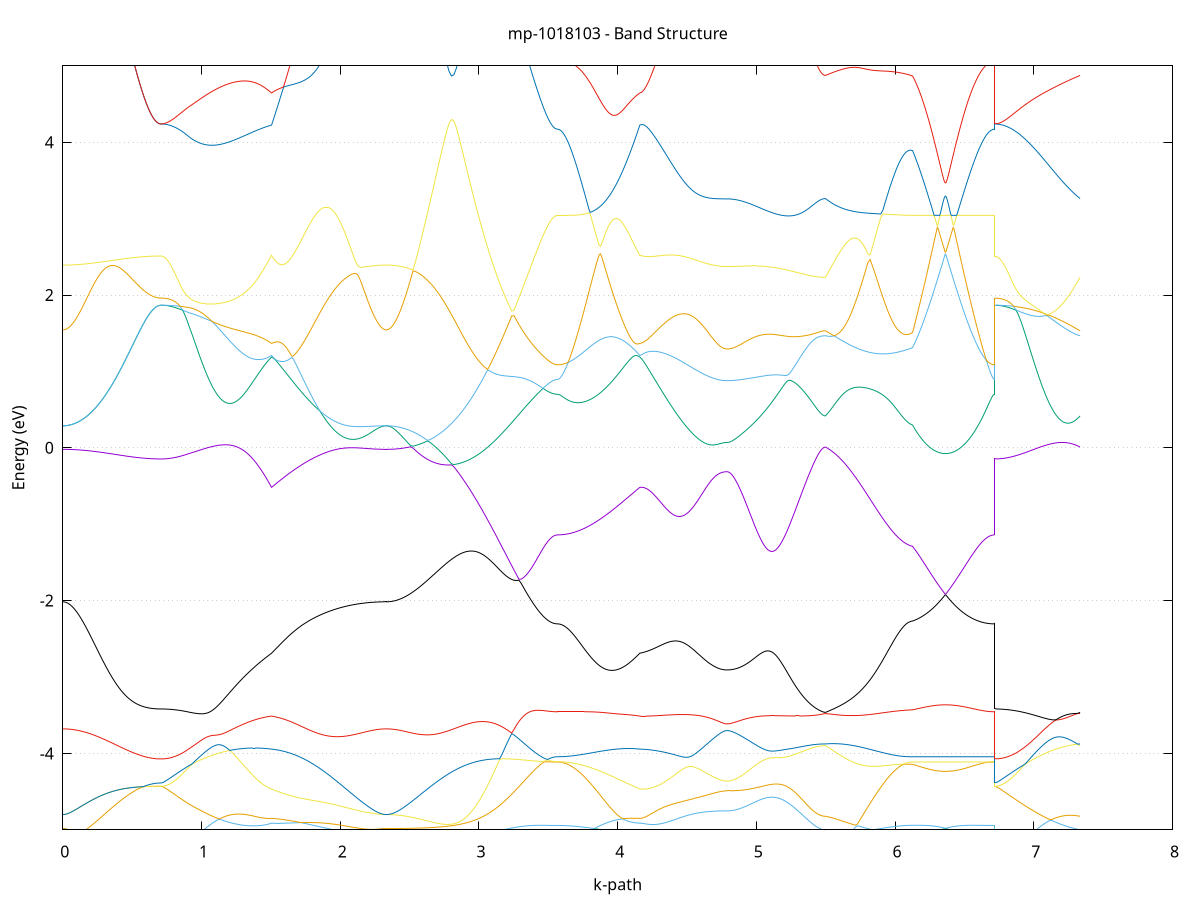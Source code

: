 set title 'mp-1018103 - Band Structure'
set xlabel 'k-path'
set ylabel 'Energy (eV)'
set grid y
set yrange [-5:5]
set terminal png size 800,600
set output 'mp-1018103_bands_gnuplot.png'
plot '-' using 1:2 with lines notitle, '-' using 1:2 with lines notitle, '-' using 1:2 with lines notitle, '-' using 1:2 with lines notitle, '-' using 1:2 with lines notitle, '-' using 1:2 with lines notitle, '-' using 1:2 with lines notitle, '-' using 1:2 with lines notitle, '-' using 1:2 with lines notitle, '-' using 1:2 with lines notitle, '-' using 1:2 with lines notitle, '-' using 1:2 with lines notitle, '-' using 1:2 with lines notitle, '-' using 1:2 with lines notitle, '-' using 1:2 with lines notitle, '-' using 1:2 with lines notitle, '-' using 1:2 with lines notitle, '-' using 1:2 with lines notitle, '-' using 1:2 with lines notitle, '-' using 1:2 with lines notitle, '-' using 1:2 with lines notitle, '-' using 1:2 with lines notitle, '-' using 1:2 with lines notitle, '-' using 1:2 with lines notitle, '-' using 1:2 with lines notitle, '-' using 1:2 with lines notitle, '-' using 1:2 with lines notitle, '-' using 1:2 with lines notitle, '-' using 1:2 with lines notitle, '-' using 1:2 with lines notitle, '-' using 1:2 with lines notitle, '-' using 1:2 with lines notitle
0.000000 -49.725073
0.005710 -49.725073
0.011420 -49.725073
0.017130 -49.725073
0.022840 -49.725073
0.028550 -49.725073
0.034260 -49.725073
0.039970 -49.725073
0.045680 -49.725073
0.051390 -49.725073
0.057100 -49.725073
0.062810 -49.725073
0.068521 -49.725073
0.074231 -49.725073
0.079941 -49.725073
0.085651 -49.725073
0.091361 -49.725073
0.097071 -49.725073
0.102781 -49.725073
0.108491 -49.725073
0.114201 -49.725073
0.119911 -49.725073
0.125621 -49.725073
0.131331 -49.724973
0.137041 -49.724973
0.142751 -49.724973
0.148461 -49.724973
0.154171 -49.724973
0.159881 -49.724973
0.165591 -49.724973
0.171301 -49.724973
0.177011 -49.724973
0.182721 -49.724973
0.188431 -49.724973
0.194141 -49.724973
0.199851 -49.724873
0.205562 -49.724873
0.211272 -49.724873
0.216982 -49.724873
0.222692 -49.724873
0.228402 -49.724873
0.234112 -49.724873
0.239822 -49.724873
0.245532 -49.724873
0.251242 -49.724873
0.256952 -49.724773
0.262662 -49.724773
0.268372 -49.724773
0.274082 -49.724773
0.279792 -49.724773
0.285502 -49.724773
0.291212 -49.724773
0.296922 -49.724773
0.302632 -49.724773
0.308342 -49.724673
0.314052 -49.724673
0.319762 -49.724673
0.325472 -49.724673
0.331182 -49.724673
0.336893 -49.724673
0.342603 -49.724673
0.348313 -49.724673
0.354023 -49.724573
0.359733 -49.724573
0.365443 -49.724573
0.371153 -49.724573
0.376863 -49.724573
0.382573 -49.724573
0.388283 -49.724573
0.393993 -49.724573
0.399703 -49.724473
0.405413 -49.724473
0.411123 -49.724473
0.416833 -49.724473
0.422543 -49.724473
0.428253 -49.724473
0.433963 -49.724473
0.439673 -49.724473
0.445383 -49.724473
0.451093 -49.724373
0.456803 -49.724373
0.462513 -49.724373
0.468223 -49.724373
0.473934 -49.724373
0.479644 -49.724373
0.485354 -49.724373
0.491064 -49.724373
0.496774 -49.724373
0.502484 -49.724273
0.508194 -49.724273
0.513904 -49.724273
0.519614 -49.724273
0.525324 -49.724273
0.531034 -49.724273
0.536744 -49.724273
0.542454 -49.724273
0.548164 -49.724273
0.553874 -49.724273
0.559584 -49.724273
0.565294 -49.724273
0.571004 -49.724173
0.576714 -49.724173
0.582424 -49.724173
0.588134 -49.724173
0.593844 -49.724173
0.599554 -49.724173
0.605265 -49.724173
0.610975 -49.724173
0.616685 -49.724173
0.622395 -49.724173
0.628105 -49.724173
0.633815 -49.724173
0.639525 -49.724173
0.645235 -49.724173
0.650945 -49.724173
0.656655 -49.724173
0.662365 -49.724173
0.668075 -49.724173
0.673785 -49.724173
0.679495 -49.724173
0.685205 -49.724173
0.690915 -49.724173
0.696625 -49.724173
0.702335 -49.724173
0.708045 -49.724173
0.708045 -49.724173
0.717726 -49.724173
0.727406 -49.724073
0.737086 -49.724073
0.746767 -49.724073
0.756447 -49.724073
0.766127 -49.723973
0.775808 -49.723973
0.785488 -49.723973
0.795168 -49.723873
0.804849 -49.723773
0.814529 -49.723773
0.824210 -49.723673
0.833890 -49.723573
0.843570 -49.723473
0.853251 -49.723373
0.862931 -49.723273
0.872611 -49.723173
0.882292 -49.723073
0.891972 -49.722973
0.901652 -49.722873
0.911333 -49.722773
0.911333 -49.722773
0.919466 -49.722673
0.927599 -49.722573
0.935733 -49.722473
0.943866 -49.722373
0.951999 -49.722173
0.960133 -49.722073
0.968266 -49.721973
0.976399 -49.721873
0.984532 -49.721773
0.992666 -49.721673
1.000799 -49.721573
1.008932 -49.721373
1.017066 -49.721273
1.025199 -49.721173
1.033332 -49.720973
1.041466 -49.720873
1.049599 -49.720773
1.057732 -49.720573
1.065866 -49.720473
1.073999 -49.720273
1.082132 -49.720173
1.090265 -49.719973
1.098399 -49.719873
1.106532 -49.719673
1.114665 -49.719573
1.122799 -49.719373
1.130932 -49.719273
1.139065 -49.719073
1.147199 -49.718973
1.155332 -49.718773
1.163465 -49.718573
1.171598 -49.718473
1.179732 -49.718273
1.187865 -49.718073
1.195998 -49.717973
1.204132 -49.717773
1.212265 -49.717573
1.220398 -49.717473
1.228532 -49.717273
1.236665 -49.717073
1.244798 -49.716873
1.252931 -49.716773
1.261065 -49.716573
1.269198 -49.716373
1.277331 -49.716173
1.285465 -49.716073
1.293598 -49.715873
1.301731 -49.715673
1.309865 -49.715473
1.317998 -49.715273
1.326131 -49.715073
1.334265 -49.714973
1.342398 -49.714773
1.350531 -49.714573
1.358664 -49.714373
1.366798 -49.714173
1.374931 -49.713973
1.383064 -49.713873
1.391198 -49.713673
1.399331 -49.713473
1.407464 -49.713273
1.415598 -49.713073
1.423731 -49.712873
1.431864 -49.712773
1.439997 -49.712573
1.448131 -49.712373
1.456264 -49.712173
1.464397 -49.711973
1.472531 -49.711773
1.480664 -49.711673
1.488797 -49.711473
1.496931 -49.711273
1.505064 -49.711073
1.505064 -49.711073
1.513183 -49.711273
1.521302 -49.711473
1.529421 -49.711673
1.537540 -49.711873
1.545659 -49.712073
1.553779 -49.712173
1.561898 -49.712373
1.570017 -49.712573
1.578136 -49.712773
1.586255 -49.712973
1.594374 -49.713173
1.602493 -49.713373
1.610612 -49.713573
1.618732 -49.713773
1.626851 -49.713973
1.634970 -49.714173
1.643089 -49.714373
1.651208 -49.714573
1.659327 -49.714773
1.667446 -49.714873
1.675565 -49.715073
1.683684 -49.715273
1.691804 -49.715473
1.699923 -49.715673
1.708042 -49.715873
1.716161 -49.716073
1.724280 -49.716273
1.732399 -49.716473
1.740518 -49.716673
1.748637 -49.716873
1.756757 -49.717073
1.764876 -49.717273
1.772995 -49.717373
1.781114 -49.717573
1.789233 -49.717773
1.797352 -49.717973
1.805471 -49.718173
1.813590 -49.718373
1.821709 -49.718573
1.829829 -49.718673
1.837948 -49.718873
1.846067 -49.719073
1.854186 -49.719273
1.862305 -49.719373
1.870424 -49.719573
1.878543 -49.719773
1.886662 -49.719973
1.894782 -49.720073
1.902901 -49.720273
1.911020 -49.720473
1.919139 -49.720573
1.927258 -49.720773
1.935377 -49.720873
1.943496 -49.721073
1.951615 -49.721273
1.959734 -49.721373
1.967854 -49.721573
1.975973 -49.721673
1.984092 -49.721773
1.992211 -49.721973
2.000330 -49.722073
2.008449 -49.722273
2.016568 -49.722373
2.024687 -49.722473
2.032806 -49.722673
2.040926 -49.722773
2.049045 -49.722873
2.057164 -49.722973
2.065283 -49.723073
2.073402 -49.723273
2.081521 -49.723373
2.089640 -49.723473
2.097759 -49.723573
2.105879 -49.723673
2.113998 -49.723773
2.122117 -49.723873
2.130236 -49.723973
2.138355 -49.724073
2.146474 -49.724073
2.154593 -49.724173
2.162712 -49.724273
2.170831 -49.724373
2.178951 -49.724473
2.187070 -49.724473
2.195189 -49.724573
2.203308 -49.724573
2.211427 -49.724673
2.219546 -49.724773
2.227665 -49.724773
2.235784 -49.724873
2.243904 -49.724873
2.252023 -49.724873
2.260142 -49.724973
2.268261 -49.724973
2.276380 -49.724973
2.284499 -49.725073
2.292618 -49.725073
2.300737 -49.725073
2.308856 -49.725073
2.316976 -49.725073
2.325095 -49.725073
2.333214 -49.725073
2.333214 -49.725073
2.350581 -49.725073
2.367948 -49.725073
2.385315 -49.724973
2.402682 -49.724873
2.420048 -49.724873
2.437415 -49.724673
2.454782 -49.724573
2.472149 -49.724373
2.489516 -49.724173
2.506883 -49.723973
2.524250 -49.723773
2.541617 -49.723573
2.558984 -49.723273
2.576351 -49.722973
2.593718 -49.722673
2.611085 -49.722373
2.628452 -49.722073
2.645819 -49.721773
2.663186 -49.721373
2.680552 -49.720973
2.697919 -49.720573
2.715286 -49.720173
2.732653 -49.719773
2.750020 -49.719373
2.767387 -49.718973
2.784754 -49.718473
2.802121 -49.718073
2.819488 -49.717573
2.836855 -49.717173
2.854222 -49.716673
2.871589 -49.716173
2.888956 -49.715773
2.906323 -49.715273
2.923689 -49.714773
2.941056 -49.714273
2.958423 -49.713873
2.975790 -49.713373
2.993157 -49.712873
3.010524 -49.712373
3.027891 -49.711973
3.045258 -49.711473
3.062625 -49.711073
3.079992 -49.710573
3.097359 -49.710173
3.114726 -49.709673
3.132093 -49.709273
3.149460 -49.708873
3.166827 -49.708473
3.184193 -49.708073
3.201560 -49.707673
3.218927 -49.707273
3.236294 -49.706973
3.253661 -49.706673
3.271028 -49.706273
3.288395 -49.705973
3.305762 -49.705673
3.323129 -49.705373
3.340496 -49.705173
3.357863 -49.704873
3.375230 -49.704673
3.392597 -49.704473
3.409964 -49.704273
3.427331 -49.704173
3.444697 -49.703973
3.462064 -49.703873
3.479431 -49.703773
3.496798 -49.703673
3.514165 -49.703573
3.531532 -49.703573
3.548899 -49.703473
3.566266 -49.703473
3.566266 -49.703473
3.574399 -49.703473
3.582533 -49.703473
3.590666 -49.703473
3.598799 -49.703473
3.606932 -49.703573
3.615066 -49.703573
3.623199 -49.703573
3.631332 -49.703573
3.639466 -49.703573
3.647599 -49.703673
3.655732 -49.703673
3.663866 -49.703673
3.671999 -49.703773
3.680132 -49.703773
3.688266 -49.703873
3.696399 -49.703873
3.704532 -49.703973
3.712665 -49.703973
3.720799 -49.704073
3.728932 -49.704073
3.737065 -49.704173
3.745199 -49.704273
3.753332 -49.704273
3.761465 -49.704373
3.769599 -49.704473
3.777732 -49.704573
3.785865 -49.704673
3.793998 -49.704673
3.802132 -49.704773
3.810265 -49.704873
3.818398 -49.704973
3.826532 -49.705073
3.834665 -49.705173
3.842798 -49.705273
3.850932 -49.705373
3.859065 -49.705473
3.867198 -49.705573
3.875331 -49.705773
3.883465 -49.705873
3.891598 -49.705973
3.899731 -49.706073
3.907865 -49.706173
3.915998 -49.706373
3.924131 -49.706473
3.932265 -49.706573
3.940398 -49.706773
3.948531 -49.706873
3.956665 -49.706973
3.964798 -49.707173
3.972931 -49.707273
3.981064 -49.707473
3.989198 -49.707573
3.997331 -49.707773
4.005464 -49.707873
4.013598 -49.708073
4.021731 -49.708173
4.029864 -49.708373
4.037998 -49.708473
4.046131 -49.708673
4.054264 -49.708873
4.062397 -49.708973
4.070531 -49.709173
4.078664 -49.709373
4.086797 -49.709473
4.094931 -49.709673
4.103064 -49.709873
4.111197 -49.709973
4.119331 -49.710173
4.127464 -49.710373
4.135597 -49.710573
4.143730 -49.710773
4.151864 -49.710873
4.159997 -49.711073
4.159997 -49.711073
4.176089 -49.711173
4.192180 -49.711273
4.208272 -49.711273
4.224363 -49.711373
4.240455 -49.711473
4.256546 -49.711573
4.272638 -49.711673
4.288729 -49.711773
4.304821 -49.711873
4.320912 -49.711873
4.337004 -49.711973
4.353095 -49.712073
4.369187 -49.712173
4.385278 -49.712273
4.401370 -49.712373
4.417461 -49.712473
4.433553 -49.712573
4.449644 -49.712673
4.465736 -49.712673
4.481827 -49.712773
4.497919 -49.712873
4.514010 -49.712973
4.530102 -49.712973
4.546193 -49.713073
4.562285 -49.713173
4.578376 -49.713173
4.594468 -49.713273
4.610559 -49.713273
4.626651 -49.713373
4.642742 -49.713373
4.658834 -49.713473
4.674925 -49.713473
4.691017 -49.713473
4.707108 -49.713573
4.723200 -49.713573
4.739291 -49.713573
4.755383 -49.713573
4.771474 -49.713573
4.787566 -49.713573
4.787566 -49.713573
4.795645 -49.713573
4.803723 -49.713573
4.811802 -49.713573
4.819881 -49.713573
4.827960 -49.713573
4.836039 -49.713573
4.844118 -49.713573
4.852197 -49.713573
4.860276 -49.713573
4.868354 -49.713573
4.876433 -49.713573
4.884512 -49.713573
4.892591 -49.713573
4.900670 -49.713573
4.908749 -49.713573
4.916828 -49.713573
4.924907 -49.713573
4.932985 -49.713573
4.941064 -49.713573
4.949143 -49.713573
4.957222 -49.713573
4.965301 -49.713573
4.973380 -49.713573
4.981459 -49.713573
4.989537 -49.713573
4.997616 -49.713573
5.005695 -49.713573
5.013774 -49.713573
5.021853 -49.713573
5.029932 -49.713573
5.038011 -49.713573
5.046090 -49.713573
5.054168 -49.713573
5.062247 -49.713573
5.070326 -49.713573
5.078405 -49.713573
5.086484 -49.713573
5.094563 -49.713573
5.102642 -49.713573
5.110721 -49.713573
5.118799 -49.713573
5.126878 -49.713573
5.134957 -49.713573
5.143036 -49.713573
5.151115 -49.713573
5.159194 -49.713573
5.167273 -49.713573
5.175351 -49.713573
5.183430 -49.713573
5.191509 -49.713573
5.199588 -49.713573
5.207667 -49.713573
5.215746 -49.713573
5.223825 -49.713573
5.231904 -49.713573
5.239982 -49.713573
5.248061 -49.713573
5.256140 -49.713573
5.264219 -49.713573
5.272298 -49.713573
5.280377 -49.713573
5.288456 -49.713573
5.296535 -49.713573
5.304613 -49.713573
5.312692 -49.713573
5.320771 -49.713573
5.328850 -49.713573
5.336929 -49.713573
5.345008 -49.713573
5.353087 -49.713573
5.361165 -49.713573
5.369244 -49.713573
5.377323 -49.713573
5.385402 -49.713573
5.393481 -49.713573
5.401560 -49.713573
5.409639 -49.713573
5.417718 -49.713573
5.425796 -49.713573
5.433875 -49.713573
5.441954 -49.713573
5.450033 -49.713573
5.458112 -49.713573
5.466191 -49.713573
5.474270 -49.713573
5.482349 -49.713573
5.490427 -49.713573
5.498506 -49.713573
5.498506 -49.713573
5.513811 -49.713173
5.529115 -49.712773
5.544419 -49.712373
5.559724 -49.712073
5.575028 -49.711673
5.590333 -49.711273
5.605637 -49.710873
5.620941 -49.710473
5.636246 -49.710173
5.651550 -49.709773
5.666854 -49.709373
5.682159 -49.709073
5.697463 -49.708673
5.712768 -49.708373
5.728072 -49.708073
5.743376 -49.707773
5.758681 -49.707373
5.773985 -49.707073
5.789290 -49.706873
5.804594 -49.706573
5.819898 -49.706273
5.835203 -49.705973
5.850507 -49.705773
5.865811 -49.705573
5.881116 -49.705273
5.896420 -49.705073
5.911725 -49.704873
5.927029 -49.704673
5.942333 -49.704473
5.957638 -49.704373
5.972942 -49.704173
5.988247 -49.704073
6.003551 -49.703973
6.018855 -49.703873
6.034160 -49.703773
6.049464 -49.703673
6.064768 -49.703573
6.080073 -49.703573
6.095377 -49.703473
6.110682 -49.703473
6.125986 -49.703473
6.125986 -49.703473
6.131727 -49.703473
6.137468 -49.703473
6.143209 -49.703473
6.148950 -49.703473
6.154690 -49.703473
6.160431 -49.703473
6.166172 -49.703473
6.171913 -49.703473
6.177654 -49.703473
6.183395 -49.703473
6.189136 -49.703473
6.194877 -49.703473
6.200618 -49.703473
6.206359 -49.703473
6.212100 -49.703473
6.217840 -49.703473
6.223581 -49.703473
6.229322 -49.703473
6.235063 -49.703473
6.240804 -49.703473
6.246545 -49.703473
6.252286 -49.703473
6.258027 -49.703473
6.263768 -49.703473
6.269509 -49.703473
6.275249 -49.703473
6.280990 -49.703473
6.286731 -49.703473
6.292472 -49.703473
6.298213 -49.703473
6.303954 -49.703473
6.309695 -49.703473
6.315436 -49.703473
6.321177 -49.703473
6.326918 -49.703473
6.332659 -49.703473
6.338399 -49.703473
6.344140 -49.703473
6.349881 -49.703473
6.355622 -49.703473
6.361363 -49.703473
6.367104 -49.703473
6.372845 -49.703473
6.378586 -49.703473
6.384327 -49.703473
6.390068 -49.703473
6.395808 -49.703473
6.401549 -49.703473
6.407290 -49.703473
6.413031 -49.703473
6.418772 -49.703473
6.424513 -49.703473
6.430254 -49.703473
6.435995 -49.703473
6.441736 -49.703473
6.447477 -49.703473
6.453218 -49.703473
6.458958 -49.703473
6.464699 -49.703473
6.470440 -49.703473
6.476181 -49.703473
6.481922 -49.703473
6.487663 -49.703473
6.493404 -49.703473
6.499145 -49.703473
6.504886 -49.703473
6.510627 -49.703473
6.516367 -49.703473
6.522108 -49.703473
6.527849 -49.703473
6.533590 -49.703473
6.539331 -49.703473
6.545072 -49.703473
6.550813 -49.703473
6.556554 -49.703473
6.562295 -49.703473
6.568036 -49.703473
6.573777 -49.703473
6.579517 -49.703473
6.585258 -49.703473
6.590999 -49.703473
6.596740 -49.703473
6.602481 -49.703473
6.608222 -49.703473
6.613963 -49.703473
6.619704 -49.703473
6.625445 -49.703473
6.631186 -49.703473
6.636926 -49.703473
6.642667 -49.703473
6.648408 -49.703473
6.654149 -49.703473
6.659890 -49.703473
6.665631 -49.703473
6.671372 -49.703473
6.677113 -49.703473
6.682854 -49.703473
6.688595 -49.703473
6.694336 -49.703473
6.700076 -49.703473
6.705817 -49.703473
6.711558 -49.703473
6.717299 -49.703473
6.717299 -49.724173
6.734425 -49.724173
6.751551 -49.724073
6.768676 -49.724073
6.785802 -49.723973
6.802928 -49.723873
6.820054 -49.723773
6.837179 -49.723673
6.854305 -49.723473
6.871431 -49.723273
6.888556 -49.723173
6.905682 -49.722973
6.922808 -49.722673
6.939934 -49.722473
6.957059 -49.722173
6.974185 -49.721973
6.991311 -49.721673
7.008436 -49.721373
7.025562 -49.720973
7.042688 -49.720673
7.059814 -49.720373
7.076939 -49.719973
7.094065 -49.719573
7.111191 -49.719173
7.128317 -49.718773
7.145442 -49.718373
7.162568 -49.717973
7.179694 -49.717573
7.196819 -49.717173
7.213945 -49.716773
7.231071 -49.716273
7.248197 -49.715873
7.265322 -49.715373
7.282448 -49.714973
7.299574 -49.714473
7.316700 -49.714073
7.333825 -49.713573
e
0.000000 -27.878273
0.005710 -27.878273
0.011420 -27.878273
0.017130 -27.878273
0.022840 -27.878273
0.028550 -27.878273
0.034260 -27.878273
0.039970 -27.878373
0.045680 -27.878373
0.051390 -27.878373
0.057100 -27.878473
0.062810 -27.878473
0.068521 -27.878573
0.074231 -27.878673
0.079941 -27.878673
0.085651 -27.878773
0.091361 -27.878873
0.097071 -27.878873
0.102781 -27.878973
0.108491 -27.879073
0.114201 -27.879173
0.119911 -27.879273
0.125621 -27.879373
0.131331 -27.879473
0.137041 -27.879573
0.142751 -27.879673
0.148461 -27.879773
0.154171 -27.879873
0.159881 -27.879973
0.165591 -27.880173
0.171301 -27.880273
0.177011 -27.880373
0.182721 -27.880473
0.188431 -27.880673
0.194141 -27.880773
0.199851 -27.880973
0.205562 -27.881073
0.211272 -27.881273
0.216982 -27.881373
0.222692 -27.881573
0.228402 -27.881673
0.234112 -27.881873
0.239822 -27.881973
0.245532 -27.882173
0.251242 -27.882373
0.256952 -27.882473
0.262662 -27.882673
0.268372 -27.882873
0.274082 -27.882973
0.279792 -27.883173
0.285502 -27.883373
0.291212 -27.883573
0.296922 -27.883673
0.302632 -27.883873
0.308342 -27.884073
0.314052 -27.884273
0.319762 -27.884473
0.325472 -27.884573
0.331182 -27.884773
0.336893 -27.884973
0.342603 -27.885173
0.348313 -27.885373
0.354023 -27.885573
0.359733 -27.885673
0.365443 -27.885873
0.371153 -27.886073
0.376863 -27.886273
0.382573 -27.886473
0.388283 -27.886573
0.393993 -27.886773
0.399703 -27.886973
0.405413 -27.887173
0.411123 -27.887273
0.416833 -27.887473
0.422543 -27.887673
0.428253 -27.887873
0.433963 -27.887973
0.439673 -27.888173
0.445383 -27.888373
0.451093 -27.888473
0.456803 -27.888673
0.462513 -27.888873
0.468223 -27.888973
0.473934 -27.889173
0.479644 -27.889273
0.485354 -27.889473
0.491064 -27.889573
0.496774 -27.889773
0.502484 -27.889873
0.508194 -27.890073
0.513904 -27.890173
0.519614 -27.890273
0.525324 -27.890473
0.531034 -27.890573
0.536744 -27.890673
0.542454 -27.890773
0.548164 -27.890973
0.553874 -27.891073
0.559584 -27.891173
0.565294 -27.891273
0.571004 -27.891373
0.576714 -27.891473
0.582424 -27.891573
0.588134 -27.891673
0.593844 -27.891773
0.599554 -27.891873
0.605265 -27.891873
0.610975 -27.891973
0.616685 -27.892073
0.622395 -27.892173
0.628105 -27.892173
0.633815 -27.892273
0.639525 -27.892273
0.645235 -27.892373
0.650945 -27.892373
0.656655 -27.892473
0.662365 -27.892473
0.668075 -27.892473
0.673785 -27.892573
0.679495 -27.892573
0.685205 -27.892573
0.690915 -27.892573
0.696625 -27.892573
0.702335 -27.892573
0.708045 -27.892673
0.708045 -27.892673
0.717726 -27.892573
0.727406 -27.892573
0.737086 -27.892573
0.746767 -27.892473
0.756447 -27.892373
0.766127 -27.892273
0.775808 -27.892173
0.785488 -27.892073
0.795168 -27.891973
0.804849 -27.891773
0.814529 -27.891573
0.824210 -27.891373
0.833890 -27.891173
0.843570 -27.890973
0.853251 -27.890773
0.862931 -27.890473
0.872611 -27.890273
0.882292 -27.889973
0.891972 -27.889673
0.901652 -27.889373
0.911333 -27.888973
0.911333 -27.888973
0.919466 -27.888773
0.927599 -27.888473
0.935733 -27.888273
0.943866 -27.887973
0.951999 -27.887673
0.960133 -27.887373
0.968266 -27.887073
0.976399 -27.886773
0.984532 -27.886473
0.992666 -27.886173
1.000799 -27.885873
1.008932 -27.885473
1.017066 -27.885173
1.025199 -27.884873
1.033332 -27.884473
1.041466 -27.884073
1.049599 -27.883773
1.057732 -27.883373
1.065866 -27.882973
1.073999 -27.882673
1.082132 -27.882273
1.090265 -27.881873
1.098399 -27.881473
1.106532 -27.881073
1.114665 -27.880673
1.122799 -27.880273
1.130932 -27.879873
1.139065 -27.879473
1.147199 -27.879073
1.155332 -27.878573
1.163465 -27.878173
1.171598 -27.877773
1.179732 -27.877373
1.187865 -27.876873
1.195998 -27.876473
1.204132 -27.876073
1.212265 -27.875673
1.220398 -27.875173
1.228532 -27.874773
1.236665 -27.874373
1.244798 -27.873973
1.252931 -27.873473
1.261065 -27.873073
1.269198 -27.872673
1.277331 -27.872273
1.285465 -27.871773
1.293598 -27.871373
1.301731 -27.870973
1.309865 -27.870573
1.317998 -27.870173
1.326131 -27.869673
1.334265 -27.869273
1.342398 -27.868873
1.350531 -27.868473
1.358664 -27.868073
1.366798 -27.867673
1.374931 -27.867273
1.383064 -27.866873
1.391198 -27.866473
1.399331 -27.866173
1.407464 -27.865773
1.415598 -27.865373
1.423731 -27.864973
1.431864 -27.864673
1.439997 -27.864273
1.448131 -27.863973
1.456264 -27.863573
1.464397 -27.863273
1.472531 -27.862873
1.480664 -27.862573
1.488797 -27.862273
1.496931 -27.861973
1.505064 -27.861673
1.505064 -27.861673
1.513183 -27.861873
1.521302 -27.862073
1.529421 -27.862373
1.537540 -27.862573
1.545659 -27.862773
1.553779 -27.863073
1.561898 -27.863273
1.570017 -27.863473
1.578136 -27.863773
1.586255 -27.863973
1.594374 -27.864273
1.602493 -27.864473
1.610612 -27.864773
1.618732 -27.864973
1.626851 -27.865173
1.634970 -27.865473
1.643089 -27.865673
1.651208 -27.865973
1.659327 -27.866173
1.667446 -27.866373
1.675565 -27.866673
1.683684 -27.866873
1.691804 -27.867173
1.699923 -27.867373
1.708042 -27.867573
1.716161 -27.867873
1.724280 -27.868073
1.732399 -27.868373
1.740518 -27.868573
1.748637 -27.868773
1.756757 -27.868973
1.764876 -27.869273
1.772995 -27.869473
1.781114 -27.869673
1.789233 -27.869973
1.797352 -27.870173
1.805471 -27.870373
1.813590 -27.870573
1.821709 -27.870773
1.829829 -27.870973
1.837948 -27.871273
1.846067 -27.871473
1.854186 -27.871673
1.862305 -27.871873
1.870424 -27.872073
1.878543 -27.872273
1.886662 -27.872473
1.894782 -27.872673
1.902901 -27.872873
1.911020 -27.873073
1.919139 -27.873273
1.927258 -27.873373
1.935377 -27.873573
1.943496 -27.873773
1.951615 -27.873973
1.959734 -27.874073
1.967854 -27.874273
1.975973 -27.874473
1.984092 -27.874573
1.992211 -27.874773
2.000330 -27.874973
2.008449 -27.875073
2.016568 -27.875273
2.024687 -27.875373
2.032806 -27.875573
2.040926 -27.875673
2.049045 -27.875773
2.057164 -27.875973
2.065283 -27.876073
2.073402 -27.876173
2.081521 -27.876373
2.089640 -27.876473
2.097759 -27.876573
2.105879 -27.876673
2.113998 -27.876773
2.122117 -27.876873
2.130236 -27.876973
2.138355 -27.877073
2.146474 -27.877173
2.154593 -27.877273
2.162712 -27.877373
2.170831 -27.877473
2.178951 -27.877473
2.187070 -27.877573
2.195189 -27.877673
2.203308 -27.877673
2.211427 -27.877773
2.219546 -27.877873
2.227665 -27.877873
2.235784 -27.877973
2.243904 -27.877973
2.252023 -27.878073
2.260142 -27.878073
2.268261 -27.878073
2.276380 -27.878173
2.284499 -27.878173
2.292618 -27.878173
2.300737 -27.878173
2.308856 -27.878173
2.316976 -27.878173
2.325095 -27.878273
2.333214 -27.878273
2.333214 -27.878273
2.350581 -27.878173
2.367948 -27.878173
2.385315 -27.878073
2.402682 -27.877873
2.420048 -27.877773
2.437415 -27.877573
2.454782 -27.877273
2.472149 -27.876973
2.489516 -27.876673
2.506883 -27.876373
2.524250 -27.875973
2.541617 -27.875573
2.558984 -27.875073
2.576351 -27.874673
2.593718 -27.874173
2.611085 -27.873573
2.628452 -27.873073
2.645819 -27.872473
2.663186 -27.871873
2.680552 -27.871273
2.697919 -27.870673
2.715286 -27.870073
2.732653 -27.869373
2.750020 -27.868773
2.767387 -27.868073
2.784754 -27.867473
2.802121 -27.866773
2.819488 -27.866073
2.836855 -27.865473
2.854222 -27.864773
2.871589 -27.864073
2.888956 -27.863473
2.906323 -27.862773
2.923689 -27.862173
2.941056 -27.861573
2.958423 -27.860873
2.975790 -27.860273
2.993157 -27.859673
3.010524 -27.859173
3.027891 -27.858573
3.045258 -27.857973
3.062625 -27.857473
3.079992 -27.856973
3.097359 -27.856473
3.114726 -27.855973
3.132093 -27.855573
3.149460 -27.855173
3.166827 -27.854673
3.184193 -27.855873
3.201560 -27.858273
3.218927 -27.860573
3.236294 -27.862773
3.253661 -27.864973
3.271028 -27.866973
3.288395 -27.868973
3.305762 -27.870873
3.323129 -27.872873
3.340496 -27.874673
3.357863 -27.876473
3.375230 -27.878073
3.392597 -27.879473
3.409964 -27.880873
3.427331 -27.882073
3.444697 -27.883173
3.462064 -27.884073
3.479431 -27.884873
3.496798 -27.885573
3.514165 -27.886073
3.531532 -27.886373
3.548899 -27.886573
3.566266 -27.886673
3.566266 -27.886673
3.574399 -27.886673
3.582533 -27.886673
3.590666 -27.886573
3.598799 -27.886473
3.606932 -27.886473
3.615066 -27.886273
3.623199 -27.886173
3.631332 -27.885973
3.639466 -27.885873
3.647599 -27.885673
3.655732 -27.885373
3.663866 -27.885173
3.671999 -27.884873
3.680132 -27.884573
3.688266 -27.884273
3.696399 -27.883973
3.704532 -27.883673
3.712665 -27.883273
3.720799 -27.882873
3.728932 -27.882473
3.737065 -27.882073
3.745199 -27.881573
3.753332 -27.881173
3.761465 -27.880673
3.769599 -27.880173
3.777732 -27.879573
3.785865 -27.879073
3.793998 -27.878473
3.802132 -27.877873
3.810265 -27.877273
3.818398 -27.876673
3.826532 -27.876073
3.834665 -27.875373
3.842798 -27.874673
3.850932 -27.873973
3.859065 -27.873273
3.867198 -27.872573
3.875331 -27.871773
3.883465 -27.871073
3.891598 -27.870273
3.899731 -27.869473
3.907865 -27.868673
3.915998 -27.867873
3.924131 -27.867073
3.932265 -27.866173
3.940398 -27.865373
3.948531 -27.864473
3.956665 -27.863673
3.964798 -27.862873
3.972931 -27.862073
3.981064 -27.861273
3.989198 -27.860673
3.997331 -27.860073
4.005464 -27.859573
4.013598 -27.859273
4.021731 -27.859073
4.029864 -27.858973
4.037998 -27.858973
4.046131 -27.858973
4.054264 -27.859073
4.062397 -27.859273
4.070531 -27.859373
4.078664 -27.859573
4.086797 -27.859773
4.094931 -27.859873
4.103064 -27.860073
4.111197 -27.860273
4.119331 -27.860573
4.127464 -27.860773
4.135597 -27.860973
4.143730 -27.861173
4.151864 -27.861373
4.159997 -27.861673
4.159997 -27.861673
4.176089 -27.861773
4.192180 -27.861873
4.208272 -27.861973
4.224363 -27.862173
4.240455 -27.862373
4.256546 -27.862673
4.272638 -27.863073
4.288729 -27.863673
4.304821 -27.864673
4.320912 -27.866073
4.337004 -27.867973
4.353095 -27.870173
4.369187 -27.872473
4.385278 -27.874873
4.401370 -27.877273
4.417461 -27.879673
4.433553 -27.881973
4.449644 -27.884273
4.465736 -27.886373
4.481827 -27.888573
4.497919 -27.890573
4.514010 -27.892573
4.530102 -27.894373
4.546193 -27.896173
4.562285 -27.897773
4.578376 -27.899373
4.594468 -27.900873
4.610559 -27.902173
4.626651 -27.903473
4.642742 -27.904573
4.658834 -27.905573
4.674925 -27.906473
4.691017 -27.907273
4.707108 -27.907973
4.723200 -27.908473
4.739291 -27.908973
4.755383 -27.909273
4.771474 -27.909373
4.787566 -27.909473
4.787566 -27.909473
4.795645 -27.909473
4.803723 -27.909373
4.811802 -27.909373
4.819881 -27.909273
4.827960 -27.909073
4.836039 -27.908873
4.844118 -27.908673
4.852197 -27.908473
4.860276 -27.908173
4.868354 -27.907873
4.876433 -27.907573
4.884512 -27.907173
4.892591 -27.906773
4.900670 -27.906373
4.908749 -27.905973
4.916828 -27.905473
4.924907 -27.904973
4.932985 -27.904373
4.941064 -27.903873
4.949143 -27.903273
4.957222 -27.902573
4.965301 -27.901973
4.973380 -27.901273
4.981459 -27.900573
4.989537 -27.899773
4.997616 -27.898973
5.005695 -27.898173
5.013774 -27.897373
5.021853 -27.896573
5.029932 -27.895673
5.038011 -27.894773
5.046090 -27.893773
5.054168 -27.892873
5.062247 -27.891873
5.070326 -27.890873
5.078405 -27.889873
5.086484 -27.888773
5.094563 -27.887673
5.102642 -27.886573
5.110721 -27.885473
5.118799 -27.884373
5.126878 -27.883173
5.134957 -27.881973
5.143036 -27.880873
5.151115 -27.879573
5.159194 -27.878373
5.167273 -27.877173
5.175351 -27.875873
5.183430 -27.874673
5.191509 -27.873473
5.199588 -27.872173
5.207667 -27.871073
5.215746 -27.869973
5.223825 -27.868973
5.231904 -27.868173
5.239982 -27.867673
5.248061 -27.867373
5.256140 -27.867173
5.264219 -27.867073
5.272298 -27.867073
5.280377 -27.867073
5.288456 -27.867073
5.296535 -27.867073
5.304613 -27.867173
5.312692 -27.867173
5.320771 -27.867273
5.328850 -27.867373
5.336929 -27.867373
5.345008 -27.867473
5.353087 -27.867473
5.361165 -27.867573
5.369244 -27.867673
5.377323 -27.867673
5.385402 -27.867773
5.393481 -27.867773
5.401560 -27.867873
5.409639 -27.867873
5.417718 -27.867873
5.425796 -27.867973
5.433875 -27.867973
5.441954 -27.867973
5.450033 -27.868073
5.458112 -27.868073
5.466191 -27.868073
5.474270 -27.868073
5.482349 -27.868073
5.490427 -27.868073
5.498506 -27.868073
5.498506 -27.868073
5.513811 -27.867273
5.529115 -27.866573
5.544419 -27.865773
5.559724 -27.864973
5.575028 -27.864273
5.590333 -27.863473
5.605637 -27.862773
5.620941 -27.862073
5.636246 -27.861373
5.651550 -27.860673
5.666854 -27.860073
5.682159 -27.859473
5.697463 -27.858873
5.712768 -27.858273
5.728072 -27.857873
5.743376 -27.858373
5.758681 -27.860373
5.773985 -27.862373
5.789290 -27.864373
5.804594 -27.866273
5.819898 -27.868173
5.835203 -27.869873
5.850507 -27.871573
5.865811 -27.873173
5.881116 -27.874673
5.896420 -27.876073
5.911725 -27.877473
5.927029 -27.878673
5.942333 -27.879873
5.957638 -27.880973
5.972942 -27.881873
5.988247 -27.882773
6.003551 -27.883573
6.018855 -27.884273
6.034160 -27.884873
6.049464 -27.885373
6.064768 -27.885773
6.080073 -27.886173
6.095377 -27.886373
6.110682 -27.886473
6.125986 -27.886573
6.125986 -27.886573
6.131727 -27.886473
6.137468 -27.886473
6.143209 -27.886473
6.148950 -27.886473
6.154690 -27.886473
6.160431 -27.886473
6.166172 -27.886373
6.171913 -27.886373
6.177654 -27.886373
6.183395 -27.886373
6.189136 -27.886373
6.194877 -27.886273
6.200618 -27.886273
6.206359 -27.886273
6.212100 -27.886273
6.217840 -27.886173
6.223581 -27.886173
6.229322 -27.886173
6.235063 -27.886173
6.240804 -27.886073
6.246545 -27.886073
6.252286 -27.886073
6.258027 -27.886073
6.263768 -27.885973
6.269509 -27.885973
6.275249 -27.885973
6.280990 -27.885973
6.286731 -27.885873
6.292472 -27.885873
6.298213 -27.885873
6.303954 -27.885773
6.309695 -27.885773
6.315436 -27.885773
6.321177 -27.885773
6.326918 -27.885673
6.332659 -27.885673
6.338399 -27.885673
6.344140 -27.885573
6.349881 -27.885573
6.355622 -27.885573
6.361363 -27.885473
6.367104 -27.885573
6.372845 -27.885573
6.378586 -27.885573
6.384327 -27.885573
6.390068 -27.885673
6.395808 -27.885673
6.401549 -27.885673
6.407290 -27.885773
6.413031 -27.885773
6.418772 -27.885773
6.424513 -27.885773
6.430254 -27.885873
6.435995 -27.885873
6.441736 -27.885873
6.447477 -27.885973
6.453218 -27.885973
6.458958 -27.885973
6.464699 -27.885973
6.470440 -27.886073
6.476181 -27.886073
6.481922 -27.886073
6.487663 -27.886173
6.493404 -27.886173
6.499145 -27.886173
6.504886 -27.886173
6.510627 -27.886273
6.516367 -27.886273
6.522108 -27.886273
6.527849 -27.886273
6.533590 -27.886273
6.539331 -27.886373
6.545072 -27.886373
6.550813 -27.886373
6.556554 -27.886373
6.562295 -27.886373
6.568036 -27.886473
6.573777 -27.886473
6.579517 -27.886473
6.585258 -27.886473
6.590999 -27.886473
6.596740 -27.886473
6.602481 -27.886573
6.608222 -27.886573
6.613963 -27.886573
6.619704 -27.886573
6.625445 -27.886573
6.631186 -27.886573
6.636926 -27.886573
6.642667 -27.886673
6.648408 -27.886673
6.654149 -27.886673
6.659890 -27.886673
6.665631 -27.886673
6.671372 -27.886673
6.677113 -27.886673
6.682854 -27.886673
6.688595 -27.886673
6.694336 -27.886673
6.700076 -27.886673
6.705817 -27.886673
6.711558 -27.886673
6.717299 -27.886673
6.717299 -27.892673
6.734425 -27.892573
6.751551 -27.892473
6.768676 -27.892373
6.785802 -27.892173
6.802928 -27.891973
6.820054 -27.891673
6.837179 -27.891373
6.854305 -27.890973
6.871431 -27.890473
6.888556 -27.890073
6.905682 -27.889473
6.922808 -27.888973
6.939934 -27.888373
6.957059 -27.887673
6.974185 -27.886973
6.991311 -27.886273
7.008436 -27.885473
7.025562 -27.884673
7.042688 -27.883873
7.059814 -27.883073
7.076939 -27.882173
7.094065 -27.881273
7.111191 -27.880373
7.128317 -27.879473
7.145442 -27.878573
7.162568 -27.877673
7.179694 -27.876673
7.196819 -27.875673
7.213945 -27.874773
7.231071 -27.873773
7.248197 -27.872873
7.265322 -27.871873
7.282448 -27.870973
7.299574 -27.869973
7.316700 -27.869073
7.333825 -27.868073
e
0.000000 -27.734973
0.005710 -27.734973
0.011420 -27.734973
0.017130 -27.734973
0.022840 -27.734973
0.028550 -27.734973
0.034260 -27.734973
0.039970 -27.734973
0.045680 -27.734973
0.051390 -27.734973
0.057100 -27.734973
0.062810 -27.734973
0.068521 -27.734973
0.074231 -27.734973
0.079941 -27.734973
0.085651 -27.734973
0.091361 -27.734873
0.097071 -27.734873
0.102781 -27.734873
0.108491 -27.734873
0.114201 -27.734873
0.119911 -27.734873
0.125621 -27.734873
0.131331 -27.734873
0.137041 -27.734773
0.142751 -27.734773
0.148461 -27.734773
0.154171 -27.734773
0.159881 -27.734773
0.165591 -27.734773
0.171301 -27.734773
0.177011 -27.734673
0.182721 -27.734673
0.188431 -27.734673
0.194141 -27.734673
0.199851 -27.734673
0.205562 -27.734573
0.211272 -27.734573
0.216982 -27.734573
0.222692 -27.734573
0.228402 -27.734573
0.234112 -27.734473
0.239822 -27.734473
0.245532 -27.734473
0.251242 -27.734473
0.256952 -27.734373
0.262662 -27.734373
0.268372 -27.734373
0.274082 -27.734373
0.279792 -27.734373
0.285502 -27.734273
0.291212 -27.734273
0.296922 -27.734273
0.302632 -27.734273
0.308342 -27.734173
0.314052 -27.734173
0.319762 -27.734173
0.325472 -27.734173
0.331182 -27.734073
0.336893 -27.734073
0.342603 -27.734073
0.348313 -27.734073
0.354023 -27.733973
0.359733 -27.733973
0.365443 -27.733973
0.371153 -27.733973
0.376863 -27.733873
0.382573 -27.733873
0.388283 -27.733873
0.393993 -27.733873
0.399703 -27.733773
0.405413 -27.733773
0.411123 -27.733773
0.416833 -27.733773
0.422543 -27.733673
0.428253 -27.733673
0.433963 -27.733673
0.439673 -27.733673
0.445383 -27.733573
0.451093 -27.733573
0.456803 -27.733573
0.462513 -27.733573
0.468223 -27.733573
0.473934 -27.733473
0.479644 -27.733473
0.485354 -27.733473
0.491064 -27.733473
0.496774 -27.733373
0.502484 -27.733373
0.508194 -27.733373
0.513904 -27.733373
0.519614 -27.733373
0.525324 -27.733273
0.531034 -27.733273
0.536744 -27.733273
0.542454 -27.733273
0.548164 -27.733273
0.553874 -27.733273
0.559584 -27.733173
0.565294 -27.733173
0.571004 -27.733173
0.576714 -27.733173
0.582424 -27.733173
0.588134 -27.733173
0.593844 -27.733173
0.599554 -27.733073
0.605265 -27.733073
0.610975 -27.733073
0.616685 -27.733073
0.622395 -27.733073
0.628105 -27.733073
0.633815 -27.733073
0.639525 -27.733073
0.645235 -27.733073
0.650945 -27.733073
0.656655 -27.733073
0.662365 -27.733073
0.668075 -27.733073
0.673785 -27.732973
0.679495 -27.732973
0.685205 -27.732973
0.690915 -27.732973
0.696625 -27.732973
0.702335 -27.732973
0.708045 -27.732973
0.708045 -27.732973
0.717726 -27.733073
0.727406 -27.733073
0.737086 -27.733273
0.746767 -27.733473
0.756447 -27.733673
0.766127 -27.733973
0.775808 -27.734373
0.785488 -27.734773
0.795168 -27.735173
0.804849 -27.735673
0.814529 -27.736273
0.824210 -27.736873
0.833890 -27.737473
0.843570 -27.738173
0.853251 -27.738973
0.862931 -27.739773
0.872611 -27.740673
0.882292 -27.741573
0.891972 -27.742473
0.901652 -27.743473
0.911333 -27.744573
0.911333 -27.744573
0.919466 -27.745273
0.927599 -27.746173
0.935733 -27.746973
0.943866 -27.747773
0.951999 -27.748673
0.960133 -27.749573
0.968266 -27.750473
0.976399 -27.751473
0.984532 -27.752473
0.992666 -27.753373
1.000799 -27.754373
1.008932 -27.755473
1.017066 -27.756473
1.025199 -27.757573
1.033332 -27.758673
1.041466 -27.759673
1.049599 -27.760873
1.057732 -27.761973
1.065866 -27.763073
1.073999 -27.764273
1.082132 -27.765473
1.090265 -27.766673
1.098399 -27.767873
1.106532 -27.769073
1.114665 -27.770273
1.122799 -27.771573
1.130932 -27.772773
1.139065 -27.774073
1.147199 -27.775373
1.155332 -27.776673
1.163465 -27.777973
1.171598 -27.779273
1.179732 -27.780573
1.187865 -27.781873
1.195998 -27.783273
1.204132 -27.784573
1.212265 -27.785973
1.220398 -27.787273
1.228532 -27.788673
1.236665 -27.789973
1.244798 -27.791373
1.252931 -27.792773
1.261065 -27.794173
1.269198 -27.795473
1.277331 -27.796873
1.285465 -27.798273
1.293598 -27.799673
1.301731 -27.801073
1.309865 -27.802473
1.317998 -27.803873
1.326131 -27.805173
1.334265 -27.806573
1.342398 -27.807973
1.350531 -27.809373
1.358664 -27.810773
1.366798 -27.812073
1.374931 -27.813473
1.383064 -27.814873
1.391198 -27.816173
1.399331 -27.817573
1.407464 -27.818873
1.415598 -27.820273
1.423731 -27.821573
1.431864 -27.822873
1.439997 -27.824273
1.448131 -27.825573
1.456264 -27.826873
1.464397 -27.828173
1.472531 -27.829373
1.480664 -27.830673
1.488797 -27.831973
1.496931 -27.833173
1.505064 -27.834473
1.505064 -27.834473
1.513183 -27.833173
1.521302 -27.831873
1.529421 -27.830673
1.537540 -27.829373
1.545659 -27.828073
1.553779 -27.826773
1.561898 -27.825473
1.570017 -27.824173
1.578136 -27.822873
1.586255 -27.821473
1.594374 -27.820173
1.602493 -27.818873
1.610612 -27.817473
1.618732 -27.816173
1.626851 -27.814873
1.634970 -27.813473
1.643089 -27.812173
1.651208 -27.810773
1.659327 -27.809373
1.667446 -27.808073
1.675565 -27.806673
1.683684 -27.805373
1.691804 -27.803973
1.699923 -27.802673
1.708042 -27.801273
1.716161 -27.799873
1.724280 -27.798573
1.732399 -27.797173
1.740518 -27.795873
1.748637 -27.794573
1.756757 -27.793173
1.764876 -27.791873
1.772995 -27.790473
1.781114 -27.789173
1.789233 -27.787873
1.797352 -27.786573
1.805471 -27.785273
1.813590 -27.783973
1.821709 -27.782673
1.829829 -27.781373
1.837948 -27.780073
1.846067 -27.778773
1.854186 -27.777573
1.862305 -27.776273
1.870424 -27.775073
1.878543 -27.773873
1.886662 -27.772673
1.894782 -27.771373
1.902901 -27.770273
1.911020 -27.769073
1.919139 -27.767873
1.927258 -27.766773
1.935377 -27.765573
1.943496 -27.764473
1.951615 -27.763373
1.959734 -27.762273
1.967854 -27.761173
1.975973 -27.760073
1.984092 -27.759073
1.992211 -27.758073
2.000330 -27.756973
2.008449 -27.756073
2.016568 -27.755073
2.024687 -27.754073
2.032806 -27.753173
2.040926 -27.752273
2.049045 -27.751373
2.057164 -27.750473
2.065283 -27.749573
2.073402 -27.748773
2.081521 -27.747973
2.089640 -27.747173
2.097759 -27.746373
2.105879 -27.745673
2.113998 -27.744873
2.122117 -27.744173
2.130236 -27.743573
2.138355 -27.742873
2.146474 -27.742273
2.154593 -27.741673
2.162712 -27.741073
2.170831 -27.740473
2.178951 -27.739973
2.187070 -27.739473
2.195189 -27.738973
2.203308 -27.738573
2.211427 -27.738173
2.219546 -27.737773
2.227665 -27.737373
2.235784 -27.736973
2.243904 -27.736673
2.252023 -27.736373
2.260142 -27.736173
2.268261 -27.735873
2.276380 -27.735673
2.284499 -27.735473
2.292618 -27.735373
2.300737 -27.735173
2.308856 -27.735073
2.316976 -27.735073
2.325095 -27.734973
2.333214 -27.734973
2.333214 -27.734973
2.350581 -27.735073
2.367948 -27.735373
2.385315 -27.735773
2.402682 -27.736373
2.420048 -27.737173
2.437415 -27.738073
2.454782 -27.739173
2.472149 -27.740473
2.489516 -27.741873
2.506883 -27.743373
2.524250 -27.745173
2.541617 -27.746973
2.558984 -27.748973
2.576351 -27.751073
2.593718 -27.753373
2.611085 -27.755773
2.628452 -27.758273
2.645819 -27.760873
2.663186 -27.763473
2.680552 -27.766273
2.697919 -27.769173
2.715286 -27.772173
2.732653 -27.775173
2.750020 -27.778273
2.767387 -27.781373
2.784754 -27.784573
2.802121 -27.787873
2.819488 -27.791073
2.836855 -27.794373
2.854222 -27.797673
2.871589 -27.801073
2.888956 -27.804373
2.906323 -27.807673
2.923689 -27.810973
2.941056 -27.814373
2.958423 -27.817573
2.975790 -27.820873
2.993157 -27.824073
3.010524 -27.827273
3.027891 -27.830473
3.045258 -27.833473
3.062625 -27.836573
3.079992 -27.839473
3.097359 -27.842473
3.114726 -27.845273
3.132093 -27.848073
3.149460 -27.850673
3.166827 -27.853273
3.184193 -27.854373
3.201560 -27.856673
3.218927 -27.859273
3.236294 -27.861873
3.253661 -27.864273
3.271028 -27.866573
3.288395 -27.868773
3.305762 -27.870773
3.323129 -27.872473
3.340496 -27.874073
3.357863 -27.875573
3.375230 -27.876973
3.392597 -27.878273
3.409964 -27.879373
3.427331 -27.880373
3.444697 -27.881273
3.462064 -27.882073
3.479431 -27.882773
3.496798 -27.883373
3.514165 -27.883773
3.531532 -27.884073
3.548899 -27.884273
3.566266 -27.884273
3.566266 -27.884273
3.574399 -27.884273
3.582533 -27.884273
3.590666 -27.884173
3.598799 -27.884173
3.606932 -27.883973
3.615066 -27.883873
3.623199 -27.883773
3.631332 -27.883573
3.639466 -27.883373
3.647599 -27.883173
3.655732 -27.882873
3.663866 -27.882673
3.671999 -27.882373
3.680132 -27.881973
3.688266 -27.881673
3.696399 -27.881273
3.704532 -27.880973
3.712665 -27.880573
3.720799 -27.880073
3.728932 -27.879673
3.737065 -27.879173
3.745199 -27.878673
3.753332 -27.878173
3.761465 -27.877673
3.769599 -27.877073
3.777732 -27.876473
3.785865 -27.875873
3.793998 -27.875273
3.802132 -27.874573
3.810265 -27.873973
3.818398 -27.873273
3.826532 -27.872573
3.834665 -27.871873
3.842798 -27.871073
3.850932 -27.870273
3.859065 -27.869573
3.867198 -27.868773
3.875331 -27.867873
3.883465 -27.867073
3.891598 -27.866173
3.899731 -27.865373
3.907865 -27.864473
3.915998 -27.863473
3.924131 -27.862573
3.932265 -27.861673
3.940398 -27.860673
3.948531 -27.859673
3.956665 -27.858673
3.964798 -27.857673
3.972931 -27.856673
3.981064 -27.855573
3.989198 -27.854773
3.997331 -27.854573
4.005464 -27.854173
4.013598 -27.853673
4.021731 -27.853073
4.029864 -27.852273
4.037998 -27.851373
4.046131 -27.850473
4.054264 -27.849473
4.062397 -27.848473
4.070531 -27.847373
4.078664 -27.846273
4.086797 -27.845173
4.094931 -27.844073
4.103064 -27.842873
4.111197 -27.841773
4.119331 -27.840573
4.127464 -27.839373
4.135597 -27.838173
4.143730 -27.836873
4.151864 -27.835673
4.159997 -27.834473
4.159997 -27.834473
4.176089 -27.835873
4.192180 -27.838573
4.208272 -27.841473
4.224363 -27.844373
4.240455 -27.847273
4.256546 -27.849973
4.272638 -27.852573
4.288729 -27.854973
4.304821 -27.856973
4.320912 -27.858373
4.337004 -27.859273
4.353095 -27.859873
4.369187 -27.860273
4.385278 -27.860473
4.401370 -27.860673
4.417461 -27.860773
4.433553 -27.860873
4.449644 -27.860873
4.465736 -27.860973
4.481827 -27.860973
4.497919 -27.860973
4.514010 -27.860973
4.530102 -27.860973
4.546193 -27.860973
4.562285 -27.860973
4.578376 -27.860973
4.594468 -27.860973
4.610559 -27.860973
4.626651 -27.860973
4.642742 -27.860973
4.658834 -27.860873
4.674925 -27.860873
4.691017 -27.860873
4.707108 -27.860873
4.723200 -27.860873
4.739291 -27.860873
4.755383 -27.860873
4.771474 -27.860873
4.787566 -27.860873
4.787566 -27.860873
4.795645 -27.860873
4.803723 -27.860873
4.811802 -27.860873
4.819881 -27.860873
4.827960 -27.860873
4.836039 -27.860873
4.844118 -27.860973
4.852197 -27.860973
4.860276 -27.860973
4.868354 -27.861073
4.876433 -27.861073
4.884512 -27.861173
4.892591 -27.861173
4.900670 -27.861273
4.908749 -27.861273
4.916828 -27.861373
4.924907 -27.861473
4.932985 -27.861473
4.941064 -27.861573
4.949143 -27.861673
4.957222 -27.861773
4.965301 -27.861873
4.973380 -27.861873
4.981459 -27.861973
4.989537 -27.862073
4.997616 -27.862173
5.005695 -27.862273
5.013774 -27.862373
5.021853 -27.862473
5.029932 -27.862573
5.038011 -27.862673
5.046090 -27.862773
5.054168 -27.862873
5.062247 -27.862973
5.070326 -27.863073
5.078405 -27.863273
5.086484 -27.863373
5.094563 -27.863473
5.102642 -27.863573
5.110721 -27.863673
5.118799 -27.863773
5.126878 -27.863873
5.134957 -27.863973
5.143036 -27.864073
5.151115 -27.864173
5.159194 -27.864273
5.167273 -27.864373
5.175351 -27.864373
5.183430 -27.864473
5.191509 -27.864473
5.199588 -27.864473
5.207667 -27.864373
5.215746 -27.864173
5.223825 -27.863873
5.231904 -27.863273
5.239982 -27.862473
5.248061 -27.861473
5.256140 -27.860373
5.264219 -27.859073
5.272298 -27.857673
5.280377 -27.856273
5.288456 -27.854873
5.296535 -27.853373
5.304613 -27.851873
5.312692 -27.850373
5.320771 -27.848773
5.328850 -27.847273
5.336929 -27.845673
5.345008 -27.844073
5.353087 -27.842573
5.361165 -27.840973
5.369244 -27.839373
5.377323 -27.837773
5.385402 -27.836073
5.393481 -27.834473
5.401560 -27.832873
5.409639 -27.831273
5.417718 -27.829573
5.425796 -27.827973
5.433875 -27.826373
5.441954 -27.824773
5.450033 -27.823173
5.458112 -27.821573
5.466191 -27.820073
5.474270 -27.818573
5.482349 -27.817273
5.490427 -27.816273
5.498506 -27.815873
5.498506 -27.815873
5.513811 -27.818773
5.529115 -27.821673
5.544419 -27.824573
5.559724 -27.827473
5.575028 -27.830273
5.590333 -27.833073
5.605637 -27.835773
5.620941 -27.838473
5.636246 -27.841173
5.651550 -27.843773
5.666854 -27.846273
5.682159 -27.848773
5.697463 -27.851173
5.712768 -27.853473
5.728072 -27.855673
5.743376 -27.856773
5.758681 -27.856473
5.773985 -27.857273
5.789290 -27.859473
5.804594 -27.861573
5.819898 -27.863573
5.835203 -27.865473
5.850507 -27.867373
5.865811 -27.869173
5.881116 -27.870873
5.896420 -27.872473
5.911725 -27.873973
5.927029 -27.875373
5.942333 -27.876673
5.957638 -27.877873
5.972942 -27.879073
5.988247 -27.880073
6.003551 -27.880973
6.018855 -27.881773
6.034160 -27.882473
6.049464 -27.883073
6.064768 -27.883573
6.080073 -27.883973
6.095377 -27.884273
6.110682 -27.884373
6.125986 -27.884473
6.125986 -27.884473
6.131727 -27.884473
6.137468 -27.884473
6.143209 -27.884473
6.148950 -27.884573
6.154690 -27.884573
6.160431 -27.884573
6.166172 -27.884573
6.171913 -27.884573
6.177654 -27.884673
6.183395 -27.884673
6.189136 -27.884673
6.194877 -27.884673
6.200618 -27.884673
6.206359 -27.884773
6.212100 -27.884773
6.217840 -27.884773
6.223581 -27.884773
6.229322 -27.884873
6.235063 -27.884873
6.240804 -27.884873
6.246545 -27.884873
6.252286 -27.884973
6.258027 -27.884973
6.263768 -27.884973
6.269509 -27.885073
6.275249 -27.885073
6.280990 -27.885073
6.286731 -27.885073
6.292472 -27.885173
6.298213 -27.885173
6.303954 -27.885173
6.309695 -27.885273
6.315436 -27.885273
6.321177 -27.885273
6.326918 -27.885273
6.332659 -27.885373
6.338399 -27.885373
6.344140 -27.885373
6.349881 -27.885473
6.355622 -27.885473
6.361363 -27.885473
6.367104 -27.885473
6.372845 -27.885473
6.378586 -27.885473
6.384327 -27.885373
6.390068 -27.885373
6.395808 -27.885373
6.401549 -27.885273
6.407290 -27.885273
6.413031 -27.885273
6.418772 -27.885173
6.424513 -27.885173
6.430254 -27.885173
6.435995 -27.885173
6.441736 -27.885073
6.447477 -27.885073
6.453218 -27.885073
6.458958 -27.884973
6.464699 -27.884973
6.470440 -27.884973
6.476181 -27.884973
6.481922 -27.884873
6.487663 -27.884873
6.493404 -27.884873
6.499145 -27.884873
6.504886 -27.884773
6.510627 -27.884773
6.516367 -27.884773
6.522108 -27.884773
6.527849 -27.884673
6.533590 -27.884673
6.539331 -27.884673
6.545072 -27.884673
6.550813 -27.884673
6.556554 -27.884573
6.562295 -27.884573
6.568036 -27.884573
6.573777 -27.884573
6.579517 -27.884573
6.585258 -27.884473
6.590999 -27.884473
6.596740 -27.884473
6.602481 -27.884473
6.608222 -27.884473
6.613963 -27.884473
6.619704 -27.884473
6.625445 -27.884373
6.631186 -27.884373
6.636926 -27.884373
6.642667 -27.884373
6.648408 -27.884373
6.654149 -27.884373
6.659890 -27.884373
6.665631 -27.884373
6.671372 -27.884373
6.677113 -27.884373
6.682854 -27.884373
6.688595 -27.884373
6.694336 -27.884273
6.700076 -27.884273
6.705817 -27.884273
6.711558 -27.884273
6.717299 -27.884273
6.717299 -27.732973
6.734425 -27.733073
6.751551 -27.733373
6.768676 -27.733773
6.785802 -27.734373
6.802928 -27.735073
6.820054 -27.735973
6.837179 -27.737073
6.854305 -27.738373
6.871431 -27.739673
6.888556 -27.741273
6.905682 -27.742973
6.922808 -27.744773
6.939934 -27.746773
6.957059 -27.748873
6.974185 -27.751073
6.991311 -27.753473
7.008436 -27.755873
7.025562 -27.758473
7.042688 -27.761173
7.059814 -27.763973
7.076939 -27.766773
7.094065 -27.769773
7.111191 -27.772773
7.128317 -27.775873
7.145442 -27.779073
7.162568 -27.782273
7.179694 -27.785573
7.196819 -27.788873
7.213945 -27.792173
7.231071 -27.795573
7.248197 -27.798873
7.265322 -27.802273
7.282448 -27.805673
7.299574 -27.809073
7.316700 -27.812473
7.333825 -27.815873
e
0.000000 -27.734973
0.005710 -27.734973
0.011420 -27.734973
0.017130 -27.734973
0.022840 -27.734973
0.028550 -27.734973
0.034260 -27.734973
0.039970 -27.734973
0.045680 -27.734973
0.051390 -27.734973
0.057100 -27.734973
0.062810 -27.734973
0.068521 -27.734973
0.074231 -27.734973
0.079941 -27.734973
0.085651 -27.734973
0.091361 -27.734873
0.097071 -27.734873
0.102781 -27.734873
0.108491 -27.734873
0.114201 -27.734873
0.119911 -27.734873
0.125621 -27.734873
0.131331 -27.734873
0.137041 -27.734773
0.142751 -27.734773
0.148461 -27.734773
0.154171 -27.734773
0.159881 -27.734773
0.165591 -27.734773
0.171301 -27.734773
0.177011 -27.734673
0.182721 -27.734673
0.188431 -27.734673
0.194141 -27.734673
0.199851 -27.734673
0.205562 -27.734573
0.211272 -27.734573
0.216982 -27.734573
0.222692 -27.734573
0.228402 -27.734573
0.234112 -27.734473
0.239822 -27.734473
0.245532 -27.734473
0.251242 -27.734473
0.256952 -27.734373
0.262662 -27.734373
0.268372 -27.734373
0.274082 -27.734373
0.279792 -27.734373
0.285502 -27.734273
0.291212 -27.734273
0.296922 -27.734273
0.302632 -27.734273
0.308342 -27.734173
0.314052 -27.734173
0.319762 -27.734173
0.325472 -27.734173
0.331182 -27.734073
0.336893 -27.734073
0.342603 -27.734073
0.348313 -27.734073
0.354023 -27.733973
0.359733 -27.733973
0.365443 -27.733973
0.371153 -27.733973
0.376863 -27.733873
0.382573 -27.733873
0.388283 -27.733873
0.393993 -27.733873
0.399703 -27.733773
0.405413 -27.733773
0.411123 -27.733773
0.416833 -27.733773
0.422543 -27.733673
0.428253 -27.733673
0.433963 -27.733673
0.439673 -27.733673
0.445383 -27.733573
0.451093 -27.733573
0.456803 -27.733573
0.462513 -27.733573
0.468223 -27.733473
0.473934 -27.733473
0.479644 -27.733473
0.485354 -27.733473
0.491064 -27.733473
0.496774 -27.733373
0.502484 -27.733373
0.508194 -27.733373
0.513904 -27.733373
0.519614 -27.733373
0.525324 -27.733273
0.531034 -27.733273
0.536744 -27.733273
0.542454 -27.733273
0.548164 -27.733273
0.553874 -27.733273
0.559584 -27.733173
0.565294 -27.733173
0.571004 -27.733173
0.576714 -27.733173
0.582424 -27.733173
0.588134 -27.733173
0.593844 -27.733173
0.599554 -27.733073
0.605265 -27.733073
0.610975 -27.733073
0.616685 -27.733073
0.622395 -27.733073
0.628105 -27.733073
0.633815 -27.733073
0.639525 -27.733073
0.645235 -27.733073
0.650945 -27.733073
0.656655 -27.733073
0.662365 -27.733073
0.668075 -27.733073
0.673785 -27.732973
0.679495 -27.732973
0.685205 -27.732973
0.690915 -27.732973
0.696625 -27.732973
0.702335 -27.732973
0.708045 -27.732973
0.708045 -27.732973
0.717726 -27.733073
0.727406 -27.733073
0.737086 -27.733173
0.746767 -27.733373
0.756447 -27.733573
0.766127 -27.733873
0.775808 -27.734173
0.785488 -27.734473
0.795168 -27.734873
0.804849 -27.735373
0.814529 -27.735873
0.824210 -27.736373
0.833890 -27.736973
0.843570 -27.737573
0.853251 -27.738273
0.862931 -27.738973
0.872611 -27.739673
0.882292 -27.740473
0.891972 -27.741273
0.901652 -27.742173
0.911333 -27.743073
0.911333 -27.743073
0.919466 -27.743773
0.927599 -27.744573
0.935733 -27.745273
0.943866 -27.746073
0.951999 -27.746773
0.960133 -27.747573
0.968266 -27.748473
0.976399 -27.749273
0.984532 -27.750173
0.992666 -27.750973
1.000799 -27.751873
1.008932 -27.752873
1.017066 -27.753773
1.025199 -27.754773
1.033332 -27.755673
1.041466 -27.756673
1.049599 -27.757673
1.057732 -27.758673
1.065866 -27.759773
1.073999 -27.760773
1.082132 -27.761873
1.090265 -27.762973
1.098399 -27.764073
1.106532 -27.765173
1.114665 -27.766373
1.122799 -27.767473
1.130932 -27.768673
1.139065 -27.769773
1.147199 -27.770973
1.155332 -27.772173
1.163465 -27.773373
1.171598 -27.774673
1.179732 -27.775873
1.187865 -27.777073
1.195998 -27.778373
1.204132 -27.779673
1.212265 -27.780873
1.220398 -27.782173
1.228532 -27.783473
1.236665 -27.784773
1.244798 -27.786073
1.252931 -27.787373
1.261065 -27.788773
1.269198 -27.790073
1.277331 -27.791373
1.285465 -27.792773
1.293598 -27.794073
1.301731 -27.795473
1.309865 -27.796773
1.317998 -27.798173
1.326131 -27.799573
1.334265 -27.800873
1.342398 -27.802273
1.350531 -27.803673
1.358664 -27.804973
1.366798 -27.806373
1.374931 -27.807773
1.383064 -27.809173
1.391198 -27.810573
1.399331 -27.811873
1.407464 -27.813273
1.415598 -27.814673
1.423731 -27.815973
1.431864 -27.817373
1.439997 -27.818773
1.448131 -27.820173
1.456264 -27.821473
1.464397 -27.822873
1.472531 -27.824173
1.480664 -27.825573
1.488797 -27.826873
1.496931 -27.828273
1.505064 -27.829573
1.505064 -27.829573
1.513183 -27.828273
1.521302 -27.826973
1.529421 -27.825673
1.537540 -27.824373
1.545659 -27.823073
1.553779 -27.821773
1.561898 -27.820373
1.570017 -27.819073
1.578136 -27.817773
1.586255 -27.816373
1.594374 -27.815073
1.602493 -27.813773
1.610612 -27.812373
1.618732 -27.811073
1.626851 -27.809773
1.634970 -27.808373
1.643089 -27.807073
1.651208 -27.805673
1.659327 -27.804373
1.667446 -27.803073
1.675565 -27.801673
1.683684 -27.800373
1.691804 -27.799073
1.699923 -27.797673
1.708042 -27.796373
1.716161 -27.795073
1.724280 -27.793773
1.732399 -27.792473
1.740518 -27.791173
1.748637 -27.789873
1.756757 -27.788573
1.764876 -27.787273
1.772995 -27.785973
1.781114 -27.784673
1.789233 -27.783473
1.797352 -27.782173
1.805471 -27.780973
1.813590 -27.779673
1.821709 -27.778473
1.829829 -27.777273
1.837948 -27.776073
1.846067 -27.774873
1.854186 -27.773673
1.862305 -27.772473
1.870424 -27.771373
1.878543 -27.770173
1.886662 -27.769073
1.894782 -27.767973
1.902901 -27.766873
1.911020 -27.765773
1.919139 -27.764673
1.927258 -27.763573
1.935377 -27.762573
1.943496 -27.761473
1.951615 -27.760473
1.959734 -27.759473
1.967854 -27.758473
1.975973 -27.757473
1.984092 -27.756573
1.992211 -27.755573
2.000330 -27.754673
2.008449 -27.753773
2.016568 -27.752873
2.024687 -27.751973
2.032806 -27.751173
2.040926 -27.750373
2.049045 -27.749573
2.057164 -27.748773
2.065283 -27.747973
2.073402 -27.747173
2.081521 -27.746473
2.089640 -27.745773
2.097759 -27.745073
2.105879 -27.744373
2.113998 -27.743773
2.122117 -27.743173
2.130236 -27.742573
2.138355 -27.741973
2.146474 -27.741373
2.154593 -27.740873
2.162712 -27.740373
2.170831 -27.739873
2.178951 -27.739373
2.187070 -27.738973
2.195189 -27.738473
2.203308 -27.738073
2.211427 -27.737773
2.219546 -27.737373
2.227665 -27.737073
2.235784 -27.736773
2.243904 -27.736473
2.252023 -27.736273
2.260142 -27.735973
2.268261 -27.735773
2.276380 -27.735573
2.284499 -27.735473
2.292618 -27.735273
2.300737 -27.735173
2.308856 -27.735073
2.316976 -27.735073
2.325095 -27.734973
2.333214 -27.734973
2.333214 -27.734973
2.350581 -27.735073
2.367948 -27.735273
2.385315 -27.735673
2.402682 -27.736173
2.420048 -27.736873
2.437415 -27.737673
2.454782 -27.738673
2.472149 -27.739773
2.489516 -27.741073
2.506883 -27.742473
2.524250 -27.743973
2.541617 -27.745673
2.558984 -27.747373
2.576351 -27.749373
2.593718 -27.751373
2.611085 -27.753573
2.628452 -27.755773
2.645819 -27.758173
2.663186 -27.760673
2.680552 -27.763273
2.697919 -27.765873
2.715286 -27.768673
2.732653 -27.771573
2.750020 -27.774473
2.767387 -27.777473
2.784754 -27.780473
2.802121 -27.783573
2.819488 -27.786773
2.836855 -27.789973
2.854222 -27.793273
2.871589 -27.796573
2.888956 -27.799873
2.906323 -27.803173
2.923689 -27.806573
2.941056 -27.809873
2.958423 -27.813273
2.975790 -27.816573
2.993157 -27.819973
3.010524 -27.823273
3.027891 -27.826573
3.045258 -27.829773
3.062625 -27.832973
3.079992 -27.836173
3.097359 -27.839273
3.114726 -27.842373
3.132093 -27.845373
3.149460 -27.848373
3.166827 -27.851173
3.184193 -27.853973
3.201560 -27.853973
3.218927 -27.853573
3.236294 -27.853273
3.253661 -27.852973
3.271028 -27.852673
3.288395 -27.852373
3.305762 -27.852173
3.323129 -27.851873
3.340496 -27.851673
3.357863 -27.851473
3.375230 -27.851273
3.392597 -27.851173
3.409964 -27.850973
3.427331 -27.850873
3.444697 -27.850773
3.462064 -27.850673
3.479431 -27.850573
3.496798 -27.850473
3.514165 -27.850473
3.531532 -27.850373
3.548899 -27.850373
3.566266 -27.850373
3.566266 -27.850373
3.574399 -27.850373
3.582533 -27.850373
3.590666 -27.850373
3.598799 -27.850373
3.606932 -27.850473
3.615066 -27.850473
3.623199 -27.850473
3.631332 -27.850573
3.639466 -27.850573
3.647599 -27.850573
3.655732 -27.850673
3.663866 -27.850673
3.671999 -27.850773
3.680132 -27.850873
3.688266 -27.850873
3.696399 -27.850973
3.704532 -27.851073
3.712665 -27.851173
3.720799 -27.851173
3.728932 -27.851273
3.737065 -27.851373
3.745199 -27.851473
3.753332 -27.851573
3.761465 -27.851673
3.769599 -27.851773
3.777732 -27.851973
3.785865 -27.852073
3.793998 -27.852173
3.802132 -27.852273
3.810265 -27.852373
3.818398 -27.852573
3.826532 -27.852673
3.834665 -27.852773
3.842798 -27.852973
3.850932 -27.853073
3.859065 -27.853273
3.867198 -27.853373
3.875331 -27.853473
3.883465 -27.853673
3.891598 -27.853773
3.899731 -27.853973
3.907865 -27.854073
3.915998 -27.854273
3.924131 -27.854373
3.932265 -27.854473
3.940398 -27.854673
3.948531 -27.854773
3.956665 -27.854873
3.964798 -27.854873
3.972931 -27.854973
3.981064 -27.854873
3.989198 -27.854573
3.997331 -27.853473
4.005464 -27.852373
4.013598 -27.851273
4.021731 -27.850173
4.029864 -27.849073
4.037998 -27.847973
4.046131 -27.846773
4.054264 -27.845573
4.062397 -27.844473
4.070531 -27.843273
4.078664 -27.842073
4.086797 -27.840873
4.094931 -27.839673
4.103064 -27.838373
4.111197 -27.837173
4.119331 -27.835873
4.127464 -27.834673
4.135597 -27.833373
4.143730 -27.832073
4.151864 -27.830873
4.159997 -27.829573
4.159997 -27.829573
4.176089 -27.827173
4.192180 -27.823373
4.208272 -27.819373
4.224363 -27.815273
4.240455 -27.811173
4.256546 -27.806973
4.272638 -27.802873
4.288729 -27.798773
4.304821 -27.794573
4.320912 -27.790573
4.337004 -27.786573
4.353095 -27.782573
4.369187 -27.778673
4.385278 -27.774773
4.401370 -27.771073
4.417461 -27.767373
4.433553 -27.763773
4.449644 -27.760373
4.465736 -27.756973
4.481827 -27.753673
4.497919 -27.750573
4.514010 -27.747573
4.530102 -27.744773
4.546193 -27.742073
4.562285 -27.739473
4.578376 -27.737073
4.594468 -27.734773
4.610559 -27.732673
4.626651 -27.730773
4.642742 -27.728973
4.658834 -27.727473
4.674925 -27.726073
4.691017 -27.724773
4.707108 -27.723773
4.723200 -27.722973
4.739291 -27.722273
4.755383 -27.721773
4.771474 -27.721473
4.787566 -27.721373
4.787566 -27.721373
4.795645 -27.721373
4.803723 -27.721473
4.811802 -27.721573
4.819881 -27.721673
4.827960 -27.721773
4.836039 -27.721873
4.844118 -27.722073
4.852197 -27.722273
4.860276 -27.722573
4.868354 -27.722773
4.876433 -27.723073
4.884512 -27.723473
4.892591 -27.723773
4.900670 -27.724173
4.908749 -27.724573
4.916828 -27.724973
4.924907 -27.725473
4.932985 -27.725973
4.941064 -27.726473
4.949143 -27.726973
4.957222 -27.727573
4.965301 -27.728173
4.973380 -27.728773
4.981459 -27.729473
4.989537 -27.730073
4.997616 -27.730773
5.005695 -27.731573
5.013774 -27.732273
5.021853 -27.733073
5.029932 -27.733873
5.038011 -27.734673
5.046090 -27.735573
5.054168 -27.736373
5.062247 -27.737273
5.070326 -27.738273
5.078405 -27.739173
5.086484 -27.740173
5.094563 -27.741173
5.102642 -27.742173
5.110721 -27.743173
5.118799 -27.744273
5.126878 -27.745373
5.134957 -27.746473
5.143036 -27.747573
5.151115 -27.748773
5.159194 -27.749873
5.167273 -27.751073
5.175351 -27.752273
5.183430 -27.753573
5.191509 -27.754773
5.199588 -27.756073
5.207667 -27.757373
5.215746 -27.758673
5.223825 -27.759973
5.231904 -27.761273
5.239982 -27.762673
5.248061 -27.763973
5.256140 -27.765373
5.264219 -27.766773
5.272298 -27.768273
5.280377 -27.769673
5.288456 -27.771073
5.296535 -27.772573
5.304613 -27.774073
5.312692 -27.775573
5.320771 -27.777073
5.328850 -27.778573
5.336929 -27.780073
5.345008 -27.781573
5.353087 -27.783173
5.361165 -27.784673
5.369244 -27.786273
5.377323 -27.787873
5.385402 -27.789373
5.393481 -27.790973
5.401560 -27.792573
5.409639 -27.794173
5.417718 -27.795773
5.425796 -27.797373
5.433875 -27.798973
5.441954 -27.800573
5.450033 -27.802173
5.458112 -27.803673
5.466191 -27.805273
5.474270 -27.806673
5.482349 -27.807973
5.490427 -27.808973
5.498506 -27.809373
5.498506 -27.809373
5.513811 -27.812273
5.529115 -27.815173
5.544419 -27.818073
5.559724 -27.820973
5.575028 -27.823773
5.590333 -27.826573
5.605637 -27.829373
5.620941 -27.832173
5.636246 -27.834873
5.651550 -27.837573
5.666854 -27.840273
5.682159 -27.842873
5.697463 -27.845373
5.712768 -27.847873
5.728072 -27.850373
5.743376 -27.852673
5.758681 -27.854973
5.773985 -27.855973
5.789290 -27.855473
5.804594 -27.855073
5.819898 -27.854573
5.835203 -27.854173
5.850507 -27.853773
5.865811 -27.853473
5.881116 -27.853073
5.896420 -27.852773
5.911725 -27.852473
5.927029 -27.852173
5.942333 -27.851873
5.957638 -27.851673
5.972942 -27.851473
5.988247 -27.851273
6.003551 -27.851073
6.018855 -27.850873
6.034160 -27.850773
6.049464 -27.850673
6.064768 -27.850573
6.080073 -27.850473
6.095377 -27.850473
6.110682 -27.850373
6.125986 -27.850373
6.125986 -27.850373
6.131727 -27.850373
6.137468 -27.850373
6.143209 -27.850373
6.148950 -27.850373
6.154690 -27.850373
6.160431 -27.850373
6.166172 -27.850373
6.171913 -27.850373
6.177654 -27.850373
6.183395 -27.850373
6.189136 -27.850473
6.194877 -27.850473
6.200618 -27.850473
6.206359 -27.850473
6.212100 -27.850473
6.217840 -27.850473
6.223581 -27.850473
6.229322 -27.850473
6.235063 -27.850473
6.240804 -27.850473
6.246545 -27.850473
6.252286 -27.850473
6.258027 -27.850473
6.263768 -27.850473
6.269509 -27.850473
6.275249 -27.850473
6.280990 -27.850473
6.286731 -27.850473
6.292472 -27.850473
6.298213 -27.850473
6.303954 -27.850473
6.309695 -27.850473
6.315436 -27.850473
6.321177 -27.850473
6.326918 -27.850473
6.332659 -27.850473
6.338399 -27.850473
6.344140 -27.850473
6.349881 -27.850473
6.355622 -27.850473
6.361363 -27.850473
6.367104 -27.850473
6.372845 -27.850473
6.378586 -27.850473
6.384327 -27.850473
6.390068 -27.850473
6.395808 -27.850473
6.401549 -27.850473
6.407290 -27.850473
6.413031 -27.850473
6.418772 -27.850473
6.424513 -27.850473
6.430254 -27.850473
6.435995 -27.850473
6.441736 -27.850473
6.447477 -27.850473
6.453218 -27.850473
6.458958 -27.850473
6.464699 -27.850473
6.470440 -27.850473
6.476181 -27.850473
6.481922 -27.850473
6.487663 -27.850473
6.493404 -27.850473
6.499145 -27.850473
6.504886 -27.850473
6.510627 -27.850473
6.516367 -27.850473
6.522108 -27.850473
6.527849 -27.850473
6.533590 -27.850473
6.539331 -27.850473
6.545072 -27.850373
6.550813 -27.850373
6.556554 -27.850373
6.562295 -27.850373
6.568036 -27.850373
6.573777 -27.850373
6.579517 -27.850373
6.585258 -27.850373
6.590999 -27.850373
6.596740 -27.850373
6.602481 -27.850373
6.608222 -27.850373
6.613963 -27.850373
6.619704 -27.850373
6.625445 -27.850373
6.631186 -27.850373
6.636926 -27.850373
6.642667 -27.850373
6.648408 -27.850373
6.654149 -27.850373
6.659890 -27.850373
6.665631 -27.850373
6.671372 -27.850373
6.677113 -27.850373
6.682854 -27.850373
6.688595 -27.850373
6.694336 -27.850373
6.700076 -27.850373
6.705817 -27.850373
6.711558 -27.850373
6.717299 -27.850373
6.717299 -27.732973
6.734425 -27.733073
6.751551 -27.733273
6.768676 -27.733673
6.785802 -27.734173
6.802928 -27.734873
6.820054 -27.735673
6.837179 -27.736573
6.854305 -27.737673
6.871431 -27.738873
6.888556 -27.740273
6.905682 -27.741673
6.922808 -27.743373
6.939934 -27.745073
6.957059 -27.746973
6.974185 -27.748973
6.991311 -27.750973
7.008436 -27.753273
7.025562 -27.755573
7.042688 -27.757973
7.059814 -27.760473
7.076939 -27.763073
7.094065 -27.765773
7.111191 -27.768573
7.128317 -27.771373
7.145442 -27.774373
7.162568 -27.777273
7.179694 -27.780373
7.196819 -27.783473
7.213945 -27.786573
7.231071 -27.789773
7.248197 -27.792973
7.265322 -27.796273
7.282448 -27.799573
7.299574 -27.802773
7.316700 -27.806073
7.333825 -27.809373
e
0.000000 -9.036673
0.005710 -9.036473
0.011420 -9.035973
0.017130 -9.035073
0.022840 -9.033873
0.028550 -9.032373
0.034260 -9.030473
0.039970 -9.028273
0.045680 -9.025673
0.051390 -9.022773
0.057100 -9.019473
0.062810 -9.015973
0.068521 -9.011973
0.074231 -9.007773
0.079941 -9.003173
0.085651 -8.998173
0.091361 -8.992873
0.097071 -8.987273
0.102781 -8.981373
0.108491 -8.975073
0.114201 -8.968473
0.119911 -8.961573
0.125621 -8.954273
0.131331 -8.946673
0.137041 -8.938773
0.142751 -8.930473
0.148461 -8.921973
0.154171 -8.913073
0.159881 -8.903873
0.165591 -8.894273
0.171301 -8.884473
0.177011 -8.874273
0.182721 -8.863873
0.188431 -8.853073
0.194141 -8.841973
0.199851 -8.830573
0.205562 -8.818873
0.211272 -8.806873
0.216982 -8.794573
0.222692 -8.781973
0.228402 -8.769073
0.234112 -8.755873
0.239822 -8.742373
0.245532 -8.728673
0.251242 -8.714573
0.256952 -8.700273
0.262662 -8.685673
0.268372 -8.670773
0.274082 -8.655673
0.279792 -8.640273
0.285502 -8.624573
0.291212 -8.608673
0.296922 -8.592473
0.302632 -8.575973
0.308342 -8.559273
0.314052 -8.542373
0.319762 -8.525173
0.325472 -8.507773
0.331182 -8.490173
0.336893 -8.472273
0.342603 -8.454173
0.348313 -8.435873
0.354023 -8.417373
0.359733 -8.398673
0.365443 -8.379673
0.371153 -8.360573
0.376863 -8.341273
0.382573 -8.321773
0.388283 -8.302073
0.393993 -8.282173
0.399703 -8.262173
0.405413 -8.242073
0.411123 -8.221673
0.416833 -8.201273
0.422543 -8.180673
0.428253 -8.159873
0.433963 -8.139073
0.439673 -8.118073
0.445383 -8.096973
0.451093 -8.075873
0.456803 -8.054573
0.462513 -8.033273
0.468223 -8.011873
0.473934 -7.990473
0.479644 -7.968973
0.485354 -7.947473
0.491064 -7.925973
0.496774 -7.904473
0.502484 -7.882973
0.508194 -7.861573
0.513904 -7.840173
0.519614 -7.818773
0.525324 -7.797573
0.531034 -7.776373
0.536744 -7.755373
0.542454 -7.734473
0.548164 -7.713773
0.553874 -7.693173
0.559584 -7.672873
0.565294 -7.652773
0.571004 -7.632973
0.576714 -7.613473
0.582424 -7.594373
0.588134 -7.575573
0.593844 -7.557173
0.599554 -7.539273
0.605265 -7.521873
0.610975 -7.504973
0.616685 -7.488573
0.622395 -7.472873
0.628105 -7.457873
0.633815 -7.443573
0.639525 -7.429973
0.645235 -7.417273
0.650945 -7.405473
0.656655 -7.394573
0.662365 -7.384673
0.668075 -7.375773
0.673785 -7.367873
0.679495 -7.361173
0.685205 -7.355673
0.690915 -7.351373
0.696625 -7.348173
0.702335 -7.346373
0.708045 -7.345673
0.708045 -7.345673
0.717726 -7.345573
0.727406 -7.344973
0.737086 -7.344073
0.746767 -7.342873
0.756447 -7.341273
0.766127 -7.339273
0.775808 -7.336973
0.785488 -7.334273
0.795168 -7.331173
0.804849 -7.327773
0.814529 -7.323973
0.824210 -7.319773
0.833890 -7.315273
0.843570 -7.310373
0.853251 -7.305073
0.862931 -7.299373
0.872611 -7.293273
0.882292 -7.286873
0.891972 -7.279973
0.901652 -7.272773
0.911333 -7.265073
0.911333 -7.265073
0.919466 -7.259473
0.927599 -7.254173
0.935733 -7.249173
0.943866 -7.244373
0.951999 -7.239873
0.960133 -7.235473
0.968266 -7.231173
0.976399 -7.227073
0.984532 -7.223073
0.992666 -7.219073
1.000799 -7.215073
1.008932 -7.211073
1.017066 -7.207073
1.025199 -7.202973
1.033332 -7.198773
1.041466 -7.194473
1.049599 -7.189973
1.057732 -7.185273
1.065866 -7.180373
1.073999 -7.175273
1.082132 -7.169973
1.090265 -7.164373
1.098399 -7.158473
1.106532 -7.152273
1.114665 -7.145773
1.122799 -7.138973
1.130932 -7.131773
1.139065 -7.124273
1.147199 -7.116473
1.155332 -7.108273
1.163465 -7.099673
1.171598 -7.090773
1.179732 -7.081573
1.187865 -7.071873
1.195998 -7.061973
1.204132 -7.051673
1.212265 -7.040973
1.220398 -7.030073
1.228532 -7.018773
1.236665 -7.007173
1.244798 -6.995273
1.252931 -6.983173
1.261065 -6.970773
1.269198 -6.958073
1.277331 -6.945273
1.285465 -6.932173
1.293598 -6.918973
1.301731 -6.905673
1.309865 -6.892173
1.317998 -6.878673
1.326131 -6.865173
1.334265 -6.851573
1.342398 -6.837973
1.350531 -6.824473
1.358664 -6.811073
1.366798 -6.797873
1.374931 -6.784773
1.383064 -6.771873
1.391198 -6.759273
1.399331 -6.746973
1.407464 -6.734973
1.415598 -6.723373
1.423731 -6.712173
1.431864 -6.701373
1.439997 -6.691173
1.448131 -6.681473
1.456264 -6.672373
1.464397 -6.663973
1.472531 -6.656173
1.480664 -6.649173
1.488797 -6.642873
1.496931 -6.637473
1.505064 -6.632873
1.505064 -6.632873
1.513183 -6.657673
1.521302 -6.683373
1.529421 -6.709873
1.537540 -6.737073
1.545659 -6.764973
1.553779 -6.793373
1.561898 -6.822373
1.570017 -6.851873
1.578136 -6.881873
1.586255 -6.912273
1.594374 -6.943073
1.602493 -6.974173
1.610612 -7.005673
1.618732 -7.037473
1.626851 -7.069573
1.634970 -7.101873
1.643089 -7.134473
1.651208 -7.167173
1.659327 -7.200173
1.667446 -7.233273
1.675565 -7.266473
1.683684 -7.299773
1.691804 -7.333273
1.699923 -7.366773
1.708042 -7.400273
1.716161 -7.433873
1.724280 -7.467473
1.732399 -7.501073
1.740518 -7.534673
1.748637 -7.568173
1.756757 -7.601673
1.764876 -7.635073
1.772995 -7.668373
1.781114 -7.701573
1.789233 -7.734673
1.797352 -7.767573
1.805471 -7.800273
1.813590 -7.832873
1.821709 -7.865273
1.829829 -7.897473
1.837948 -7.929473
1.846067 -7.961173
1.854186 -7.992673
1.862305 -8.023873
1.870424 -8.054873
1.878543 -8.085573
1.886662 -8.115873
1.894782 -8.145973
1.902901 -8.175673
1.911020 -8.205073
1.919139 -8.234173
1.927258 -8.262773
1.935377 -8.291073
1.943496 -8.319073
1.951615 -8.346573
1.959734 -8.373673
1.967854 -8.400373
1.975973 -8.426673
1.984092 -8.452473
1.992211 -8.477873
2.000330 -8.502773
2.008449 -8.527173
2.016568 -8.551173
2.024687 -8.574673
2.032806 -8.597573
2.040926 -8.620073
2.049045 -8.642073
2.057164 -8.663473
2.065283 -8.684373
2.073402 -8.704773
2.081521 -8.724573
2.089640 -8.743873
2.097759 -8.762573
2.105879 -8.780673
2.113998 -8.798173
2.122117 -8.815173
2.130236 -8.831573
2.138355 -8.847373
2.146474 -8.862573
2.154593 -8.877173
2.162712 -8.891173
2.170831 -8.904473
2.178951 -8.917273
2.187070 -8.929373
2.195189 -8.940873
2.203308 -8.951673
2.211427 -8.961873
2.219546 -8.971473
2.227665 -8.980373
2.235784 -8.988673
2.243904 -8.996373
2.252023 -9.003273
2.260142 -9.009573
2.268261 -9.015273
2.276380 -9.020273
2.284499 -9.024573
2.292618 -9.028273
2.300737 -9.031273
2.308856 -9.033573
2.316976 -9.035273
2.325095 -9.036273
2.333214 -9.036673
2.333214 -9.036673
2.350581 -9.035073
2.367948 -9.030573
2.385315 -9.023073
2.402682 -9.012473
2.420048 -8.998973
2.437415 -8.982573
2.454782 -8.963173
2.472149 -8.940873
2.489516 -8.915773
2.506883 -8.887973
2.524250 -8.857373
2.541617 -8.824073
2.558984 -8.788273
2.576351 -8.749873
2.593718 -8.709173
2.611085 -8.666073
2.628452 -8.620873
2.645819 -8.573473
2.663186 -8.524173
2.680552 -8.473073
2.697919 -8.420373
2.715286 -8.366073
2.732653 -8.310473
2.750020 -8.253873
2.767387 -8.196273
2.784754 -8.137973
2.802121 -8.079273
2.819488 -8.020273
2.836855 -7.961473
2.854222 -7.902873
2.871589 -7.844973
2.888956 -7.787973
2.906323 -7.732273
2.923689 -7.677973
2.941056 -7.625373
2.958423 -7.574973
2.975790 -7.526773
2.993157 -7.481073
3.010524 -7.438073
3.027891 -7.397973
3.045258 -7.360873
3.062625 -7.326773
3.079992 -7.295673
3.097359 -7.267673
3.114726 -7.242473
3.132093 -7.220273
3.149460 -7.200673
3.166827 -7.183573
3.184193 -7.168873
3.201560 -7.156273
3.218927 -7.145573
3.236294 -7.136673
3.253661 -7.129373
3.271028 -7.123373
3.288395 -7.118473
3.305762 -7.114673
3.323129 -7.111773
3.340496 -7.109573
3.357863 -7.108073
3.375230 -7.106973
3.392597 -7.106273
3.409964 -7.105973
3.427331 -7.105873
3.444697 -7.105873
3.462064 -7.106073
3.479431 -7.106273
3.496798 -7.106573
3.514165 -7.106773
3.531532 -7.106873
3.548899 -7.107073
3.566266 -7.107073
3.566266 -7.107073
3.574399 -7.106873
3.582533 -7.106073
3.590666 -7.104873
3.598799 -7.103073
3.606932 -7.100873
3.615066 -7.098173
3.623199 -7.094973
3.631332 -7.091273
3.639466 -7.087173
3.647599 -7.082473
3.655732 -7.077373
3.663866 -7.071773
3.671999 -7.065773
3.680132 -7.059273
3.688266 -7.052273
3.696399 -7.044873
3.704532 -7.037073
3.712665 -7.028773
3.720799 -7.020073
3.728932 -7.010973
3.737065 -7.001473
3.745199 -6.991573
3.753332 -6.981273
3.761465 -6.970573
3.769599 -6.959573
3.777732 -6.948173
3.785865 -6.936473
3.793998 -6.924373
3.802132 -6.911973
3.810265 -6.899273
3.818398 -6.886373
3.826532 -6.873073
3.834665 -6.859573
3.842798 -6.845773
3.850932 -6.831873
3.859065 -6.817573
3.867198 -6.803173
3.875331 -6.788673
3.883465 -6.773873
3.891598 -6.759073
3.899731 -6.744073
3.907865 -6.728973
3.915998 -6.713873
3.924131 -6.698673
3.932265 -6.683473
3.940398 -6.668373
3.948531 -6.653273
3.956665 -6.638373
3.964798 -6.623473
3.972931 -6.608973
3.981064 -6.594673
3.989198 -6.580673
3.997331 -6.567173
4.005464 -6.554173
4.013598 -6.541873
4.021731 -6.530273
4.029864 -6.519673
4.037998 -6.510173
4.046131 -6.502073
4.054264 -6.495373
4.062397 -6.490573
4.070531 -6.487673
4.078664 -6.487173
4.086797 -6.489273
4.094931 -6.494273
4.103064 -6.502473
4.111197 -6.513973
4.119331 -6.528473
4.127464 -6.545773
4.135597 -6.565173
4.143730 -6.586373
4.151864 -6.609073
4.159997 -6.632873
4.159997 -6.632873
4.176089 -6.641773
4.192180 -6.650273
4.208272 -6.658473
4.224363 -6.666173
4.240455 -6.673573
4.256546 -6.680473
4.272638 -6.686973
4.288729 -6.693173
4.304821 -6.698973
4.320912 -6.704573
4.337004 -6.710073
4.353095 -6.715673
4.369187 -6.721473
4.385278 -6.727873
4.401370 -6.734973
4.417461 -6.743073
4.433553 -6.752373
4.449644 -6.762973
4.465736 -6.774973
4.481827 -6.788073
4.497919 -6.802173
4.514010 -6.816973
4.530102 -6.832273
4.546193 -6.847673
4.562285 -6.862973
4.578376 -6.877973
4.594468 -6.892573
4.610559 -6.906373
4.626651 -6.919473
4.642742 -6.931573
4.658834 -6.942773
4.674925 -6.952673
4.691017 -6.961473
4.707108 -6.969073
4.723200 -6.975273
4.739291 -6.980173
4.755383 -6.983673
4.771474 -6.985773
4.787566 -6.986573
4.787566 -6.986573
4.795645 -6.986373
4.803723 -6.986073
4.811802 -6.985373
4.819881 -6.984573
4.827960 -6.983373
4.836039 -6.982073
4.844118 -6.980373
4.852197 -6.978573
4.860276 -6.976473
4.868354 -6.974073
4.876433 -6.971573
4.884512 -6.968773
4.892591 -6.965673
4.900670 -6.962473
4.908749 -6.958973
4.916828 -6.955273
4.924907 -6.951273
4.932985 -6.947173
4.941064 -6.942873
4.949143 -6.938273
4.957222 -6.933573
4.965301 -6.928673
4.973380 -6.923573
4.981459 -6.918373
4.989537 -6.912873
4.997616 -6.907373
5.005695 -6.901573
5.013774 -6.895673
5.021853 -6.889673
5.029932 -6.883573
5.038011 -6.877373
5.046090 -6.870973
5.054168 -6.864573
5.062247 -6.858073
5.070326 -6.851473
5.078405 -6.844773
5.086484 -6.838073
5.094563 -6.831273
5.102642 -6.824473
5.110721 -6.817573
5.118799 -6.810673
5.126878 -6.803673
5.134957 -6.796773
5.143036 -6.789673
5.151115 -6.782673
5.159194 -6.775573
5.167273 -6.768473
5.175351 -6.761273
5.183430 -6.754073
5.191509 -6.746873
5.199588 -6.739573
5.207667 -6.732273
5.215746 -6.724973
5.223825 -6.717573
5.231904 -6.710073
5.239982 -6.702673
5.248061 -6.695173
5.256140 -6.687673
5.264219 -6.680173
5.272298 -6.672573
5.280377 -6.665173
5.288456 -6.657673
5.296535 -6.650273
5.304613 -6.642973
5.312692 -6.635773
5.320771 -6.628673
5.328850 -6.621673
5.336929 -6.614873
5.345008 -6.608173
5.353087 -6.601773
5.361165 -6.595573
5.369244 -6.589673
5.377323 -6.584073
5.385402 -6.578773
5.393481 -6.573873
5.401560 -6.569473
5.409639 -6.565573
5.417718 -6.562373
5.425796 -6.559973
5.433875 -6.558373
5.441954 -6.557673
5.450033 -6.557573
5.458112 -6.557873
5.466191 -6.558273
5.474270 -6.558673
5.482349 -6.559073
5.490427 -6.559273
5.498506 -6.559373
5.498506 -6.559373
5.513811 -6.559173
5.529115 -6.560573
5.544419 -6.563373
5.559724 -6.567673
5.575028 -6.573473
5.590333 -6.580873
5.605637 -6.589673
5.620941 -6.599973
5.636246 -6.611773
5.651550 -6.624873
5.666854 -6.639173
5.682159 -6.654773
5.697463 -6.671373
5.712768 -6.688873
5.728072 -6.707273
5.743376 -6.726373
5.758681 -6.745873
5.773985 -6.765873
5.789290 -6.786073
5.804594 -6.806473
5.819898 -6.826673
5.835203 -6.846673
5.850507 -6.866373
5.865811 -6.885673
5.881116 -6.904273
5.896420 -6.922073
5.911725 -6.939173
5.927029 -6.955273
5.942333 -6.970273
5.957638 -6.984173
5.972942 -6.996873
5.988247 -7.008273
6.003551 -7.018273
6.018855 -7.026873
6.034160 -7.034073
6.049464 -7.039773
6.064768 -7.043873
6.080073 -7.046473
6.095377 -7.047373
6.110682 -7.046773
6.125986 -7.044573
6.125986 -7.044573
6.131727 -7.038373
6.137468 -7.031873
6.143209 -7.025173
6.148950 -7.018173
6.154690 -7.010873
6.160431 -7.003373
6.166172 -6.995473
6.171913 -6.987473
6.177654 -6.979173
6.183395 -6.970573
6.189136 -6.961773
6.194877 -6.952673
6.200618 -6.943473
6.206359 -6.933973
6.212100 -6.924273
6.217840 -6.914273
6.223581 -6.904173
6.229322 -6.893873
6.235063 -6.883273
6.240804 -6.872673
6.246545 -6.861773
6.252286 -6.850773
6.258027 -6.839573
6.263768 -6.828273
6.269509 -6.816973
6.275249 -6.805473
6.280990 -6.793873
6.286731 -6.782373
6.292472 -6.770773
6.298213 -6.759173
6.303954 -6.747773
6.309695 -6.736473
6.315436 -6.725473
6.321177 -6.714873
6.326918 -6.704673
6.332659 -6.695173
6.338399 -6.686673
6.344140 -6.679273
6.349881 -6.673473
6.355622 -6.669473
6.361363 -6.667573
6.367104 -6.667973
6.372845 -6.670573
6.378586 -6.675173
6.384327 -6.681573
6.390068 -6.689373
6.395808 -6.698273
6.401549 -6.707973
6.407290 -6.718373
6.413031 -6.729173
6.418772 -6.740273
6.424513 -6.751573
6.430254 -6.763073
6.435995 -6.774573
6.441736 -6.786173
6.447477 -6.797773
6.453218 -6.809273
6.458958 -6.820773
6.464699 -6.832073
6.470440 -6.843373
6.476181 -6.854473
6.481922 -6.865373
6.487663 -6.876173
6.493404 -6.886873
6.499145 -6.897273
6.504886 -6.907573
6.510627 -6.917673
6.516367 -6.927473
6.522108 -6.937173
6.527849 -6.946573
6.533590 -6.955773
6.539331 -6.964773
6.545072 -6.973473
6.550813 -6.981973
6.556554 -6.990173
6.562295 -6.998173
6.568036 -7.005873
6.573777 -7.013373
6.579517 -7.020473
6.585258 -7.027473
6.590999 -7.034073
6.596740 -7.040473
6.602481 -7.046573
6.608222 -7.052373
6.613963 -7.057973
6.619704 -7.063173
6.625445 -7.068173
6.631186 -7.072873
6.636926 -7.077173
6.642667 -7.081273
6.648408 -7.085073
6.654149 -7.088573
6.659890 -7.091773
6.665631 -7.094673
6.671372 -7.097273
6.677113 -7.099573
6.682854 -7.101573
6.688595 -7.103273
6.694336 -7.104673
6.700076 -7.105673
6.705817 -7.106473
6.711558 -7.106873
6.717299 -7.107073
6.717299 -7.345673
6.734425 -7.345173
6.751551 -7.343473
6.768676 -7.340673
6.785802 -7.336773
6.802928 -7.331673
6.820054 -7.325473
6.837179 -7.318073
6.854305 -7.309573
6.871431 -7.299873
6.888556 -7.288873
6.905682 -7.276673
6.922808 -7.263273
6.939934 -7.248573
6.957059 -7.232573
6.974185 -7.215173
6.991311 -7.196573
7.008436 -7.176473
7.025562 -7.155073
7.042688 -7.132273
7.059814 -7.108073
7.076939 -7.082373
7.094065 -7.055273
7.111191 -7.026773
7.128317 -6.996773
7.145442 -6.965273
7.162568 -6.932373
7.179694 -6.898073
7.196819 -6.862373
7.213945 -6.825273
7.231071 -6.786873
7.248197 -6.747173
7.265322 -6.706273
7.282448 -6.664273
7.299574 -6.621173
7.316700 -6.577173
7.333825 -6.559373
e
0.000000 -6.265373
0.005710 -6.265573
0.011420 -6.265873
0.017130 -6.266573
0.022840 -6.267373
0.028550 -6.268473
0.034260 -6.269873
0.039970 -6.271473
0.045680 -6.273273
0.051390 -6.275273
0.057100 -6.277573
0.062810 -6.280173
0.068521 -6.282873
0.074231 -6.285773
0.079941 -6.288973
0.085651 -6.292273
0.091361 -6.295773
0.097071 -6.299473
0.102781 -6.303373
0.108491 -6.307473
0.114201 -6.311673
0.119911 -6.316073
0.125621 -6.320673
0.131331 -6.325373
0.137041 -6.330173
0.142751 -6.335173
0.148461 -6.340273
0.154171 -6.345473
0.159881 -6.350773
0.165591 -6.356173
0.171301 -6.361673
0.177011 -6.367273
0.182721 -6.372973
0.188431 -6.378673
0.194141 -6.384573
0.199851 -6.390473
0.205562 -6.396373
0.211272 -6.402373
0.216982 -6.408473
0.222692 -6.414473
0.228402 -6.420673
0.234112 -6.426773
0.239822 -6.432973
0.245532 -6.439173
0.251242 -6.445373
0.256952 -6.451673
0.262662 -6.457873
0.268372 -6.464073
0.274082 -6.470373
0.279792 -6.476573
0.285502 -6.482773
0.291212 -6.488973
0.296922 -6.495173
0.302632 -6.501373
0.308342 -6.507473
0.314052 -6.513573
0.319762 -6.519673
0.325472 -6.525773
0.331182 -6.531773
0.336893 -6.537673
0.342603 -6.543673
0.348313 -6.549473
0.354023 -6.555373
0.359733 -6.561173
0.365443 -6.566873
0.371153 -6.572573
0.376863 -6.578173
0.382573 -6.583673
0.388283 -6.589173
0.393993 -6.594573
0.399703 -6.599973
0.405413 -6.605273
0.411123 -6.610473
0.416833 -6.615573
0.422543 -6.620673
0.428253 -6.625673
0.433963 -6.630573
0.439673 -6.635373
0.445383 -6.640173
0.451093 -6.644873
0.456803 -6.649373
0.462513 -6.653873
0.468223 -6.658373
0.473934 -6.662673
0.479644 -6.666873
0.485354 -6.671073
0.491064 -6.675073
0.496774 -6.683673
0.502484 -6.693173
0.508194 -6.702373
0.513904 -6.711473
0.519614 -6.720273
0.525324 -6.728873
0.531034 -6.737273
0.536744 -6.745373
0.542454 -6.753273
0.548164 -6.760973
0.553874 -6.768473
0.559584 -6.775673
0.565294 -6.782673
0.571004 -6.789473
0.576714 -6.795973
0.582424 -6.802173
0.588134 -6.808273
0.593844 -6.813973
0.599554 -6.819473
0.605265 -6.824773
0.610975 -6.829773
0.616685 -6.834573
0.622395 -6.838973
0.628105 -6.843273
0.633815 -6.847173
0.639525 -6.850873
0.645235 -6.854273
0.650945 -6.857473
0.656655 -6.860273
0.662365 -6.862873
0.668075 -6.865173
0.673785 -6.867173
0.679495 -6.868873
0.685205 -6.870273
0.690915 -6.871273
0.696625 -6.872073
0.702335 -6.872573
0.708045 -6.872773
0.708045 -6.872773
0.717726 -6.872573
0.727406 -6.872173
0.737086 -6.871473
0.746767 -6.870473
0.756447 -6.869273
0.766127 -6.867773
0.775808 -6.865973
0.785488 -6.863873
0.795168 -6.861573
0.804849 -6.858973
0.814529 -6.856073
0.824210 -6.852973
0.833890 -6.849573
0.843570 -6.845873
0.853251 -6.842073
0.862931 -6.837873
0.872611 -6.833573
0.882292 -6.828973
0.891972 -6.824173
0.901652 -6.819073
0.911333 -6.813873
0.911333 -6.813873
0.919466 -6.809773
0.927599 -6.805573
0.935733 -6.800973
0.943866 -6.796173
0.951999 -6.791173
0.960133 -6.785873
0.968266 -6.780273
0.976399 -6.774573
0.984532 -6.768573
0.992666 -6.762273
1.000799 -6.755873
1.008932 -6.749173
1.017066 -6.742273
1.025199 -6.735173
1.033332 -6.727873
1.041466 -6.720473
1.049599 -6.712773
1.057732 -6.704873
1.065866 -6.696773
1.073999 -6.688473
1.082132 -6.680073
1.090265 -6.671473
1.098399 -6.662673
1.106532 -6.653773
1.114665 -6.644673
1.122799 -6.635373
1.130932 -6.625973
1.139065 -6.616373
1.147199 -6.606673
1.155332 -6.596773
1.163465 -6.586873
1.171598 -6.576673
1.179732 -6.566473
1.187865 -6.556073
1.195998 -6.545573
1.204132 -6.534973
1.212265 -6.524273
1.220398 -6.513473
1.228532 -6.502573
1.236665 -6.491673
1.244798 -6.480773
1.252931 -6.469973
1.261065 -6.459773
1.269198 -6.450973
1.277331 -6.445573
1.285465 -6.444073
1.293598 -6.444473
1.301731 -6.445673
1.309865 -6.447073
1.317998 -6.448573
1.326131 -6.450073
1.334265 -6.451573
1.342398 -6.452973
1.350531 -6.454373
1.358664 -6.455673
1.366798 -6.456873
1.374931 -6.458073
1.383064 -6.459173
1.391198 -6.460073
1.399331 -6.460973
1.407464 -6.461673
1.415598 -6.462373
1.423731 -6.462873
1.431864 -6.463173
1.439997 -6.463273
1.448131 -6.463173
1.456264 -6.462873
1.464397 -6.462273
1.472531 -6.461373
1.480664 -6.460073
1.488797 -6.458373
1.496931 -6.456273
1.505064 -6.453673
1.505064 -6.453673
1.513183 -6.457973
1.521302 -6.461873
1.529421 -6.465373
1.537540 -6.468373
1.545659 -6.471073
1.553779 -6.473173
1.561898 -6.474973
1.570017 -6.476173
1.578136 -6.476973
1.586255 -6.477273
1.594374 -6.477073
1.602493 -6.476273
1.610612 -6.475073
1.618732 -6.473273
1.626851 -6.470973
1.634970 -6.468173
1.643089 -6.464773
1.651208 -6.460873
1.659327 -6.456373
1.667446 -6.451373
1.675565 -6.445873
1.683684 -6.439773
1.691804 -6.433173
1.699923 -6.425973
1.708042 -6.418273
1.716161 -6.410073
1.724280 -6.401373
1.732399 -6.392073
1.740518 -6.382273
1.748637 -6.372073
1.756757 -6.361273
1.764876 -6.350073
1.772995 -6.338273
1.781114 -6.326073
1.789233 -6.313473
1.797352 -6.300373
1.805471 -6.286873
1.813590 -6.272973
1.821709 -6.258673
1.829829 -6.244073
1.837948 -6.228973
1.846067 -6.213673
1.854186 -6.197973
1.862305 -6.181973
1.870424 -6.165673
1.878543 -6.152173
1.886662 -6.158373
1.894782 -6.164273
1.902901 -6.170073
1.911020 -6.175673
1.919139 -6.181173
1.927258 -6.186373
1.935377 -6.191373
1.943496 -6.196273
1.951615 -6.200873
1.959734 -6.205373
1.967854 -6.209673
1.975973 -6.213673
1.984092 -6.217573
1.992211 -6.221273
2.000330 -6.224773
2.008449 -6.228173
2.016568 -6.231273
2.024687 -6.234273
2.032806 -6.237073
2.040926 -6.239673
2.049045 -6.242073
2.057164 -6.244373
2.065283 -6.246573
2.073402 -6.248473
2.081521 -6.250373
2.089640 -6.252073
2.097759 -6.253573
2.105879 -6.255073
2.113998 -6.256373
2.122117 -6.257573
2.130236 -6.258573
2.138355 -6.259573
2.146474 -6.260473
2.154593 -6.261173
2.162712 -6.261873
2.170831 -6.262473
2.178951 -6.262973
2.187070 -6.263473
2.195189 -6.263873
2.203308 -6.264173
2.211427 -6.264473
2.219546 -6.264673
2.227665 -6.264873
2.235784 -6.264973
2.243904 -6.265173
2.252023 -6.265173
2.260142 -6.265273
2.268261 -6.265373
2.276380 -6.265373
2.284499 -6.265373
2.292618 -6.265373
2.300737 -6.265373
2.308856 -6.265373
2.316976 -6.265373
2.325095 -6.265373
2.333214 -6.265373
2.333214 -6.265373
2.350581 -6.265073
2.367948 -6.263873
2.385315 -6.261973
2.402682 -6.259373
2.420048 -6.255973
2.437415 -6.251773
2.454782 -6.246773
2.472149 -6.241173
2.489516 -6.234673
2.506883 -6.227473
2.524250 -6.219573
2.541617 -6.210973
2.558984 -6.201573
2.576351 -6.191473
2.593718 -6.180673
2.611085 -6.169073
2.628452 -6.156873
2.645819 -6.144073
2.663186 -6.130473
2.680552 -6.116373
2.697919 -6.101573
2.715286 -6.086173
2.732653 -6.070273
2.750020 -6.053773
2.767387 -6.059773
2.784754 -6.084673
2.802121 -6.108873
2.819488 -6.132273
2.836855 -6.154873
2.854222 -6.176373
2.871589 -6.196773
2.888956 -6.215973
2.906323 -6.233873
2.923689 -6.250373
2.941056 -6.265473
2.958423 -6.278973
2.975790 -6.290773
2.993157 -6.300973
3.010524 -6.309473
3.027891 -6.316273
3.045258 -6.321273
3.062625 -6.324473
3.079992 -6.325873
3.097359 -6.325573
3.114726 -6.323473
3.132093 -6.319673
3.149460 -6.314373
3.166827 -6.307373
3.184193 -6.298973
3.201560 -6.289173
3.218927 -6.278073
3.236294 -6.265773
3.253661 -6.252373
3.271028 -6.237973
3.288395 -6.222673
3.305762 -6.206673
3.323129 -6.190073
3.340496 -6.172973
3.357863 -6.155573
3.375230 -6.138173
3.392597 -6.120873
3.409964 -6.103973
3.427331 -6.087673
3.444697 -6.072373
3.462064 -6.058173
3.479431 -6.045573
3.496798 -6.034673
3.514165 -6.025973
3.531532 -6.019473
3.548899 -6.015473
3.566266 -6.014173
3.566266 -6.014173
3.574399 -6.014173
3.582533 -6.014073
3.590666 -6.013973
3.598799 -6.013773
3.606932 -6.013473
3.615066 -6.013173
3.623199 -6.012873
3.631332 -6.012473
3.639466 -6.011973
3.647599 -6.011473
3.655732 -6.010873
3.663866 -6.010273
3.671999 -6.009673
3.680132 -6.008873
3.688266 -6.008173
3.696399 -6.007273
3.704532 -6.006473
3.712665 -6.005473
3.720799 -6.004573
3.728932 -6.003473
3.737065 -6.002473
3.745199 -6.001273
3.753332 -6.000173
3.761465 -5.998873
3.769599 -5.997673
3.777732 -5.996373
3.785865 -5.994973
3.793998 -5.993573
3.802132 -5.998773
3.810265 -6.005673
3.818398 -6.012773
3.826532 -6.019873
3.834665 -6.027173
3.842798 -6.034573
3.850932 -6.042073
3.859065 -6.049773
3.867198 -6.057573
3.875331 -6.065573
3.883465 -6.073573
3.891598 -6.081873
3.899731 -6.090273
3.907865 -6.098873
3.915998 -6.107673
3.924131 -6.116673
3.932265 -6.125973
3.940398 -6.135473
3.948531 -6.145273
3.956665 -6.155473
3.964798 -6.165973
3.972931 -6.176973
3.981064 -6.188373
3.989198 -6.200373
3.997331 -6.212973
4.005464 -6.226073
4.013598 -6.239673
4.021731 -6.253873
4.029864 -6.268473
4.037998 -6.283573
4.046131 -6.298973
4.054264 -6.314573
4.062397 -6.330373
4.070531 -6.346173
4.078664 -6.361673
4.086797 -6.376573
4.094931 -6.390473
4.103064 -6.402873
4.111197 -6.413773
4.119331 -6.422973
4.127464 -6.430873
4.135597 -6.437573
4.143730 -6.443573
4.151864 -6.448873
4.159997 -6.453673
4.159997 -6.453673
4.176089 -6.455773
4.192180 -6.458773
4.208272 -6.462673
4.224363 -6.467473
4.240455 -6.473173
4.256546 -6.479673
4.272638 -6.487073
4.288729 -6.495273
4.304821 -6.504073
4.320912 -6.513573
4.337004 -6.523573
4.353095 -6.533773
4.369187 -6.544073
4.385278 -6.553973
4.401370 -6.563373
4.417461 -6.571773
4.433553 -6.578973
4.449644 -6.584673
4.465736 -6.588973
4.481827 -6.591773
4.497919 -6.593173
4.514010 -6.593473
4.530102 -6.592873
4.546193 -6.591573
4.562285 -6.589673
4.578376 -6.587473
4.594468 -6.585073
4.610559 -6.582673
4.626651 -6.580173
4.642742 -6.577773
4.658834 -6.575573
4.674925 -6.573573
4.691017 -6.571773
4.707108 -6.570273
4.723200 -6.569073
4.739291 -6.568073
4.755383 -6.567373
4.771474 -6.566973
4.787566 -6.566773
4.787566 -6.566773
4.795645 -6.566973
4.803723 -6.567373
4.811802 -6.567973
4.819881 -6.568973
4.827960 -6.570173
4.836039 -6.571573
4.844118 -6.573173
4.852197 -6.575073
4.860276 -6.577173
4.868354 -6.579473
4.876433 -6.581873
4.884512 -6.584573
4.892591 -6.587273
4.900670 -6.590073
4.908749 -6.593073
4.916828 -6.596073
4.924907 -6.599073
4.932985 -6.602073
4.941064 -6.605173
4.949143 -6.608173
4.957222 -6.611073
4.965301 -6.613973
4.973380 -6.616673
4.981459 -6.619273
4.989537 -6.621673
4.997616 -6.623873
5.005695 -6.625973
5.013774 -6.627673
5.021853 -6.629273
5.029932 -6.630473
5.038011 -6.631373
5.046090 -6.631973
5.054168 -6.632273
5.062247 -6.632173
5.070326 -6.631673
5.078405 -6.630873
5.086484 -6.629573
5.094563 -6.627873
5.102642 -6.625873
5.110721 -6.623373
5.118799 -6.620473
5.126878 -6.617073
5.134957 -6.613373
5.143036 -6.609273
5.151115 -6.604673
5.159194 -6.599773
5.167273 -6.594573
5.175351 -6.588973
5.183430 -6.583073
5.191509 -6.576873
5.199588 -6.570373
5.207667 -6.563773
5.215746 -6.556873
5.223825 -6.549873
5.231904 -6.542873
5.239982 -6.535773
5.248061 -6.528773
5.256140 -6.521973
5.264219 -6.515573
5.272298 -6.509773
5.280377 -6.504873
5.288456 -6.501273
5.296535 -6.499073
5.304613 -6.498573
5.312692 -6.499573
5.320771 -6.501573
5.328850 -6.504473
5.336929 -6.507773
5.345008 -6.511273
5.353087 -6.514873
5.361165 -6.518573
5.369244 -6.522073
5.377323 -6.525373
5.385402 -6.528573
5.393481 -6.531473
5.401560 -6.533973
5.409639 -6.536073
5.417718 -6.537673
5.425796 -6.538573
5.433875 -6.538673
5.441954 -6.538173
5.450033 -6.537173
5.458112 -6.535973
5.466191 -6.534773
5.474270 -6.533773
5.482349 -6.532973
5.490427 -6.532473
5.498506 -6.532273
5.498506 -6.532273
5.513811 -6.492373
5.529115 -6.452173
5.544419 -6.411873
5.559724 -6.371773
5.575028 -6.332273
5.590333 -6.293973
5.605637 -6.257673
5.620941 -6.224273
5.636246 -6.193873
5.651550 -6.166273
5.666854 -6.140673
5.682159 -6.116373
5.697463 -6.093073
5.712768 -6.070573
5.728072 -6.049073
5.743376 -6.028773
5.758681 -6.010173
5.773985 -5.993673
5.789290 -5.985273
5.804594 -5.987273
5.819898 -5.989173
5.835203 -5.990973
5.850507 -5.992673
5.865811 -5.994273
5.881116 -5.995673
5.896420 -5.996973
5.911725 -5.998273
5.927029 -5.999273
5.942333 -6.000273
5.957638 -6.001073
5.972942 -6.001773
5.988247 -6.002373
6.003551 -6.002773
6.018855 -6.003073
6.034160 -6.003173
6.049464 -6.003273
6.064768 -6.003173
6.080073 -6.002973
6.095377 -6.002673
6.110682 -6.002173
6.125986 -6.001573
6.125986 -6.001573
6.131727 -6.001673
6.137468 -6.012273
6.143209 -6.023173
6.148950 -6.034373
6.154690 -6.045873
6.160431 -6.057673
6.166172 -6.069673
6.171913 -6.081873
6.177654 -6.094373
6.183395 -6.107073
6.189136 -6.119973
6.194877 -6.133073
6.200618 -6.146273
6.206359 -6.159773
6.212100 -6.173273
6.217840 -6.186973
6.223581 -6.200773
6.229322 -6.214673
6.235063 -6.228673
6.240804 -6.242673
6.246545 -6.256873
6.252286 -6.270973
6.258027 -6.285173
6.263768 -6.299273
6.269509 -6.313473
6.275249 -6.327473
6.280990 -6.341473
6.286731 -6.355373
6.292472 -6.369073
6.298213 -6.382673
6.303954 -6.395973
6.309695 -6.408873
6.315436 -6.421373
6.321177 -6.433473
6.326918 -6.444773
6.332659 -6.455273
6.338399 -6.464673
6.344140 -6.472673
6.349881 -6.479073
6.355622 -6.483373
6.361363 -6.485373
6.367104 -6.484973
6.372845 -6.482173
6.378586 -6.477173
6.384327 -6.470173
6.390068 -6.461673
6.395808 -6.451873
6.401549 -6.441073
6.407290 -6.429473
6.413031 -6.417273
6.418772 -6.404573
6.424513 -6.391573
6.430254 -6.378173
6.435995 -6.364573
6.441736 -6.350773
6.447477 -6.336873
6.453218 -6.322873
6.458958 -6.308773
6.464699 -6.294573
6.470440 -6.280373
6.476181 -6.266273
6.481922 -6.252073
6.487663 -6.238073
6.493404 -6.223973
6.499145 -6.210073
6.504886 -6.196173
6.510627 -6.182373
6.516367 -6.168773
6.522108 -6.155273
6.527849 -6.141873
6.533590 -6.128673
6.539331 -6.115673
6.545072 -6.102873
6.550813 -6.090173
6.556554 -6.077773
6.562295 -6.065573
6.568036 -6.053673
6.573777 -6.042073
6.579517 -6.030573
6.585258 -6.019573
6.590999 -6.008773
6.596740 -6.000773
6.602481 -6.002073
6.608222 -6.003273
6.613963 -6.004373
6.619704 -6.005473
6.625445 -6.006473
6.631186 -6.007373
6.636926 -6.008273
6.642667 -6.009073
6.648408 -6.009873
6.654149 -6.010573
6.659890 -6.011173
6.665631 -6.011773
6.671372 -6.012273
6.677113 -6.012673
6.682854 -6.013073
6.688595 -6.013473
6.694336 -6.013673
6.700076 -6.013873
6.705817 -6.014073
6.711558 -6.014173
6.717299 -6.014173
6.717299 -6.872773
6.734425 -6.872273
6.751551 -6.870973
6.768676 -6.868773
6.785802 -6.865773
6.802928 -6.861873
6.820054 -6.857173
6.837179 -6.851673
6.854305 -6.845373
6.871431 -6.838273
6.888556 -6.830373
6.905682 -6.821873
6.922808 -6.812573
6.939934 -6.802773
6.957059 -6.792273
6.974185 -6.781273
6.991311 -6.769773
7.008436 -6.757873
7.025562 -6.745473
7.042688 -6.732873
7.059814 -6.719873
7.076939 -6.706773
7.094065 -6.693573
7.111191 -6.680273
7.128317 -6.667073
7.145442 -6.653973
7.162568 -6.641073
7.179694 -6.628673
7.196819 -6.616673
7.213945 -6.605473
7.231071 -6.594973
7.248197 -6.585473
7.265322 -6.577273
7.282448 -6.570273
7.299574 -6.564973
7.316700 -6.561273
7.333825 -6.532273
e
0.000000 -5.705173
0.005710 -5.705173
0.011420 -5.705073
0.017130 -5.704873
0.022840 -5.704673
0.028550 -5.704273
0.034260 -5.703973
0.039970 -5.703473
0.045680 -5.702973
0.051390 -5.708973
0.057100 -5.717173
0.062810 -5.725873
0.068521 -5.735073
0.074231 -5.744673
0.079941 -5.754573
0.085651 -5.764873
0.091361 -5.775473
0.097071 -5.786373
0.102781 -5.797473
0.108491 -5.808873
0.114201 -5.820473
0.119911 -5.832373
0.125621 -5.844373
0.131331 -5.856573
0.137041 -5.868973
0.142751 -5.881473
0.148461 -5.894173
0.154171 -5.907073
0.159881 -5.919973
0.165591 -5.933073
0.171301 -5.946273
0.177011 -5.959673
0.182721 -5.973073
0.188431 -5.986573
0.194141 -6.000173
0.199851 -6.013873
0.205562 -6.027673
0.211272 -6.041473
0.216982 -6.055373
0.222692 -6.069273
0.228402 -6.083273
0.234112 -6.097373
0.239822 -6.111373
0.245532 -6.125473
0.251242 -6.139573
0.256952 -6.153773
0.262662 -6.167873
0.268372 -6.181973
0.274082 -6.196173
0.279792 -6.210273
0.285502 -6.224373
0.291212 -6.238473
0.296922 -6.252573
0.302632 -6.266573
0.308342 -6.280573
0.314052 -6.294573
0.319762 -6.308473
0.325472 -6.322273
0.331182 -6.336073
0.336893 -6.349773
0.342603 -6.363373
0.348313 -6.376973
0.354023 -6.390373
0.359733 -6.403773
0.365443 -6.417073
0.371153 -6.430173
0.376863 -6.443273
0.382573 -6.456273
0.388283 -6.468973
0.393993 -6.481673
0.399703 -6.494273
0.405413 -6.506773
0.411123 -6.519073
0.416833 -6.531173
0.422543 -6.543173
0.428253 -6.555073
0.433963 -6.566773
0.439673 -6.578273
0.445383 -6.589673
0.451093 -6.600873
0.456803 -6.611873
0.462513 -6.622673
0.468223 -6.633373
0.473934 -6.643773
0.479644 -6.654073
0.485354 -6.664173
0.491064 -6.673973
0.496774 -6.679073
0.502484 -6.682973
0.508194 -6.686673
0.513904 -6.690373
0.519614 -6.693973
0.525324 -6.697473
0.531034 -6.700873
0.536744 -6.704173
0.542454 -6.707273
0.548164 -6.710373
0.553874 -6.713373
0.559584 -6.716273
0.565294 -6.719073
0.571004 -6.721673
0.576714 -6.724273
0.582424 -6.726773
0.588134 -6.729073
0.593844 -6.731373
0.599554 -6.733473
0.605265 -6.735573
0.610975 -6.737473
0.616685 -6.739273
0.622395 -6.740973
0.628105 -6.742573
0.633815 -6.744073
0.639525 -6.745473
0.645235 -6.746773
0.650945 -6.747973
0.656655 -6.748973
0.662365 -6.749973
0.668075 -6.750773
0.673785 -6.751473
0.679495 -6.752173
0.685205 -6.752673
0.690915 -6.752973
0.696625 -6.753273
0.702335 -6.753473
0.708045 -6.753473
0.708045 -6.753473
0.717726 -6.753273
0.727406 -6.752473
0.737086 -6.751173
0.746767 -6.749473
0.756447 -6.747173
0.766127 -6.744273
0.775808 -6.740973
0.785488 -6.737173
0.795168 -6.732773
0.804849 -6.727973
0.814529 -6.722573
0.824210 -6.716773
0.833890 -6.710373
0.843570 -6.703573
0.853251 -6.696273
0.862931 -6.688373
0.872611 -6.680073
0.882292 -6.671273
0.891972 -6.662073
0.901652 -6.652273
0.911333 -6.642073
0.911333 -6.642073
0.919466 -6.634273
0.927599 -6.626273
0.935733 -6.617873
0.943866 -6.609273
0.951999 -6.600373
0.960133 -6.591173
0.968266 -6.581673
0.976399 -6.571973
0.984532 -6.561973
0.992666 -6.551673
1.000799 -6.541173
1.008932 -6.530373
1.017066 -6.519373
1.025199 -6.508073
1.033332 -6.496573
1.041466 -6.484873
1.049599 -6.472973
1.057732 -6.460773
1.065866 -6.448473
1.073999 -6.435973
1.082132 -6.423173
1.090265 -6.410273
1.098399 -6.397273
1.106532 -6.384073
1.114665 -6.379673
1.122799 -6.383073
1.130932 -6.386373
1.139065 -6.389573
1.147199 -6.392773
1.155332 -6.395973
1.163465 -6.399073
1.171598 -6.402073
1.179732 -6.405073
1.187865 -6.407973
1.195998 -6.410773
1.204132 -6.413573
1.212265 -6.416273
1.220398 -6.418873
1.228532 -6.421273
1.236665 -6.423573
1.244798 -6.425673
1.252931 -6.427473
1.261065 -6.428473
1.269198 -6.427973
1.277331 -6.423773
1.285465 -6.415473
1.293598 -6.405073
1.301731 -6.393773
1.309865 -6.381973
1.317998 -6.369973
1.326131 -6.357673
1.334265 -6.345273
1.342398 -6.332773
1.350531 -6.320173
1.358664 -6.307473
1.366798 -6.294773
1.374931 -6.281973
1.383064 -6.269273
1.391198 -6.256573
1.399331 -6.243973
1.407464 -6.231573
1.415598 -6.219373
1.423731 -6.207473
1.431864 -6.195973
1.439997 -6.184973
1.448131 -6.174573
1.456264 -6.164773
1.464397 -6.155873
1.472531 -6.147773
1.480664 -6.140673
1.488797 -6.134473
1.496931 -6.129373
1.505064 -6.125273
1.505064 -6.125273
1.513183 -6.114673
1.521302 -6.104173
1.529421 -6.093773
1.537540 -6.083573
1.545659 -6.073673
1.553779 -6.064273
1.561898 -6.055273
1.570017 -6.046773
1.578136 -6.038973
1.586255 -6.031673
1.594374 -6.025073
1.602493 -6.019073
1.610612 -6.013773
1.618732 -6.009073
1.626851 -6.004873
1.634970 -6.001173
1.643089 -5.997973
1.651208 -5.995173
1.659327 -5.992573
1.667446 -5.990373
1.675565 -5.988373
1.683684 -5.986473
1.691804 -5.984773
1.699923 -5.990973
1.708042 -5.998073
1.716161 -6.005373
1.724280 -6.012773
1.732399 -6.020373
1.740518 -6.027973
1.748637 -6.035673
1.756757 -6.043473
1.764876 -6.051273
1.772995 -6.058973
1.781114 -6.066773
1.789233 -6.074473
1.797352 -6.082073
1.805471 -6.089673
1.813590 -6.097073
1.821709 -6.104473
1.829829 -6.111773
1.837948 -6.118873
1.846067 -6.125773
1.854186 -6.132673
1.862305 -6.139273
1.870424 -6.145873
1.878543 -6.149173
1.886662 -6.132373
1.894782 -6.115473
1.902901 -6.098273
1.911020 -6.081073
1.919139 -6.063673
1.927258 -6.046273
1.935377 -6.028773
1.943496 -6.011273
1.951615 -5.993873
1.959734 -5.976473
1.967854 -5.959273
1.975973 -5.942273
1.984092 -5.925473
1.992211 -5.908973
2.000330 -5.892973
2.008449 -5.877773
2.016568 -5.867673
2.024687 -5.861873
2.032806 -5.856373
2.040926 -5.850773
2.049045 -5.845173
2.057164 -5.839373
2.065283 -5.833573
2.073402 -5.827673
2.081521 -5.821673
2.089640 -5.815573
2.097759 -5.809473
2.105879 -5.803273
2.113998 -5.796973
2.122117 -5.790773
2.130236 -5.784373
2.138355 -5.778073
2.146474 -5.771673
2.154593 -5.765373
2.162712 -5.759073
2.170831 -5.752773
2.178951 -5.746473
2.187070 -5.740373
2.195189 -5.734273
2.203308 -5.728273
2.211427 -5.722573
2.219546 -5.717073
2.227665 -5.711973
2.235784 -5.708073
2.243904 -5.706173
2.252023 -5.705473
2.260142 -5.705173
2.268261 -5.705073
2.276380 -5.705073
2.284499 -5.705073
2.292618 -5.705073
2.300737 -5.705073
2.308856 -5.705173
2.316976 -5.705173
2.325095 -5.705173
2.333214 -5.705173
2.333214 -5.705173
2.350581 -5.705273
2.367948 -5.705473
2.385315 -5.705973
2.402682 -5.706773
2.420048 -5.708073
2.437415 -5.710273
2.454782 -5.713473
2.472149 -5.718173
2.489516 -5.724573
2.506883 -5.733173
2.524250 -5.744173
2.541617 -5.757573
2.558984 -5.773373
2.576351 -5.791373
2.593718 -5.811473
2.611085 -5.833073
2.628452 -5.856173
2.645819 -5.880273
2.663186 -5.905273
2.680552 -5.930773
2.697919 -5.956673
2.715286 -5.982673
2.732653 -6.008673
2.750020 -6.034373
2.767387 -6.036773
2.784754 -6.019273
2.802121 -6.001473
2.819488 -5.983173
2.836855 -5.964673
2.854222 -5.945773
2.871589 -5.926773
2.888956 -5.915073
2.906323 -5.932973
2.923689 -5.950373
2.941056 -5.967273
2.958423 -5.983273
2.975790 -5.998373
2.993157 -6.012473
3.010524 -6.025373
3.027891 -6.036973
3.045258 -6.047273
3.062625 -6.056173
3.079992 -6.063673
3.097359 -6.069573
3.114726 -6.073973
3.132093 -6.076773
3.149460 -6.078073
3.166827 -6.077773
3.184193 -6.075973
3.201560 -6.072673
3.218927 -6.067873
3.236294 -6.061773
3.253661 -6.054373
3.271028 -6.045673
3.288395 -6.035973
3.305762 -6.025173
3.323129 -6.013673
3.340496 -6.001473
3.357863 -5.988673
3.375230 -5.975673
3.392597 -5.962573
3.409964 -5.949673
3.427331 -5.937073
3.444697 -5.925173
3.462064 -5.914173
3.479431 -5.904373
3.496798 -5.895873
3.514165 -5.889073
3.531532 -5.884073
3.548899 -5.880973
3.566266 -5.879973
3.566266 -5.879973
3.574399 -5.880173
3.582533 -5.880673
3.590666 -5.881573
3.598799 -5.882773
3.606932 -5.884373
3.615066 -5.886273
3.623199 -5.888473
3.631332 -5.891073
3.639466 -5.893873
3.647599 -5.897073
3.655732 -5.900473
3.663866 -5.904173
3.671999 -5.908173
3.680132 -5.912373
3.688266 -5.916873
3.696399 -5.921573
3.704532 -5.926473
3.712665 -5.931573
3.720799 -5.936873
3.728932 -5.942373
3.737065 -5.948073
3.745199 -5.953873
3.753332 -5.959873
3.761465 -5.965973
3.769599 -5.972273
3.777732 -5.978773
3.785865 -5.985273
3.793998 -5.991973
3.802132 -5.992173
3.810265 -5.990673
3.818398 -5.989173
3.826532 -5.987573
3.834665 -5.985973
3.842798 -5.984273
3.850932 -5.982673
3.859065 -5.980873
3.867198 -5.979173
3.875331 -5.977373
3.883465 -5.975573
3.891598 -5.973773
3.899731 -5.977373
3.907865 -5.993673
3.915998 -6.009773
3.924131 -6.025673
3.932265 -6.041273
3.940398 -6.056673
3.948531 -6.071773
3.956665 -6.086473
3.964798 -6.100673
3.972931 -6.114373
3.981064 -6.127373
3.989198 -6.139673
3.997331 -6.151173
4.005464 -6.161773
4.013598 -6.171373
4.021731 -6.179973
4.029864 -6.187373
4.037998 -6.193573
4.046131 -6.198473
4.054264 -6.201873
4.062397 -6.203673
4.070531 -6.203973
4.078664 -6.202573
4.086797 -6.199673
4.094931 -6.195273
4.103064 -6.189373
4.111197 -6.182373
4.119331 -6.174373
4.127464 -6.165573
4.135597 -6.156073
4.143730 -6.146073
4.151864 -6.135773
4.159997 -6.125273
4.159997 -6.125273
4.176089 -6.121273
4.192180 -6.117273
4.208272 -6.113173
4.224363 -6.109173
4.240455 -6.105173
4.256546 -6.101473
4.272638 -6.098273
4.288729 -6.095973
4.304821 -6.095073
4.320912 -6.096273
4.337004 -6.100073
4.353095 -6.106473
4.369187 -6.115073
4.385278 -6.125073
4.401370 -6.135773
4.417461 -6.146573
4.433553 -6.157273
4.449644 -6.167573
4.465736 -6.177473
4.481827 -6.186773
4.497919 -6.195473
4.514010 -6.203673
4.530102 -6.211273
4.546193 -6.218373
4.562285 -6.224973
4.578376 -6.231073
4.594468 -6.236673
4.610559 -6.241873
4.626651 -6.246573
4.642742 -6.250773
4.658834 -6.254673
4.674925 -6.257973
4.691017 -6.260973
4.707108 -6.263473
4.723200 -6.265473
4.739291 -6.267173
4.755383 -6.268273
4.771474 -6.268973
4.787566 -6.269173
4.787566 -6.269173
4.795645 -6.269173
4.803723 -6.268973
4.811802 -6.268673
4.819881 -6.268173
4.827960 -6.267673
4.836039 -6.266973
4.844118 -6.266173
4.852197 -6.265173
4.860276 -6.264173
4.868354 -6.262973
4.876433 -6.261673
4.884512 -6.260273
4.892591 -6.258773
4.900670 -6.257173
4.908749 -6.255473
4.916828 -6.253673
4.924907 -6.251773
4.932985 -6.249773
4.941064 -6.247673
4.949143 -6.245573
4.957222 -6.243373
4.965301 -6.241073
4.973380 -6.238773
4.981459 -6.236573
4.989537 -6.234273
4.997616 -6.232173
5.005695 -6.230073
5.013774 -6.228273
5.021853 -6.226673
5.029932 -6.225573
5.038011 -6.225073
5.046090 -6.225273
5.054168 -6.226573
5.062247 -6.228973
5.070326 -6.232673
5.078405 -6.237673
5.086484 -6.243873
5.094563 -6.250873
5.102642 -6.258673
5.110721 -6.267073
5.118799 -6.275773
5.126878 -6.284673
5.134957 -6.293773
5.143036 -6.302973
5.151115 -6.312173
5.159194 -6.321373
5.167273 -6.330473
5.175351 -6.339473
5.183430 -6.348373
5.191509 -6.357073
5.199588 -6.365673
5.207667 -6.373973
5.215746 -6.382173
5.223825 -6.389973
5.231904 -6.397473
5.239982 -6.404573
5.248061 -6.411273
5.256140 -6.417473
5.264219 -6.422873
5.272298 -6.427373
5.280377 -6.430773
5.288456 -6.432573
5.296535 -6.432673
5.304613 -6.430873
5.312692 -6.427373
5.320771 -6.422573
5.328850 -6.416873
5.336929 -6.410573
5.345008 -6.403973
5.353087 -6.397073
5.361165 -6.390173
5.369244 -6.383373
5.377323 -6.376673
5.385402 -6.370173
5.393481 -6.363873
5.401560 -6.357873
5.409639 -6.352273
5.417718 -6.346973
5.425796 -6.342173
5.433875 -6.337773
5.441954 -6.333773
5.450033 -6.330373
5.458112 -6.327373
5.466191 -6.324873
5.474270 -6.322973
5.482349 -6.321573
5.490427 -6.320773
5.498506 -6.320473
5.498506 -6.320473
5.513811 -6.304873
5.529115 -6.288073
5.544419 -6.269973
5.559724 -6.250573
5.575028 -6.229473
5.590333 -6.206473
5.605637 -6.180973
5.620941 -6.152573
5.636246 -6.121173
5.651550 -6.087873
5.666854 -6.053873
5.682159 -6.020873
5.697463 -5.990073
5.712768 -5.974873
5.728072 -5.976973
5.743376 -5.979073
5.758681 -5.981173
5.773985 -5.983273
5.789290 -5.979773
5.804594 -5.968873
5.819898 -5.960573
5.835203 -5.954673
5.850507 -5.950573
5.865811 -5.947973
5.881116 -5.946573
5.896420 -5.945973
5.911725 -5.946173
5.927029 -5.946973
5.942333 -5.948373
5.957638 -5.950173
5.972942 -5.952373
5.988247 -5.954973
6.003551 -5.957973
6.018855 -5.961273
6.034160 -5.964873
6.049464 -5.968773
6.064768 -5.972873
6.080073 -5.977273
6.095377 -5.981773
6.110682 -5.986573
6.125986 -5.991473
6.125986 -5.991473
6.131727 -6.000273
6.137468 -5.998973
6.143209 -5.997473
6.148950 -5.995973
6.154690 -5.994473
6.160431 -5.992873
6.166172 -5.991073
6.171913 -5.989373
6.177654 -5.987473
6.183395 -5.985573
6.189136 -5.983573
6.194877 -5.981473
6.200618 -5.979373
6.206359 -5.977173
6.212100 -5.974873
6.217840 -5.972473
6.223581 -5.969973
6.229322 -5.967473
6.235063 -5.964873
6.240804 -5.962173
6.246545 -5.959373
6.252286 -5.956573
6.258027 -5.953673
6.263768 -5.950673
6.269509 -5.947573
6.275249 -5.944373
6.280990 -5.941073
6.286731 -5.937773
6.292472 -5.934273
6.298213 -5.930773
6.303954 -5.927173
6.309695 -5.923473
6.315436 -5.919673
6.321177 -5.915873
6.326918 -5.911873
6.332659 -5.907873
6.338399 -5.903773
6.344140 -5.899473
6.349881 -5.895173
6.355622 -5.890773
6.361363 -5.886373
6.367104 -5.887873
6.372845 -5.892273
6.378586 -5.896673
6.384327 -5.900973
6.390068 -5.905073
6.395808 -5.909173
6.401549 -5.913273
6.407290 -5.917173
6.413031 -5.920973
6.418772 -5.924773
6.424513 -5.928373
6.430254 -5.931973
6.435995 -5.935473
6.441736 -5.938873
6.447477 -5.942173
6.453218 -5.945473
6.458958 -5.948573
6.464699 -5.951673
6.470440 -5.954573
6.476181 -5.957573
6.481922 -5.960373
6.487663 -5.963073
6.493404 -5.965773
6.499145 -5.968373
6.504886 -5.970873
6.510627 -5.973273
6.516367 -5.975573
6.522108 -5.977873
6.527849 -5.980073
6.533590 -5.982173
6.539331 -5.984273
6.545072 -5.986273
6.550813 -5.988173
6.556554 -5.989973
6.562295 -5.991673
6.568036 -5.993373
6.573777 -5.994973
6.579517 -5.996573
6.585258 -5.997973
6.590999 -5.999373
6.596740 -5.998273
6.602481 -5.988173
6.608222 -5.978373
6.613963 -5.968973
6.619704 -5.959873
6.625445 -5.951273
6.631186 -5.943073
6.636926 -5.935273
6.642667 -5.927973
6.648408 -5.921073
6.654149 -5.914773
6.659890 -5.908873
6.665631 -5.903473
6.671372 -5.898573
6.677113 -5.894273
6.682854 -5.890573
6.688595 -5.887373
6.694336 -5.884673
6.700076 -5.882673
6.705817 -5.881173
6.711558 -5.880273
6.717299 -5.879973
6.717299 -6.753473
6.734425 -6.752673
6.751551 -6.750273
6.768676 -6.746273
6.785802 -6.740673
6.802928 -6.733473
6.820054 -6.724773
6.837179 -6.714373
6.854305 -6.702473
6.871431 -6.689073
6.888556 -6.674073
6.905682 -6.657573
6.922808 -6.639673
6.939934 -6.620273
6.957059 -6.599473
6.974185 -6.577273
6.991311 -6.553773
7.008436 -6.528973
7.025562 -6.502873
7.042688 -6.475673
7.059814 -6.447273
7.076939 -6.417973
7.094065 -6.395473
7.111191 -6.400973
7.128317 -6.404773
7.145442 -6.406873
7.162568 -6.407373
7.179694 -6.406273
7.196819 -6.403473
7.213945 -6.398973
7.231071 -6.392873
7.248197 -6.385073
7.265322 -6.375573
7.282448 -6.364373
7.299574 -6.351373
7.316700 -6.336773
7.333825 -6.320473
e
0.000000 -5.669173
0.005710 -5.669673
0.011420 -5.671373
0.017130 -5.674073
0.022840 -5.677773
0.028550 -5.682473
0.034260 -5.687973
0.039970 -5.694273
0.045680 -5.701373
0.051390 -5.702373
0.057100 -5.701673
0.062810 -5.700973
0.068521 -5.700173
0.074231 -5.699273
0.079941 -5.698373
0.085651 -5.697373
0.091361 -5.696273
0.097071 -5.695173
0.102781 -5.693973
0.108491 -5.692673
0.114201 -5.691373
0.119911 -5.689973
0.125621 -5.688473
0.131331 -5.686973
0.137041 -5.685373
0.142751 -5.683773
0.148461 -5.681973
0.154171 -5.680273
0.159881 -5.678373
0.165591 -5.676473
0.171301 -5.674573
0.177011 -5.672573
0.182721 -5.670473
0.188431 -5.668273
0.194141 -5.666173
0.199851 -5.663873
0.205562 -5.661573
0.211272 -5.659173
0.216982 -5.656773
0.222692 -5.654373
0.228402 -5.651873
0.234112 -5.649273
0.239822 -5.646673
0.245532 -5.644073
0.251242 -5.641373
0.256952 -5.638573
0.262662 -5.635773
0.268372 -5.632973
0.274082 -5.630073
0.279792 -5.627173
0.285502 -5.624273
0.291212 -5.621273
0.296922 -5.618273
0.302632 -5.615173
0.308342 -5.612073
0.314052 -5.608973
0.319762 -5.605773
0.325472 -5.602673
0.331182 -5.599373
0.336893 -5.596173
0.342603 -5.592973
0.348313 -5.589673
0.354023 -5.586373
0.359733 -5.583073
0.365443 -5.579773
0.371153 -5.576373
0.376863 -5.573073
0.382573 -5.569673
0.388283 -5.566273
0.393993 -5.562973
0.399703 -5.559573
0.405413 -5.556173
0.411123 -5.552873
0.416833 -5.549473
0.422543 -5.546073
0.428253 -5.542773
0.433963 -5.539373
0.439673 -5.536073
0.445383 -5.532673
0.451093 -5.529373
0.456803 -5.526173
0.462513 -5.522873
0.468223 -5.519573
0.473934 -5.520473
0.479644 -5.534173
0.485354 -5.548273
0.491064 -5.562673
0.496774 -5.577273
0.502484 -5.592173
0.508194 -5.607273
0.513904 -5.622573
0.519614 -5.638073
0.525324 -5.653773
0.531034 -5.669573
0.536744 -5.685473
0.542454 -5.701473
0.548164 -5.717573
0.553874 -5.733673
0.559584 -5.749773
0.565294 -5.765773
0.571004 -5.781773
0.576714 -5.797673
0.582424 -5.813373
0.588134 -5.828873
0.593844 -5.844173
0.599554 -5.859173
0.605265 -5.873873
0.610975 -5.888173
0.616685 -5.902073
0.622395 -5.915473
0.628105 -5.928373
0.633815 -5.940673
0.639525 -5.952373
0.645235 -5.963473
0.650945 -5.973673
0.656655 -5.983173
0.662365 -5.991873
0.668075 -5.999673
0.673785 -6.006473
0.679495 -6.012273
0.685205 -6.017173
0.690915 -6.020973
0.696625 -6.023673
0.702335 -6.025373
0.708045 -6.025873
0.708045 -6.025873
0.717726 -6.026873
0.727406 -6.029673
0.737086 -6.034373
0.746767 -6.040673
0.756447 -6.048473
0.766127 -6.057573
0.775808 -6.067873
0.785488 -6.078973
0.795168 -6.090973
0.804849 -6.103473
0.814529 -6.116473
0.824210 -6.129773
0.833890 -6.143273
0.843570 -6.156773
0.853251 -6.170473
0.862931 -6.183973
0.872611 -6.197373
0.882292 -6.210673
0.891972 -6.223673
0.901652 -6.236473
0.911333 -6.248873
0.911333 -6.248873
0.919466 -6.257573
0.927599 -6.265773
0.935733 -6.273573
0.943866 -6.281073
0.951999 -6.288073
0.960133 -6.294673
0.968266 -6.300973
0.976399 -6.306973
0.984532 -6.312673
0.992666 -6.318073
1.000799 -6.323273
1.008932 -6.328173
1.017066 -6.332873
1.025199 -6.337473
1.033332 -6.341873
1.041466 -6.346073
1.049599 -6.350173
1.057732 -6.354173
1.065866 -6.358073
1.073999 -6.361873
1.082132 -6.365573
1.090265 -6.369173
1.098399 -6.372773
1.106532 -6.376273
1.114665 -6.370673
1.122799 -6.357173
1.130932 -6.343573
1.139065 -6.329773
1.147199 -6.315973
1.155332 -6.302173
1.163465 -6.288173
1.171598 -6.274173
1.179732 -6.260173
1.187865 -6.246173
1.195998 -6.232173
1.204132 -6.218273
1.212265 -6.204373
1.220398 -6.190573
1.228532 -6.176873
1.236665 -6.163273
1.244798 -6.149873
1.252931 -6.136773
1.261065 -6.123773
1.269198 -6.111173
1.277331 -6.098773
1.285465 -6.086673
1.293598 -6.074973
1.301731 -6.063673
1.309865 -6.052773
1.317998 -6.042273
1.326131 -6.032273
1.334265 -6.022773
1.342398 -6.013673
1.350531 -6.005173
1.358664 -5.997073
1.366798 -5.989473
1.374931 -5.982373
1.383064 -5.975773
1.391198 -5.969573
1.399331 -5.963873
1.407464 -5.958473
1.415598 -5.953573
1.423731 -5.948973
1.431864 -5.944673
1.439997 -5.940673
1.448131 -5.936973
1.456264 -5.933473
1.464397 -5.930273
1.472531 -5.927173
1.480664 -5.924273
1.488797 -5.921573
1.496931 -5.918873
1.505064 -5.916373
1.505064 -5.916373
1.513183 -5.915973
1.521302 -5.915773
1.529421 -5.915773
1.537540 -5.915973
1.545659 -5.916473
1.553779 -5.917273
1.561898 -5.918273
1.570017 -5.919673
1.578136 -5.921473
1.586255 -5.923473
1.594374 -5.925973
1.602493 -5.928773
1.610612 -5.931973
1.618732 -5.935473
1.626851 -5.939473
1.634970 -5.943873
1.643089 -5.948573
1.651208 -5.953673
1.659327 -5.959173
1.667446 -5.964973
1.675565 -5.971073
1.683684 -5.977473
1.691804 -5.984073
1.699923 -5.983173
1.708042 -5.981573
1.716161 -5.980073
1.724280 -5.978573
1.732399 -5.977173
1.740518 -5.975673
1.748637 -5.974073
1.756757 -5.972573
1.764876 -5.970873
1.772995 -5.969173
1.781114 -5.967373
1.789233 -5.965573
1.797352 -5.963573
1.805471 -5.961573
1.813590 -5.959473
1.821709 -5.957173
1.829829 -5.954873
1.837948 -5.952373
1.846067 -5.949773
1.854186 -5.947073
1.862305 -5.944273
1.870424 -5.941373
1.878543 -5.938273
1.886662 -5.935073
1.894782 -5.931773
1.902901 -5.928373
1.911020 -5.924773
1.919139 -5.921173
1.927258 -5.917273
1.935377 -5.913373
1.943496 -5.909273
1.951615 -5.905073
1.959734 -5.900673
1.967854 -5.896173
1.975973 -5.891573
1.984092 -5.886873
1.992211 -5.881973
2.000330 -5.876873
2.008449 -5.871273
2.016568 -5.860873
2.024687 -5.846673
2.032806 -5.832573
2.040926 -5.819173
2.049045 -5.806473
2.057164 -5.794473
2.065283 -5.783373
2.073402 -5.773073
2.081521 -5.763673
2.089640 -5.755173
2.097759 -5.747573
2.105879 -5.740773
2.113998 -5.734773
2.122117 -5.729473
2.130236 -5.724973
2.138355 -5.721073
2.146474 -5.717773
2.154593 -5.714973
2.162712 -5.712673
2.170831 -5.710673
2.178951 -5.709173
2.187070 -5.707773
2.195189 -5.706773
2.203308 -5.705873
2.211427 -5.705173
2.219546 -5.704473
2.227665 -5.703673
2.235784 -5.701973
2.243904 -5.698673
2.252023 -5.694473
2.260142 -5.690173
2.268261 -5.686073
2.276380 -5.682373
2.284499 -5.678973
2.292618 -5.676073
2.300737 -5.673573
2.308856 -5.671673
2.316976 -5.670273
2.325095 -5.669373
2.333214 -5.669173
2.333214 -5.669173
2.350581 -5.669173
2.367948 -5.669273
2.385315 -5.669473
2.402682 -5.669773
2.420048 -5.670173
2.437415 -5.670773
2.454782 -5.671573
2.472149 -5.672473
2.489516 -5.673773
2.506883 -5.675373
2.524250 -5.677373
2.541617 -5.679873
2.558984 -5.682873
2.576351 -5.686573
2.593718 -5.690973
2.611085 -5.696173
2.628452 -5.702373
2.645819 -5.709473
2.663186 -5.717773
2.680552 -5.727173
2.697919 -5.737773
2.715286 -5.749573
2.732653 -5.762473
2.750020 -5.776573
2.767387 -5.791773
2.784754 -5.807873
2.802121 -5.824773
2.819488 -5.842273
2.836855 -5.860273
2.854222 -5.878473
2.871589 -5.896773
2.888956 -5.907573
2.906323 -5.888273
2.923689 -5.869073
2.941056 -5.849873
2.958423 -5.830873
2.975790 -5.812073
2.993157 -5.793573
3.010524 -5.775573
3.027891 -5.757973
3.045258 -5.740973
3.062625 -5.724673
3.079992 -5.708973
3.097359 -5.694073
3.114726 -5.679973
3.132093 -5.666773
3.149460 -5.654273
3.166827 -5.642673
3.184193 -5.631973
3.201560 -5.621973
3.218927 -5.612873
3.236294 -5.604573
3.253661 -5.597073
3.271028 -5.590173
3.288395 -5.583973
3.305762 -5.578473
3.323129 -5.573473
3.340496 -5.569073
3.357863 -5.565173
3.375230 -5.561673
3.392597 -5.558673
3.409964 -5.556073
3.427331 -5.553773
3.444697 -5.551873
3.462064 -5.550273
3.479431 -5.548973
3.496798 -5.547873
3.514165 -5.547073
3.531532 -5.546473
3.548899 -5.546173
3.566266 -5.545973
3.566266 -5.545973
3.574399 -5.546173
3.582533 -5.546773
3.590666 -5.547673
3.598799 -5.548973
3.606932 -5.550673
3.615066 -5.552873
3.623199 -5.555573
3.631332 -5.558873
3.639466 -5.562773
3.647599 -5.567273
3.655732 -5.572573
3.663866 -5.578573
3.671999 -5.585273
3.680132 -5.592873
3.688266 -5.601173
3.696399 -5.610373
3.704532 -5.620173
3.712665 -5.630873
3.720799 -5.642073
3.728932 -5.653973
3.737065 -5.666473
3.745199 -5.679473
3.753332 -5.692973
3.761465 -5.706873
3.769599 -5.721273
3.777732 -5.735873
3.785865 -5.750873
3.793998 -5.766173
3.802132 -5.781773
3.810265 -5.797473
3.818398 -5.813473
3.826532 -5.829573
3.834665 -5.845873
3.842798 -5.862173
3.850932 -5.878573
3.859065 -5.895073
3.867198 -5.911673
3.875331 -5.928173
3.883465 -5.944673
3.891598 -5.961073
3.899731 -5.971873
3.907865 -5.969973
3.915998 -5.968073
3.924131 -5.966073
3.932265 -5.964173
3.940398 -5.962173
3.948531 -5.960173
3.956665 -5.958073
3.964798 -5.956073
3.972931 -5.954073
3.981064 -5.952073
3.989198 -5.949973
3.997331 -5.947973
4.005464 -5.945973
4.013598 -5.943873
4.021731 -5.941873
4.029864 -5.939873
4.037998 -5.937973
4.046131 -5.935973
4.054264 -5.934073
4.062397 -5.932273
4.070531 -5.930473
4.078664 -5.928673
4.086797 -5.926973
4.094931 -5.925373
4.103064 -5.923873
4.111197 -5.922373
4.119331 -5.921073
4.127464 -5.919873
4.135597 -5.918773
4.143730 -5.917773
4.151864 -5.916973
4.159997 -5.916373
4.159997 -5.916373
4.176089 -5.917973
4.192180 -5.922773
4.208272 -5.930373
4.224363 -5.940173
4.240455 -5.951373
4.256546 -5.963473
4.272638 -5.975673
4.288729 -5.987373
4.304821 -5.997573
4.320912 -6.005573
4.337004 -6.010573
4.353095 -6.012373
4.369187 -6.011373
4.385278 -6.008273
4.401370 -6.003673
4.417461 -5.998173
4.433553 -5.992173
4.449644 -5.986073
4.465736 -5.980073
4.481827 -5.974473
4.497919 -5.969473
4.514010 -5.965173
4.530102 -5.961273
4.546193 -5.957673
4.562285 -5.954073
4.578376 -5.950173
4.594468 -5.945973
4.610559 -5.941373
4.626651 -5.936573
4.642742 -5.931573
4.658834 -5.926573
4.674925 -5.921773
4.691017 -5.917173
4.707108 -5.913073
4.723200 -5.909573
4.739291 -5.906773
4.755383 -5.904673
4.771474 -5.903373
4.787566 -5.902973
4.787566 -5.902973
4.795645 -5.903273
4.803723 -5.904273
4.811802 -5.905973
4.819881 -5.908273
4.827960 -5.911273
4.836039 -5.914873
4.844118 -5.919173
4.852197 -5.923973
4.860276 -5.929373
4.868354 -5.935373
4.876433 -5.941873
4.884512 -5.948873
4.892591 -5.956373
4.900670 -5.964273
4.908749 -5.972573
4.916828 -5.981173
4.924907 -5.990073
4.932985 -5.999373
4.941064 -6.008873
4.949143 -6.018473
4.957222 -6.028273
4.965301 -6.038273
4.973380 -6.048273
4.981459 -6.058273
4.989537 -6.068373
4.997616 -6.078273
5.005695 -6.087973
5.013774 -6.097473
5.021853 -6.106573
5.029932 -6.115173
5.038011 -6.123073
5.046090 -6.130173
5.054168 -6.135973
5.062247 -6.140573
5.070326 -6.143673
5.078405 -6.145373
5.086484 -6.145673
5.094563 -6.144973
5.102642 -6.143273
5.110721 -6.140873
5.118799 -6.137873
5.126878 -6.134373
5.134957 -6.130473
5.143036 -6.126373
5.151115 -6.121973
5.159194 -6.117373
5.167273 -6.112473
5.175351 -6.107573
5.183430 -6.102473
5.191509 -6.097273
5.199588 -6.091973
5.207667 -6.086573
5.215746 -6.081173
5.223825 -6.075673
5.231904 -6.070173
5.239982 -6.064573
5.248061 -6.059073
5.256140 -6.053673
5.264219 -6.048273
5.272298 -6.042973
5.280377 -6.037773
5.288456 -6.032773
5.296535 -6.027973
5.304613 -6.023473
5.312692 -6.019173
5.320771 -6.015273
5.328850 -6.011773
5.336929 -6.008773
5.345008 -6.006073
5.353087 -6.003973
5.361165 -6.002273
5.369244 -6.000873
5.377323 -5.999973
5.385402 -5.999273
5.393481 -5.998973
5.401560 -5.998773
5.409639 -5.998773
5.417718 -5.998873
5.425796 -5.999073
5.433875 -5.999373
5.441954 -5.999673
5.450033 -5.999973
5.458112 -6.000173
5.466191 -6.000473
5.474270 -6.000673
5.482349 -6.000773
5.490427 -6.000873
5.498506 -6.000973
5.498506 -6.000973
5.513811 -5.990673
5.529115 -5.982673
5.544419 -5.976573
5.559724 -5.972173
5.575028 -5.969273
5.590333 -5.967473
5.605637 -5.966573
5.620941 -5.966573
5.636246 -5.967073
5.651550 -5.968073
5.666854 -5.969473
5.682159 -5.971073
5.697463 -5.972973
5.712768 -5.962973
5.728072 -5.940273
5.743376 -5.921773
5.758681 -5.906073
5.773985 -5.891573
5.789290 -5.876773
5.804594 -5.860873
5.819898 -5.843673
5.835203 -5.825373
5.850507 -5.806273
5.865811 -5.787073
5.881116 -5.767873
5.896420 -5.749273
5.911725 -5.731473
5.927029 -5.714773
5.942333 -5.699473
5.957638 -5.685573
5.972942 -5.673273
5.988247 -5.662673
6.003551 -5.653673
6.018855 -5.646273
6.034160 -5.640573
6.049464 -5.636273
6.064768 -5.633373
6.080073 -5.631973
6.095377 -5.631773
6.110682 -5.633073
6.125986 -5.635673
6.125986 -5.635673
6.131727 -5.642273
6.137468 -5.649073
6.143209 -5.655773
6.148950 -5.662573
6.154690 -5.669373
6.160431 -5.676173
6.166172 -5.683073
6.171913 -5.689773
6.177654 -5.696573
6.183395 -5.703373
6.189136 -5.710073
6.194877 -5.716773
6.200618 -5.723473
6.206359 -5.730073
6.212100 -5.736673
6.217840 -5.743173
6.223581 -5.749573
6.229322 -5.756073
6.235063 -5.762373
6.240804 -5.768673
6.246545 -5.774873
6.252286 -5.781073
6.258027 -5.787173
6.263768 -5.793173
6.269509 -5.799073
6.275249 -5.804973
6.280990 -5.810773
6.286731 -5.816473
6.292472 -5.822173
6.298213 -5.827673
6.303954 -5.833173
6.309695 -5.838573
6.315436 -5.843873
6.321177 -5.849073
6.326918 -5.854273
6.332659 -5.859273
6.338399 -5.864273
6.344140 -5.869173
6.349881 -5.873973
6.355622 -5.878673
6.361363 -5.883273
6.367104 -5.881773
6.372845 -5.877073
6.378586 -5.872373
6.384327 -5.867573
6.390068 -5.862673
6.395808 -5.857673
6.401549 -5.852573
6.407290 -5.847373
6.413031 -5.842073
6.418772 -5.836773
6.424513 -5.831373
6.430254 -5.825873
6.435995 -5.820273
6.441736 -5.814573
6.447477 -5.808873
6.453218 -5.803073
6.458958 -5.797173
6.464699 -5.791173
6.470440 -5.785173
6.476181 -5.778973
6.481922 -5.772873
6.487663 -5.766573
6.493404 -5.760273
6.499145 -5.753873
6.504886 -5.747473
6.510627 -5.740973
6.516367 -5.734473
6.522108 -5.727873
6.527849 -5.721273
6.533590 -5.714573
6.539331 -5.707873
6.545072 -5.701073
6.550813 -5.694373
6.556554 -5.687573
6.562295 -5.680773
6.568036 -5.673973
6.573777 -5.667173
6.579517 -5.660373
6.585258 -5.653573
6.590999 -5.646773
6.596740 -5.640073
6.602481 -5.633373
6.608222 -5.626773
6.613963 -5.620273
6.619704 -5.613873
6.625445 -5.607573
6.631186 -5.601373
6.636926 -5.595373
6.642667 -5.589573
6.648408 -5.583973
6.654149 -5.578573
6.659890 -5.573473
6.665631 -5.568673
6.671372 -5.564273
6.677113 -5.560273
6.682854 -5.556573
6.688595 -5.553473
6.694336 -5.550873
6.700076 -5.548773
6.705817 -5.547273
6.711558 -5.546373
6.717299 -5.545973
6.717299 -6.025873
6.734425 -6.028873
6.751551 -6.037573
6.768676 -6.051173
6.785802 -6.068673
6.802928 -6.089073
6.820054 -6.111373
6.837179 -6.134873
6.854305 -6.158873
6.871431 -6.182973
6.888556 -6.206573
6.905682 -6.229573
6.922808 -6.251673
6.939934 -6.272673
6.957059 -6.292373
6.974185 -6.310773
6.991311 -6.327673
7.008436 -6.342973
7.025562 -6.356773
7.042688 -6.368973
7.059814 -6.379473
7.076939 -6.388273
7.094065 -6.387673
7.111191 -6.356673
7.128317 -6.324973
7.145442 -6.292773
7.162568 -6.260373
7.179694 -6.227873
7.196819 -6.195773
7.213945 -6.164373
7.231071 -6.133973
7.248197 -6.105173
7.265322 -6.078573
7.282448 -6.054473
7.299574 -6.033373
7.316700 -6.015573
7.333825 -6.000973
e
0.000000 -5.457573
0.005710 -5.457173
0.011420 -5.455973
0.017130 -5.454073
0.022840 -5.451473
0.028550 -5.448173
0.034260 -5.444373
0.039970 -5.440073
0.045680 -5.435473
0.051390 -5.430473
0.057100 -5.425273
0.062810 -5.419873
0.068521 -5.414273
0.074231 -5.408573
0.079941 -5.402873
0.085651 -5.397073
0.091361 -5.391273
0.097071 -5.385573
0.102781 -5.379873
0.108491 -5.374173
0.114201 -5.368673
0.119911 -5.363173
0.125621 -5.357773
0.131331 -5.352473
0.137041 -5.347373
0.142751 -5.342373
0.148461 -5.337473
0.154171 -5.332773
0.159881 -5.328173
0.165591 -5.323773
0.171301 -5.319573
0.177011 -5.315573
0.182721 -5.311673
0.188431 -5.308073
0.194141 -5.304573
0.199851 -5.301373
0.205562 -5.298373
0.211272 -5.295573
0.216982 -5.292973
0.222692 -5.290673
0.228402 -5.288573
0.234112 -5.286673
0.239822 -5.285173
0.245532 -5.283773
0.251242 -5.282773
0.256952 -5.281973
0.262662 -5.281473
0.268372 -5.281373
0.274082 -5.281473
0.279792 -5.281873
0.285502 -5.282573
0.291212 -5.283673
0.296922 -5.287873
0.302632 -5.293673
0.308342 -5.299273
0.314052 -5.304873
0.319762 -5.310473
0.325472 -5.315873
0.331182 -5.321273
0.336893 -5.326573
0.342603 -5.331773
0.348313 -5.336873
0.354023 -5.341973
0.359733 -5.346973
0.365443 -5.351873
0.371153 -5.356673
0.376863 -5.361473
0.382573 -5.366073
0.388283 -5.370673
0.393993 -5.375173
0.399703 -5.379573
0.405413 -5.383973
0.411123 -5.392573
0.416833 -5.402273
0.422543 -5.412373
0.428253 -5.422873
0.433963 -5.433673
0.439673 -5.444973
0.445383 -5.456673
0.451093 -5.468673
0.456803 -5.481073
0.462513 -5.493873
0.468223 -5.506973
0.473934 -5.516373
0.479644 -5.513273
0.485354 -5.510073
0.491064 -5.506973
0.496774 -5.503873
0.502484 -5.500873
0.508194 -5.497873
0.513904 -5.494873
0.519614 -5.492073
0.525324 -5.489173
0.531034 -5.486373
0.536744 -5.483673
0.542454 -5.480973
0.548164 -5.478373
0.553874 -5.475773
0.559584 -5.473273
0.565294 -5.471573
0.571004 -5.473573
0.576714 -5.475373
0.582424 -5.477173
0.588134 -5.478873
0.593844 -5.480473
0.599554 -5.481973
0.605265 -5.483473
0.610975 -5.484873
0.616685 -5.486173
0.622395 -5.487373
0.628105 -5.488473
0.633815 -5.489573
0.639525 -5.490473
0.645235 -5.491373
0.650945 -5.492173
0.656655 -5.492973
0.662365 -5.493573
0.668075 -5.494173
0.673785 -5.494673
0.679495 -5.495173
0.685205 -5.495473
0.690915 -5.495773
0.696625 -5.495973
0.702335 -5.496073
0.708045 -5.496073
0.708045 -5.496073
0.717726 -5.496173
0.727406 -5.496473
0.737086 -5.496973
0.746767 -5.497673
0.756447 -5.498573
0.766127 -5.499673
0.775808 -5.500873
0.785488 -5.502373
0.795168 -5.503973
0.804849 -5.505873
0.814529 -5.507773
0.824210 -5.509973
0.833890 -5.512273
0.843570 -5.517673
0.853251 -5.527473
0.862931 -5.537373
0.872611 -5.547573
0.882292 -5.557873
0.891972 -5.568273
0.901652 -5.578773
0.911333 -5.589273
0.911333 -5.589273
0.919466 -5.596873
0.927599 -5.604573
0.935733 -5.612273
0.943866 -5.619873
0.951999 -5.627473
0.960133 -5.634973
0.968266 -5.642473
0.976399 -5.649873
0.984532 -5.657173
0.992666 -5.664473
1.000799 -5.671573
1.008932 -5.678573
1.017066 -5.685573
1.025199 -5.692373
1.033332 -5.698973
1.041466 -5.705573
1.049599 -5.711973
1.057732 -5.718273
1.065866 -5.724473
1.073999 -5.730573
1.082132 -5.736473
1.090265 -5.742273
1.098399 -5.747873
1.106532 -5.753373
1.114665 -5.758773
1.122799 -5.764073
1.130932 -5.769173
1.139065 -5.774173
1.147199 -5.779073
1.155332 -5.783873
1.163465 -5.788473
1.171598 -5.792973
1.179732 -5.797473
1.187865 -5.801773
1.195998 -5.805873
1.204132 -5.809973
1.212265 -5.813973
1.220398 -5.817873
1.228532 -5.821573
1.236665 -5.825273
1.244798 -5.828873
1.252931 -5.832273
1.261065 -5.835673
1.269198 -5.838873
1.277331 -5.841973
1.285465 -5.845073
1.293598 -5.847973
1.301731 -5.850773
1.309865 -5.853373
1.317998 -5.855973
1.326131 -5.858373
1.334265 -5.860573
1.342398 -5.862673
1.350531 -5.864573
1.358664 -5.866373
1.366798 -5.867873
1.374931 -5.869173
1.383064 -5.870173
1.391198 -5.870873
1.399331 -5.871273
1.407464 -5.871273
1.415598 -5.870873
1.423731 -5.869873
1.431864 -5.868473
1.439997 -5.866373
1.448131 -5.863573
1.456264 -5.859973
1.464397 -5.855573
1.472531 -5.850273
1.480664 -5.844073
1.488797 -5.836873
1.496931 -5.828773
1.505064 -5.819773
1.505064 -5.819773
1.513183 -5.823573
1.521302 -5.826773
1.529421 -5.829373
1.537540 -5.831273
1.545659 -5.832573
1.553779 -5.833073
1.561898 -5.832873
1.570017 -5.831873
1.578136 -5.830073
1.586255 -5.827473
1.594374 -5.824173
1.602493 -5.820073
1.610612 -5.815273
1.618732 -5.809873
1.626851 -5.803773
1.634970 -5.797173
1.643089 -5.790173
1.651208 -5.782773
1.659327 -5.775173
1.667446 -5.767273
1.675565 -5.759173
1.683684 -5.750973
1.691804 -5.742773
1.699923 -5.734573
1.708042 -5.726373
1.716161 -5.718273
1.724280 -5.710173
1.732399 -5.702273
1.740518 -5.694573
1.748637 -5.686973
1.756757 -5.679573
1.764876 -5.672373
1.772995 -5.665373
1.781114 -5.658573
1.789233 -5.652073
1.797352 -5.645773
1.805471 -5.639773
1.813590 -5.633973
1.821709 -5.628373
1.829829 -5.623073
1.837948 -5.618073
1.846067 -5.613273
1.854186 -5.608673
1.862305 -5.604373
1.870424 -5.600273
1.878543 -5.596473
1.886662 -5.592773
1.894782 -5.589373
1.902901 -5.586173
1.911020 -5.583173
1.919139 -5.580273
1.927258 -5.577573
1.935377 -5.575073
1.943496 -5.572573
1.951615 -5.570273
1.959734 -5.567973
1.967854 -5.565773
1.975973 -5.563573
1.984092 -5.561473
1.992211 -5.559273
2.000330 -5.556973
2.008449 -5.554573
2.016568 -5.552073
2.024687 -5.549373
2.032806 -5.546473
2.040926 -5.543373
2.049045 -5.539973
2.057164 -5.536273
2.065283 -5.532273
2.073402 -5.527973
2.081521 -5.523373
2.089640 -5.518573
2.097759 -5.513473
2.105879 -5.508273
2.113998 -5.502973
2.122117 -5.497673
2.130236 -5.492473
2.138355 -5.487273
2.146474 -5.482373
2.154593 -5.477773
2.162712 -5.473473
2.170831 -5.469573
2.178951 -5.466073
2.187070 -5.463073
2.195189 -5.460473
2.203308 -5.458273
2.211427 -5.456573
2.219546 -5.455273
2.227665 -5.454373
2.235784 -5.453773
2.243904 -5.453573
2.252023 -5.453573
2.260142 -5.453873
2.268261 -5.454273
2.276380 -5.454773
2.284499 -5.455373
2.292618 -5.455873
2.300737 -5.456473
2.308856 -5.456973
2.316976 -5.457273
2.325095 -5.457473
2.333214 -5.457573
2.333214 -5.457573
2.350581 -5.458373
2.367948 -5.460573
2.385315 -5.464073
2.402682 -5.468773
2.420048 -5.474473
2.437415 -5.480673
2.454782 -5.486973
2.472149 -5.493073
2.489516 -5.498273
2.506883 -5.502273
2.524250 -5.504573
2.541617 -5.505073
2.558984 -5.503473
2.576351 -5.499973
2.593718 -5.494573
2.611085 -5.487573
2.628452 -5.478973
2.645819 -5.469073
2.663186 -5.457973
2.680552 -5.445873
2.697919 -5.432973
2.715286 -5.419273
2.732653 -5.405073
2.750020 -5.397173
2.767387 -5.403773
2.784754 -5.409673
2.802121 -5.414773
2.819488 -5.419173
2.836855 -5.422873
2.854222 -5.425973
2.871589 -5.428273
2.888956 -5.429973
2.906323 -5.430973
2.923689 -5.431473
2.941056 -5.431273
2.958423 -5.430473
2.975790 -5.429173
2.993157 -5.427373
3.010524 -5.425073
3.027891 -5.422173
3.045258 -5.418973
3.062625 -5.415273
3.079992 -5.411273
3.097359 -5.406873
3.114726 -5.402173
3.132093 -5.397173
3.149460 -5.391973
3.166827 -5.386573
3.184193 -5.380973
3.201560 -5.375273
3.218927 -5.369473
3.236294 -5.363573
3.253661 -5.357673
3.271028 -5.351873
3.288395 -5.346073
3.305762 -5.340373
3.323129 -5.334773
3.340496 -5.329473
3.357863 -5.324273
3.375230 -5.319473
3.392597 -5.314873
3.409964 -5.310573
3.427331 -5.306673
3.444697 -5.303173
3.462064 -5.300073
3.479431 -5.297373
3.496798 -5.295173
3.514165 -5.293373
3.531532 -5.292173
3.548899 -5.291373
3.566266 -5.291173
3.566266 -5.291173
3.574399 -5.298273
3.582533 -5.307873
3.590666 -5.317473
3.598799 -5.327073
3.606932 -5.336573
3.615066 -5.345773
3.623199 -5.354873
3.631332 -5.363573
3.639466 -5.371973
3.647599 -5.379973
3.655732 -5.387573
3.663866 -5.394773
3.671999 -5.401373
3.680132 -5.407673
3.688266 -5.413373
3.696399 -5.418773
3.704532 -5.423673
3.712665 -5.428273
3.720799 -5.432573
3.728932 -5.436673
3.737065 -5.440573
3.745199 -5.444373
3.753332 -5.447973
3.761465 -5.451673
3.769599 -5.455373
3.777732 -5.459173
3.785865 -5.463073
3.793998 -5.467073
3.802132 -5.471273
3.810265 -5.475673
3.818398 -5.480273
3.826532 -5.485173
3.834665 -5.490273
3.842798 -5.495773
3.850932 -5.501473
3.859065 -5.507473
3.867198 -5.513873
3.875331 -5.520573
3.883465 -5.527573
3.891598 -5.534873
3.899731 -5.542573
3.907865 -5.550573
3.915998 -5.558873
3.924131 -5.567473
3.932265 -5.576373
3.940398 -5.585473
3.948531 -5.594873
3.956665 -5.604473
3.964798 -5.614373
3.972931 -5.624373
3.981064 -5.634473
3.989198 -5.644673
3.997331 -5.654973
4.005464 -5.665373
4.013598 -5.675673
4.021731 -5.685973
4.029864 -5.696173
4.037998 -5.706273
4.046131 -5.716173
4.054264 -5.725873
4.062397 -5.735373
4.070531 -5.744573
4.078664 -5.753473
4.086797 -5.762073
4.094931 -5.770273
4.103064 -5.778073
4.111197 -5.785473
4.119331 -5.792373
4.127464 -5.798873
4.135597 -5.804873
4.143730 -5.810373
4.151864 -5.815273
4.159997 -5.819773
4.159997 -5.819773
4.176089 -5.820973
4.192180 -5.821873
4.208272 -5.822573
4.224363 -5.823573
4.240455 -5.825273
4.256546 -5.827973
4.272638 -5.831773
4.288729 -5.836673
4.304821 -5.842573
4.320912 -5.849373
4.337004 -5.856673
4.353095 -5.864273
4.369187 -5.871973
4.385278 -5.879473
4.401370 -5.886573
4.417461 -5.892973
4.433553 -5.898273
4.449644 -5.902373
4.465736 -5.904773
4.481827 -5.905373
4.497919 -5.903773
4.514010 -5.900173
4.530102 -5.894473
4.546193 -5.887173
4.562285 -5.878573
4.578376 -5.868773
4.594468 -5.858073
4.610559 -5.846673
4.626651 -5.834573
4.642742 -5.822073
4.658834 -5.809173
4.674925 -5.795973
4.691017 -5.782973
4.707108 -5.770273
4.723200 -5.758573
4.739291 -5.748173
4.755383 -5.740073
4.771474 -5.734773
4.787566 -5.732973
4.787566 -5.732973
4.795645 -5.733373
4.803723 -5.734473
4.811802 -5.736373
4.819881 -5.738973
4.827960 -5.742173
4.836039 -5.745873
4.844118 -5.749973
4.852197 -5.754473
4.860276 -5.759273
4.868354 -5.764273
4.876433 -5.769473
4.884512 -5.774773
4.892591 -5.780073
4.900670 -5.785373
4.908749 -5.790773
4.916828 -5.796073
4.924907 -5.801273
4.932985 -5.806473
4.941064 -5.811673
4.949143 -5.816673
4.957222 -5.821573
4.965301 -5.826473
4.973380 -5.831173
4.981459 -5.835873
4.989537 -5.840373
4.997616 -5.844773
5.005695 -5.849073
5.013774 -5.853373
5.021853 -5.857473
5.029932 -5.861373
5.038011 -5.865273
5.046090 -5.869073
5.054168 -5.872773
5.062247 -5.876273
5.070326 -5.879773
5.078405 -5.883073
5.086484 -5.886373
5.094563 -5.889473
5.102642 -5.892473
5.110721 -5.895473
5.118799 -5.898273
5.126878 -5.901073
5.134957 -5.903673
5.143036 -5.906273
5.151115 -5.908673
5.159194 -5.911073
5.167273 -5.913373
5.175351 -5.915573
5.183430 -5.917673
5.191509 -5.919673
5.199588 -5.921573
5.207667 -5.923373
5.215746 -5.925073
5.223825 -5.926673
5.231904 -5.928173
5.239982 -5.929573
5.248061 -5.930773
5.256140 -5.931873
5.264219 -5.932773
5.272298 -5.933573
5.280377 -5.934173
5.288456 -5.934473
5.296535 -5.934473
5.304613 -5.934273
5.312692 -5.933673
5.320771 -5.932673
5.328850 -5.931273
5.336929 -5.929373
5.345008 -5.926973
5.353087 -5.924173
5.361165 -5.920973
5.369244 -5.917373
5.377323 -5.913373
5.385402 -5.909173
5.393481 -5.904773
5.401560 -5.900373
5.409639 -5.895873
5.417718 -5.891373
5.425796 -5.887073
5.433875 -5.882973
5.441954 -5.879173
5.450033 -5.875673
5.458112 -5.872673
5.466191 -5.870073
5.474270 -5.867973
5.482349 -5.866473
5.490427 -5.865573
5.498506 -5.865273
5.498506 -5.865273
5.513811 -5.867273
5.529115 -5.868873
5.544419 -5.870073
5.559724 -5.870673
5.575028 -5.870873
5.590333 -5.870473
5.605637 -5.869573
5.620941 -5.868073
5.636246 -5.865673
5.651550 -5.862273
5.666854 -5.857373
5.682159 -5.850473
5.697463 -5.840873
5.712768 -5.827373
5.728072 -5.809573
5.743376 -5.787573
5.758681 -5.762473
5.773985 -5.735773
5.789290 -5.708573
5.804594 -5.681573
5.819898 -5.655473
5.835203 -5.630273
5.850507 -5.606273
5.865811 -5.583273
5.881116 -5.561373
5.896420 -5.540273
5.911725 -5.519773
5.927029 -5.499673
5.942333 -5.479773
5.957638 -5.459873
5.972942 -5.439773
5.988247 -5.419373
6.003551 -5.398673
6.018855 -5.377673
6.034160 -5.356473
6.049464 -5.335073
6.064768 -5.313773
6.080073 -5.292773
6.095377 -5.272773
6.110682 -5.255373
6.125986 -5.246573
6.125986 -5.246573
6.131727 -5.243573
6.137468 -5.240473
6.143209 -5.237373
6.148950 -5.234273
6.154690 -5.231173
6.160431 -5.228173
6.166172 -5.225073
6.171913 -5.221973
6.177654 -5.218973
6.183395 -5.215973
6.189136 -5.213073
6.194877 -5.210173
6.200618 -5.207273
6.206359 -5.204473
6.212100 -5.201773
6.217840 -5.199073
6.223581 -5.196473
6.229322 -5.193973
6.235063 -5.191573
6.240804 -5.189173
6.246545 -5.186973
6.252286 -5.184773
6.258027 -5.182673
6.263768 -5.180673
6.269509 -5.178773
6.275249 -5.176973
6.280990 -5.175273
6.286731 -5.173773
6.292472 -5.172273
6.298213 -5.170873
6.303954 -5.169573
6.309695 -5.168473
6.315436 -5.167473
6.321177 -5.166473
6.326918 -5.165673
6.332659 -5.164973
6.338399 -5.164473
6.344140 -5.163973
6.349881 -5.163673
6.355622 -5.163473
6.361363 -5.163373
6.367104 -5.163373
6.372845 -5.163473
6.378586 -5.163773
6.384327 -5.164173
6.390068 -5.164673
6.395808 -5.165273
6.401549 -5.165973
6.407290 -5.166773
6.413031 -5.167773
6.418772 -5.168873
6.424513 -5.170073
6.430254 -5.171373
6.435995 -5.172773
6.441736 -5.174273
6.447477 -5.175873
6.453218 -5.177573
6.458958 -5.179473
6.464699 -5.181373
6.470440 -5.183373
6.476181 -5.185473
6.481922 -5.187673
6.487663 -5.189973
6.493404 -5.192373
6.499145 -5.194873
6.504886 -5.197373
6.510627 -5.199973
6.516367 -5.202673
6.522108 -5.205473
6.527849 -5.208273
6.533590 -5.211073
6.539331 -5.214073
6.545072 -5.216973
6.550813 -5.219973
6.556554 -5.222973
6.562295 -5.226073
6.568036 -5.229173
6.573777 -5.232273
6.579517 -5.235373
6.585258 -5.238473
6.590999 -5.241473
6.596740 -5.244573
6.602481 -5.247573
6.608222 -5.250573
6.613963 -5.253473
6.619704 -5.256373
6.625445 -5.259173
6.631186 -5.261873
6.636926 -5.264473
6.642667 -5.266973
6.648408 -5.269373
6.654149 -5.271573
6.659890 -5.273673
6.665631 -5.275573
6.671372 -5.277373
6.677113 -5.278973
6.682854 -5.280473
6.688595 -5.283573
6.694336 -5.286273
6.700076 -5.288373
6.705817 -5.289873
6.711558 -5.290873
6.717299 -5.291173
6.717299 -5.496073
6.734425 -5.496373
6.751551 -5.497373
6.768676 -5.498873
6.785802 -5.500973
6.802928 -5.503773
6.820054 -5.507073
6.837179 -5.510873
6.854305 -5.519173
6.871431 -5.536573
6.888556 -5.554673
6.905682 -5.573073
6.922808 -5.591673
6.939934 -5.610173
6.957059 -5.628573
6.974185 -5.646573
6.991311 -5.664173
7.008436 -5.681273
7.025562 -5.697673
7.042688 -5.713473
7.059814 -5.728573
7.076939 -5.742873
7.094065 -5.756473
7.111191 -5.769273
7.128317 -5.781273
7.145442 -5.792473
7.162568 -5.802773
7.179694 -5.812473
7.196819 -5.821273
7.213945 -5.829273
7.231071 -5.836673
7.248197 -5.843173
7.265322 -5.849073
7.282448 -5.854173
7.299574 -5.858573
7.316700 -5.862273
7.333825 -5.865273
e
0.000000 -5.121273
0.005710 -5.121073
0.011420 -5.120573
0.017130 -5.119773
0.022840 -5.118673
0.028550 -5.117173
0.034260 -5.115473
0.039970 -5.113373
0.045680 -5.110973
0.051390 -5.108273
0.057100 -5.105373
0.062810 -5.102073
0.068521 -5.098473
0.074231 -5.094673
0.079941 -5.090573
0.085651 -5.086173
0.091361 -5.081473
0.097071 -5.076573
0.102781 -5.071373
0.108491 -5.070473
0.114201 -5.077273
0.119911 -5.084073
0.125621 -5.090973
0.131331 -5.097873
0.137041 -5.104773
0.142751 -5.111773
0.148461 -5.118673
0.154171 -5.125673
0.159881 -5.132573
0.165591 -5.139473
0.171301 -5.146373
0.177011 -5.153273
0.182721 -5.160173
0.188431 -5.166973
0.194141 -5.173873
0.199851 -5.180573
0.205562 -5.187273
0.211272 -5.193973
0.216982 -5.200673
0.222692 -5.207273
0.228402 -5.213773
0.234112 -5.220273
0.239822 -5.226773
0.245532 -5.233173
0.251242 -5.239473
0.256952 -5.245773
0.262662 -5.251973
0.268372 -5.258173
0.274082 -5.264173
0.279792 -5.270273
0.285502 -5.276173
0.291212 -5.282073
0.296922 -5.287873
0.302632 -5.293573
0.308342 -5.299273
0.314052 -5.304873
0.319762 -5.310373
0.325472 -5.315873
0.331182 -5.321273
0.336893 -5.326573
0.342603 -5.331773
0.348313 -5.336873
0.354023 -5.341973
0.359733 -5.346973
0.365443 -5.351873
0.371153 -5.356673
0.376863 -5.361473
0.382573 -5.366073
0.388283 -5.370673
0.393993 -5.375173
0.399703 -5.379573
0.405413 -5.383973
0.411123 -5.388173
0.416833 -5.392373
0.422543 -5.396473
0.428253 -5.400473
0.433963 -5.404373
0.439673 -5.408273
0.445383 -5.411973
0.451093 -5.415673
0.456803 -5.419273
0.462513 -5.422773
0.468223 -5.426173
0.473934 -5.429473
0.479644 -5.432773
0.485354 -5.435973
0.491064 -5.439073
0.496774 -5.442073
0.502484 -5.444973
0.508194 -5.447773
0.513904 -5.450473
0.519614 -5.453173
0.525324 -5.455773
0.531034 -5.458273
0.536744 -5.460673
0.542454 -5.463073
0.548164 -5.465273
0.553874 -5.467473
0.559584 -5.469573
0.565294 -5.471573
0.571004 -5.473573
0.576714 -5.475373
0.582424 -5.477173
0.588134 -5.478873
0.593844 -5.480473
0.599554 -5.481973
0.605265 -5.483473
0.610975 -5.484873
0.616685 -5.486173
0.622395 -5.487373
0.628105 -5.488473
0.633815 -5.489573
0.639525 -5.490473
0.645235 -5.491373
0.650945 -5.492173
0.656655 -5.492973
0.662365 -5.493573
0.668075 -5.494173
0.673785 -5.494673
0.679495 -5.495173
0.685205 -5.495473
0.690915 -5.495773
0.696625 -5.495973
0.702335 -5.496073
0.708045 -5.496073
0.708045 -5.496073
0.717726 -5.494873
0.727406 -5.491273
0.737086 -5.485473
0.746767 -5.477373
0.756447 -5.467373
0.766127 -5.455673
0.775808 -5.461273
0.785488 -5.467673
0.795168 -5.474773
0.804849 -5.482373
0.814529 -5.490573
0.824210 -5.499273
0.833890 -5.508273
0.843570 -5.514773
0.853251 -5.517473
0.862931 -5.520273
0.872611 -5.523173
0.882292 -5.526273
0.891972 -5.529473
0.901652 -5.532873
0.911333 -5.536273
0.911333 -5.536273
0.919466 -5.538873
0.927599 -5.541473
0.935733 -5.544073
0.943866 -5.546673
0.951999 -5.549273
0.960133 -5.551973
0.968266 -5.554573
0.976399 -5.557273
0.984532 -5.559973
0.992666 -5.562673
1.000799 -5.565373
1.008932 -5.568073
1.017066 -5.570673
1.025199 -5.573373
1.033332 -5.575973
1.041466 -5.578573
1.049599 -5.581173
1.057732 -5.583773
1.065866 -5.586273
1.073999 -5.588773
1.082132 -5.591173
1.090265 -5.593573
1.098399 -5.595873
1.106532 -5.598173
1.114665 -5.600273
1.122799 -5.602373
1.130932 -5.604273
1.139065 -5.606173
1.147199 -5.607873
1.155332 -5.609473
1.163465 -5.610973
1.171598 -5.612173
1.179732 -5.613273
1.187865 -5.614173
1.195998 -5.614873
1.204132 -5.615273
1.212265 -5.615473
1.220398 -5.615373
1.228532 -5.614973
1.236665 -5.614273
1.244798 -5.613173
1.252931 -5.611673
1.261065 -5.609773
1.269198 -5.607573
1.277331 -5.604773
1.285465 -5.601473
1.293598 -5.597773
1.301731 -5.593473
1.309865 -5.588573
1.317998 -5.583173
1.326131 -5.577173
1.334265 -5.570473
1.342398 -5.563273
1.350531 -5.555473
1.358664 -5.546973
1.366798 -5.537973
1.374931 -5.528473
1.383064 -5.518273
1.391198 -5.507673
1.399331 -5.496573
1.407464 -5.484973
1.415598 -5.473073
1.423731 -5.460773
1.431864 -5.448073
1.439997 -5.435173
1.448131 -5.422073
1.456264 -5.408873
1.464397 -5.395473
1.472531 -5.381973
1.480664 -5.368473
1.488797 -5.354973
1.496931 -5.341673
1.505064 -5.328373
1.505064 -5.328373
1.513183 -5.342673
1.521302 -5.356673
1.529421 -5.370373
1.537540 -5.383673
1.545659 -5.396473
1.553779 -5.408873
1.561898 -5.420773
1.570017 -5.432173
1.578136 -5.442973
1.586255 -5.453273
1.594374 -5.462973
1.602493 -5.471973
1.610612 -5.480373
1.618732 -5.488073
1.626851 -5.495173
1.634970 -5.501473
1.643089 -5.507273
1.651208 -5.512273
1.659327 -5.516673
1.667446 -5.520473
1.675565 -5.523573
1.683684 -5.526173
1.691804 -5.528073
1.699923 -5.529473
1.708042 -5.530273
1.716161 -5.530673
1.724280 -5.530473
1.732399 -5.529873
1.740518 -5.528873
1.748637 -5.527473
1.756757 -5.525573
1.764876 -5.523373
1.772995 -5.520873
1.781114 -5.518073
1.789233 -5.514873
1.797352 -5.511473
1.805471 -5.507673
1.813590 -5.503773
1.821709 -5.499573
1.829829 -5.495073
1.837948 -5.490473
1.846067 -5.485573
1.854186 -5.480573
1.862305 -5.475373
1.870424 -5.469973
1.878543 -5.464373
1.886662 -5.458673
1.894782 -5.452773
1.902901 -5.446673
1.911020 -5.440573
1.919139 -5.434273
1.927258 -5.427873
1.935377 -5.421273
1.943496 -5.414673
1.951615 -5.407873
1.959734 -5.400973
1.967854 -5.394073
1.975973 -5.386973
1.984092 -5.379873
1.992211 -5.372573
2.000330 -5.365273
2.008449 -5.357873
2.016568 -5.350473
2.024687 -5.342873
2.032806 -5.335373
2.040926 -5.327673
2.049045 -5.319973
2.057164 -5.312273
2.065283 -5.304473
2.073402 -5.296773
2.081521 -5.288873
2.089640 -5.281073
2.097759 -5.273273
2.105879 -5.265373
2.113998 -5.257573
2.122117 -5.249773
2.130236 -5.241973
2.138355 -5.234273
2.146474 -5.226673
2.154593 -5.219073
2.162712 -5.211673
2.170831 -5.204273
2.178951 -5.197073
2.187070 -5.190073
2.195189 -5.183173
2.203308 -5.176573
2.211427 -5.170173
2.219546 -5.164173
2.227665 -5.158373
2.235784 -5.152973
2.243904 -5.147873
2.252023 -5.143273
2.260142 -5.139073
2.268261 -5.135273
2.276380 -5.131873
2.284499 -5.129073
2.292618 -5.126673
2.300737 -5.124673
2.308856 -5.123173
2.316976 -5.122073
2.325095 -5.121473
2.333214 -5.121273
2.333214 -5.121273
2.350581 -5.122973
2.367948 -5.128173
2.385315 -5.136373
2.402682 -5.146873
2.420048 -5.159273
2.437415 -5.173073
2.454782 -5.187573
2.472149 -5.202673
2.489516 -5.218073
2.506883 -5.233373
2.524250 -5.248573
2.541617 -5.263473
2.558984 -5.277973
2.576351 -5.291973
2.593718 -5.305473
2.611085 -5.318373
2.628452 -5.330673
2.645819 -5.342373
2.663186 -5.353273
2.680552 -5.363473
2.697919 -5.373073
2.715286 -5.381773
2.732653 -5.389873
2.750020 -5.390473
2.767387 -5.375773
2.784754 -5.361073
2.802121 -5.346773
2.819488 -5.333173
2.836855 -5.320373
2.854222 -5.308673
2.871589 -5.298173
2.888956 -5.289073
2.906323 -5.281273
2.923689 -5.274673
2.941056 -5.269173
2.958423 -5.264473
2.975790 -5.260373
2.993157 -5.256673
3.010524 -5.253373
3.027891 -5.250173
3.045258 -5.247073
3.062625 -5.244073
3.079992 -5.240973
3.097359 -5.237973
3.114726 -5.234973
3.132093 -5.232073
3.149460 -5.229373
3.166827 -5.226873
3.184193 -5.224573
3.201560 -5.222673
3.218927 -5.221273
3.236294 -5.220273
3.253661 -5.219973
3.271028 -5.220173
3.288395 -5.221173
3.305762 -5.222873
3.323129 -5.225273
3.340496 -5.228373
3.357863 -5.232173
3.375230 -5.236673
3.392597 -5.241673
3.409964 -5.247173
3.427331 -5.252873
3.444697 -5.258673
3.462064 -5.264373
3.479431 -5.269873
3.496798 -5.274673
3.514165 -5.278673
3.531532 -5.281773
3.548899 -5.283673
3.566266 -5.284373
3.566266 -5.284373
3.574399 -5.277173
3.582533 -5.267473
3.590666 -5.257473
3.598799 -5.247573
3.606932 -5.237573
3.615066 -5.227573
3.623199 -5.217573
3.631332 -5.207673
3.639466 -5.197773
3.647599 -5.187973
3.655732 -5.178173
3.663866 -5.168373
3.671999 -5.158673
3.680132 -5.148973
3.688266 -5.139473
3.696399 -5.129873
3.704532 -5.120373
3.712665 -5.110973
3.720799 -5.101673
3.728932 -5.092373
3.737065 -5.083273
3.745199 -5.074173
3.753332 -5.065073
3.761465 -5.056173
3.769599 -5.047373
3.777732 -5.038673
3.785865 -5.029973
3.793998 -5.021473
3.802132 -5.013173
3.810265 -5.004873
3.818398 -4.996773
3.826532 -4.988773
3.834665 -4.985173
3.842798 -4.987473
3.850932 -4.989773
3.859065 -4.992173
3.867198 -4.994673
3.875331 -4.997273
3.883465 -4.999873
3.891598 -5.002673
3.899731 -5.005673
3.907865 -5.008773
3.915998 -5.012073
3.924131 -5.015573
3.932265 -5.019373
3.940398 -5.023473
3.948531 -5.027873
3.956665 -5.032573
3.964798 -5.037873
3.972931 -5.043573
3.981064 -5.049873
3.989198 -5.056773
3.997331 -5.064373
4.005464 -5.072573
4.013598 -5.081673
4.021731 -5.091473
4.029864 -5.101973
4.037998 -5.113273
4.046131 -5.125373
4.054264 -5.137973
4.062397 -5.151273
4.070531 -5.164973
4.078664 -5.179173
4.086797 -5.193773
4.094931 -5.208573
4.103064 -5.223473
4.111197 -5.238573
4.119331 -5.253773
4.127464 -5.268973
4.135597 -5.284073
4.143730 -5.298973
4.151864 -5.313773
4.159997 -5.328373
4.159997 -5.328373
4.176089 -5.333873
4.192180 -5.339573
4.208272 -5.345473
4.224363 -5.351373
4.240455 -5.356973
4.256546 -5.362073
4.272638 -5.366573
4.288729 -5.370273
4.304821 -5.373073
4.320912 -5.375073
4.337004 -5.376273
4.353095 -5.376973
4.369187 -5.377173
4.385278 -5.377173
4.401370 -5.377073
4.417461 -5.376973
4.433553 -5.377173
4.449644 -5.377673
4.465736 -5.378673
4.481827 -5.380173
4.497919 -5.382373
4.514010 -5.385373
4.530102 -5.389173
4.546193 -5.393773
4.562285 -5.399273
4.578376 -5.405773
4.594468 -5.413073
4.610559 -5.421373
4.626651 -5.430373
4.642742 -5.440273
4.658834 -5.450673
4.674925 -5.461573
4.691017 -5.472673
4.707108 -5.483673
4.723200 -5.494073
4.739291 -5.503173
4.755383 -5.510573
4.771474 -5.515373
4.787566 -5.516973
4.787566 -5.516973
4.795645 -5.516673
4.803723 -5.515773
4.811802 -5.514273
4.819881 -5.512273
4.827960 -5.509873
4.836039 -5.507073
4.844118 -5.503973
4.852197 -5.500673
4.860276 -5.497373
4.868354 -5.493973
4.876433 -5.490673
4.884512 -5.487373
4.892591 -5.484273
4.900670 -5.481373
4.908749 -5.478773
4.916828 -5.476373
4.924907 -5.474273
4.932985 -5.472473
4.941064 -5.470973
4.949143 -5.469773
4.957222 -5.468973
4.965301 -5.468473
4.973380 -5.468273
4.981459 -5.468473
4.989537 -5.468973
4.997616 -5.469773
5.005695 -5.470773
5.013774 -5.472173
5.021853 -5.473773
5.029932 -5.475673
5.038011 -5.477773
5.046090 -5.480173
5.054168 -5.482673
5.062247 -5.485473
5.070326 -5.488373
5.078405 -5.491473
5.086484 -5.494673
5.094563 -5.497973
5.102642 -5.501373
5.110721 -5.504873
5.118799 -5.508473
5.126878 -5.512073
5.134957 -5.515773
5.143036 -5.519373
5.151115 -5.522973
5.159194 -5.526573
5.167273 -5.530173
5.175351 -5.533673
5.183430 -5.536973
5.191509 -5.540273
5.199588 -5.543473
5.207667 -5.546473
5.215746 -5.549373
5.223825 -5.551973
5.231904 -5.554473
5.239982 -5.556773
5.248061 -5.558773
5.256140 -5.560573
5.264219 -5.562173
5.272298 -5.563373
5.280377 -5.564373
5.288456 -5.565073
5.296535 -5.565573
5.304613 -5.565673
5.312692 -5.565473
5.320771 -5.564973
5.328850 -5.564273
5.336929 -5.563173
5.345008 -5.561873
5.353087 -5.560273
5.361165 -5.558473
5.369244 -5.556473
5.377323 -5.554273
5.385402 -5.551973
5.393481 -5.549473
5.401560 -5.546973
5.409639 -5.544373
5.417718 -5.541773
5.425796 -5.539273
5.433875 -5.536873
5.441954 -5.534573
5.450033 -5.532573
5.458112 -5.530673
5.466191 -5.529073
5.474270 -5.527873
5.482349 -5.526973
5.490427 -5.526373
5.498506 -5.526173
5.498506 -5.526173
5.513811 -5.499473
5.529115 -5.469773
5.544419 -5.437373
5.559724 -5.402473
5.575028 -5.365573
5.590333 -5.326873
5.605637 -5.286673
5.620941 -5.245173
5.636246 -5.202773
5.651550 -5.159773
5.666854 -5.116673
5.682159 -5.075173
5.697463 -5.043073
5.712768 -5.030473
5.728072 -5.025473
5.743376 -5.021973
5.758681 -5.018673
5.773985 -5.015373
5.789290 -5.011873
5.804594 -5.008173
5.819898 -5.004373
5.835203 -5.000373
5.850507 -5.006573
5.865811 -5.014173
5.881116 -5.022073
5.896420 -5.030273
5.911725 -5.038973
5.927029 -5.048073
5.942333 -5.057773
5.957638 -5.068073
5.972942 -5.078973
5.988247 -5.090473
6.003551 -5.102673
6.018855 -5.115473
6.034160 -5.128873
6.049464 -5.142773
6.064768 -5.157073
6.080073 -5.171473
6.095377 -5.185473
6.110682 -5.197373
6.125986 -5.201173
6.125986 -5.201173
6.131727 -5.194473
6.137468 -5.187773
6.143209 -5.181173
6.148950 -5.174373
6.154690 -5.167773
6.160431 -5.161073
6.166172 -5.154373
6.171913 -5.147773
6.177654 -5.141173
6.183395 -5.134673
6.189136 -5.128173
6.194877 -5.121773
6.200618 -5.115473
6.206359 -5.109173
6.212100 -5.103073
6.217840 -5.096973
6.223581 -5.090973
6.229322 -5.085073
6.235063 -5.079273
6.240804 -5.073573
6.246545 -5.068073
6.252286 -5.062573
6.258027 -5.057273
6.263768 -5.051973
6.269509 -5.046873
6.275249 -5.041873
6.280990 -5.037073
6.286731 -5.032273
6.292472 -5.027673
6.298213 -5.023173
6.303954 -5.018873
6.309695 -5.014673
6.315436 -5.010573
6.321177 -5.006573
6.326918 -5.002773
6.332659 -4.999073
6.338399 -4.995573
6.344140 -4.992073
6.349881 -4.988773
6.355622 -4.985673
6.361363 -4.982573
6.367104 -4.983573
6.372845 -4.986673
6.378586 -4.989873
6.384327 -4.993273
6.390068 -4.996673
6.395808 -5.000273
6.401549 -5.004073
6.407290 -5.007873
6.413031 -5.011873
6.418772 -5.015973
6.424513 -5.020273
6.430254 -5.024673
6.435995 -5.029173
6.441736 -5.033873
6.447477 -5.038673
6.453218 -5.043573
6.458958 -5.048573
6.464699 -5.053673
6.470440 -5.058973
6.476181 -5.064373
6.481922 -5.069873
6.487663 -5.075473
6.493404 -5.081173
6.499145 -5.086973
6.504886 -5.092973
6.510627 -5.098973
6.516367 -5.105073
6.522108 -5.111273
6.527849 -5.117573
6.533590 -5.123873
6.539331 -5.130373
6.545072 -5.136873
6.550813 -5.143373
6.556554 -5.149973
6.562295 -5.156573
6.568036 -5.163273
6.573777 -5.169973
6.579517 -5.176673
6.585258 -5.183373
6.590999 -5.190073
6.596740 -5.196673
6.602481 -5.203373
6.608222 -5.209973
6.613963 -5.216473
6.619704 -5.222873
6.625445 -5.229173
6.631186 -5.235373
6.636926 -5.241373
6.642667 -5.247273
6.648408 -5.252873
6.654149 -5.258373
6.659890 -5.263473
6.665631 -5.268273
6.671372 -5.272773
6.677113 -5.276773
6.682854 -5.280373
6.688595 -5.281573
6.694336 -5.282573
6.700076 -5.283273
6.705817 -5.283873
6.711558 -5.284273
6.717299 -5.284373
6.717299 -5.496073
6.734425 -5.492373
6.751551 -5.481373
6.768676 -5.463973
6.785802 -5.461773
6.802928 -5.473673
6.820054 -5.487373
6.837179 -5.502673
6.854305 -5.515173
6.871431 -5.520073
6.888556 -5.525273
6.905682 -5.530973
6.922808 -5.537073
6.939934 -5.543473
6.957059 -5.550173
6.974185 -5.556973
6.991311 -5.564073
7.008436 -5.571273
7.025562 -5.578373
7.042688 -5.585473
7.059814 -5.592473
7.076939 -5.599273
7.094065 -5.605573
7.111191 -5.611573
7.128317 -5.616773
7.145442 -5.621273
7.162568 -5.624773
7.179694 -5.626873
7.196819 -5.627473
7.213945 -5.626173
7.231071 -5.622473
7.248197 -5.615973
7.265322 -5.606173
7.282448 -5.592573
7.299574 -5.574773
7.316700 -5.552673
7.333825 -5.526173
e
0.000000 -4.983873
0.005710 -4.984173
0.011420 -4.985273
0.017130 -4.987073
0.022840 -4.989473
0.028550 -4.992473
0.034260 -4.995973
0.039970 -5.000073
0.045680 -5.004573
0.051390 -5.009373
0.057100 -5.014573
0.062810 -5.020073
0.068521 -5.025773
0.074231 -5.031773
0.079941 -5.037873
0.085651 -5.044173
0.091361 -5.050573
0.097071 -5.057173
0.102781 -5.063773
0.108491 -5.070473
0.114201 -5.077273
0.119911 -5.084073
0.125621 -5.090973
0.131331 -5.097873
0.137041 -5.104773
0.142751 -5.111773
0.148461 -5.118673
0.154171 -5.125573
0.159881 -5.132573
0.165591 -5.139473
0.171301 -5.146373
0.177011 -5.153273
0.182721 -5.160173
0.188431 -5.166973
0.194141 -5.173873
0.199851 -5.180573
0.205562 -5.187273
0.211272 -5.193973
0.216982 -5.200673
0.222692 -5.207273
0.228402 -5.213773
0.234112 -5.220273
0.239822 -5.226773
0.245532 -5.233173
0.251242 -5.239473
0.256952 -5.245773
0.262662 -5.251973
0.268372 -5.258073
0.274082 -5.264173
0.279792 -5.270273
0.285502 -5.276173
0.291212 -5.282073
0.296922 -5.285073
0.302632 -5.286873
0.308342 -5.288873
0.314052 -5.291373
0.319762 -5.294173
0.325472 -5.297373
0.331182 -5.300873
0.336893 -5.304773
0.342603 -5.309073
0.348313 -5.313873
0.354023 -5.318973
0.359733 -5.324473
0.365443 -5.330373
0.371153 -5.336673
0.376863 -5.343473
0.382573 -5.350573
0.388283 -5.358173
0.393993 -5.366173
0.399703 -5.374573
0.405413 -5.383373
0.411123 -5.388173
0.416833 -5.392373
0.422543 -5.396473
0.428253 -5.400473
0.433963 -5.404373
0.439673 -5.408173
0.445383 -5.411973
0.451093 -5.415673
0.456803 -5.419273
0.462513 -5.422773
0.468223 -5.426173
0.473934 -5.429473
0.479644 -5.432773
0.485354 -5.435973
0.491064 -5.438973
0.496774 -5.442073
0.502484 -5.444873
0.508194 -5.447773
0.513904 -5.450473
0.519614 -5.453173
0.525324 -5.455773
0.531034 -5.458273
0.536744 -5.460673
0.542454 -5.463073
0.548164 -5.465273
0.553874 -5.467473
0.559584 -5.469573
0.565294 -5.470873
0.571004 -5.468573
0.576714 -5.466273
0.582424 -5.464073
0.588134 -5.461973
0.593844 -5.459973
0.599554 -5.457973
0.605265 -5.456073
0.610975 -5.454373
0.616685 -5.452673
0.622395 -5.451073
0.628105 -5.449573
0.633815 -5.448173
0.639525 -5.446873
0.645235 -5.445673
0.650945 -5.444573
0.656655 -5.443573
0.662365 -5.442673
0.668075 -5.441873
0.673785 -5.441173
0.679495 -5.440573
0.685205 -5.440073
0.690915 -5.439673
0.696625 -5.439373
0.702335 -5.439273
0.708045 -5.439173
0.708045 -5.439173
0.717726 -5.439673
0.727406 -5.441073
0.737086 -5.443373
0.746767 -5.446673
0.756447 -5.450773
0.766127 -5.455673
0.775808 -5.442273
0.785488 -5.427573
0.795168 -5.411673
0.804849 -5.394673
0.814529 -5.376973
0.824210 -5.358573
0.833890 -5.339573
0.843570 -5.320173
0.853251 -5.300473
0.862931 -5.280573
0.872611 -5.260473
0.882292 -5.240373
0.891972 -5.220373
0.901652 -5.200373
0.911333 -5.180573
0.911333 -5.180573
0.919466 -5.166273
0.927599 -5.151973
0.935733 -5.137673
0.943866 -5.123373
0.951999 -5.109173
0.960133 -5.095073
0.968266 -5.081173
0.976399 -5.067273
0.984532 -5.053573
0.992666 -5.040073
1.000799 -5.026773
1.008932 -5.013773
1.017066 -5.000873
1.025199 -4.988373
1.033332 -4.976073
1.041466 -4.964073
1.049599 -4.952373
1.057732 -4.941073
1.065866 -4.930073
1.073999 -4.919473
1.082132 -4.909273
1.090265 -4.899473
1.098399 -4.890073
1.106532 -4.880973
1.114665 -4.872473
1.122799 -4.864273
1.130932 -4.861173
1.139065 -4.866673
1.147199 -4.872073
1.155332 -4.877273
1.163465 -4.882273
1.171598 -4.887173
1.179732 -4.891773
1.187865 -4.896373
1.195998 -4.900673
1.204132 -4.904773
1.212265 -4.908773
1.220398 -4.912573
1.228532 -4.916173
1.236665 -4.919673
1.244798 -4.922873
1.252931 -4.925973
1.261065 -4.928873
1.269198 -4.931473
1.277331 -4.934073
1.285465 -4.936373
1.293598 -4.938473
1.301731 -4.940373
1.309865 -4.942073
1.317998 -4.943673
1.326131 -4.944973
1.334265 -4.946073
1.342398 -4.947073
1.350531 -4.947773
1.358664 -4.948273
1.366798 -4.948573
1.374931 -4.948673
1.383064 -4.948573
1.391198 -4.948173
1.399331 -4.947573
1.407464 -4.946673
1.415598 -4.945573
1.423731 -4.944273
1.431864 -4.942673
1.439997 -4.940773
1.448131 -4.938573
1.456264 -4.935973
1.464397 -4.933173
1.472531 -4.929973
1.480664 -4.926473
1.488797 -4.922473
1.496931 -4.918173
1.505064 -4.913473
1.505064 -4.913473
1.513183 -4.914173
1.521302 -4.914673
1.529421 -4.915073
1.537540 -4.915273
1.545659 -4.915373
1.553779 -4.915373
1.561898 -4.915273
1.570017 -4.915073
1.578136 -4.914873
1.586255 -4.914473
1.594374 -4.914073
1.602493 -4.913673
1.610612 -4.913173
1.618732 -4.912573
1.626851 -4.912073
1.634970 -4.911473
1.643089 -4.910873
1.651208 -4.910373
1.659327 -4.909773
1.667446 -4.909173
1.675565 -4.908673
1.683684 -4.908073
1.691804 -4.907573
1.699923 -4.907073
1.708042 -4.906673
1.716161 -4.906273
1.724280 -4.908873
1.732399 -4.911973
1.740518 -4.915173
1.748637 -4.918273
1.756757 -4.921473
1.764876 -4.924673
1.772995 -4.927973
1.781114 -4.931173
1.789233 -4.934473
1.797352 -4.937773
1.805471 -4.941073
1.813590 -4.944473
1.821709 -4.947773
1.829829 -4.951073
1.837948 -4.954373
1.846067 -4.957673
1.854186 -4.961073
1.862305 -4.964373
1.870424 -4.967673
1.878543 -4.970873
1.886662 -4.974173
1.894782 -4.977373
1.902901 -4.980573
1.911020 -4.983773
1.919139 -4.986973
1.927258 -4.990073
1.935377 -4.993173
1.943496 -4.996173
1.951615 -4.999273
1.959734 -5.002173
1.967854 -5.005173
1.975973 -5.008073
1.984092 -5.010873
1.992211 -5.013573
2.000330 -5.016273
2.008449 -5.018873
2.016568 -5.021373
2.024687 -5.023773
2.032806 -5.026073
2.040926 -5.028273
2.049045 -5.030273
2.057164 -5.032073
2.065283 -5.033773
2.073402 -5.035273
2.081521 -5.036573
2.089640 -5.037573
2.097759 -5.038373
2.105879 -5.038873
2.113998 -5.039073
2.122117 -5.039073
2.130236 -5.038673
2.138355 -5.037973
2.146474 -5.036973
2.154593 -5.035573
2.162712 -5.033873
2.170831 -5.031973
2.178951 -5.029673
2.187070 -5.027173
2.195189 -5.024473
2.203308 -5.021473
2.211427 -5.018373
2.219546 -5.015173
2.227665 -5.011873
2.235784 -5.008573
2.243904 -5.005273
2.252023 -5.002073
2.260142 -4.999073
2.268261 -4.996173
2.276380 -4.993473
2.284499 -4.991073
2.292618 -4.988973
2.300737 -4.987173
2.308856 -4.985773
2.316976 -4.984673
2.325095 -4.984073
2.333214 -4.983873
2.333214 -4.983873
2.350581 -4.984073
2.367948 -4.984573
2.385315 -4.985473
2.402682 -4.986873
2.420048 -4.988673
2.437415 -4.990873
2.454782 -4.993673
2.472149 -4.997073
2.489516 -5.001073
2.506883 -5.005773
2.524250 -5.011073
2.541617 -5.017073
2.558984 -5.023673
2.576351 -5.030873
2.593718 -5.038673
2.611085 -5.046773
2.628452 -5.055073
2.645819 -5.063573
2.663186 -5.071973
2.680552 -5.080073
2.697919 -5.087673
2.715286 -5.094773
2.732653 -5.100973
2.750020 -5.106373
2.767387 -5.110673
2.784754 -5.114073
2.802121 -5.116273
2.819488 -5.117373
2.836855 -5.117473
2.854222 -5.116473
2.871589 -5.114573
2.888956 -5.111773
2.906323 -5.108173
2.923689 -5.103773
2.941056 -5.098673
2.958423 -5.092973
2.975790 -5.086773
2.993157 -5.080173
3.010524 -5.073173
3.027891 -5.065873
3.045258 -5.058373
3.062625 -5.050673
3.079992 -5.042873
3.097359 -5.034973
3.114726 -5.027173
3.132093 -5.019373
3.149460 -5.011773
3.166827 -5.004273
3.184193 -4.997073
3.201560 -4.990073
3.218927 -4.983473
3.236294 -4.977173
3.253661 -4.971373
3.271028 -4.965973
3.288395 -4.961073
3.305762 -4.956673
3.323129 -4.952873
3.340496 -4.949573
3.357863 -4.946873
3.375230 -4.944673
3.392597 -4.943073
3.409964 -4.942073
3.427331 -4.941473
3.444697 -4.941273
3.462064 -4.941373
3.479431 -4.941773
3.496798 -4.942173
3.514165 -4.942773
3.531532 -4.943173
3.548899 -4.943473
3.566266 -4.943573
3.566266 -4.943573
3.574399 -4.943673
3.582533 -4.943773
3.590666 -4.943973
3.598799 -4.944273
3.606932 -4.944673
3.615066 -4.945173
3.623199 -4.945773
3.631332 -4.946473
3.639466 -4.947273
3.647599 -4.948073
3.655732 -4.948973
3.663866 -4.949973
3.671999 -4.951073
3.680132 -4.952273
3.688266 -4.953473
3.696399 -4.954773
3.704532 -4.956073
3.712665 -4.957573
3.720799 -4.958973
3.728932 -4.960573
3.737065 -4.962173
3.745199 -4.963773
3.753332 -4.965473
3.761465 -4.967273
3.769599 -4.969073
3.777732 -4.970873
3.785865 -4.972773
3.793998 -4.974773
3.802132 -4.976673
3.810265 -4.978773
3.818398 -4.980873
3.826532 -4.982973
3.834665 -4.980973
3.842798 -4.973373
3.850932 -4.965873
3.859065 -4.958573
3.867198 -4.951373
3.875331 -4.944473
3.883465 -4.937773
3.891598 -4.931273
3.899731 -4.924973
3.907865 -4.918973
3.915998 -4.913073
3.924131 -4.907573
3.932265 -4.902173
3.940398 -4.897173
3.948531 -4.892273
3.956665 -4.887773
3.964798 -4.883473
3.972931 -4.879373
3.981064 -4.875673
3.989198 -4.872073
3.997331 -4.868873
4.005464 -4.865873
4.013598 -4.863173
4.021731 -4.860673
4.029864 -4.858473
4.037998 -4.857273
4.046131 -4.865373
4.054264 -4.872673
4.062397 -4.879073
4.070531 -4.884773
4.078664 -4.889673
4.086797 -4.893973
4.094931 -4.897773
4.103064 -4.901073
4.111197 -4.903773
4.119331 -4.906173
4.127464 -4.908273
4.135597 -4.909973
4.143730 -4.911373
4.151864 -4.912473
4.159997 -4.913473
4.159997 -4.913473
4.176089 -4.915473
4.192180 -4.919973
4.208272 -4.924773
4.224363 -4.928673
4.240455 -4.930973
4.256546 -4.931573
4.272638 -4.930373
4.288729 -4.927373
4.304821 -4.922973
4.320912 -4.917073
4.337004 -4.909973
4.353095 -4.901873
4.369187 -4.892973
4.385278 -4.883473
4.401370 -4.873573
4.417461 -4.863373
4.433553 -4.853273
4.449644 -4.843173
4.465736 -4.833373
4.481827 -4.823973
4.497919 -4.814973
4.514010 -4.806673
4.530102 -4.798973
4.546193 -4.791973
4.562285 -4.785573
4.578376 -4.779973
4.594468 -4.774973
4.610559 -4.770673
4.626651 -4.766973
4.642742 -4.763873
4.658834 -4.761173
4.674925 -4.759073
4.691017 -4.757273
4.707108 -4.755873
4.723200 -4.754773
4.739291 -4.753973
4.755383 -4.753373
4.771474 -4.753073
4.787566 -4.752973
4.787566 -4.752973
4.795645 -4.752773
4.803723 -4.752073
4.811802 -4.750873
4.819881 -4.749273
4.827960 -4.747173
4.836039 -4.744673
4.844118 -4.741673
4.852197 -4.738373
4.860276 -4.734573
4.868354 -4.730373
4.876433 -4.725873
4.884512 -4.720973
4.892591 -4.715673
4.900670 -4.710173
4.908749 -4.704273
4.916828 -4.698273
4.924907 -4.691973
4.932985 -4.685473
4.941064 -4.678773
4.949143 -4.671973
4.957222 -4.665073
4.965301 -4.658173
4.973380 -4.651173
4.981459 -4.644273
4.989537 -4.637473
4.997616 -4.630673
5.005695 -4.624173
5.013774 -4.617773
5.021853 -4.611673
5.029932 -4.605773
5.038011 -4.600273
5.046090 -4.595173
5.054168 -4.590573
5.062247 -4.586373
5.070326 -4.582673
5.078405 -4.579573
5.086484 -4.576973
5.094563 -4.575073
5.102642 -4.573873
5.110721 -4.573273
5.118799 -4.573473
5.126878 -4.574373
5.134957 -4.575973
5.143036 -4.578373
5.151115 -4.581573
5.159194 -4.585473
5.167273 -4.590173
5.175351 -4.595573
5.183430 -4.601673
5.191509 -4.608473
5.199588 -4.615973
5.207667 -4.624173
5.215746 -4.632973
5.223825 -4.642373
5.231904 -4.652273
5.239982 -4.662673
5.248061 -4.673573
5.256140 -4.684873
5.264219 -4.696573
5.272298 -4.708673
5.280377 -4.721073
5.288456 -4.733673
5.296535 -4.746573
5.304613 -4.759673
5.312692 -4.772973
5.320771 -4.786373
5.328850 -4.799773
5.336929 -4.813373
5.345008 -4.826873
5.353087 -4.840273
5.361165 -4.853673
5.369244 -4.866973
5.377323 -4.879973
5.385402 -4.892773
5.393481 -4.905273
5.401560 -4.917373
5.409639 -4.928973
5.417718 -4.939973
5.425796 -4.950373
5.433875 -4.959973
5.441954 -4.968773
5.450033 -4.976673
5.458112 -4.983473
5.466191 -4.989173
5.474270 -4.993773
5.482349 -4.996973
5.490427 -4.998973
5.498506 -4.999673
5.498506 -4.999673
5.513811 -5.004673
5.529115 -5.009073
5.544419 -5.012973
5.559724 -5.016273
5.575028 -5.018973
5.590333 -5.021173
5.605637 -5.022773
5.620941 -5.023773
5.636246 -5.024073
5.651550 -5.023673
5.666854 -5.022073
5.682159 -5.017773
5.697463 -5.003173
5.712768 -4.968373
5.728072 -4.947173
5.743376 -4.955073
5.758681 -4.962673
5.773985 -4.970173
5.789290 -4.977473
5.804594 -4.984673
5.819898 -4.991873
5.835203 -4.999173
5.850507 -4.996173
5.865811 -4.991973
5.881116 -4.987673
5.896420 -4.983273
5.911725 -4.978973
5.927029 -4.974673
5.942333 -4.970573
5.957638 -4.966473
5.972942 -4.962573
5.988247 -4.958973
6.003551 -4.955573
6.018855 -4.952473
6.034160 -4.949673
6.049464 -4.947273
6.064768 -4.945273
6.080073 -4.943573
6.095377 -4.942473
6.110682 -4.941673
6.125986 -4.941373
6.125986 -4.941373
6.131727 -4.941273
6.137468 -4.941173
6.143209 -4.941073
6.148950 -4.940973
6.154690 -4.940973
6.160431 -4.940973
6.166172 -4.940973
6.171913 -4.940973
6.177654 -4.941073
6.183395 -4.941173
6.189136 -4.941373
6.194877 -4.941573
6.200618 -4.941773
6.206359 -4.942073
6.212100 -4.942473
6.217840 -4.942873
6.223581 -4.943273
6.229322 -4.943773
6.235063 -4.944373
6.240804 -4.945073
6.246545 -4.945773
6.252286 -4.946573
6.258027 -4.947573
6.263768 -4.948473
6.269509 -4.949573
6.275249 -4.950673
6.280990 -4.951973
6.286731 -4.953273
6.292472 -4.954773
6.298213 -4.956273
6.303954 -4.957873
6.309695 -4.959673
6.315436 -4.961573
6.321177 -4.963473
6.326918 -4.965573
6.332659 -4.967773
6.338399 -4.970173
6.344140 -4.972573
6.349881 -4.975173
6.355622 -4.977873
6.361363 -4.980673
6.367104 -4.979673
6.372845 -4.976973
6.378586 -4.974273
6.384327 -4.971773
6.390068 -4.969373
6.395808 -4.967073
6.401549 -4.964873
6.407290 -4.962873
6.413031 -4.960873
6.418772 -4.959073
6.424513 -4.957373
6.430254 -4.955773
6.435995 -4.954273
6.441736 -4.952873
6.447477 -4.951573
6.453218 -4.950273
6.458958 -4.949173
6.464699 -4.948173
6.470440 -4.947173
6.476181 -4.946373
6.481922 -4.945573
6.487663 -4.944873
6.493404 -4.944173
6.499145 -4.943673
6.504886 -4.943173
6.510627 -4.942673
6.516367 -4.942273
6.522108 -4.941973
6.527849 -4.941673
6.533590 -4.941473
6.539331 -4.941273
6.545072 -4.941173
6.550813 -4.941073
6.556554 -4.940973
6.562295 -4.940973
6.568036 -4.940973
6.573777 -4.940973
6.579517 -4.941073
6.585258 -4.941073
6.590999 -4.941173
6.596740 -4.941273
6.602481 -4.941473
6.608222 -4.941573
6.613963 -4.941673
6.619704 -4.941873
6.625445 -4.941973
6.631186 -4.942173
6.636926 -4.942273
6.642667 -4.942473
6.648408 -4.942573
6.654149 -4.942773
6.659890 -4.942873
6.665631 -4.942973
6.671372 -4.943073
6.677113 -4.943173
6.682854 -4.943273
6.688595 -4.943373
6.694336 -4.943473
6.700076 -4.943473
6.705817 -4.943573
6.711558 -4.943573
6.717299 -4.943573
6.717299 -5.439173
6.734425 -5.440673
6.751551 -5.445073
6.768676 -5.452173
6.785802 -5.441173
6.802928 -5.414173
6.820054 -5.383873
6.837179 -5.351373
6.854305 -5.317173
6.871431 -5.282073
6.888556 -5.246573
6.905682 -5.211173
6.922808 -5.176073
6.939934 -5.141873
6.957059 -5.108673
6.974185 -5.076673
6.991311 -5.046173
7.008436 -5.017273
7.025562 -4.990073
7.042688 -4.964673
7.059814 -4.941273
7.076939 -4.919773
7.094065 -4.900173
7.111191 -4.882473
7.128317 -4.877373
7.145442 -4.891273
7.162568 -4.904473
7.179694 -4.917073
7.196819 -4.929073
7.213945 -4.940273
7.231071 -4.950873
7.248197 -4.960773
7.265322 -4.969973
7.282448 -4.978473
7.299574 -4.986273
7.316700 -4.993273
7.333825 -4.999673
e
0.000000 -4.983873
0.005710 -4.984173
0.011420 -4.985273
0.017130 -4.987073
0.022840 -4.989473
0.028550 -4.992473
0.034260 -4.995973
0.039970 -5.000073
0.045680 -5.004573
0.051390 -5.009373
0.057100 -5.014573
0.062810 -5.020073
0.068521 -5.025773
0.074231 -5.031773
0.079941 -5.037873
0.085651 -5.044173
0.091361 -5.050573
0.097071 -5.057173
0.102781 -5.063773
0.108491 -5.065973
0.114201 -5.060373
0.119911 -5.054473
0.125621 -5.048473
0.131331 -5.042173
0.137041 -5.035673
0.142751 -5.028973
0.148461 -5.022073
0.154171 -5.015073
0.159881 -5.007873
0.165591 -5.000473
0.171301 -4.992873
0.177011 -4.985273
0.182721 -4.977473
0.188431 -4.969473
0.194141 -4.961373
0.199851 -4.953173
0.205562 -4.944973
0.211272 -4.936573
0.216982 -4.928073
0.222692 -4.919473
0.228402 -4.910773
0.234112 -4.902073
0.239822 -4.893273
0.245532 -4.884373
0.251242 -4.875473
0.256952 -4.866573
0.262662 -4.857473
0.268372 -4.848473
0.274082 -4.839373
0.279792 -4.830273
0.285502 -4.821173
0.291212 -4.812073
0.296922 -4.802873
0.302632 -4.793773
0.308342 -4.784673
0.314052 -4.775473
0.319762 -4.766373
0.325472 -4.757273
0.331182 -4.748173
0.336893 -4.739173
0.342603 -4.730173
0.348313 -4.721173
0.354023 -4.712273
0.359733 -4.703373
0.365443 -4.694473
0.371153 -4.685773
0.376863 -4.676973
0.382573 -4.668373
0.388283 -4.659773
0.393993 -4.651273
0.399703 -4.642773
0.405413 -4.634473
0.411123 -4.626173
0.416833 -4.617973
0.422543 -4.609873
0.428253 -4.601873
0.433963 -4.593973
0.439673 -4.586173
0.445383 -4.578473
0.451093 -4.570873
0.456803 -4.563473
0.462513 -4.556073
0.468223 -4.548873
0.473934 -4.541773
0.479644 -4.534773
0.485354 -4.527873
0.491064 -4.521173
0.496774 -4.514573
0.502484 -4.508173
0.508194 -4.501873
0.513904 -4.495673
0.519614 -4.489673
0.525324 -4.483773
0.531034 -4.478073
0.536744 -4.472573
0.542454 -4.467173
0.548164 -4.461873
0.553874 -4.456773
0.559584 -4.451873
0.565294 -4.447173
0.571004 -4.442573
0.576714 -4.438173
0.582424 -4.435473
0.588134 -4.435073
0.593844 -4.434573
0.599554 -4.434173
0.605265 -4.433773
0.610975 -4.433373
0.616685 -4.433073
0.622395 -4.432773
0.628105 -4.432473
0.633815 -4.432273
0.639525 -4.431973
0.645235 -4.431773
0.650945 -4.431573
0.656655 -4.431473
0.662365 -4.431273
0.668075 -4.431173
0.673785 -4.431073
0.679495 -4.430973
0.685205 -4.430873
0.690915 -4.430773
0.696625 -4.430773
0.702335 -4.430773
0.708045 -4.430773
0.708045 -4.430773
0.717726 -4.434073
0.727406 -4.442173
0.737086 -4.452373
0.746767 -4.463573
0.756447 -4.475173
0.766127 -4.487073
0.775808 -4.499073
0.785488 -4.511173
0.795168 -4.523273
0.804849 -4.535373
0.814529 -4.547473
0.824210 -4.559573
0.833890 -4.571573
0.843570 -4.583573
0.853251 -4.595473
0.862931 -4.607373
0.872611 -4.619173
0.882292 -4.630873
0.891972 -4.642473
0.901652 -4.654073
0.911333 -4.665473
0.911333 -4.665473
0.919466 -4.673773
0.927599 -4.681973
0.935733 -4.690173
0.943866 -4.698373
0.951999 -4.706473
0.960133 -4.714573
0.968266 -4.722573
0.976399 -4.730473
0.984532 -4.738273
0.992666 -4.746073
1.000799 -4.753773
1.008932 -4.761373
1.017066 -4.768873
1.025199 -4.776273
1.033332 -4.783573
1.041466 -4.790773
1.049599 -4.797773
1.057732 -4.804773
1.065866 -4.811573
1.073999 -4.818273
1.082132 -4.824873
1.090265 -4.831273
1.098399 -4.837573
1.106532 -4.843673
1.114665 -4.849673
1.122799 -4.855473
1.130932 -4.856573
1.139065 -4.849273
1.147199 -4.842473
1.155332 -4.836073
1.163465 -4.830173
1.171598 -4.824773
1.179732 -4.819773
1.187865 -4.815273
1.195998 -4.811173
1.204132 -4.807573
1.212265 -4.804373
1.220398 -4.801673
1.228532 -4.799373
1.236665 -4.797573
1.244798 -4.796073
1.252931 -4.795173
1.261065 -4.794573
1.269198 -4.794373
1.277331 -4.794573
1.285465 -4.795173
1.293598 -4.796073
1.301731 -4.797373
1.309865 -4.798873
1.317998 -4.800773
1.326131 -4.802973
1.334265 -4.805373
1.342398 -4.808073
1.350531 -4.810873
1.358664 -4.813873
1.366798 -4.817073
1.374931 -4.820273
1.383064 -4.823573
1.391198 -4.826873
1.399331 -4.830173
1.407464 -4.833473
1.415598 -4.836573
1.423731 -4.839473
1.431864 -4.842273
1.439997 -4.844773
1.448131 -4.846973
1.456264 -4.848873
1.464397 -4.850373
1.472531 -4.851373
1.480664 -4.852073
1.488797 -4.852173
1.496931 -4.851873
1.505064 -4.851073
1.505064 -4.851073
1.513183 -4.852073
1.521302 -4.853073
1.529421 -4.854273
1.537540 -4.855573
1.545659 -4.856973
1.553779 -4.858473
1.561898 -4.860073
1.570017 -4.861773
1.578136 -4.863573
1.586255 -4.865473
1.594374 -4.867473
1.602493 -4.869473
1.610612 -4.871673
1.618732 -4.873873
1.626851 -4.876173
1.634970 -4.878573
1.643089 -4.880973
1.651208 -4.883473
1.659327 -4.886073
1.667446 -4.888773
1.675565 -4.891473
1.683684 -4.894173
1.691804 -4.897073
1.699923 -4.899973
1.708042 -4.902873
1.716161 -4.905873
1.724280 -4.905873
1.732399 -4.905573
1.740518 -4.905273
1.748637 -4.905073
1.756757 -4.904973
1.764876 -4.904873
1.772995 -4.904873
1.781114 -4.904973
1.789233 -4.905073
1.797352 -4.905273
1.805471 -4.905573
1.813590 -4.905973
1.821709 -4.906473
1.829829 -4.906973
1.837948 -4.907573
1.846067 -4.908373
1.854186 -4.909173
1.862305 -4.910073
1.870424 -4.911073
1.878543 -4.912073
1.886662 -4.913273
1.894782 -4.914573
1.902901 -4.915873
1.911020 -4.917373
1.919139 -4.918873
1.927258 -4.920473
1.935377 -4.922273
1.943496 -4.924073
1.951615 -4.925873
1.959734 -4.927873
1.967854 -4.929873
1.975973 -4.931973
1.984092 -4.934173
1.992211 -4.936373
2.000330 -4.938673
2.008449 -4.941073
2.016568 -4.943473
2.024687 -4.945973
2.032806 -4.948373
2.040926 -4.950973
2.049045 -4.953473
2.057164 -4.956073
2.065283 -4.958573
2.073402 -4.961173
2.081521 -4.963773
2.089640 -4.966273
2.097759 -4.968873
2.105879 -4.971273
2.113998 -4.973773
2.122117 -4.976073
2.130236 -4.978373
2.138355 -4.980573
2.146474 -4.982673
2.154593 -4.984673
2.162712 -4.986573
2.170831 -4.988173
2.178951 -4.989773
2.187070 -4.991073
2.195189 -4.992173
2.203308 -4.993073
2.211427 -4.993773
2.219546 -4.994173
2.227665 -4.994373
2.235784 -4.994173
2.243904 -4.993873
2.252023 -4.993173
2.260142 -4.992373
2.268261 -4.991273
2.276380 -4.990073
2.284499 -4.988873
2.292618 -4.987573
2.300737 -4.986373
2.308856 -4.985373
2.316976 -4.984573
2.325095 -4.984073
2.333214 -4.983873
2.333214 -4.983873
2.350581 -4.983873
2.367948 -4.983773
2.385315 -4.983573
2.402682 -4.983373
2.420048 -4.983173
2.437415 -4.982773
2.454782 -4.982373
2.472149 -4.981973
2.489516 -4.981373
2.506883 -4.980773
2.524250 -4.980073
2.541617 -4.979273
2.558984 -4.978373
2.576351 -4.977373
2.593718 -4.976273
2.611085 -4.975073
2.628452 -4.973673
2.645819 -4.972073
2.663186 -4.970373
2.680552 -4.968473
2.697919 -4.966373
2.715286 -4.963973
2.732653 -4.961273
2.750020 -4.958373
2.767387 -4.955073
2.784754 -4.951373
2.802121 -4.947273
2.819488 -4.942673
2.836855 -4.937573
2.854222 -4.931873
2.871589 -4.925473
2.888956 -4.918473
2.906323 -4.910573
2.923689 -4.901973
2.941056 -4.892373
2.958423 -4.881673
2.975790 -4.870073
2.993157 -4.857173
3.010524 -4.843173
3.027891 -4.827873
3.045258 -4.811173
3.062625 -4.793073
3.079992 -4.773573
3.097359 -4.752573
3.114726 -4.730173
3.132093 -4.706273
3.149460 -4.680973
3.166827 -4.654173
3.184193 -4.626073
3.201560 -4.596673
3.218927 -4.566173
3.236294 -4.534573
3.253661 -4.502173
3.271028 -4.468873
3.288395 -4.435073
3.305762 -4.400873
3.323129 -4.366473
3.340496 -4.332173
3.357863 -4.298173
3.375230 -4.264773
3.392597 -4.232373
3.409964 -4.201273
3.427331 -4.171773
3.444697 -4.144373
3.462064 -4.119473
3.479431 -4.108673
3.496798 -4.110173
3.514165 -4.111273
3.531532 -4.112173
3.548899 -4.112673
3.566266 -4.112773
3.566266 -4.112773
3.574399 -4.113173
3.582533 -4.114273
3.590666 -4.116173
3.598799 -4.118773
3.606932 -4.122173
3.615066 -4.126173
3.623199 -4.130973
3.631332 -4.136473
3.639466 -4.142673
3.647599 -4.149473
3.655732 -4.157073
3.663866 -4.165173
3.671999 -4.174073
3.680132 -4.183473
3.688266 -4.193573
3.696399 -4.204273
3.704532 -4.215473
3.712665 -4.227373
3.720799 -4.239673
3.728932 -4.252573
3.737065 -4.265973
3.745199 -4.279873
3.753332 -4.294173
3.761465 -4.308973
3.769599 -4.324173
3.777732 -4.339673
3.785865 -4.355673
3.793998 -4.371973
3.802132 -4.388673
3.810265 -4.405573
3.818398 -4.422773
3.826532 -4.440273
3.834665 -4.457973
3.842798 -4.475873
3.850932 -4.493973
3.859065 -4.512173
3.867198 -4.530473
3.875331 -4.548873
3.883465 -4.567273
3.891598 -4.585673
3.899731 -4.604073
3.907865 -4.622373
3.915998 -4.640573
3.924131 -4.658573
3.932265 -4.676373
3.940398 -4.693973
3.948531 -4.711073
3.956665 -4.727873
3.964798 -4.744073
3.972931 -4.759773
3.981064 -4.774873
3.989198 -4.789273
3.997331 -4.802873
4.005464 -4.815573
4.013598 -4.827373
4.021731 -4.838273
4.029864 -4.848273
4.037998 -4.856473
4.046131 -4.854673
4.054264 -4.853173
4.062397 -4.851873
4.070531 -4.850873
4.078664 -4.849973
4.086797 -4.849273
4.094931 -4.848873
4.103064 -4.848573
4.111197 -4.848473
4.119331 -4.848473
4.127464 -4.848673
4.135597 -4.849073
4.143730 -4.849673
4.151864 -4.850273
4.159997 -4.851073
4.159997 -4.851073
4.176089 -4.847773
4.192180 -4.838173
4.208272 -4.824773
4.224363 -4.809073
4.240455 -4.792373
4.256546 -4.775473
4.272638 -4.758773
4.288729 -4.742873
4.304821 -4.727973
4.320912 -4.714273
4.337004 -4.701773
4.353095 -4.690373
4.369187 -4.679973
4.385278 -4.670373
4.401370 -4.661573
4.417461 -4.653273
4.433553 -4.645273
4.449644 -4.637673
4.465736 -4.630073
4.481827 -4.622673
4.497919 -4.615273
4.514010 -4.607873
4.530102 -4.600473
4.546193 -4.592873
4.562285 -4.585273
4.578376 -4.577573
4.594468 -4.569773
4.610559 -4.561873
4.626651 -4.553973
4.642742 -4.545973
4.658834 -4.537873
4.674925 -4.529773
4.691017 -4.521773
4.707108 -4.513973
4.723200 -4.506673
4.739291 -4.500173
4.755383 -4.494773
4.771474 -4.491273
4.787566 -4.490073
4.787566 -4.490073
4.795645 -4.489973
4.803723 -4.489973
4.811802 -4.489773
4.819881 -4.489573
4.827960 -4.489273
4.836039 -4.488873
4.844118 -4.488373
4.852197 -4.487773
4.860276 -4.486973
4.868354 -4.486073
4.876433 -4.484973
4.884512 -4.483773
4.892591 -4.482373
4.900670 -4.480773
4.908749 -4.479073
4.916828 -4.477173
4.924907 -4.475073
4.932985 -4.472873
4.941064 -4.470573
4.949143 -4.467973
4.957222 -4.465373
4.965301 -4.462573
4.973380 -4.459673
4.981459 -4.456573
4.989537 -4.453473
4.997616 -4.450273
5.005695 -4.446873
5.013774 -4.443473
5.021853 -4.440073
5.029932 -4.436573
5.038011 -4.433073
5.046090 -4.429573
5.054168 -4.426073
5.062247 -4.422573
5.070326 -4.419273
5.078405 -4.416073
5.086484 -4.413073
5.094563 -4.410273
5.102642 -4.407673
5.110721 -4.405473
5.118799 -4.403673
5.126878 -4.402273
5.134957 -4.401373
5.143036 -4.400973
5.151115 -4.401173
5.159194 -4.402073
5.167273 -4.403773
5.175351 -4.406073
5.183430 -4.409173
5.191509 -4.413173
5.199588 -4.417973
5.207667 -4.423573
5.215746 -4.430173
5.223825 -4.437473
5.231904 -4.445773
5.239982 -4.454873
5.248061 -4.464873
5.256140 -4.475573
5.264219 -4.487173
5.272298 -4.499473
5.280377 -4.512473
5.288456 -4.526073
5.296535 -4.540273
5.304613 -4.554973
5.312692 -4.570073
5.320771 -4.585573
5.328850 -4.601273
5.336929 -4.617073
5.345008 -4.633073
5.353087 -4.648973
5.361165 -4.664673
5.369244 -4.680173
5.377323 -4.695373
5.385402 -4.710073
5.393481 -4.724173
5.401560 -4.737773
5.409639 -4.750473
5.417718 -4.762473
5.425796 -4.773473
5.433875 -4.783573
5.441954 -4.792673
5.450033 -4.800573
5.458112 -4.807473
5.466191 -4.813073
5.474270 -4.817473
5.482349 -4.820673
5.490427 -4.822573
5.498506 -4.823273
5.498506 -4.823273
5.513811 -4.828973
5.529115 -4.835573
5.544419 -4.842973
5.559724 -4.850873
5.575028 -4.859273
5.590333 -4.867973
5.605637 -4.876973
5.620941 -4.886073
5.636246 -4.895273
5.651550 -4.904373
5.666854 -4.913373
5.682159 -4.922173
5.697463 -4.930773
5.712768 -4.939073
5.728072 -4.925373
5.743376 -4.880473
5.758681 -4.834973
5.773985 -4.789473
5.789290 -4.744173
5.804594 -4.699073
5.819898 -4.654573
5.835203 -4.610773
5.850507 -4.567673
5.865811 -4.525573
5.881116 -4.484473
5.896420 -4.444673
5.911725 -4.406273
5.927029 -4.369473
5.942333 -4.334373
5.957638 -4.301273
5.972942 -4.270273
5.988247 -4.241473
6.003551 -4.215273
6.018855 -4.191573
6.034160 -4.170873
6.049464 -4.153073
6.064768 -4.141573
6.080073 -4.141273
6.095377 -4.141473
6.110682 -4.142273
6.125986 -4.143473
6.125986 -4.143473
6.131727 -4.146373
6.137468 -4.149473
6.143209 -4.152573
6.148950 -4.155673
6.154690 -4.158873
6.160431 -4.162073
6.166172 -4.165273
6.171913 -4.168473
6.177654 -4.171673
6.183395 -4.174873
6.189136 -4.178073
6.194877 -4.181273
6.200618 -4.184373
6.206359 -4.187473
6.212100 -4.190473
6.217840 -4.193473
6.223581 -4.196373
6.229322 -4.199273
6.235063 -4.202073
6.240804 -4.204773
6.246545 -4.207373
6.252286 -4.209973
6.258027 -4.212373
6.263768 -4.214773
6.269509 -4.216973
6.275249 -4.219073
6.280990 -4.221073
6.286731 -4.222973
6.292472 -4.224773
6.298213 -4.226373
6.303954 -4.227973
6.309695 -4.229373
6.315436 -4.230573
6.321177 -4.231673
6.326918 -4.232673
6.332659 -4.233573
6.338399 -4.234273
6.344140 -4.234773
6.349881 -4.235173
6.355622 -4.235473
6.361363 -4.235573
6.367104 -4.235573
6.372845 -4.235373
6.378586 -4.235073
6.384327 -4.234573
6.390068 -4.233973
6.395808 -4.233273
6.401549 -4.232373
6.407290 -4.231373
6.413031 -4.230173
6.418772 -4.228873
6.424513 -4.227473
6.430254 -4.225873
6.435995 -4.224173
6.441736 -4.222373
6.447477 -4.220473
6.453218 -4.218373
6.458958 -4.216273
6.464699 -4.213973
6.470440 -4.211573
6.476181 -4.209073
6.481922 -4.206573
6.487663 -4.203873
6.493404 -4.201173
6.499145 -4.198373
6.504886 -4.195473
6.510627 -4.192473
6.516367 -4.189473
6.522108 -4.186473
6.527849 -4.183273
6.533590 -4.180173
6.539331 -4.176973
6.545072 -4.173773
6.550813 -4.170573
6.556554 -4.167373
6.562295 -4.164173
6.568036 -4.160973
6.573777 -4.157773
6.579517 -4.154673
6.585258 -4.151473
6.590999 -4.148473
6.596740 -4.145373
6.602481 -4.142473
6.608222 -4.139573
6.613963 -4.136773
6.619704 -4.134073
6.625445 -4.131473
6.631186 -4.128973
6.636926 -4.126573
6.642667 -4.124273
6.648408 -4.122173
6.654149 -4.120173
6.659890 -4.118273
6.665631 -4.116573
6.671372 -4.115073
6.677113 -4.113673
6.682854 -4.112773
6.688595 -4.112773
6.694336 -4.112773
6.700076 -4.112773
6.705817 -4.112773
6.711558 -4.112773
6.717299 -4.112773
6.717299 -4.430773
6.734425 -4.440073
6.751551 -4.458273
6.768676 -4.478773
6.785802 -4.499973
6.802928 -4.521373
6.820054 -4.542773
6.837179 -4.564173
6.854305 -4.585373
6.871431 -4.606473
6.888556 -4.627273
6.905682 -4.647873
6.922808 -4.668073
6.939934 -4.688073
6.957059 -4.707573
6.974185 -4.726773
6.991311 -4.745473
7.008436 -4.763773
7.025562 -4.781673
7.042688 -4.798973
7.059814 -4.815773
7.076939 -4.832073
7.094065 -4.847773
7.111191 -4.862873
7.128317 -4.866873
7.145442 -4.853073
7.162568 -4.841373
7.179694 -4.831473
7.196819 -4.823573
7.213945 -4.817473
7.231071 -4.813273
7.248197 -4.810873
7.265322 -4.810173
7.282448 -4.811173
7.299574 -4.813773
7.316700 -4.817873
7.333825 -4.823273
e
0.000000 -4.800773
0.005710 -4.800373
0.011420 -4.799373
0.017130 -4.797673
0.022840 -4.795373
0.028550 -4.792473
0.034260 -4.789073
0.039970 -4.785173
0.045680 -4.780973
0.051390 -4.776373
0.057100 -4.771373
0.062810 -4.766273
0.068521 -4.760773
0.074231 -4.755173
0.079941 -4.749473
0.085651 -4.743573
0.091361 -4.737573
0.097071 -4.731473
0.102781 -4.725373
0.108491 -4.719173
0.114201 -4.712973
0.119911 -4.706773
0.125621 -4.700473
0.131331 -4.694273
0.137041 -4.687973
0.142751 -4.681773
0.148461 -4.675573
0.154171 -4.669373
0.159881 -4.663273
0.165591 -4.657173
0.171301 -4.651173
0.177011 -4.645173
0.182721 -4.639273
0.188431 -4.633473
0.194141 -4.627673
0.199851 -4.621873
0.205562 -4.616273
0.211272 -4.610673
0.216982 -4.605173
0.222692 -4.599773
0.228402 -4.594373
0.234112 -4.589173
0.239822 -4.583973
0.245532 -4.578973
0.251242 -4.573973
0.256952 -4.569073
0.262662 -4.564273
0.268372 -4.559573
0.274082 -4.554973
0.279792 -4.550373
0.285502 -4.545973
0.291212 -4.541673
0.296922 -4.537473
0.302632 -4.533273
0.308342 -4.529273
0.314052 -4.525373
0.319762 -4.521573
0.325472 -4.517773
0.331182 -4.514173
0.336893 -4.510673
0.342603 -4.507173
0.348313 -4.503873
0.354023 -4.500573
0.359733 -4.497473
0.365443 -4.494373
0.371153 -4.491473
0.376863 -4.488573
0.382573 -4.485773
0.388283 -4.483073
0.393993 -4.480473
0.399703 -4.478073
0.405413 -4.475573
0.411123 -4.473273
0.416833 -4.471073
0.422543 -4.468873
0.428253 -4.466773
0.433963 -4.464773
0.439673 -4.462873
0.445383 -4.461073
0.451093 -4.459273
0.456803 -4.457573
0.462513 -4.455973
0.468223 -4.454473
0.473934 -4.452973
0.479644 -4.451573
0.485354 -4.450173
0.491064 -4.448973
0.496774 -4.447673
0.502484 -4.446573
0.508194 -4.445473
0.513904 -4.444373
0.519614 -4.443373
0.525324 -4.442473
0.531034 -4.441573
0.536744 -4.440673
0.542454 -4.439873
0.548164 -4.439173
0.553874 -4.438473
0.559584 -4.437773
0.565294 -4.437173
0.571004 -4.436573
0.576714 -4.436073
0.582424 -4.435473
0.588134 -4.435073
0.593844 -4.434573
0.599554 -4.434173
0.605265 -4.433773
0.610975 -4.433373
0.616685 -4.433073
0.622395 -4.432773
0.628105 -4.432473
0.633815 -4.432273
0.639525 -4.431973
0.645235 -4.431773
0.650945 -4.431573
0.656655 -4.431473
0.662365 -4.431273
0.668075 -4.431173
0.673785 -4.431073
0.679495 -4.430973
0.685205 -4.430873
0.690915 -4.430773
0.696625 -4.430773
0.702335 -4.430773
0.708045 -4.430773
0.708045 -4.430773
0.717726 -4.429973
0.727406 -4.427773
0.737086 -4.424073
0.746767 -4.418973
0.756447 -4.412473
0.766127 -4.404673
0.775808 -4.395473
0.785488 -4.385173
0.795168 -4.373673
0.804849 -4.361173
0.814529 -4.347573
0.824210 -4.333173
0.833890 -4.317873
0.843570 -4.301773
0.853251 -4.285073
0.862931 -4.267673
0.872611 -4.249773
0.882292 -4.231373
0.891972 -4.212673
0.901652 -4.193573
0.911333 -4.174173
0.911333 -4.174173
0.919466 -4.159973
0.927599 -4.145773
0.935733 -4.135173
0.943866 -4.127673
0.951999 -4.120373
0.960133 -4.113173
0.968266 -4.106173
0.976399 -4.099273
0.984532 -4.092473
0.992666 -4.085773
1.000799 -4.079273
1.008932 -4.072973
1.017066 -4.066673
1.025199 -4.060573
1.033332 -4.054673
1.041466 -4.048773
1.049599 -4.043173
1.057732 -4.037573
1.065866 -4.032173
1.073999 -4.026873
1.082132 -4.021773
1.090265 -4.016773
1.098399 -4.011873
1.106532 -4.007173
1.114665 -4.002573
1.122799 -3.998173
1.130932 -3.993873
1.139065 -3.989673
1.147199 -3.985673
1.155332 -3.981773
1.163465 -3.977973
1.171598 -3.974373
1.179732 -3.970973
1.187865 -3.967673
1.195998 -3.964473
1.204132 -3.961573
1.212265 -3.975173
1.220398 -3.989373
1.228532 -4.004073
1.236665 -4.019273
1.244798 -4.034973
1.252931 -4.050973
1.261065 -4.067173
1.269198 -4.083773
1.277331 -4.100473
1.285465 -4.117273
1.293598 -4.134173
1.301731 -4.151073
1.309865 -4.168073
1.317998 -4.184873
1.326131 -4.201573
1.334265 -4.218173
1.342398 -4.234473
1.350531 -4.250573
1.358664 -4.266373
1.366798 -4.281773
1.374931 -4.296873
1.383064 -4.311473
1.391198 -4.325773
1.399331 -4.339473
1.407464 -4.352773
1.415598 -4.365473
1.423731 -4.377673
1.431864 -4.389373
1.439997 -4.400473
1.448131 -4.410873
1.456264 -4.420773
1.464397 -4.429973
1.472531 -4.438573
1.480664 -4.446373
1.488797 -4.453573
1.496931 -4.460073
1.505064 -4.465873
1.505064 -4.465873
1.513183 -4.471973
1.521302 -4.477973
1.529421 -4.483973
1.537540 -4.489773
1.545659 -4.495473
1.553779 -4.501073
1.561898 -4.506573
1.570017 -4.511873
1.578136 -4.517173
1.586255 -4.522273
1.594374 -4.527273
1.602493 -4.532073
1.610612 -4.536773
1.618732 -4.541373
1.626851 -4.545773
1.634970 -4.550073
1.643089 -4.554273
1.651208 -4.558273
1.659327 -4.562273
1.667446 -4.565973
1.675565 -4.569673
1.683684 -4.573173
1.691804 -4.576573
1.699923 -4.579873
1.708042 -4.583073
1.716161 -4.586173
1.724280 -4.589173
1.732399 -4.592173
1.740518 -4.594973
1.748637 -4.597773
1.756757 -4.600473
1.764876 -4.603173
1.772995 -4.605773
1.781114 -4.608373
1.789233 -4.610973
1.797352 -4.613473
1.805471 -4.616073
1.813590 -4.618573
1.821709 -4.621173
1.829829 -4.623773
1.837948 -4.626373
1.846067 -4.628973
1.854186 -4.631673
1.862305 -4.634373
1.870424 -4.637173
1.878543 -4.639973
1.886662 -4.642873
1.894782 -4.645873
1.902901 -4.648873
1.911020 -4.651973
1.919139 -4.655173
1.927258 -4.658373
1.935377 -4.661573
1.943496 -4.664973
1.951615 -4.668373
1.959734 -4.671773
1.967854 -4.675273
1.975973 -4.678773
1.984092 -4.682373
1.992211 -4.685973
2.000330 -4.689673
2.008449 -4.693373
2.016568 -4.697073
2.024687 -4.700773
2.032806 -4.704473
2.040926 -4.708173
2.049045 -4.711873
2.057164 -4.715573
2.065283 -4.719273
2.073402 -4.722973
2.081521 -4.726573
2.089640 -4.730173
2.097759 -4.733773
2.105879 -4.737273
2.113998 -4.740773
2.122117 -4.744273
2.130236 -4.747673
2.138355 -4.750973
2.146474 -4.754273
2.154593 -4.757473
2.162712 -4.760673
2.170831 -4.763773
2.178951 -4.766773
2.187070 -4.769673
2.195189 -4.772573
2.203308 -4.775373
2.211427 -4.777973
2.219546 -4.780573
2.227665 -4.783073
2.235784 -4.785473
2.243904 -4.787673
2.252023 -4.789773
2.260142 -4.791673
2.268261 -4.793473
2.276380 -4.795073
2.284499 -4.796573
2.292618 -4.797773
2.300737 -4.798873
2.308856 -4.799673
2.316976 -4.800273
2.325095 -4.800573
2.333214 -4.800773
2.333214 -4.800773
2.350581 -4.801073
2.367948 -4.802073
2.385315 -4.803673
2.402682 -4.805973
2.420048 -4.808873
2.437415 -4.812373
2.454782 -4.816473
2.472149 -4.821273
2.489516 -4.826573
2.506883 -4.832473
2.524250 -4.838773
2.541617 -4.845673
2.558984 -4.852873
2.576351 -4.860373
2.593718 -4.868173
2.611085 -4.876173
2.628452 -4.884173
2.645819 -4.892073
2.663186 -4.899673
2.680552 -4.906973
2.697919 -4.913773
2.715286 -4.919673
2.732653 -4.924473
2.750020 -4.928073
2.767387 -4.929873
2.784754 -4.929673
2.802121 -4.927073
2.819488 -4.921473
2.836855 -4.912673
2.854222 -4.900173
2.871589 -4.883573
2.888956 -4.862673
2.906323 -4.837273
2.923689 -4.807473
2.941056 -4.773173
2.958423 -4.734573
2.975790 -4.691673
2.993157 -4.644773
3.010524 -4.593973
3.027891 -4.539373
3.045258 -4.481473
3.062625 -4.420273
3.079992 -4.356273
3.097359 -4.289873
3.114726 -4.221373
3.132093 -4.151473
3.149460 -4.080673
3.166827 -4.069973
3.184193 -4.070473
3.201560 -4.071373
3.218927 -4.072673
3.236294 -4.074373
3.253661 -4.076373
3.271028 -4.078673
3.288395 -4.081173
3.305762 -4.083773
3.323129 -4.086573
3.340496 -4.089373
3.357863 -4.092173
3.375230 -4.094973
3.392597 -4.097673
3.409964 -4.100273
3.427331 -4.102673
3.444697 -4.104973
3.462064 -4.106973
3.479431 -4.097473
3.496798 -4.084873
3.514165 -4.095373
3.531532 -4.102973
3.548899 -4.107673
3.566266 -4.109173
3.566266 -4.109173
3.574399 -4.109273
3.582533 -4.109573
3.590666 -4.110073
3.598799 -4.110673
3.606932 -4.111573
3.615066 -4.112573
3.623199 -4.113873
3.631332 -4.115273
3.639466 -4.116873
3.647599 -4.118673
3.655732 -4.120573
3.663866 -4.122773
3.671999 -4.125073
3.680132 -4.127573
3.688266 -4.130273
3.696399 -4.133073
3.704532 -4.136073
3.712665 -4.139273
3.720799 -4.142573
3.728932 -4.146073
3.737065 -4.149773
3.745199 -4.153573
3.753332 -4.157573
3.761465 -4.161673
3.769599 -4.165873
3.777732 -4.170273
3.785865 -4.174873
3.793998 -4.179573
3.802132 -4.184373
3.810265 -4.189273
3.818398 -4.194373
3.826532 -4.199573
3.834665 -4.204973
3.842798 -4.210373
3.850932 -4.215973
3.859065 -4.221573
3.867198 -4.227373
3.875331 -4.233273
3.883465 -4.239273
3.891598 -4.245373
3.899731 -4.251573
3.907865 -4.257773
3.915998 -4.264173
3.924131 -4.270573
3.932265 -4.277073
3.940398 -4.283673
3.948531 -4.290273
3.956665 -4.296973
3.964798 -4.303673
3.972931 -4.310473
3.981064 -4.317273
3.989198 -4.324173
3.997331 -4.331073
4.005464 -4.337973
4.013598 -4.344873
4.021731 -4.351773
4.029864 -4.358773
4.037998 -4.365673
4.046131 -4.372673
4.054264 -4.379573
4.062397 -4.386473
4.070531 -4.393373
4.078664 -4.400273
4.086797 -4.407073
4.094931 -4.413873
4.103064 -4.420573
4.111197 -4.427273
4.119331 -4.433873
4.127464 -4.440373
4.135597 -4.446873
4.143730 -4.453273
4.151864 -4.459573
4.159997 -4.465873
4.159997 -4.465873
4.176089 -4.467173
4.192180 -4.466673
4.208272 -4.464273
4.224363 -4.459973
4.240455 -4.453673
4.256546 -4.445473
4.272638 -4.435173
4.288729 -4.422973
4.304821 -4.408773
4.320912 -4.392773
4.337004 -4.375273
4.353095 -4.356373
4.369187 -4.336473
4.385278 -4.315673
4.401370 -4.294473
4.417461 -4.272873
4.433553 -4.251473
4.449644 -4.230573
4.465736 -4.210773
4.481827 -4.193173
4.497919 -4.179573
4.514010 -4.171873
4.530102 -4.171073
4.546193 -4.176373
4.562285 -4.185973
4.578376 -4.198473
4.594468 -4.212673
4.610559 -4.228073
4.626651 -4.244173
4.642742 -4.260473
4.658834 -4.276773
4.674925 -4.292773
4.691017 -4.308073
4.707108 -4.322373
4.723200 -4.335373
4.739291 -4.346473
4.755383 -4.355073
4.771474 -4.360673
4.787566 -4.362573
4.787566 -4.362573
4.795645 -4.362073
4.803723 -4.360673
4.811802 -4.358373
4.819881 -4.355173
4.827960 -4.350973
4.836039 -4.346073
4.844118 -4.340373
4.852197 -4.333873
4.860276 -4.326673
4.868354 -4.318873
4.876433 -4.310373
4.884512 -4.301473
4.892591 -4.291973
4.900670 -4.282073
4.908749 -4.271773
4.916828 -4.261273
4.924907 -4.250373
4.932985 -4.239273
4.941064 -4.228073
4.949143 -4.216873
4.957222 -4.205473
4.965301 -4.194173
4.973380 -4.182973
4.981459 -4.171873
4.989537 -4.161073
4.997616 -4.150373
5.005695 -4.140073
5.013774 -4.130073
5.021853 -4.120473
5.029932 -4.111373
5.038011 -4.102673
5.046090 -4.094673
5.054168 -4.087273
5.062247 -4.080573
5.070326 -4.074773
5.078405 -4.069673
5.086484 -4.065573
5.094563 -4.062373
5.102642 -4.059973
5.110721 -4.058473
5.118799 -4.057673
5.126878 -4.057373
5.134957 -4.057273
5.143036 -4.057373
5.151115 -4.057373
5.159194 -4.057173
5.167273 -4.056673
5.175351 -4.055873
5.183430 -4.054673
5.191509 -4.052973
5.199588 -4.050973
5.207667 -4.048473
5.215746 -4.045473
5.223825 -4.042173
5.231904 -4.038473
5.239982 -4.034473
5.248061 -4.030173
5.256140 -4.025573
5.264219 -4.020773
5.272298 -4.015773
5.280377 -4.010573
5.288456 -4.005273
5.296535 -3.999773
5.304613 -3.994273
5.312692 -3.988673
5.320771 -3.983073
5.328850 -3.977373
5.336929 -3.971773
5.345008 -3.966173
5.353087 -3.960673
5.361165 -3.955173
5.369244 -3.949773
5.377323 -3.944573
5.385402 -3.939473
5.393481 -3.934573
5.401560 -3.929873
5.409639 -3.925373
5.417718 -3.921173
5.425796 -3.917173
5.433875 -3.913473
5.441954 -3.910173
5.450033 -3.907173
5.458112 -3.904573
5.466191 -3.902373
5.474270 -3.900673
5.482349 -3.899373
5.490427 -3.898573
5.498506 -3.898373
5.498506 -3.898373
5.513811 -3.915873
5.529115 -3.933773
5.544419 -3.951973
5.559724 -3.970273
5.575028 -3.988473
5.590333 -4.006573
5.605637 -4.024273
5.620941 -4.041473
5.636246 -4.057973
5.651550 -4.073673
5.666854 -4.088373
5.682159 -4.102173
5.697463 -4.114773
5.712768 -4.126073
5.728072 -4.136173
5.743376 -4.144873
5.758681 -4.152273
5.773985 -4.158273
5.789290 -4.162973
5.804594 -4.166373
5.819898 -4.168473
5.835203 -4.169573
5.850507 -4.169673
5.865811 -4.168973
5.881116 -4.167473
5.896420 -4.165473
5.911725 -4.162973
5.927029 -4.160273
5.942333 -4.157473
5.957638 -4.154673
5.972942 -4.151873
5.988247 -4.149273
6.003551 -4.146973
6.018855 -4.145073
6.034160 -4.143473
6.049464 -4.142273
6.064768 -4.138473
6.080073 -4.127073
6.095377 -4.119073
6.110682 -4.114273
6.125986 -4.112673
6.125986 -4.112673
6.131727 -4.112673
6.137468 -4.112673
6.143209 -4.112673
6.148950 -4.112673
6.154690 -4.112673
6.160431 -4.112673
6.166172 -4.112673
6.171913 -4.112673
6.177654 -4.112673
6.183395 -4.112573
6.189136 -4.112573
6.194877 -4.112573
6.200618 -4.112573
6.206359 -4.112573
6.212100 -4.112573
6.217840 -4.112573
6.223581 -4.112573
6.229322 -4.112573
6.235063 -4.112573
6.240804 -4.112473
6.246545 -4.112473
6.252286 -4.112473
6.258027 -4.112473
6.263768 -4.112473
6.269509 -4.112473
6.275249 -4.112473
6.280990 -4.112473
6.286731 -4.112473
6.292472 -4.112473
6.298213 -4.112473
6.303954 -4.112473
6.309695 -4.112473
6.315436 -4.112473
6.321177 -4.112473
6.326918 -4.112473
6.332659 -4.112373
6.338399 -4.112373
6.344140 -4.112373
6.349881 -4.112373
6.355622 -4.112373
6.361363 -4.112373
6.367104 -4.112373
6.372845 -4.112373
6.378586 -4.112373
6.384327 -4.112373
6.390068 -4.112373
6.395808 -4.112373
6.401549 -4.112473
6.407290 -4.112473
6.413031 -4.112473
6.418772 -4.112473
6.424513 -4.112473
6.430254 -4.112473
6.435995 -4.112473
6.441736 -4.112473
6.447477 -4.112473
6.453218 -4.112473
6.458958 -4.112473
6.464699 -4.112473
6.470440 -4.112473
6.476181 -4.112473
6.481922 -4.112473
6.487663 -4.112473
6.493404 -4.112573
6.499145 -4.112573
6.504886 -4.112573
6.510627 -4.112573
6.516367 -4.112573
6.522108 -4.112573
6.527849 -4.112573
6.533590 -4.112573
6.539331 -4.112573
6.545072 -4.112573
6.550813 -4.112673
6.556554 -4.112673
6.562295 -4.112673
6.568036 -4.112673
6.573777 -4.112673
6.579517 -4.112673
6.585258 -4.112673
6.590999 -4.112673
6.596740 -4.112673
6.602481 -4.112673
6.608222 -4.112673
6.613963 -4.112773
6.619704 -4.112773
6.625445 -4.112773
6.631186 -4.112773
6.636926 -4.112773
6.642667 -4.112773
6.648408 -4.112773
6.654149 -4.112773
6.659890 -4.112773
6.665631 -4.112773
6.671372 -4.112773
6.677113 -4.112773
6.682854 -4.112473
6.688595 -4.111473
6.694336 -4.110673
6.700076 -4.110073
6.705817 -4.109573
6.711558 -4.109273
6.717299 -4.109173
6.717299 -4.430773
6.734425 -4.428373
6.751551 -4.421473
6.768676 -4.410173
6.785802 -4.394773
6.802928 -4.375573
6.820054 -4.352973
6.837179 -4.327373
6.854305 -4.299273
6.871431 -4.269073
6.888556 -4.237073
6.905682 -4.203873
6.922808 -4.169773
6.939934 -4.136873
6.957059 -4.118373
6.974185 -4.100373
6.991311 -4.082973
7.008436 -4.066073
7.025562 -4.049673
7.042688 -4.033973
7.059814 -4.018873
7.076939 -4.004373
7.094065 -3.990573
7.111191 -3.977373
7.128317 -3.964973
7.145442 -3.953273
7.162568 -3.942373
7.179694 -3.932173
7.196819 -3.922773
7.213945 -3.914173
7.231071 -3.906373
7.248197 -3.899373
7.265322 -3.893073
7.282448 -3.887673
7.299574 -3.883173
7.316700 -3.879373
7.333825 -3.898373
e
0.000000 -4.800773
0.005710 -4.800373
0.011420 -4.799373
0.017130 -4.797673
0.022840 -4.795373
0.028550 -4.792473
0.034260 -4.789073
0.039970 -4.785173
0.045680 -4.780973
0.051390 -4.776373
0.057100 -4.771373
0.062810 -4.766273
0.068521 -4.760773
0.074231 -4.755173
0.079941 -4.749473
0.085651 -4.743573
0.091361 -4.737573
0.097071 -4.731473
0.102781 -4.725373
0.108491 -4.719173
0.114201 -4.712973
0.119911 -4.706773
0.125621 -4.700473
0.131331 -4.694273
0.137041 -4.687973
0.142751 -4.681773
0.148461 -4.675573
0.154171 -4.669373
0.159881 -4.663273
0.165591 -4.657173
0.171301 -4.651173
0.177011 -4.645173
0.182721 -4.639273
0.188431 -4.633473
0.194141 -4.627673
0.199851 -4.621873
0.205562 -4.616273
0.211272 -4.610673
0.216982 -4.605173
0.222692 -4.599773
0.228402 -4.594373
0.234112 -4.589173
0.239822 -4.583973
0.245532 -4.578973
0.251242 -4.573973
0.256952 -4.569073
0.262662 -4.564273
0.268372 -4.559573
0.274082 -4.554873
0.279792 -4.550373
0.285502 -4.545973
0.291212 -4.541673
0.296922 -4.537473
0.302632 -4.533273
0.308342 -4.529273
0.314052 -4.525373
0.319762 -4.521573
0.325472 -4.517773
0.331182 -4.514173
0.336893 -4.510573
0.342603 -4.507173
0.348313 -4.503873
0.354023 -4.500573
0.359733 -4.497473
0.365443 -4.494373
0.371153 -4.491473
0.376863 -4.488573
0.382573 -4.485773
0.388283 -4.483073
0.393993 -4.480473
0.399703 -4.477973
0.405413 -4.475573
0.411123 -4.473273
0.416833 -4.471073
0.422543 -4.468873
0.428253 -4.466773
0.433963 -4.464773
0.439673 -4.462873
0.445383 -4.461073
0.451093 -4.459273
0.456803 -4.457573
0.462513 -4.455973
0.468223 -4.454473
0.473934 -4.452973
0.479644 -4.451573
0.485354 -4.450173
0.491064 -4.448973
0.496774 -4.447673
0.502484 -4.446573
0.508194 -4.445473
0.513904 -4.444373
0.519614 -4.443373
0.525324 -4.442473
0.531034 -4.441573
0.536744 -4.440673
0.542454 -4.439873
0.548164 -4.439173
0.553874 -4.438473
0.559584 -4.437773
0.565294 -4.437173
0.571004 -4.436573
0.576714 -4.436073
0.582424 -4.433973
0.588134 -4.429873
0.593844 -4.425973
0.599554 -4.422273
0.605265 -4.418773
0.610975 -4.415373
0.616685 -4.412273
0.622395 -4.409273
0.628105 -4.406473
0.633815 -4.403873
0.639525 -4.401473
0.645235 -4.399273
0.650945 -4.397173
0.656655 -4.395373
0.662365 -4.393673
0.668075 -4.392273
0.673785 -4.390973
0.679495 -4.389873
0.685205 -4.389073
0.690915 -4.388373
0.696625 -4.387873
0.702335 -4.387573
0.708045 -4.387473
0.708045 -4.387473
0.717726 -4.384173
0.727406 -4.376073
0.737086 -4.365973
0.746767 -4.354873
0.756447 -4.343373
0.766127 -4.331573
0.775808 -4.319773
0.785488 -4.307873
0.795168 -4.295973
0.804849 -4.284073
0.814529 -4.272273
0.824210 -4.260473
0.833890 -4.248673
0.843570 -4.237073
0.853251 -4.225473
0.862931 -4.213973
0.872611 -4.202673
0.882292 -4.191373
0.891972 -4.180173
0.901652 -4.169173
0.911333 -4.158273
0.911333 -4.158273
0.919466 -4.150473
0.927599 -4.142673
0.935733 -4.131473
0.943866 -4.117273
0.951999 -4.103173
0.960133 -4.089073
0.968266 -4.075173
0.976399 -4.061373
0.984532 -4.047773
0.992666 -4.034373
1.000799 -4.021173
1.008932 -4.008173
1.017066 -3.995573
1.025199 -3.983173
1.033332 -3.971173
1.041466 -3.959673
1.049599 -3.948473
1.057732 -3.937873
1.065866 -3.927873
1.073999 -3.918573
1.082132 -3.910073
1.090265 -3.902573
1.098399 -3.896273
1.106532 -3.891273
1.114665 -3.887973
1.122799 -3.886373
1.130932 -3.886773
1.139065 -3.889073
1.147199 -3.893273
1.155332 -3.899173
1.163465 -3.906673
1.171598 -3.915573
1.179732 -3.925573
1.187865 -3.936773
1.195998 -3.948773
1.204132 -3.961373
1.212265 -3.958473
1.220398 -3.955673
1.228532 -3.953073
1.236665 -3.950573
1.244798 -3.948273
1.252931 -3.946073
1.261065 -3.943973
1.269198 -3.942073
1.277331 -3.940273
1.285465 -3.938673
1.293598 -3.937073
1.301731 -3.935773
1.309865 -3.934473
1.317998 -3.933473
1.326131 -3.932473
1.334265 -3.931673
1.342398 -3.930973
1.350531 -3.930473
1.358664 -3.929973
1.366798 -3.929773
1.374931 -3.929573
1.383064 -3.929573
1.391198 -3.929673
1.399331 -3.929973
1.407464 -3.930273
1.415598 -3.930773
1.423731 -3.931473
1.431864 -3.932173
1.439997 -3.933073
1.448131 -3.934073
1.456264 -3.935173
1.464397 -3.936373
1.472531 -3.937673
1.480664 -3.939173
1.488797 -3.940673
1.496931 -3.942373
1.505064 -3.944073
1.505064 -3.944073
1.513183 -3.945873
1.521302 -3.947773
1.529421 -3.949873
1.537540 -3.952173
1.545659 -3.954673
1.553779 -3.957273
1.561898 -3.960173
1.570017 -3.963173
1.578136 -3.966473
1.586255 -3.969873
1.594374 -3.973573
1.602493 -3.977373
1.610612 -3.981473
1.618732 -3.985673
1.626851 -3.990173
1.634970 -3.994773
1.643089 -3.999673
1.651208 -4.004773
1.659327 -4.010073
1.667446 -4.015573
1.675565 -4.021273
1.683684 -4.027173
1.691804 -4.033273
1.699923 -4.039573
1.708042 -4.046173
1.716161 -4.052873
1.724280 -4.059873
1.732399 -4.067073
1.740518 -4.074473
1.748637 -4.081973
1.756757 -4.089773
1.764876 -4.097773
1.772995 -4.105973
1.781114 -4.114373
1.789233 -4.122973
1.797352 -4.131773
1.805471 -4.140773
1.813590 -4.149973
1.821709 -4.159273
1.829829 -4.168873
1.837948 -4.178573
1.846067 -4.188373
1.854186 -4.198473
1.862305 -4.208673
1.870424 -4.219073
1.878543 -4.229573
1.886662 -4.240273
1.894782 -4.251173
1.902901 -4.262073
1.911020 -4.273173
1.919139 -4.284473
1.927258 -4.295773
1.935377 -4.307273
1.943496 -4.318773
1.951615 -4.330473
1.959734 -4.342273
1.967854 -4.354073
1.975973 -4.366073
1.984092 -4.378073
1.992211 -4.390073
2.000330 -4.402173
2.008449 -4.414373
2.016568 -4.426573
2.024687 -4.438773
2.032806 -4.451073
2.040926 -4.463373
2.049045 -4.475573
2.057164 -4.487873
2.065283 -4.500173
2.073402 -4.512373
2.081521 -4.524573
2.089640 -4.536773
2.097759 -4.548973
2.105879 -4.560973
2.113998 -4.572973
2.122117 -4.584973
2.130236 -4.596773
2.138355 -4.608573
2.146474 -4.620173
2.154593 -4.631673
2.162712 -4.643073
2.170831 -4.654273
2.178951 -4.665373
2.187070 -4.676273
2.195189 -4.686873
2.203308 -4.697373
2.211427 -4.707573
2.219546 -4.717473
2.227665 -4.727173
2.235784 -4.736373
2.243904 -4.745273
2.252023 -4.753773
2.260142 -4.761773
2.268261 -4.769273
2.276380 -4.776073
2.284499 -4.782273
2.292618 -4.787673
2.300737 -4.792173
2.308856 -4.795873
2.316976 -4.798573
2.325095 -4.800173
2.333214 -4.800773
2.333214 -4.800773
2.350581 -4.798473
2.367948 -4.791773
2.385315 -4.781273
2.402682 -4.767273
2.420048 -4.750573
2.437415 -4.731673
2.454782 -4.710973
2.472149 -4.688873
2.489516 -4.665773
2.506883 -4.641873
2.524250 -4.617373
2.541617 -4.592473
2.558984 -4.567273
2.576351 -4.541973
2.593718 -4.516673
2.611085 -4.491473
2.628452 -4.466473
2.645819 -4.441773
2.663186 -4.417473
2.680552 -4.393573
2.697919 -4.370273
2.715286 -4.347573
2.732653 -4.325573
2.750020 -4.304273
2.767387 -4.283773
2.784754 -4.264073
2.802121 -4.245273
2.819488 -4.227373
2.836855 -4.210473
2.854222 -4.194473
2.871589 -4.179473
2.888956 -4.165573
2.906323 -4.152573
2.923689 -4.140673
2.941056 -4.129773
2.958423 -4.119773
2.975790 -4.110873
2.993157 -4.102973
3.010524 -4.095973
3.027891 -4.089873
3.045258 -4.084673
3.062625 -4.080373
3.079992 -4.076873
3.097359 -4.074173
3.114726 -4.072173
3.132093 -4.070773
3.149460 -4.070073
3.166827 -4.009673
3.184193 -3.939373
3.201560 -3.870473
3.218927 -3.804173
3.236294 -3.741173
3.253661 -3.759273
3.271028 -3.784773
3.288395 -3.811173
3.305762 -3.838073
3.323129 -3.865273
3.340496 -3.892473
3.357863 -3.919273
3.375230 -3.945473
3.392597 -3.970673
3.409964 -3.994573
3.427331 -4.016973
3.444697 -4.037373
3.462064 -4.055673
3.479431 -4.071573
3.496798 -4.078773
3.514165 -4.063773
3.531532 -4.052773
3.548899 -4.046073
3.566266 -4.043873
3.566266 -4.043873
3.574399 -4.043773
3.582533 -4.043573
3.590666 -4.043173
3.598799 -4.042673
3.606932 -4.041973
3.615066 -4.041273
3.623199 -4.040373
3.631332 -4.039273
3.639466 -4.038173
3.647599 -4.036873
3.655732 -4.035473
3.663866 -4.033973
3.671999 -4.032373
3.680132 -4.030673
3.688266 -4.028873
3.696399 -4.026973
3.704532 -4.024973
3.712665 -4.022873
3.720799 -4.020773
3.728932 -4.018573
3.737065 -4.016273
3.745199 -4.013873
3.753332 -4.011473
3.761465 -4.009073
3.769599 -4.006573
3.777732 -4.004073
3.785865 -4.001473
3.793998 -3.998873
3.802132 -3.996273
3.810265 -3.993673
3.818398 -3.991073
3.826532 -3.988473
3.834665 -3.985773
3.842798 -3.983173
3.850932 -3.980573
3.859065 -3.978073
3.867198 -3.975473
3.875331 -3.972973
3.883465 -3.970473
3.891598 -3.968073
3.899731 -3.965673
3.907865 -3.963373
3.915998 -3.961173
3.924131 -3.958973
3.932265 -3.956773
3.940398 -3.954773
3.948531 -3.952773
3.956665 -3.950973
3.964798 -3.949173
3.972931 -3.947473
3.981064 -3.945873
3.989198 -3.944373
3.997331 -3.942973
4.005464 -3.941773
4.013598 -3.940573
4.021731 -3.939573
4.029864 -3.938673
4.037998 -3.937873
4.046131 -3.937273
4.054264 -3.936773
4.062397 -3.936373
4.070531 -3.936173
4.078664 -3.936073
4.086797 -3.936173
4.094931 -3.936373
4.103064 -3.936773
4.111197 -3.937273
4.119331 -3.938073
4.127464 -3.938873
4.135597 -3.939973
4.143730 -3.941173
4.151864 -3.942573
4.159997 -3.944073
4.159997 -3.944073
4.176089 -3.945073
4.192180 -3.946673
4.208272 -3.948873
4.224363 -3.951673
4.240455 -3.955073
4.256546 -3.958873
4.272638 -3.963173
4.288729 -3.967873
4.304821 -3.973073
4.320912 -3.978673
4.337004 -3.984773
4.353095 -3.991273
4.369187 -3.998173
4.385278 -4.005573
4.401370 -4.013273
4.417461 -4.021373
4.433553 -4.029473
4.449644 -4.037373
4.465736 -4.044473
4.481827 -4.049673
4.497919 -4.051473
4.514010 -4.047773
4.530102 -4.037573
4.546193 -4.021673
4.562285 -4.001773
4.578376 -3.979373
4.594468 -3.955473
4.610559 -3.930673
4.626651 -3.905273
4.642742 -3.879673
4.658834 -3.854273
4.674925 -3.829073
4.691017 -3.804473
4.707108 -3.780673
4.723200 -3.758073
4.739291 -3.737373
4.755383 -3.719473
4.771474 -3.706473
4.787566 -3.701473
4.787566 -3.701473
4.795645 -3.702173
4.803723 -3.704173
4.811802 -3.707473
4.819881 -3.711773
4.827960 -3.716873
4.836039 -3.722773
4.844118 -3.729173
4.852197 -3.735973
4.860276 -3.743173
4.868354 -3.750773
4.876433 -3.758573
4.884512 -3.766573
4.892591 -3.774773
4.900670 -3.783173
4.908749 -3.791773
4.916828 -3.800373
4.924907 -3.809173
4.932985 -3.818073
4.941064 -3.826973
4.949143 -3.835973
4.957222 -3.845073
4.965301 -3.854073
4.973380 -3.863073
4.981459 -3.872073
4.989537 -3.880973
4.997616 -3.889773
5.005695 -3.898373
5.013774 -3.906873
5.021853 -3.915173
5.029932 -3.923173
5.038011 -3.930773
5.046090 -3.937973
5.054168 -3.944673
5.062247 -3.950873
5.070326 -3.956273
5.078405 -3.960873
5.086484 -3.964673
5.094563 -3.967473
5.102642 -3.969373
5.110721 -3.970273
5.118799 -3.970373
5.126878 -3.969773
5.134957 -3.968673
5.143036 -3.967073
5.151115 -3.965173
5.159194 -3.963173
5.167273 -3.960973
5.175351 -3.958773
5.183430 -3.956473
5.191509 -3.954173
5.199588 -3.951873
5.207667 -3.949573
5.215746 -3.947273
5.223825 -3.944973
5.231904 -3.942573
5.239982 -3.940173
5.248061 -3.937773
5.256140 -3.935273
5.264219 -3.932773
5.272298 -3.930173
5.280377 -3.927473
5.288456 -3.924873
5.296535 -3.922073
5.304613 -3.919373
5.312692 -3.916573
5.320771 -3.913773
5.328850 -3.910973
5.336929 -3.908173
5.345008 -3.905473
5.353087 -3.902773
5.361165 -3.900073
5.369244 -3.897573
5.377323 -3.895073
5.385402 -3.892673
5.393481 -3.890473
5.401560 -3.888373
5.409639 -3.886373
5.417718 -3.884573
5.425796 -3.882973
5.433875 -3.881573
5.441954 -3.880273
5.450033 -3.879173
5.458112 -3.878273
5.466191 -3.877573
5.474270 -3.877073
5.482349 -3.876673
5.490427 -3.876473
5.498506 -3.876373
5.498506 -3.876373
5.513811 -3.874473
5.529115 -3.873173
5.544419 -3.872573
5.559724 -3.872473
5.575028 -3.873073
5.590333 -3.874173
5.605637 -3.875873
5.620941 -3.878173
5.636246 -3.880973
5.651550 -3.884273
5.666854 -3.888173
5.682159 -3.892473
5.697463 -3.897173
5.712768 -3.902273
5.728072 -3.907873
5.743376 -3.913773
5.758681 -3.919973
5.773985 -3.926473
5.789290 -3.933173
5.804594 -3.940073
5.819898 -3.947173
5.835203 -3.954373
5.850507 -3.961573
5.865811 -3.968873
5.881116 -3.976073
5.896420 -3.983173
5.911725 -3.990173
5.927029 -3.996973
5.942333 -4.003573
5.957638 -4.009773
5.972942 -4.015673
5.988247 -4.021073
6.003551 -4.026073
6.018855 -4.030473
6.034160 -4.034373
6.049464 -4.037573
6.064768 -4.040073
6.080073 -4.041973
6.095377 -4.043173
6.110682 -4.043773
6.125986 -4.043973
6.125986 -4.043973
6.131727 -4.043973
6.137468 -4.043973
6.143209 -4.043973
6.148950 -4.043973
6.154690 -4.043973
6.160431 -4.043973
6.166172 -4.043973
6.171913 -4.044073
6.177654 -4.044073
6.183395 -4.044073
6.189136 -4.044073
6.194877 -4.044073
6.200618 -4.044073
6.206359 -4.044073
6.212100 -4.044073
6.217840 -4.044073
6.223581 -4.044173
6.229322 -4.044173
6.235063 -4.044173
6.240804 -4.044173
6.246545 -4.044173
6.252286 -4.044173
6.258027 -4.044173
6.263768 -4.044173
6.269509 -4.044173
6.275249 -4.044173
6.280990 -4.044173
6.286731 -4.044173
6.292472 -4.044273
6.298213 -4.044273
6.303954 -4.044273
6.309695 -4.044273
6.315436 -4.044273
6.321177 -4.044273
6.326918 -4.044273
6.332659 -4.044273
6.338399 -4.044273
6.344140 -4.044273
6.349881 -4.044273
6.355622 -4.044273
6.361363 -4.044273
6.367104 -4.044273
6.372845 -4.044273
6.378586 -4.044273
6.384327 -4.044273
6.390068 -4.044273
6.395808 -4.044273
6.401549 -4.044273
6.407290 -4.044273
6.413031 -4.044273
6.418772 -4.044273
6.424513 -4.044273
6.430254 -4.044273
6.435995 -4.044273
6.441736 -4.044173
6.447477 -4.044173
6.453218 -4.044173
6.458958 -4.044173
6.464699 -4.044173
6.470440 -4.044173
6.476181 -4.044173
6.481922 -4.044173
6.487663 -4.044173
6.493404 -4.044173
6.499145 -4.044173
6.504886 -4.044073
6.510627 -4.044073
6.516367 -4.044073
6.522108 -4.044073
6.527849 -4.044073
6.533590 -4.044073
6.539331 -4.044073
6.545072 -4.044073
6.550813 -4.044073
6.556554 -4.044073
6.562295 -4.043973
6.568036 -4.043973
6.573777 -4.043973
6.579517 -4.043973
6.585258 -4.043973
6.590999 -4.043973
6.596740 -4.043973
6.602481 -4.043973
6.608222 -4.043873
6.613963 -4.043873
6.619704 -4.043873
6.625445 -4.043873
6.631186 -4.043873
6.636926 -4.043873
6.642667 -4.043873
6.648408 -4.043873
6.654149 -4.043873
6.659890 -4.043873
6.665631 -4.043873
6.671372 -4.043873
6.677113 -4.043873
6.682854 -4.043873
6.688595 -4.043873
6.694336 -4.043873
6.700076 -4.043873
6.705817 -4.043873
6.711558 -4.043873
6.717299 -4.043873
6.717299 -4.387473
6.734425 -4.378173
6.751551 -4.360073
6.768676 -4.339773
6.785802 -4.318873
6.802928 -4.297773
6.820054 -4.276773
6.837179 -4.255973
6.854305 -4.235273
6.871431 -4.214873
6.888556 -4.194873
6.905682 -4.175073
6.922808 -4.155773
6.939934 -4.134973
6.957059 -4.099973
6.974185 -4.065073
6.991311 -4.030573
7.008436 -3.996773
7.025562 -3.963973
7.042688 -3.932573
7.059814 -3.902773
7.076939 -3.875173
7.094065 -3.850073
7.111191 -3.828073
7.128317 -3.809773
7.145442 -3.795773
7.162568 -3.786873
7.179694 -3.783073
7.196819 -3.784373
7.213945 -3.790073
7.231071 -3.799473
7.248197 -3.811873
7.265322 -3.826473
7.282448 -3.842773
7.299574 -3.860473
7.316700 -3.879073
7.333825 -3.876373
e
0.000000 -3.679073
0.005710 -3.679073
0.011420 -3.679273
0.017130 -3.679573
0.022840 -3.679973
0.028550 -3.680473
0.034260 -3.681073
0.039970 -3.681773
0.045680 -3.682673
0.051390 -3.683573
0.057100 -3.684673
0.062810 -3.685773
0.068521 -3.687073
0.074231 -3.688473
0.079941 -3.689973
0.085651 -3.691573
0.091361 -3.693273
0.097071 -3.695073
0.102781 -3.696973
0.108491 -3.699073
0.114201 -3.701173
0.119911 -3.703373
0.125621 -3.705673
0.131331 -3.708173
0.137041 -3.710673
0.142751 -3.713273
0.148461 -3.715973
0.154171 -3.718773
0.159881 -3.721673
0.165591 -3.724673
0.171301 -3.727773
0.177011 -3.730973
0.182721 -3.734173
0.188431 -3.737573
0.194141 -3.740973
0.199851 -3.744473
0.205562 -3.748073
0.211272 -3.751773
0.216982 -3.755473
0.222692 -3.759273
0.228402 -3.763173
0.234112 -3.767173
0.239822 -3.771173
0.245532 -3.775273
0.251242 -3.779373
0.256952 -3.783673
0.262662 -3.787973
0.268372 -3.792273
0.274082 -3.796673
0.279792 -3.801073
0.285502 -3.805573
0.291212 -3.810173
0.296922 -3.814773
0.302632 -3.819373
0.308342 -3.824073
0.314052 -3.828773
0.319762 -3.833573
0.325472 -3.838273
0.331182 -3.843173
0.336893 -3.847973
0.342603 -3.852873
0.348313 -3.857773
0.354023 -3.862673
0.359733 -3.867573
0.365443 -3.872473
0.371153 -3.877473
0.376863 -3.882373
0.382573 -3.887373
0.388283 -3.892373
0.393993 -3.897273
0.399703 -3.902273
0.405413 -3.907173
0.411123 -3.912073
0.416833 -3.917073
0.422543 -3.921973
0.428253 -3.926873
0.433963 -3.931673
0.439673 -3.936473
0.445383 -3.941273
0.451093 -3.946073
0.456803 -3.950773
0.462513 -3.955473
0.468223 -3.960073
0.473934 -3.964673
0.479644 -3.969273
0.485354 -3.973773
0.491064 -3.978173
0.496774 -3.982573
0.502484 -3.986873
0.508194 -3.991073
0.513904 -3.995173
0.519614 -3.999273
0.525324 -4.003273
0.531034 -4.007273
0.536744 -4.011073
0.542454 -4.014873
0.548164 -4.018473
0.553874 -4.022073
0.559584 -4.025473
0.565294 -4.028873
0.571004 -4.032173
0.576714 -4.035273
0.582424 -4.038373
0.588134 -4.041273
0.593844 -4.044073
0.599554 -4.046773
0.605265 -4.049373
0.610975 -4.051773
0.616685 -4.054073
0.622395 -4.056273
0.628105 -4.058373
0.633815 -4.060273
0.639525 -4.062073
0.645235 -4.063773
0.650945 -4.065273
0.656655 -4.066673
0.662365 -4.067873
0.668075 -4.068973
0.673785 -4.069973
0.679495 -4.070773
0.685205 -4.071373
0.690915 -4.071973
0.696625 -4.072273
0.702335 -4.072473
0.708045 -4.072573
0.708045 -4.072573
0.717726 -4.072273
0.727406 -4.071373
0.737086 -4.069873
0.746767 -4.067773
0.756447 -4.064973
0.766127 -4.061673
0.775808 -4.057673
0.785488 -4.053173
0.795168 -4.047973
0.804849 -4.042173
0.814529 -4.035673
0.824210 -4.028673
0.833890 -4.020973
0.843570 -4.012673
0.853251 -4.003773
0.862931 -3.994273
0.872611 -3.984073
0.882292 -3.973373
0.891972 -3.961973
0.901652 -3.950073
0.911333 -3.937573
0.911333 -3.937573
0.919466 -3.928173
0.927599 -3.918373
0.935733 -3.908373
0.943866 -3.898073
0.951999 -3.887673
0.960133 -3.877173
0.968266 -3.866573
0.976399 -3.855973
0.984532 -3.845473
0.992666 -3.835273
1.000799 -3.825273
1.008932 -3.815673
1.017066 -3.806673
1.025199 -3.798373
1.033332 -3.790873
1.041466 -3.784173
1.049599 -3.778473
1.057732 -3.773673
1.065866 -3.769873
1.073999 -3.766973
1.082132 -3.764773
1.090265 -3.763173
1.098399 -3.761873
1.106532 -3.760573
1.114665 -3.758973
1.122799 -3.756873
1.130932 -3.754073
1.139065 -3.750473
1.147199 -3.746073
1.155332 -3.740873
1.163465 -3.735173
1.171598 -3.728873
1.179732 -3.722273
1.187865 -3.715273
1.195998 -3.708273
1.204132 -3.701073
1.212265 -3.693773
1.220398 -3.686473
1.228532 -3.679173
1.236665 -3.671973
1.244798 -3.664873
1.252931 -3.657773
1.261065 -3.650773
1.269198 -3.643873
1.277331 -3.637173
1.285465 -3.630473
1.293598 -3.623973
1.301731 -3.617573
1.309865 -3.611273
1.317998 -3.605173
1.326131 -3.599273
1.334265 -3.593373
1.342398 -3.587773
1.350531 -3.582273
1.358664 -3.576973
1.366798 -3.571773
1.374931 -3.566773
1.383064 -3.561973
1.391198 -3.557273
1.399331 -3.552873
1.407464 -3.548573
1.415598 -3.544473
1.423731 -3.540573
1.431864 -3.536873
1.439997 -3.533273
1.448131 -3.529973
1.456264 -3.526773
1.464397 -3.523873
1.472531 -3.521073
1.480664 -3.518473
1.488797 -3.516073
1.496931 -3.513973
1.505064 -3.511873
1.505064 -3.511873
1.513183 -3.514473
1.521302 -3.517273
1.529421 -3.520273
1.537540 -3.523473
1.545659 -3.526873
1.553779 -3.530473
1.561898 -3.534373
1.570017 -3.538373
1.578136 -3.542673
1.586255 -3.547173
1.594374 -3.551873
1.602493 -3.556873
1.610612 -3.561973
1.618732 -3.567273
1.626851 -3.572873
1.634970 -3.578573
1.643089 -3.584373
1.651208 -3.590473
1.659327 -3.596673
1.667446 -3.602973
1.675565 -3.609373
1.683684 -3.615973
1.691804 -3.622573
1.699923 -3.629273
1.708042 -3.635973
1.716161 -3.642773
1.724280 -3.649573
1.732399 -3.656473
1.740518 -3.663273
1.748637 -3.669973
1.756757 -3.676673
1.764876 -3.683273
1.772995 -3.689873
1.781114 -3.696273
1.789233 -3.702573
1.797352 -3.708673
1.805471 -3.714673
1.813590 -3.720473
1.821709 -3.726073
1.829829 -3.731473
1.837948 -3.736673
1.846067 -3.741573
1.854186 -3.746273
1.862305 -3.750673
1.870424 -3.754773
1.878543 -3.758673
1.886662 -3.762173
1.894782 -3.765473
1.902901 -3.768473
1.911020 -3.771173
1.919139 -3.773473
1.927258 -3.775573
1.935377 -3.777273
1.943496 -3.778773
1.951615 -3.779873
1.959734 -3.780673
1.967854 -3.781273
1.975973 -3.781473
1.984092 -3.781373
1.992211 -3.781073
2.000330 -3.780473
2.008449 -3.779573
2.016568 -3.778473
2.024687 -3.777073
2.032806 -3.775473
2.040926 -3.773573
2.049045 -3.771573
2.057164 -3.769273
2.065283 -3.766773
2.073402 -3.764173
2.081521 -3.761373
2.089640 -3.758373
2.097759 -3.755273
2.105879 -3.752073
2.113998 -3.748773
2.122117 -3.745373
2.130236 -3.741873
2.138355 -3.738273
2.146474 -3.734673
2.154593 -3.731073
2.162712 -3.727473
2.170831 -3.723873
2.178951 -3.720273
2.187070 -3.716673
2.195189 -3.713173
2.203308 -3.709773
2.211427 -3.706473
2.219546 -3.703273
2.227665 -3.700273
2.235784 -3.697373
2.243904 -3.694573
2.252023 -3.692073
2.260142 -3.689673
2.268261 -3.687573
2.276380 -3.685573
2.284499 -3.683873
2.292618 -3.682473
2.300737 -3.681273
2.308856 -3.680273
2.316976 -3.679573
2.325095 -3.679173
2.333214 -3.679073
2.333214 -3.679073
2.350581 -3.679673
2.367948 -3.681673
2.385315 -3.684873
2.402682 -3.689173
2.420048 -3.694473
2.437415 -3.700573
2.454782 -3.707273
2.472149 -3.714473
2.489516 -3.721673
2.506883 -3.728873
2.524250 -3.735673
2.541617 -3.741973
2.558984 -3.747373
2.576351 -3.751773
2.593718 -3.755073
2.611085 -3.757073
2.628452 -3.757573
2.645819 -3.756673
2.663186 -3.754173
2.680552 -3.750273
2.697919 -3.744973
2.715286 -3.738373
2.732653 -3.730473
2.750020 -3.721473
2.767387 -3.711673
2.784754 -3.700973
2.802121 -3.689773
2.819488 -3.678273
2.836855 -3.666473
2.854222 -3.654773
2.871589 -3.643273
2.888956 -3.632273
2.906323 -3.621873
2.923689 -3.612273
2.941056 -3.603773
2.958423 -3.596473
2.975790 -3.590673
2.993157 -3.586273
3.010524 -3.583673
3.027891 -3.582973
3.045258 -3.584173
3.062625 -3.587373
3.079992 -3.592773
3.097359 -3.600273
3.114726 -3.609973
3.132093 -3.621873
3.149460 -3.635973
3.166827 -3.652073
3.184193 -3.670073
3.201560 -3.690073
3.218927 -3.711673
3.236294 -3.734773
3.253661 -3.682673
3.271028 -3.629473
3.288395 -3.582473
3.305762 -3.542273
3.323129 -3.509073
3.340496 -3.482773
3.357863 -3.463173
3.375230 -3.449573
3.392597 -3.441073
3.409964 -3.436773
3.427331 -3.435673
3.444697 -3.436973
3.462064 -3.439673
3.479431 -3.443173
3.496798 -3.446873
3.514165 -3.450273
3.531532 -3.452973
3.548899 -3.454673
3.566266 -3.455173
3.566266 -3.455173
3.574399 -3.455173
3.582533 -3.455173
3.590666 -3.455173
3.598799 -3.455173
3.606932 -3.455173
3.615066 -3.455073
3.623199 -3.455073
3.631332 -3.454973
3.639466 -3.454973
3.647599 -3.454873
3.655732 -3.454873
3.663866 -3.454773
3.671999 -3.454773
3.680132 -3.454673
3.688266 -3.454673
3.696399 -3.454573
3.704532 -3.454573
3.712665 -3.454473
3.720799 -3.454473
3.728932 -3.454473
3.737065 -3.454473
3.745199 -3.454573
3.753332 -3.454573
3.761465 -3.454673
3.769599 -3.454873
3.777732 -3.455073
3.785865 -3.455273
3.793998 -3.455573
3.802132 -3.455873
3.810265 -3.456273
3.818398 -3.456773
3.826532 -3.457273
3.834665 -3.457973
3.842798 -3.458673
3.850932 -3.459373
3.859065 -3.460273
3.867198 -3.461273
3.875331 -3.462273
3.883465 -3.463373
3.891598 -3.464573
3.899731 -3.465873
3.907865 -3.467173
3.915998 -3.468473
3.924131 -3.469873
3.932265 -3.471373
3.940398 -3.472773
3.948531 -3.474273
3.956665 -3.475673
3.964798 -3.477073
3.972931 -3.478573
3.981064 -3.479873
3.989198 -3.481273
3.997331 -3.482573
4.005464 -3.483873
4.013598 -3.485073
4.021731 -3.486273
4.029864 -3.487373
4.037998 -3.488573
4.046131 -3.489673
4.054264 -3.490873
4.062397 -3.491973
4.070531 -3.493173
4.078664 -3.494373
4.086797 -3.495673
4.094931 -3.496973
4.103064 -3.498373
4.111197 -3.499873
4.119331 -3.501573
4.127464 -3.503273
4.135597 -3.505173
4.143730 -3.507273
4.151864 -3.509473
4.159997 -3.511873
4.159997 -3.511873
4.176089 -3.512573
4.192180 -3.512573
4.208272 -3.512173
4.224363 -3.511373
4.240455 -3.510273
4.256546 -3.508873
4.272638 -3.507373
4.288729 -3.505673
4.304821 -3.503873
4.320912 -3.502073
4.337004 -3.500273
4.353095 -3.498573
4.369187 -3.496973
4.385278 -3.495473
4.401370 -3.494173
4.417461 -3.493173
4.433553 -3.492373
4.449644 -3.491773
4.465736 -3.491573
4.481827 -3.491773
4.497919 -3.492373
4.514010 -3.493473
4.530102 -3.494973
4.546193 -3.497173
4.562285 -3.499973
4.578376 -3.503473
4.594468 -3.507673
4.610559 -3.512873
4.626651 -3.518873
4.642742 -3.525873
4.658834 -3.533973
4.674925 -3.543173
4.691017 -3.553373
4.707108 -3.564573
4.723200 -3.576573
4.739291 -3.588973
4.755383 -3.600773
4.771474 -3.610173
4.787566 -3.613873
4.787566 -3.613873
4.795645 -3.613373
4.803723 -3.611673
4.811802 -3.609173
4.819881 -3.605873
4.827960 -3.601973
4.836039 -3.597673
4.844118 -3.593173
4.852197 -3.588473
4.860276 -3.583673
4.868354 -3.578873
4.876433 -3.574073
4.884512 -3.569373
4.892591 -3.564673
4.900670 -3.560173
4.908749 -3.555773
4.916828 -3.551573
4.924907 -3.547573
4.932985 -3.543673
4.941064 -3.539973
4.949143 -3.536473
4.957222 -3.533173
4.965301 -3.530173
4.973380 -3.527273
4.981459 -3.524573
4.989537 -3.522173
4.997616 -3.519873
5.005695 -3.517873
5.013774 -3.516073
5.021853 -3.514373
5.029932 -3.512873
5.038011 -3.511673
5.046090 -3.510473
5.054168 -3.509573
5.062247 -3.508773
5.070326 -3.508073
5.078405 -3.507573
5.086484 -3.507073
5.094563 -3.506773
5.102642 -3.506573
5.110721 -3.506473
5.118799 -3.506473
5.126878 -3.506473
5.134957 -3.506573
5.143036 -3.506673
5.151115 -3.506873
5.159194 -3.507073
5.167273 -3.507273
5.175351 -3.507473
5.183430 -3.507773
5.191509 -3.508073
5.199588 -3.508273
5.207667 -3.508573
5.215746 -3.508773
5.223825 -3.509073
5.231904 -3.509273
5.239982 -3.509473
5.248061 -3.509673
5.256140 -3.509873
5.264219 -3.509973
5.272298 -3.510073
5.280377 -3.510173
5.288456 -3.510273
5.296535 -3.510273
5.304613 -3.510273
5.312692 -3.510173
5.320771 -3.510073
5.328850 -3.509873
5.336929 -3.509673
5.345008 -3.509373
5.353087 -3.508973
5.361165 -3.508573
5.369244 -3.507973
5.377323 -3.507273
5.385402 -3.506573
5.393481 -3.505673
5.401560 -3.504573
5.409639 -3.503373
5.417718 -3.501973
5.425796 -3.500373
5.433875 -3.498573
5.441954 -3.496573
5.450033 -3.494273
5.458112 -3.491673
5.466191 -3.488973
5.474270 -3.485973
5.482349 -3.482973
5.490427 -3.480273
5.498506 -3.479073
5.498506 -3.479073
5.513811 -3.481473
5.529115 -3.484373
5.544419 -3.487473
5.559724 -3.490673
5.575028 -3.493673
5.590333 -3.496473
5.605637 -3.498973
5.620941 -3.501173
5.636246 -3.502873
5.651550 -3.504173
5.666854 -3.505073
5.682159 -3.505473
5.697463 -3.505473
5.712768 -3.504973
5.728072 -3.504073
5.743376 -3.502673
5.758681 -3.500973
5.773985 -3.498873
5.789290 -3.496473
5.804594 -3.493673
5.819898 -3.490673
5.835203 -3.487373
5.850507 -3.483873
5.865811 -3.480273
5.881116 -3.476573
5.896420 -3.472673
5.911725 -3.468873
5.927029 -3.465073
5.942333 -3.461273
5.957638 -3.457573
5.972942 -3.453973
5.988247 -3.450473
6.003551 -3.447273
6.018855 -3.444173
6.034160 -3.441373
6.049464 -3.438773
6.064768 -3.436373
6.080073 -3.434273
6.095377 -3.432473
6.110682 -3.430973
6.125986 -3.429773
6.125986 -3.429773
6.131727 -3.427573
6.137468 -3.425373
6.143209 -3.423173
6.148950 -3.420873
6.154690 -3.418573
6.160431 -3.416273
6.166172 -3.413973
6.171913 -3.411573
6.177654 -3.409273
6.183395 -3.406973
6.189136 -3.404673
6.194877 -3.402473
6.200618 -3.400173
6.206359 -3.397973
6.212100 -3.395873
6.217840 -3.393773
6.223581 -3.391673
6.229322 -3.389673
6.235063 -3.387673
6.240804 -3.385773
6.246545 -3.383973
6.252286 -3.382173
6.258027 -3.380473
6.263768 -3.378773
6.269509 -3.377273
6.275249 -3.375773
6.280990 -3.374373
6.286731 -3.373073
6.292472 -3.371873
6.298213 -3.370673
6.303954 -3.369673
6.309695 -3.368673
6.315436 -3.367773
6.321177 -3.367073
6.326918 -3.366373
6.332659 -3.365773
6.338399 -3.365273
6.344140 -3.364973
6.349881 -3.364673
6.355622 -3.364473
6.361363 -3.364373
6.367104 -3.364373
6.372845 -3.364573
6.378586 -3.364773
6.384327 -3.365073
6.390068 -3.365473
6.395808 -3.365973
6.401549 -3.366573
6.407290 -3.367273
6.413031 -3.368073
6.418772 -3.368973
6.424513 -3.369973
6.430254 -3.371073
6.435995 -3.372273
6.441736 -3.373473
6.447477 -3.374873
6.453218 -3.376273
6.458958 -3.377773
6.464699 -3.379373
6.470440 -3.380973
6.476181 -3.382773
6.481922 -3.384573
6.487663 -3.386373
6.493404 -3.388273
6.499145 -3.390273
6.504886 -3.392373
6.510627 -3.394473
6.516367 -3.396573
6.522108 -3.398773
6.527849 -3.400973
6.533590 -3.403173
6.539331 -3.405473
6.545072 -3.407773
6.550813 -3.410073
6.556554 -3.412373
6.562295 -3.414673
6.568036 -3.416973
6.573777 -3.419373
6.579517 -3.421573
6.585258 -3.423873
6.590999 -3.426173
6.596740 -3.428373
6.602481 -3.430473
6.608222 -3.432573
6.613963 -3.434673
6.619704 -3.436673
6.625445 -3.438573
6.631186 -3.440473
6.636926 -3.442273
6.642667 -3.443873
6.648408 -3.445473
6.654149 -3.446973
6.659890 -3.448373
6.665631 -3.449673
6.671372 -3.450773
6.677113 -3.451773
6.682854 -3.452673
6.688595 -3.453473
6.694336 -3.454073
6.700076 -3.454573
6.705817 -3.454973
6.711558 -3.455173
6.717299 -3.455173
6.717299 -4.072573
6.734425 -4.071673
6.751551 -4.068773
6.768676 -4.064073
6.785802 -4.057373
6.802928 -4.048773
6.820054 -4.038273
6.837179 -4.025773
6.854305 -4.011373
6.871431 -3.995073
6.888556 -3.976773
6.905682 -3.956573
6.922808 -3.934673
6.939934 -3.910973
6.957059 -3.885773
6.974185 -3.859173
6.991311 -3.831373
7.008436 -3.802573
7.025562 -3.773173
7.042688 -3.743473
7.059814 -3.713873
7.076939 -3.684573
7.094065 -3.656173
7.111191 -3.628873
7.128317 -3.603273
7.145442 -3.579473
7.162568 -3.562773
7.179694 -3.559973
7.196819 -3.554373
7.213945 -3.546173
7.231071 -3.536173
7.248197 -3.524973
7.265322 -3.513073
7.282448 -3.500873
7.299574 -3.488473
7.316700 -3.477773
7.333825 -3.479073
e
0.000000 -2.015773
0.005710 -2.016173
0.011420 -2.017573
0.017130 -2.019873
0.022840 -2.023073
0.028550 -2.027073
0.034260 -2.032073
0.039970 -2.037973
0.045680 -2.044673
0.051390 -2.052173
0.057100 -2.060573
0.062810 -2.069673
0.068521 -2.079673
0.074231 -2.090373
0.079941 -2.101773
0.085651 -2.113973
0.091361 -2.126773
0.097071 -2.140273
0.102781 -2.154373
0.108491 -2.169073
0.114201 -2.184373
0.119911 -2.200173
0.125621 -2.216473
0.131331 -2.233373
0.137041 -2.250573
0.142751 -2.268273
0.148461 -2.286373
0.154171 -2.304873
0.159881 -2.323673
0.165591 -2.342873
0.171301 -2.362273
0.177011 -2.381973
0.182721 -2.401873
0.188431 -2.422073
0.194141 -2.442373
0.199851 -2.462873
0.205562 -2.483473
0.211272 -2.504273
0.216982 -2.525073
0.222692 -2.545973
0.228402 -2.566973
0.234112 -2.587973
0.239822 -2.608973
0.245532 -2.629973
0.251242 -2.650873
0.256952 -2.671773
0.262662 -2.692573
0.268372 -2.713273
0.274082 -2.733873
0.279792 -2.754373
0.285502 -2.774673
0.291212 -2.794873
0.296922 -2.814873
0.302632 -2.834673
0.308342 -2.854173
0.314052 -2.873573
0.319762 -2.892673
0.325472 -2.911473
0.331182 -2.930073
0.336893 -2.948273
0.342603 -2.966273
0.348313 -2.983973
0.354023 -3.001273
0.359733 -3.018273
0.365443 -3.034973
0.371153 -3.051273
0.376863 -3.067173
0.382573 -3.082773
0.388283 -3.097973
0.393993 -3.112773
0.399703 -3.127173
0.405413 -3.141173
0.411123 -3.154773
0.416833 -3.168073
0.422543 -3.180873
0.428253 -3.193273
0.433963 -3.205273
0.439673 -3.216873
0.445383 -3.228073
0.451093 -3.238773
0.456803 -3.249173
0.462513 -3.259173
0.468223 -3.268773
0.473934 -3.277973
0.479644 -3.286773
0.485354 -3.295173
0.491064 -3.303273
0.496774 -3.310973
0.502484 -3.318273
0.508194 -3.325273
0.513904 -3.331873
0.519614 -3.338173
0.525324 -3.344173
0.531034 -3.349873
0.536744 -3.355273
0.542454 -3.360273
0.548164 -3.365073
0.553874 -3.369573
0.559584 -3.373873
0.565294 -3.377873
0.571004 -3.381573
0.576714 -3.385073
0.582424 -3.388373
0.588134 -3.391473
0.593844 -3.394273
0.599554 -3.396973
0.605265 -3.399373
0.610975 -3.401673
0.616685 -3.403773
0.622395 -3.405773
0.628105 -3.407473
0.633815 -3.409173
0.639525 -3.410573
0.645235 -3.411973
0.650945 -3.413173
0.656655 -3.414173
0.662365 -3.415173
0.668075 -3.415973
0.673785 -3.416673
0.679495 -3.417273
0.685205 -3.417773
0.690915 -3.418073
0.696625 -3.418373
0.702335 -3.418573
0.708045 -3.418573
0.708045 -3.418573
0.717726 -3.418673
0.727406 -3.418973
0.737086 -3.419473
0.746767 -3.420173
0.756447 -3.420973
0.766127 -3.422073
0.775808 -3.423273
0.785488 -3.424773
0.795168 -3.426373
0.804849 -3.428273
0.814529 -3.430273
0.824210 -3.432473
0.833890 -3.434873
0.843570 -3.437373
0.853251 -3.440173
0.862931 -3.443073
0.872611 -3.446273
0.882292 -3.449573
0.891972 -3.452973
0.901652 -3.456673
0.911333 -3.460473
0.911333 -3.460473
0.919466 -3.463273
0.927599 -3.466073
0.935733 -3.468773
0.943866 -3.471373
0.951999 -3.473773
0.960133 -3.475973
0.968266 -3.477973
0.976399 -3.479673
0.984532 -3.480873
0.992666 -3.481673
1.000799 -3.481973
1.008932 -3.481473
1.017066 -3.480273
1.025199 -3.478173
1.033332 -3.475073
1.041466 -3.470773
1.049599 -3.465473
1.057732 -3.458873
1.065866 -3.450973
1.073999 -3.441973
1.082132 -3.431773
1.090265 -3.420473
1.098399 -3.408173
1.106532 -3.394973
1.114665 -3.380973
1.122799 -3.366373
1.130932 -3.351073
1.139065 -3.335373
1.147199 -3.319273
1.155332 -3.302873
1.163465 -3.286273
1.171598 -3.269473
1.179732 -3.252573
1.187865 -3.235573
1.195998 -3.218573
1.204132 -3.201673
1.212265 -3.184673
1.220398 -3.167873
1.228532 -3.151173
1.236665 -3.134573
1.244798 -3.118173
1.252931 -3.101873
1.261065 -3.085773
1.269198 -3.069873
1.277331 -3.054173
1.285465 -3.038573
1.293598 -3.023273
1.301731 -3.008173
1.309865 -2.993273
1.317998 -2.978473
1.326131 -2.963973
1.334265 -2.949673
1.342398 -2.935573
1.350531 -2.921673
1.358664 -2.907973
1.366798 -2.894373
1.374931 -2.881073
1.383064 -2.867873
1.391198 -2.854873
1.399331 -2.842073
1.407464 -2.829373
1.415598 -2.816873
1.423731 -2.804573
1.431864 -2.792373
1.439997 -2.780273
1.448131 -2.768373
1.456264 -2.756573
1.464397 -2.744973
1.472531 -2.733473
1.480664 -2.722073
1.488797 -2.710773
1.496931 -2.699573
1.505064 -2.688473
1.505064 -2.688473
1.513183 -2.673573
1.521302 -2.658573
1.529421 -2.643473
1.537540 -2.628273
1.545659 -2.613073
1.553779 -2.597873
1.561898 -2.582773
1.570017 -2.567673
1.578136 -2.552773
1.586255 -2.537973
1.594374 -2.523373
1.602493 -2.508873
1.610612 -2.494673
1.618732 -2.480573
1.626851 -2.466873
1.634970 -2.453273
1.643089 -2.440073
1.651208 -2.427073
1.659327 -2.414373
1.667446 -2.401973
1.675565 -2.389773
1.683684 -2.377973
1.691804 -2.366373
1.699923 -2.355173
1.708042 -2.344173
1.716161 -2.333573
1.724280 -2.323173
1.732399 -2.313073
1.740518 -2.303173
1.748637 -2.293673
1.756757 -2.284273
1.764876 -2.275273
1.772995 -2.266473
1.781114 -2.257873
1.789233 -2.249473
1.797352 -2.241373
1.805471 -2.233373
1.813590 -2.225673
1.821709 -2.218173
1.829829 -2.210873
1.837948 -2.203673
1.846067 -2.196773
1.854186 -2.189973
1.862305 -2.183373
1.870424 -2.176873
1.878543 -2.170673
1.886662 -2.164473
1.894782 -2.158573
1.902901 -2.152673
1.911020 -2.146973
1.919139 -2.141473
1.927258 -2.136073
1.935377 -2.130873
1.943496 -2.125773
1.951615 -2.120773
1.959734 -2.115873
1.967854 -2.111173
1.975973 -2.106573
1.984092 -2.102173
1.992211 -2.097873
2.000330 -2.093673
2.008449 -2.089573
2.016568 -2.085673
2.024687 -2.081873
2.032806 -2.078173
2.040926 -2.074573
2.049045 -2.071073
2.057164 -2.067773
2.065283 -2.064573
2.073402 -2.061473
2.081521 -2.058473
2.089640 -2.055573
2.097759 -2.052873
2.105879 -2.050173
2.113998 -2.047673
2.122117 -2.045273
2.130236 -2.042873
2.138355 -2.040673
2.146474 -2.038573
2.154593 -2.036573
2.162712 -2.034673
2.170831 -2.032873
2.178951 -2.031173
2.187070 -2.029573
2.195189 -2.027973
2.203308 -2.026573
2.211427 -2.025273
2.219546 -2.023973
2.227665 -2.022873
2.235784 -2.021773
2.243904 -2.020773
2.252023 -2.019873
2.260142 -2.019073
2.268261 -2.018373
2.276380 -2.017773
2.284499 -2.017273
2.292618 -2.016773
2.300737 -2.016373
2.308856 -2.016073
2.316976 -2.015873
2.325095 -2.015773
2.333214 -2.015773
2.333214 -2.015773
2.350581 -2.014573
2.367948 -2.011173
2.385315 -2.005473
2.402682 -1.997573
2.420048 -1.987573
2.437415 -1.975373
2.454782 -1.961273
2.472149 -1.945173
2.489516 -1.927373
2.506883 -1.907773
2.524250 -1.886673
2.541617 -1.864073
2.558984 -1.840273
2.576351 -1.815173
2.593718 -1.789173
2.611085 -1.762273
2.628452 -1.734673
2.645819 -1.706473
2.663186 -1.677973
2.680552 -1.649273
2.697919 -1.620573
2.715286 -1.592073
2.732653 -1.563973
2.750020 -1.536573
2.767387 -1.509873
2.784754 -1.484373
2.802121 -1.460273
2.819488 -1.437773
2.836855 -1.417173
2.854222 -1.398773
2.871589 -1.382873
2.888956 -1.369873
2.906323 -1.359973
2.923689 -1.353473
2.941056 -1.350773
2.958423 -1.351873
2.975790 -1.356973
2.993157 -1.366273
3.010524 -1.379673
3.027891 -1.397073
3.045258 -1.418173
3.062625 -1.442773
3.079992 -1.470373
3.097359 -1.500173
3.114726 -1.531773
3.132093 -1.564173
3.149460 -1.596673
3.166827 -1.628173
3.184193 -1.657673
3.201560 -1.684073
3.218927 -1.706373
3.236294 -1.723273
3.253661 -1.733873
3.271028 -1.737073
3.288395 -1.732273
3.305762 -1.777173
3.323129 -1.833373
3.340496 -1.888073
3.357863 -1.940873
3.375230 -1.991673
3.392597 -2.039973
3.409964 -2.085573
3.427331 -2.127973
3.444697 -2.166773
3.462064 -2.201573
3.479431 -2.231973
3.496798 -2.257573
3.514165 -2.277973
3.531532 -2.292773
3.548899 -2.301673
3.566266 -2.304773
3.566266 -2.304773
3.574399 -2.305573
3.582533 -2.307873
3.590666 -2.311773
3.598799 -2.317173
3.606932 -2.324073
3.615066 -2.332473
3.623199 -2.342173
3.631332 -2.353173
3.639466 -2.365373
3.647599 -2.378773
3.655732 -2.393273
3.663866 -2.408673
3.671999 -2.424973
3.680132 -2.442073
3.688266 -2.459873
3.696399 -2.478273
3.704532 -2.497173
3.712665 -2.516473
3.720799 -2.535973
3.728932 -2.555773
3.737065 -2.575773
3.745199 -2.595673
3.753332 -2.615673
3.761465 -2.635373
3.769599 -2.654973
3.777732 -2.674273
3.785865 -2.693173
3.793998 -2.711673
3.802132 -2.729673
3.810265 -2.747073
3.818398 -2.763873
3.826532 -2.779973
3.834665 -2.795273
3.842798 -2.809873
3.850932 -2.823573
3.859065 -2.836473
3.867198 -2.848373
3.875331 -2.859373
3.883465 -2.869373
3.891598 -2.878373
3.899731 -2.886373
3.907865 -2.893273
3.915998 -2.899273
3.924131 -2.904173
3.932265 -2.907973
3.940398 -2.910873
3.948531 -2.912673
3.956665 -2.913473
3.964798 -2.913373
3.972931 -2.912273
3.981064 -2.910273
3.989198 -2.907273
3.997331 -2.903473
4.005464 -2.898773
4.013598 -2.893273
4.021731 -2.886873
4.029864 -2.879773
4.037998 -2.871973
4.046131 -2.863373
4.054264 -2.854173
4.062397 -2.844273
4.070531 -2.833773
4.078664 -2.822773
4.086797 -2.811173
4.094931 -2.799073
4.103064 -2.786473
4.111197 -2.773473
4.119331 -2.760073
4.127464 -2.746273
4.135597 -2.732273
4.143730 -2.717873
4.151864 -2.703273
4.159997 -2.688473
4.159997 -2.688473
4.176089 -2.682273
4.192180 -2.674673
4.208272 -2.665673
4.224363 -2.655473
4.240455 -2.644073
4.256546 -2.631673
4.272638 -2.618473
4.288729 -2.604773
4.304821 -2.590873
4.320912 -2.577273
4.337004 -2.564273
4.353095 -2.552473
4.369187 -2.542373
4.385278 -2.534573
4.401370 -2.529573
4.417461 -2.527773
4.433553 -2.529673
4.449644 -2.535473
4.465736 -2.545073
4.481827 -2.558373
4.497919 -2.575273
4.514010 -2.595073
4.530102 -2.617373
4.546193 -2.641673
4.562285 -2.667173
4.578376 -2.693373
4.594468 -2.719773
4.610559 -2.745673
4.626651 -2.770773
4.642742 -2.794673
4.658834 -2.816873
4.674925 -2.837173
4.691017 -2.855273
4.707108 -2.870973
4.723200 -2.883973
4.739291 -2.894273
4.755383 -2.901673
4.771474 -2.906173
4.787566 -2.907673
4.787566 -2.907673
4.795645 -2.907473
4.803723 -2.906673
4.811802 -2.905473
4.819881 -2.903673
4.827960 -2.901473
4.836039 -2.898673
4.844118 -2.895373
4.852197 -2.891573
4.860276 -2.887273
4.868354 -2.882373
4.876433 -2.876973
4.884512 -2.870973
4.892591 -2.864473
4.900670 -2.857373
4.908749 -2.849773
4.916828 -2.841573
4.924907 -2.832973
4.932985 -2.823773
4.941064 -2.814173
4.949143 -2.804073
4.957222 -2.793573
4.965301 -2.782673
4.973380 -2.771573
4.981459 -2.760273
4.989537 -2.748873
4.997616 -2.737473
5.005695 -2.726173
5.013774 -2.715173
5.021853 -2.704573
5.029932 -2.694573
5.038011 -2.685373
5.046090 -2.677173
5.054168 -2.670273
5.062247 -2.664673
5.070326 -2.660773
5.078405 -2.658673
5.086484 -2.658573
5.094563 -2.660673
5.102642 -2.664973
5.110721 -2.671473
5.118799 -2.680373
5.126878 -2.691573
5.134957 -2.704873
5.143036 -2.720173
5.151115 -2.737273
5.159194 -2.756173
5.167273 -2.776373
5.175351 -2.797973
5.183430 -2.820573
5.191509 -2.843973
5.199588 -2.868073
5.207667 -2.892673
5.215746 -2.917473
5.223825 -2.942473
5.231904 -2.967473
5.239982 -2.992373
5.248061 -3.016973
5.256140 -3.041373
5.264219 -3.065273
5.272298 -3.088673
5.280377 -3.111573
5.288456 -3.133773
5.296535 -3.155473
5.304613 -3.176473
5.312692 -3.196673
5.320771 -3.216273
5.328850 -3.235073
5.336929 -3.253173
5.345008 -3.270573
5.353087 -3.287173
5.361165 -3.303073
5.369244 -3.318173
5.377323 -3.332673
5.385402 -3.346373
5.393481 -3.359373
5.401560 -3.371673
5.409639 -3.383273
5.417718 -3.394273
5.425796 -3.404573
5.433875 -3.414173
5.441954 -3.423073
5.450033 -3.431373
5.458112 -3.439073
5.466191 -3.446073
5.474270 -3.452373
5.482349 -3.457673
5.490427 -3.461773
5.498506 -3.463373
5.498506 -3.463373
5.513811 -3.451873
5.529115 -3.439773
5.544419 -3.427473
5.559724 -3.414873
5.575028 -3.401773
5.590333 -3.388173
5.605637 -3.373873
5.620941 -3.358773
5.636246 -3.342773
5.651550 -3.325773
5.666854 -3.307573
5.682159 -3.288073
5.697463 -3.267273
5.712768 -3.244873
5.728072 -3.220773
5.743376 -3.195073
5.758681 -3.167373
5.773985 -3.137773
5.789290 -3.106073
5.804594 -3.072173
5.819898 -3.036273
5.835203 -2.998073
5.850507 -2.957773
5.865811 -2.915473
5.881116 -2.871273
5.896420 -2.825273
5.911725 -2.777773
5.927029 -2.729173
5.942333 -2.679873
5.957638 -2.630373
5.972942 -2.581073
5.988247 -2.532773
6.003551 -2.486073
6.018855 -2.441873
6.034160 -2.400873
6.049464 -2.363873
6.064768 -2.331973
6.080073 -2.305673
6.095377 -2.285873
6.110682 -2.272973
6.125986 -2.267373
6.125986 -2.267373
6.131727 -2.263473
6.137468 -2.259473
6.143209 -2.255173
6.148950 -2.250673
6.154690 -2.245973
6.160431 -2.241073
6.166172 -2.235973
6.171913 -2.230673
6.177654 -2.225173
6.183395 -2.219373
6.189136 -2.213373
6.194877 -2.207173
6.200618 -2.200773
6.206359 -2.194073
6.212100 -2.187173
6.217840 -2.180073
6.223581 -2.172673
6.229322 -2.165073
6.235063 -2.157273
6.240804 -2.149173
6.246545 -2.140873
6.252286 -2.132273
6.258027 -2.123473
6.263768 -2.114473
6.269509 -2.105173
6.275249 -2.095673
6.280990 -2.085873
6.286731 -2.075873
6.292472 -2.065573
6.298213 -2.055073
6.303954 -2.044373
6.309695 -2.033373
6.315436 -2.022173
6.321177 -2.010773
6.326918 -1.999073
6.332659 -1.987073
6.338399 -1.974973
6.344140 -1.962573
6.349881 -1.949973
6.355622 -1.937073
6.361363 -1.924073
6.367104 -1.928473
6.372845 -1.941373
6.378586 -1.954173
6.384327 -1.966673
6.390068 -1.978973
6.395808 -1.991073
6.401549 -2.002973
6.407290 -2.014573
6.413031 -2.025973
6.418772 -2.037073
6.424513 -2.047973
6.430254 -2.058673
6.435995 -2.069073
6.441736 -2.079273
6.447477 -2.089173
6.453218 -2.098873
6.458958 -2.108273
6.464699 -2.117473
6.470440 -2.126473
6.476181 -2.135173
6.481922 -2.143673
6.487663 -2.151873
6.493404 -2.159873
6.499145 -2.167573
6.504886 -2.175173
6.510627 -2.182473
6.516367 -2.189473
6.522108 -2.196273
6.527849 -2.202873
6.533590 -2.209273
6.539331 -2.215373
6.545072 -2.221273
6.550813 -2.226973
6.556554 -2.232473
6.562295 -2.237773
6.568036 -2.242773
6.573777 -2.247573
6.579517 -2.252173
6.585258 -2.256573
6.590999 -2.260773
6.596740 -2.264773
6.602481 -2.268573
6.608222 -2.272173
6.613963 -2.275573
6.619704 -2.278773
6.625445 -2.281773
6.631186 -2.284573
6.636926 -2.287273
6.642667 -2.289673
6.648408 -2.291873
6.654149 -2.293973
6.659890 -2.295873
6.665631 -2.297573
6.671372 -2.299073
6.677113 -2.300373
6.682854 -2.301573
6.688595 -2.302573
6.694336 -2.303373
6.700076 -2.303973
6.705817 -2.304373
6.711558 -2.304673
6.717299 -2.304773
6.717299 -3.418573
6.734425 -3.418873
6.751551 -3.419773
6.768676 -3.421273
6.785802 -3.423373
6.802928 -3.426173
6.820054 -3.429473
6.837179 -3.433373
6.854305 -3.437873
6.871431 -3.442873
6.888556 -3.448473
6.905682 -3.454673
6.922808 -3.461373
6.939934 -3.468573
6.957059 -3.476273
6.974185 -3.484473
6.991311 -3.493073
7.008436 -3.501873
7.025562 -3.511073
7.042688 -3.520273
7.059814 -3.529473
7.076939 -3.538273
7.094065 -3.546473
7.111191 -3.553673
7.128317 -3.559173
7.145442 -3.562373
7.162568 -3.557973
7.179694 -3.538873
7.196819 -3.522473
7.213945 -3.508673
7.231071 -3.497673
7.248197 -3.489173
7.265322 -3.483273
7.282448 -3.479573
7.299574 -3.477873
7.316700 -3.475973
7.333825 -3.463373
e
0.000000 -0.019873
0.005710 -0.019973
0.011420 -0.019973
0.017130 -0.020073
0.022840 -0.020173
0.028550 -0.020373
0.034260 -0.020573
0.039970 -0.020773
0.045680 -0.021073
0.051390 -0.021373
0.057100 -0.021673
0.062810 -0.022073
0.068521 -0.022473
0.074231 -0.022973
0.079941 -0.023473
0.085651 -0.023973
0.091361 -0.024473
0.097071 -0.025073
0.102781 -0.025673
0.108491 -0.026373
0.114201 -0.027073
0.119911 -0.027773
0.125621 -0.028573
0.131331 -0.029273
0.137041 -0.030173
0.142751 -0.030973
0.148461 -0.031873
0.154171 -0.032773
0.159881 -0.033673
0.165591 -0.034673
0.171301 -0.035673
0.177011 -0.036673
0.182721 -0.037773
0.188431 -0.038873
0.194141 -0.039973
0.199851 -0.041073
0.205562 -0.042273
0.211272 -0.043473
0.216982 -0.044673
0.222692 -0.045873
0.228402 -0.047173
0.234112 -0.048473
0.239822 -0.049773
0.245532 -0.051073
0.251242 -0.052473
0.256952 -0.053773
0.262662 -0.055173
0.268372 -0.056573
0.274082 -0.058073
0.279792 -0.059473
0.285502 -0.060973
0.291212 -0.062373
0.296922 -0.063873
0.302632 -0.065373
0.308342 -0.066973
0.314052 -0.068473
0.319762 -0.069973
0.325472 -0.071573
0.331182 -0.073073
0.336893 -0.074673
0.342603 -0.076273
0.348313 -0.077873
0.354023 -0.079373
0.359733 -0.080973
0.365443 -0.082573
0.371153 -0.084173
0.376863 -0.085773
0.382573 -0.087373
0.388283 -0.088973
0.393993 -0.090573
0.399703 -0.092173
0.405413 -0.093773
0.411123 -0.095373
0.416833 -0.096973
0.422543 -0.098473
0.428253 -0.100073
0.433963 -0.101673
0.439673 -0.103173
0.445383 -0.104673
0.451093 -0.106173
0.456803 -0.107673
0.462513 -0.109173
0.468223 -0.110673
0.473934 -0.112173
0.479644 -0.113573
0.485354 -0.114973
0.491064 -0.116373
0.496774 -0.117773
0.502484 -0.119173
0.508194 -0.120473
0.513904 -0.121773
0.519614 -0.123073
0.525324 -0.124273
0.531034 -0.125573
0.536744 -0.126773
0.542454 -0.127873
0.548164 -0.129073
0.553874 -0.130173
0.559584 -0.131273
0.565294 -0.132273
0.571004 -0.133273
0.576714 -0.134273
0.582424 -0.135173
0.588134 -0.136073
0.593844 -0.136973
0.599554 -0.137773
0.605265 -0.138573
0.610975 -0.139373
0.616685 -0.140073
0.622395 -0.140773
0.628105 -0.141373
0.633815 -0.141973
0.639525 -0.142573
0.645235 -0.143073
0.650945 -0.143473
0.656655 -0.143973
0.662365 -0.144273
0.668075 -0.144673
0.673785 -0.144973
0.679495 -0.145173
0.685205 -0.145373
0.690915 -0.145573
0.696625 -0.145673
0.702335 -0.145673
0.708045 -0.145773
0.708045 -0.145773
0.717726 -0.145573
0.727406 -0.145073
0.737086 -0.144173
0.746767 -0.142873
0.756447 -0.141273
0.766127 -0.139273
0.775808 -0.136973
0.785488 -0.134373
0.795168 -0.131373
0.804849 -0.128173
0.814529 -0.124573
0.824210 -0.120673
0.833890 -0.116473
0.843570 -0.111973
0.853251 -0.107273
0.862931 -0.102273
0.872611 -0.097073
0.882292 -0.091573
0.891972 -0.085973
0.901652 -0.080173
0.911333 -0.074173
0.911333 -0.074173
0.919466 -0.069673
0.927599 -0.065073
0.935733 -0.060473
0.943866 -0.055873
0.951999 -0.051173
0.960133 -0.046373
0.968266 -0.041673
0.976399 -0.036873
0.984532 -0.032173
0.992666 -0.027373
1.000799 -0.022673
1.008932 -0.018073
1.017066 -0.013473
1.025199 -0.008973
1.033332 -0.004573
1.041466 -0.000273
1.049599 0.003827
1.057732 0.007927
1.065866 0.011727
1.073999 0.015427
1.082132 0.018927
1.090265 0.022227
1.098399 0.025327
1.106532 0.028227
1.114665 0.030727
1.122799 0.033027
1.130932 0.035027
1.139065 0.036727
1.147199 0.038027
1.155332 0.039027
1.163465 0.039627
1.171598 0.039727
1.179732 0.039527
1.187865 0.038827
1.195998 0.037627
1.204132 0.035927
1.212265 0.033627
1.220398 0.030927
1.228532 0.027527
1.236665 0.023627
1.244798 0.019027
1.252931 0.013727
1.261065 0.007827
1.269198 0.001227
1.277331 -0.006173
1.285465 -0.014173
1.293598 -0.023073
1.301731 -0.032673
1.309865 -0.043073
1.317998 -0.054273
1.326131 -0.066273
1.334265 -0.079173
1.342398 -0.092773
1.350531 -0.107273
1.358664 -0.122473
1.366798 -0.138573
1.374931 -0.155473
1.383064 -0.173073
1.391198 -0.191473
1.399331 -0.210673
1.407464 -0.230573
1.415598 -0.251173
1.423731 -0.272473
1.431864 -0.294473
1.439997 -0.317073
1.448131 -0.340273
1.456264 -0.363973
1.464397 -0.388373
1.472531 -0.413273
1.480664 -0.438573
1.488797 -0.464473
1.496931 -0.490773
1.505064 -0.517473
1.505064 -0.517473
1.513183 -0.505273
1.521302 -0.493073
1.529421 -0.480973
1.537540 -0.468873
1.545659 -0.456873
1.553779 -0.444973
1.561898 -0.433173
1.570017 -0.421473
1.578136 -0.409773
1.586255 -0.398273
1.594374 -0.386773
1.602493 -0.375473
1.610612 -0.364173
1.618732 -0.353073
1.626851 -0.342073
1.634970 -0.331173
1.643089 -0.320473
1.651208 -0.309873
1.659327 -0.299373
1.667446 -0.288973
1.675565 -0.278773
1.683684 -0.268673
1.691804 -0.258773
1.699923 -0.248973
1.708042 -0.239373
1.716161 -0.229873
1.724280 -0.220473
1.732399 -0.211373
1.740518 -0.202273
1.748637 -0.193473
1.756757 -0.184773
1.764876 -0.176173
1.772995 -0.167773
1.781114 -0.159573
1.789233 -0.151573
1.797352 -0.143673
1.805471 -0.135973
1.813590 -0.128473
1.821709 -0.121073
1.829829 -0.113873
1.837948 -0.106873
1.846067 -0.100073
1.854186 -0.093473
1.862305 -0.086973
1.870424 -0.080773
1.878543 -0.074673
1.886662 -0.068873
1.894782 -0.063173
1.902901 -0.057773
1.911020 -0.052573
1.919139 -0.047573
1.927258 -0.042773
1.935377 -0.038173
1.943496 -0.033873
1.951615 -0.029773
1.959734 -0.025973
1.967854 -0.022373
1.975973 -0.019073
1.984092 -0.015973
1.992211 -0.013173
2.000330 -0.010673
2.008449 -0.008373
2.016568 -0.006273
2.024687 -0.004573
2.032806 -0.002973
2.040926 -0.001773
2.049045 -0.000773
2.057164 0.000027
2.065283 0.000627
2.073402 0.000927
2.081521 0.001127
2.089640 0.001027
2.097759 0.000827
2.105879 0.000527
2.113998 0.000027
2.122117 -0.000673
2.130236 -0.001373
2.138355 -0.002173
2.146474 -0.003073
2.154593 -0.004073
2.162712 -0.005073
2.170831 -0.006073
2.178951 -0.007173
2.187070 -0.008273
2.195189 -0.009273
2.203308 -0.010373
2.211427 -0.011373
2.219546 -0.012373
2.227665 -0.013273
2.235784 -0.014273
2.243904 -0.015073
2.252023 -0.015873
2.260142 -0.016673
2.268261 -0.017273
2.276380 -0.017873
2.284499 -0.018473
2.292618 -0.018873
2.300737 -0.019273
2.308856 -0.019573
2.316976 -0.019773
2.325095 -0.019873
2.333214 -0.019873
2.333214 -0.019873
2.350581 -0.019573
2.367948 -0.018673
2.385315 -0.017073
2.402682 -0.014873
2.420048 -0.011973
2.437415 -0.008373
2.454782 -0.004073
2.472149 0.001027
2.489516 0.006927
2.506883 0.013627
2.524250 -0.002073
2.541617 -0.031973
2.558984 -0.059973
2.576351 -0.085773
2.593718 -0.109473
2.611085 -0.130873
2.628452 -0.149973
2.645819 -0.166773
2.663186 -0.181473
2.680552 -0.193873
2.697919 -0.204073
2.715286 -0.212173
2.732653 -0.218173
2.750020 -0.222273
2.767387 -0.224273
2.784754 -0.224473
2.802121 -0.222673
2.819488 -0.247873
2.836855 -0.288573
2.854222 -0.330673
2.871589 -0.374373
2.888956 -0.419573
2.906323 -0.466173
2.923689 -0.514173
2.941056 -0.563473
2.958423 -0.614173
2.975790 -0.666073
2.993157 -0.719173
3.010524 -0.773373
3.027891 -0.828773
3.045258 -0.885073
3.062625 -0.942273
3.079992 -1.000273
3.097359 -1.059073
3.114726 -1.118473
3.132093 -1.178373
3.149460 -1.238773
3.166827 -1.299373
3.184193 -1.360073
3.201560 -1.420873
3.218927 -1.481573
3.236294 -1.541973
3.253661 -1.601973
3.271028 -1.661273
3.288395 -1.719773
3.305762 -1.718873
3.323129 -1.696873
3.340496 -1.666473
3.357863 -1.628473
3.375230 -1.583873
3.392597 -1.534173
3.409964 -1.480873
3.427331 -1.425773
3.444697 -1.370773
3.462064 -1.317773
3.479431 -1.268573
3.496798 -1.225073
3.514165 -1.189073
3.531532 -1.162073
3.548899 -1.145373
3.566266 -1.139673
3.566266 -1.139673
3.574399 -1.139573
3.582533 -1.139073
3.590666 -1.138273
3.598799 -1.137173
3.606932 -1.135773
3.615066 -1.134073
3.623199 -1.132073
3.631332 -1.129673
3.639466 -1.127073
3.647599 -1.124073
3.655732 -1.120873
3.663866 -1.117273
3.671999 -1.113473
3.680132 -1.109273
3.688266 -1.104873
3.696399 -1.100173
3.704532 -1.095173
3.712665 -1.089873
3.720799 -1.084273
3.728932 -1.078473
3.737065 -1.072373
3.745199 -1.065973
3.753332 -1.059373
3.761465 -1.052473
3.769599 -1.045373
3.777732 -1.037973
3.785865 -1.030373
3.793998 -1.022473
3.802132 -1.014373
3.810265 -1.006073
3.818398 -0.997573
3.826532 -0.988773
3.834665 -0.979773
3.842798 -0.970673
3.850932 -0.961273
3.859065 -0.951673
3.867198 -0.941873
3.875331 -0.931973
3.883465 -0.921873
3.891598 -0.911573
3.899731 -0.901073
3.907865 -0.890473
3.915998 -0.879673
3.924131 -0.868773
3.932265 -0.857673
3.940398 -0.846473
3.948531 -0.835173
3.956665 -0.823773
3.964798 -0.812173
3.972931 -0.800473
3.981064 -0.788773
3.989198 -0.776873
3.997331 -0.764873
4.005464 -0.752873
4.013598 -0.740773
4.021731 -0.728573
4.029864 -0.716273
4.037998 -0.703973
4.046131 -0.691673
4.054264 -0.679273
4.062397 -0.666873
4.070531 -0.654373
4.078664 -0.641873
4.086797 -0.629473
4.094931 -0.616973
4.103064 -0.604473
4.111197 -0.591973
4.119331 -0.579473
4.127464 -0.566973
4.135597 -0.554573
4.143730 -0.542173
4.151864 -0.529873
4.159997 -0.517473
4.159997 -0.517473
4.176089 -0.516473
4.192180 -0.522173
4.208272 -0.534173
4.224363 -0.552073
4.240455 -0.575073
4.256546 -0.602373
4.272638 -0.633073
4.288729 -0.666073
4.304821 -0.700473
4.320912 -0.735073
4.337004 -0.768873
4.353095 -0.800873
4.369187 -0.829873
4.385278 -0.854873
4.401370 -0.874973
4.417461 -0.889473
4.433553 -0.897573
4.449644 -0.898973
4.465736 -0.893473
4.481827 -0.881073
4.497919 -0.861973
4.514010 -0.836673
4.530102 -0.805873
4.546193 -0.770273
4.562285 -0.730673
4.578376 -0.687973
4.594468 -0.643173
4.610559 -0.597473
4.626651 -0.551773
4.642742 -0.507373
4.658834 -0.465573
4.674925 -0.427673
4.691017 -0.394673
4.707108 -0.367473
4.723200 -0.346173
4.739291 -0.330573
4.755383 -0.320173
4.771474 -0.314273
4.787566 -0.312373
4.787566 -0.312373
4.795645 -0.314473
4.803723 -0.320773
4.811802 -0.330873
4.819881 -0.344773
4.827960 -0.361873
4.836039 -0.381973
4.844118 -0.404673
4.852197 -0.429773
4.860276 -0.456873
4.868354 -0.485873
4.876433 -0.516473
4.884512 -0.548473
4.892591 -0.581773
4.900670 -0.616073
4.908749 -0.651373
4.916828 -0.687473
4.924907 -0.724173
4.932985 -0.761373
4.941064 -0.798973
4.949143 -0.836673
4.957222 -0.874473
4.965301 -0.912273
4.973380 -0.949673
4.981459 -0.986773
4.989537 -1.023273
4.997616 -1.058973
5.005695 -1.093673
5.013774 -1.127273
5.021853 -1.159473
5.029932 -1.190073
5.038011 -1.218873
5.046090 -1.245473
5.054168 -1.269873
5.062247 -1.291573
5.070326 -1.310573
5.078405 -1.326473
5.086484 -1.339173
5.094563 -1.348473
5.102642 -1.354273
5.110721 -1.356573
5.118799 -1.355373
5.126878 -1.350573
5.134957 -1.342373
5.143036 -1.330773
5.151115 -1.316173
5.159194 -1.298573
5.167273 -1.278273
5.175351 -1.255473
5.183430 -1.230373
5.191509 -1.203173
5.199588 -1.174073
5.207667 -1.143373
5.215746 -1.111073
5.223825 -1.077573
5.231904 -1.042873
5.239982 -1.007273
5.248061 -0.970773
5.256140 -0.933473
5.264219 -0.895673
5.272298 -0.857373
5.280377 -0.818773
5.288456 -0.779773
5.296535 -0.740673
5.304613 -0.701573
5.312692 -0.662373
5.320771 -0.623273
5.328850 -0.584373
5.336929 -0.545573
5.345008 -0.507173
5.353087 -0.469173
5.361165 -0.431573
5.369244 -0.394473
5.377323 -0.357973
5.385402 -0.322173
5.393481 -0.287073
5.401560 -0.252873
5.409639 -0.219573
5.417718 -0.187473
5.425796 -0.156573
5.433875 -0.127073
5.441954 -0.099373
5.450033 -0.073773
5.458112 -0.050573
5.466191 -0.030273
5.474270 -0.013573
5.482349 -0.000973
5.490427 0.006927
5.498506 0.009527
5.498506 0.009527
5.513811 -0.006173
5.529115 -0.023973
5.544419 -0.043673
5.559724 -0.065373
5.575028 -0.088973
5.590333 -0.114573
5.605637 -0.141973
5.620941 -0.171173
5.636246 -0.202073
5.651550 -0.234773
5.666854 -0.268973
5.682159 -0.304573
5.697463 -0.341673
5.712768 -0.379873
5.728072 -0.419273
5.743376 -0.459673
5.758681 -0.500873
5.773985 -0.542873
5.789290 -0.585273
5.804594 -0.628173
5.819898 -0.671173
5.835203 -0.714273
5.850507 -0.757273
5.865811 -0.799973
5.881116 -0.842073
5.896420 -0.883573
5.911725 -0.924173
5.927029 -0.963773
5.942333 -1.001973
5.957638 -1.038773
5.972942 -1.073773
5.988247 -1.106973
6.003551 -1.138073
6.018855 -1.166773
6.034160 -1.193073
6.049464 -1.216673
6.064768 -1.237473
6.080073 -1.255173
6.095377 -1.269873
6.110682 -1.281373
6.125986 -1.289573
6.125986 -1.289573
6.131727 -1.302973
6.137468 -1.316673
6.143209 -1.330773
6.148950 -1.345173
6.154690 -1.359873
6.160431 -1.374773
6.166172 -1.389973
6.171913 -1.405373
6.177654 -1.420873
6.183395 -1.436573
6.189136 -1.452473
6.194877 -1.468473
6.200618 -1.484473
6.206359 -1.500673
6.212100 -1.516873
6.217840 -1.533173
6.223581 -1.549473
6.229322 -1.565673
6.235063 -1.581973
6.240804 -1.598273
6.246545 -1.614573
6.252286 -1.630673
6.258027 -1.646873
6.263768 -1.662873
6.269509 -1.678873
6.275249 -1.694773
6.280990 -1.710473
6.286731 -1.726173
6.292472 -1.741673
6.298213 -1.757073
6.303954 -1.772373
6.309695 -1.787373
6.315436 -1.802373
6.321177 -1.817073
6.326918 -1.831673
6.332659 -1.846073
6.338399 -1.860373
6.344140 -1.874373
6.349881 -1.888173
6.355622 -1.901773
6.361363 -1.915273
6.367104 -1.910773
6.372845 -1.897273
6.378586 -1.883573
6.384327 -1.869673
6.390068 -1.855573
6.395808 -1.841373
6.401549 -1.826873
6.407290 -1.812173
6.413031 -1.797373
6.418772 -1.782373
6.424513 -1.767273
6.430254 -1.751973
6.435995 -1.736573
6.441736 -1.720973
6.447477 -1.705273
6.453218 -1.689473
6.458958 -1.673573
6.464699 -1.657573
6.470440 -1.641473
6.476181 -1.625273
6.481922 -1.609073
6.487663 -1.592873
6.493404 -1.576573
6.499145 -1.560273
6.504886 -1.543973
6.510627 -1.527673
6.516367 -1.511473
6.522108 -1.495273
6.527849 -1.479173
6.533590 -1.463073
6.539331 -1.447173
6.545072 -1.431373
6.550813 -1.415673
6.556554 -1.400173
6.562295 -1.384873
6.568036 -1.369773
6.573777 -1.354973
6.579517 -1.340373
6.585258 -1.326073
6.590999 -1.312073
6.596740 -1.298473
6.602481 -1.285173
6.608222 -1.272273
6.613963 -1.259873
6.619704 -1.247873
6.625445 -1.236373
6.631186 -1.225373
6.636926 -1.214973
6.642667 -1.205073
6.648408 -1.195773
6.654149 -1.187173
6.659890 -1.179173
6.665631 -1.171873
6.671372 -1.165273
6.677113 -1.159373
6.682854 -1.154173
6.688595 -1.149773
6.694336 -1.146173
6.700076 -1.143373
6.705817 -1.141373
6.711558 -1.140173
6.717299 -1.139673
6.717299 -0.145773
6.734425 -0.145173
6.751551 -0.143473
6.768676 -0.140673
6.785802 -0.136873
6.802928 -0.131873
6.820054 -0.125973
6.837179 -0.119073
6.854305 -0.111273
6.871431 -0.102673
6.888556 -0.093373
6.905682 -0.083273
6.922808 -0.072773
6.939934 -0.061673
6.957059 -0.050273
6.974185 -0.038673
6.991311 -0.026973
7.008436 -0.015273
7.025562 -0.003773
7.042688 0.007527
7.059814 0.018327
7.076939 0.028527
7.094065 0.037927
7.111191 0.046427
7.128317 0.053927
7.145442 0.060227
7.162568 0.065127
7.179694 0.068527
7.196819 0.070227
7.213945 0.070127
7.231071 0.068027
7.248197 0.064027
7.265322 0.057727
7.282448 0.049227
7.299574 0.038427
7.316700 0.025227
7.333825 0.009527
e
0.000000 0.288227
0.005710 0.288327
0.011420 0.288727
0.017130 0.289427
0.022840 0.290327
0.028550 0.291527
0.034260 0.293027
0.039970 0.294827
0.045680 0.296827
0.051390 0.299127
0.057100 0.301627
0.062810 0.304527
0.068521 0.307627
0.074231 0.311027
0.079941 0.314627
0.085651 0.318527
0.091361 0.322827
0.097071 0.327227
0.102781 0.332027
0.108491 0.337027
0.114201 0.342327
0.119911 0.347927
0.125621 0.353827
0.131331 0.360027
0.137041 0.366427
0.142751 0.373127
0.148461 0.380127
0.154171 0.387427
0.159881 0.395027
0.165591 0.402827
0.171301 0.411027
0.177011 0.419427
0.182721 0.428127
0.188431 0.437127
0.194141 0.446427
0.199851 0.456027
0.205562 0.465927
0.211272 0.476027
0.216982 0.486527
0.222692 0.497227
0.228402 0.508227
0.234112 0.519627
0.239822 0.531227
0.245532 0.543127
0.251242 0.555327
0.256952 0.567727
0.262662 0.580527
0.268372 0.593627
0.274082 0.606927
0.279792 0.620627
0.285502 0.634527
0.291212 0.648727
0.296922 0.663227
0.302632 0.677927
0.308342 0.693027
0.314052 0.708327
0.319762 0.723927
0.325472 0.739827
0.331182 0.755927
0.336893 0.772327
0.342603 0.789027
0.348313 0.806027
0.354023 0.823227
0.359733 0.840627
0.365443 0.858327
0.371153 0.876227
0.376863 0.894427
0.382573 0.912827
0.388283 0.931527
0.393993 0.950327
0.399703 0.969427
0.405413 0.988727
0.411123 1.008227
0.416833 1.027927
0.422543 1.047827
0.428253 1.067827
0.433963 1.088127
0.439673 1.108427
0.445383 1.129027
0.451093 1.149727
0.456803 1.170527
0.462513 1.191427
0.468223 1.212427
0.473934 1.233527
0.479644 1.254727
0.485354 1.276027
0.491064 1.297327
0.496774 1.318627
0.502484 1.339927
0.508194 1.361327
0.513904 1.382627
0.519614 1.403827
0.525324 1.425027
0.531034 1.446127
0.536744 1.467027
0.542454 1.487827
0.548164 1.508527
0.553874 1.528927
0.559584 1.549127
0.565294 1.569127
0.571004 1.588727
0.576714 1.608127
0.582424 1.627027
0.588134 1.645627
0.593844 1.663727
0.599554 1.681327
0.605265 1.698427
0.610975 1.714927
0.616685 1.730827
0.622395 1.746027
0.628105 1.760527
0.633815 1.774327
0.639525 1.787327
0.645235 1.799527
0.650945 1.810727
0.656655 1.821127
0.662365 1.830427
0.668075 1.838827
0.673785 1.846127
0.679495 1.852427
0.685205 1.857627
0.690915 1.861627
0.696625 1.864527
0.702335 1.866227
0.708045 1.866827
0.708045 1.866827
0.717726 1.866527
0.727406 1.865627
0.737086 1.864227
0.746767 1.862127
0.756447 1.859527
0.766127 1.856427
0.775808 1.852727
0.785488 1.848527
0.795168 1.843927
0.804849 1.838927
0.814529 1.833527
0.824210 1.827727
0.833890 1.821627
0.843570 1.815327
0.853251 1.808827
0.862931 1.802127
0.872611 1.769527
0.882292 1.729827
0.891972 1.685527
0.901652 1.637527
0.911333 1.586627
0.911333 1.586627
0.919466 1.547827
0.927599 1.507527
0.935733 1.466327
0.943866 1.424427
0.951999 1.382227
0.960133 1.339827
0.968266 1.297627
0.976399 1.255627
0.984532 1.214027
0.992666 1.173027
1.000799 1.132727
1.008932 1.093227
1.017066 1.054627
1.025199 1.017027
1.033332 0.980627
1.041466 0.945327
1.049599 0.911327
1.057732 0.878727
1.065866 0.847527
1.073999 0.817827
1.082132 0.789627
1.090265 0.763127
1.098399 0.738327
1.106532 0.715127
1.114665 0.693827
1.122799 0.674227
1.130932 0.656427
1.139065 0.640627
1.147199 0.626527
1.155332 0.614427
1.163465 0.604127
1.171598 0.595827
1.179732 0.589327
1.187865 0.584727
1.195998 0.581927
1.204132 0.581027
1.212265 0.581927
1.220398 0.584527
1.228532 0.588827
1.236665 0.594827
1.244798 0.602327
1.252931 0.611427
1.261065 0.622027
1.269198 0.633927
1.277331 0.647227
1.285465 0.661727
1.293598 0.677427
1.301731 0.694127
1.309865 0.711727
1.317998 0.730227
1.326131 0.749527
1.334265 0.769527
1.342398 0.790027
1.350531 0.811027
1.358664 0.832427
1.366798 0.854027
1.374931 0.875827
1.383064 0.897827
1.391198 0.919727
1.399331 0.941527
1.407464 0.963127
1.415598 0.984627
1.423731 1.005727
1.431864 1.026427
1.439997 1.046727
1.448131 1.066527
1.456264 1.085827
1.464397 1.104527
1.472531 1.122627
1.480664 1.140027
1.488797 1.156827
1.496931 1.172927
1.505064 1.188227
1.505064 1.188227
1.513183 1.178527
1.521302 1.168827
1.529421 1.158027
1.537540 1.140727
1.545659 1.123127
1.553779 1.105327
1.561898 1.087327
1.570017 1.069227
1.578136 1.051027
1.586255 1.032727
1.594374 1.014327
1.602493 0.995927
1.610612 0.977427
1.618732 0.958927
1.626851 0.940427
1.634970 0.921927
1.643089 0.903427
1.651208 0.885027
1.659327 0.866627
1.667446 0.848427
1.675565 0.830227
1.683684 0.812127
1.691804 0.794227
1.699923 0.776427
1.708042 0.758827
1.716161 0.741427
1.724280 0.724127
1.732399 0.707027
1.740518 0.690227
1.748637 0.673527
1.756757 0.657127
1.764876 0.641027
1.772995 0.625127
1.781114 0.609427
1.789233 0.594027
1.797352 0.579027
1.805471 0.564227
1.813590 0.549727
1.821709 0.535527
1.829829 0.521627
1.837948 0.508127
1.846067 0.494927
1.854186 0.481127
1.862305 0.457327
1.870424 0.434127
1.878543 0.411527
1.886662 0.389727
1.894782 0.368727
1.902901 0.348327
1.911020 0.328827
1.919139 0.310027
1.927258 0.291927
1.935377 0.274727
1.943496 0.258327
1.951615 0.242827
1.959734 0.228027
1.967854 0.214127
1.975973 0.201127
1.984092 0.188927
1.992211 0.177627
2.000330 0.167127
2.008449 0.157527
2.016568 0.148827
2.024687 0.141027
2.032806 0.134127
2.040926 0.128127
2.049045 0.123027
2.057164 0.118727
2.065283 0.115327
2.073402 0.112827
2.081521 0.111227
2.089640 0.110427
2.097759 0.110527
2.105879 0.111427
2.113998 0.113127
2.122117 0.115727
2.130236 0.119027
2.138355 0.123127
2.146474 0.127927
2.154593 0.133427
2.162712 0.139527
2.170831 0.146327
2.178951 0.153727
2.187070 0.161527
2.195189 0.169927
2.203308 0.178627
2.211427 0.187627
2.219546 0.196927
2.227665 0.206327
2.235784 0.215727
2.243904 0.225127
2.252023 0.234327
2.260142 0.243127
2.268261 0.251527
2.276380 0.259427
2.284499 0.266527
2.292618 0.272827
2.300737 0.278227
2.308856 0.282527
2.316976 0.285627
2.325095 0.287527
2.333214 0.288227
2.333214 0.288227
2.350581 0.283927
2.367948 0.271427
2.385315 0.251827
2.402682 0.226427
2.420048 0.196827
2.437415 0.164527
2.454782 0.130727
2.472149 0.096427
2.489516 0.062527
2.506883 0.029527
2.524250 0.021327
2.541617 0.029927
2.558984 0.039527
2.576351 0.050227
2.593718 0.062127
2.611085 0.075227
2.628452 0.089527
2.645819 0.073827
2.663186 0.048627
2.680552 0.021827
2.697919 -0.006473
2.715286 -0.036273
2.732653 -0.067673
2.750020 -0.100573
2.767387 -0.135073
2.784754 -0.171173
2.802121 -0.208773
2.819488 -0.219073
2.836855 -0.213673
2.854222 -0.206573
2.871589 -0.197673
2.888956 -0.186973
2.906323 -0.174773
2.923689 -0.160773
2.941056 -0.145173
2.958423 -0.127973
2.975790 -0.109273
2.993157 -0.088873
3.010524 -0.067073
3.027891 -0.043773
3.045258 -0.018973
3.062625 0.007227
3.079992 0.034727
3.097359 0.063527
3.114726 0.093527
3.132093 0.124627
3.149460 0.156727
3.166827 0.189827
3.184193 0.223727
3.201560 0.258327
3.218927 0.293627
3.236294 0.329327
3.253661 0.365327
3.271028 0.401627
3.288395 0.438027
3.305762 0.474327
3.323129 0.510527
3.340496 0.546427
3.357863 0.581827
3.375230 0.616727
3.392597 0.650927
3.409964 0.684427
3.427331 0.716927
3.444697 0.748427
3.462064 0.778027
3.479431 0.757827
3.496798 0.739327
3.514165 0.723327
3.531532 0.711127
3.548899 0.703427
3.566266 0.700727
3.566266 0.700727
3.574399 0.698727
3.582533 0.693127
3.590666 0.684927
3.598799 0.675327
3.606932 0.665027
3.615066 0.654827
3.623199 0.644927
3.631332 0.635627
3.639466 0.627127
3.647599 0.619527
3.655732 0.612727
3.663866 0.606927
3.671999 0.602027
3.680132 0.598027
3.688266 0.594927
3.696399 0.592727
3.704532 0.591427
3.712665 0.590827
3.720799 0.591127
3.728932 0.592127
3.737065 0.593927
3.745199 0.596427
3.753332 0.599627
3.761465 0.603527
3.769599 0.608027
3.777732 0.613227
3.785865 0.619027
3.793998 0.625527
3.802132 0.632527
3.810265 0.640127
3.818398 0.648327
3.826532 0.657127
3.834665 0.666427
3.842798 0.676227
3.850932 0.686627
3.859065 0.697527
3.867198 0.708927
3.875331 0.720727
3.883465 0.733127
3.891598 0.746027
3.899731 0.759327
3.907865 0.773127
3.915998 0.787427
3.924131 0.802127
3.932265 0.817227
3.940398 0.832727
3.948531 0.848627
3.956665 0.865027
3.964798 0.881627
3.972931 0.898727
3.981064 0.916027
3.989198 0.933727
3.997331 0.951627
4.005464 0.969827
4.013598 0.988227
4.021731 1.006727
4.029864 1.025427
4.037998 1.044127
4.046131 1.062927
4.054264 1.081527
4.062397 1.099927
4.070531 1.118027
4.078664 1.135527
4.086797 1.152327
4.094931 1.167927
4.103064 1.182027
4.111197 1.193927
4.119331 1.202827
4.127464 1.207727
4.135597 1.208027
4.143730 1.204227
4.151864 1.197127
4.159997 1.188227
4.159997 1.188227
4.176089 1.158927
4.192180 1.116627
4.208272 1.071327
4.224363 1.024627
4.240455 0.977127
4.256546 0.929227
4.272638 0.881027
4.288729 0.832927
4.304821 0.785027
4.320912 0.737427
4.337004 0.690327
4.353095 0.643827
4.369187 0.598027
4.385278 0.553127
4.401370 0.509227
4.417461 0.466427
4.433553 0.424827
4.449644 0.384527
4.465736 0.345627
4.481827 0.308227
4.497919 0.272527
4.514010 0.238627
4.530102 0.206527
4.546193 0.176527
4.562285 0.148727
4.578376 0.123327
4.594468 0.100627
4.610559 0.080827
4.626651 0.064327
4.642742 0.051427
4.658834 0.042527
4.674925 0.037927
4.691017 0.037527
4.707108 0.041127
4.723200 0.047627
4.739291 0.055427
4.755383 0.062827
4.771474 0.068127
4.787566 0.069927
4.787566 0.069927
4.795645 0.071027
4.803723 0.074027
4.811802 0.078927
4.819881 0.085327
4.827960 0.093127
4.836039 0.102027
4.844118 0.111627
4.852197 0.121927
4.860276 0.132727
4.868354 0.143927
4.876433 0.155427
4.884512 0.167127
4.892591 0.179027
4.900670 0.191227
4.908749 0.203527
4.916828 0.216027
4.924907 0.228627
4.932985 0.241527
4.941064 0.254627
4.949143 0.267927
4.957222 0.281527
4.965301 0.295327
4.973380 0.309427
4.981459 0.323727
4.989537 0.338327
4.997616 0.353227
5.005695 0.368427
5.013774 0.383927
5.021853 0.399827
5.029932 0.415927
5.038011 0.432427
5.046090 0.449227
5.054168 0.466327
5.062247 0.483727
5.070326 0.501527
5.078405 0.519627
5.086484 0.538027
5.094563 0.556827
5.102642 0.575927
5.110721 0.595227
5.118799 0.614927
5.126878 0.634927
5.134957 0.655227
5.143036 0.675827
5.151115 0.696627
5.159194 0.717627
5.167273 0.738827
5.175351 0.760127
5.183430 0.781327
5.191509 0.802427
5.199588 0.823127
5.207667 0.842727
5.215746 0.860227
5.223825 0.873927
5.231904 0.881827
5.239982 0.883727
5.248061 0.881127
5.256140 0.875527
5.264219 0.867927
5.272298 0.858827
5.280377 0.848427
5.288456 0.837027
5.296535 0.824527
5.304613 0.811227
5.312692 0.797027
5.320771 0.782027
5.328850 0.766327
5.336929 0.749927
5.345008 0.732827
5.353087 0.715127
5.361165 0.696827
5.369244 0.678027
5.377323 0.658827
5.385402 0.639127
5.393481 0.619127
5.401560 0.598927
5.409639 0.578627
5.417718 0.558327
5.425796 0.538127
5.433875 0.518227
5.441954 0.499027
5.450033 0.480727
5.458112 0.463727
5.466191 0.448627
5.474270 0.435827
5.482349 0.426027
5.490427 0.419927
5.498506 0.417827
5.498506 0.417827
5.513811 0.449627
5.529115 0.484227
5.544419 0.520727
5.559724 0.558227
5.575028 0.595427
5.590333 0.631427
5.605637 0.665027
5.620941 0.695327
5.636246 0.721627
5.651550 0.743627
5.666854 0.761227
5.682159 0.774527
5.697463 0.784127
5.712768 0.790327
5.728072 0.793627
5.743376 0.794427
5.758681 0.793127
5.773985 0.789927
5.789290 0.785227
5.804594 0.778927
5.819898 0.771327
5.835203 0.762227
5.850507 0.751627
5.865811 0.739427
5.881116 0.725527
5.896420 0.709527
5.911725 0.691227
5.927029 0.670327
5.942333 0.646627
5.957638 0.620027
5.972942 0.590427
5.988247 0.558027
6.003551 0.523527
6.018855 0.487627
6.034160 0.451527
6.049464 0.416327
6.064768 0.383527
6.080073 0.354227
6.095377 0.329827
6.110682 0.311027
6.125986 0.298627
6.125986 0.298627
6.131727 0.280327
6.137468 0.262427
6.143209 0.245127
6.148950 0.228227
6.154690 0.211827
6.160431 0.195927
6.166172 0.180527
6.171913 0.165527
6.177654 0.151027
6.183395 0.136927
6.189136 0.123427
6.194877 0.110327
6.200618 0.097627
6.206359 0.085527
6.212100 0.073827
6.217840 0.062527
6.223581 0.051727
6.229322 0.041427
6.235063 0.031527
6.240804 0.022027
6.246545 0.013027
6.252286 0.004527
6.258027 -0.003573
6.263768 -0.011273
6.269509 -0.018473
6.275249 -0.025273
6.280990 -0.031573
6.286731 -0.037473
6.292472 -0.042973
6.298213 -0.047973
6.303954 -0.052573
6.309695 -0.056773
6.315436 -0.060573
6.321177 -0.063873
6.326918 -0.066773
6.332659 -0.069273
6.338399 -0.071273
6.344140 -0.072973
6.349881 -0.074173
6.355622 -0.074873
6.361363 -0.075273
6.367104 -0.075173
6.372845 -0.074673
6.378586 -0.073773
6.384327 -0.072473
6.390068 -0.070673
6.395808 -0.068473
6.401549 -0.065873
6.407290 -0.062773
6.413031 -0.059373
6.418772 -0.055473
6.424513 -0.051073
6.430254 -0.046373
6.435995 -0.041173
6.441736 -0.035573
6.447477 -0.029473
6.453218 -0.023073
6.458958 -0.016073
6.464699 -0.008773
6.470440 -0.000973
6.476181 0.007327
6.481922 0.016027
6.487663 0.025127
6.493404 0.034727
6.499145 0.044827
6.504886 0.055327
6.510627 0.066227
6.516367 0.077627
6.522108 0.089527
6.527849 0.101827
6.533590 0.114627
6.539331 0.127827
6.545072 0.141627
6.550813 0.155827
6.556554 0.170427
6.562295 0.185527
6.568036 0.201227
6.573777 0.217227
6.579517 0.233827
6.585258 0.250827
6.590999 0.268327
6.596740 0.286327
6.602481 0.304827
6.608222 0.323727
6.613963 0.343127
6.619704 0.362927
6.625445 0.383227
6.631186 0.403927
6.636926 0.425127
6.642667 0.446727
6.648408 0.468727
6.654149 0.491027
6.659890 0.513627
6.665631 0.536527
6.671372 0.559527
6.677113 0.582627
6.682854 0.605527
6.688595 0.627927
6.694336 0.649327
6.700076 0.668927
6.705817 0.685327
6.711558 0.696627
6.717299 0.700727
6.717299 1.866827
6.734425 1.865927
6.751551 1.863127
6.768676 1.858627
6.785802 1.852427
6.802928 1.844727
6.820054 1.835627
6.837179 1.825427
6.854305 1.814327
6.871431 1.802627
6.888556 1.742527
6.905682 1.663827
6.922808 1.574627
6.939934 1.479027
6.957059 1.380227
6.974185 1.280327
6.991311 1.180927
7.008436 1.083327
7.025562 0.988527
7.042688 0.897327
7.059814 0.810827
7.076939 0.729527
7.094065 0.654127
7.111191 0.585427
7.128317 0.523727
7.145442 0.469827
7.162568 0.423827
7.179694 0.386327
7.196819 0.357327
7.213945 0.337027
7.231071 0.325327
7.248197 0.322127
7.265322 0.327027
7.282448 0.339827
7.299574 0.359627
7.316700 0.385927
7.333825 0.417827
e
0.000000 0.288227
0.005710 0.288327
0.011420 0.288727
0.017130 0.289427
0.022840 0.290327
0.028550 0.291527
0.034260 0.293027
0.039970 0.294827
0.045680 0.296827
0.051390 0.299127
0.057100 0.301627
0.062810 0.304527
0.068521 0.307627
0.074231 0.311027
0.079941 0.314627
0.085651 0.318527
0.091361 0.322827
0.097071 0.327227
0.102781 0.332027
0.108491 0.337027
0.114201 0.342327
0.119911 0.347927
0.125621 0.353827
0.131331 0.360027
0.137041 0.366427
0.142751 0.373127
0.148461 0.380127
0.154171 0.387427
0.159881 0.395027
0.165591 0.402827
0.171301 0.411027
0.177011 0.419427
0.182721 0.428127
0.188431 0.437127
0.194141 0.446427
0.199851 0.456027
0.205562 0.465927
0.211272 0.476027
0.216982 0.486527
0.222692 0.497227
0.228402 0.508227
0.234112 0.519627
0.239822 0.531227
0.245532 0.543127
0.251242 0.555327
0.256952 0.567727
0.262662 0.580527
0.268372 0.593627
0.274082 0.606927
0.279792 0.620627
0.285502 0.634527
0.291212 0.648727
0.296922 0.663227
0.302632 0.677927
0.308342 0.693027
0.314052 0.708327
0.319762 0.723927
0.325472 0.739827
0.331182 0.755927
0.336893 0.772427
0.342603 0.789027
0.348313 0.806027
0.354023 0.823227
0.359733 0.840627
0.365443 0.858327
0.371153 0.876227
0.376863 0.894427
0.382573 0.912827
0.388283 0.931527
0.393993 0.950327
0.399703 0.969427
0.405413 0.988727
0.411123 1.008227
0.416833 1.027927
0.422543 1.047827
0.428253 1.067827
0.433963 1.088127
0.439673 1.108427
0.445383 1.129027
0.451093 1.149727
0.456803 1.170527
0.462513 1.191427
0.468223 1.212427
0.473934 1.233527
0.479644 1.254727
0.485354 1.276027
0.491064 1.297327
0.496774 1.318627
0.502484 1.339927
0.508194 1.361327
0.513904 1.382627
0.519614 1.403827
0.525324 1.425027
0.531034 1.446127
0.536744 1.467027
0.542454 1.487827
0.548164 1.508527
0.553874 1.528927
0.559584 1.549127
0.565294 1.569127
0.571004 1.588727
0.576714 1.608127
0.582424 1.627027
0.588134 1.645627
0.593844 1.663727
0.599554 1.681327
0.605265 1.698427
0.610975 1.714927
0.616685 1.730827
0.622395 1.746027
0.628105 1.760527
0.633815 1.774327
0.639525 1.787327
0.645235 1.799527
0.650945 1.810727
0.656655 1.821127
0.662365 1.830427
0.668075 1.838827
0.673785 1.846127
0.679495 1.852427
0.685205 1.857627
0.690915 1.861627
0.696625 1.864527
0.702335 1.866227
0.708045 1.866827
0.708045 1.866827
0.717726 1.866727
0.727406 1.866527
0.737086 1.866227
0.746767 1.865727
0.756447 1.865127
0.766127 1.864327
0.775808 1.863427
0.785488 1.862327
0.795168 1.861127
0.804849 1.859827
0.814529 1.858327
0.824210 1.856727
0.833890 1.854927
0.843570 1.852927
0.853251 1.833227
0.862931 1.804027
0.872611 1.795327
0.882292 1.788527
0.891972 1.781627
0.901652 1.774927
0.911333 1.768227
0.911333 1.768227
0.919466 1.763627
0.927599 1.758927
0.935733 1.754327
0.943866 1.749527
0.951999 1.744527
0.960133 1.739427
0.968266 1.734027
0.976399 1.728527
0.984532 1.722827
0.992666 1.717027
1.000799 1.711127
1.008932 1.705027
1.017066 1.698927
1.025199 1.692727
1.033332 1.686427
1.041466 1.680227
1.049599 1.673927
1.057732 1.667627
1.065866 1.661427
1.073999 1.655227
1.082132 1.643527
1.090265 1.628627
1.098399 1.613327
1.106532 1.597727
1.114665 1.581827
1.122799 1.565727
1.130932 1.549427
1.139065 1.532927
1.147199 1.516227
1.155332 1.499527
1.163465 1.482827
1.171598 1.466027
1.179732 1.449227
1.187865 1.432527
1.195998 1.416027
1.204132 1.399527
1.212265 1.383327
1.220398 1.367327
1.228532 1.351727
1.236665 1.336327
1.244798 1.321327
1.252931 1.306727
1.261065 1.292627
1.269198 1.279027
1.277331 1.266027
1.285465 1.253527
1.293598 1.241627
1.301731 1.230427
1.309865 1.219827
1.317998 1.210027
1.326131 1.200927
1.334265 1.192627
1.342398 1.185127
1.350531 1.178427
1.358664 1.172527
1.366798 1.167427
1.374931 1.163227
1.383064 1.159827
1.391198 1.157327
1.399331 1.155627
1.407464 1.154827
1.415598 1.154827
1.423731 1.155627
1.431864 1.157327
1.439997 1.159827
1.448131 1.163227
1.456264 1.167327
1.464397 1.172327
1.472531 1.178027
1.480664 1.184627
1.488797 1.191827
1.496931 1.199927
1.505064 1.208727
1.505064 1.208727
1.513183 1.192127
1.521302 1.175227
1.529421 1.159627
1.537540 1.151327
1.545659 1.144227
1.553779 1.138327
1.561898 1.133827
1.570017 1.130827
1.578136 1.129227
1.586255 1.129227
1.594374 1.130727
1.602493 1.133727
1.610612 1.138327
1.618732 1.144427
1.626851 1.152027
1.634970 1.161027
1.643089 1.171327
1.651208 1.181627
1.659327 1.168727
1.667446 1.141527
1.675565 1.112927
1.683684 1.083727
1.691804 1.053927
1.699923 1.023827
1.708042 0.993427
1.716161 0.962927
1.724280 0.932327
1.732399 0.901827
1.740518 0.871327
1.748637 0.841027
1.756757 0.810927
1.764876 0.781027
1.772995 0.751527
1.781114 0.722327
1.789233 0.693527
1.797352 0.665127
1.805471 0.637227
1.813590 0.609827
1.821709 0.582927
1.829829 0.556627
1.837948 0.530827
1.846067 0.505727
1.854186 0.482127
1.862305 0.469627
1.870424 0.457427
1.878543 0.445627
1.886662 0.434227
1.894782 0.423227
1.902901 0.412527
1.911020 0.402327
1.919139 0.392427
1.927258 0.382927
1.935377 0.373927
1.943496 0.365227
1.951615 0.357027
1.959734 0.349227
1.967854 0.341827
1.975973 0.334927
1.984092 0.328327
1.992211 0.322227
2.000330 0.316627
2.008449 0.311327
2.016568 0.306527
2.024687 0.302127
2.032806 0.298127
2.040926 0.294527
2.049045 0.291327
2.057164 0.288527
2.065283 0.286027
2.073402 0.283927
2.081521 0.282127
2.089640 0.280627
2.097759 0.279427
2.105879 0.278527
2.113998 0.277827
2.122117 0.277427
2.130236 0.277127
2.138355 0.277027
2.146474 0.277127
2.154593 0.277327
2.162712 0.277627
2.170831 0.278127
2.178951 0.278627
2.187070 0.279227
2.195189 0.279827
2.203308 0.280527
2.211427 0.281227
2.219546 0.281927
2.227665 0.282727
2.235784 0.283427
2.243904 0.284027
2.252023 0.284727
2.260142 0.285327
2.268261 0.285927
2.276380 0.286427
2.284499 0.286827
2.292618 0.287227
2.300737 0.287627
2.308856 0.287827
2.316976 0.288027
2.325095 0.288127
2.333214 0.288227
2.333214 0.288227
2.350581 0.287527
2.367948 0.285627
2.385315 0.282427
2.402682 0.277927
2.420048 0.272127
2.437415 0.265027
2.454782 0.256627
2.472149 0.246927
2.489516 0.235927
2.506883 0.223527
2.524250 0.209727
2.541617 0.194627
2.558984 0.178027
2.576351 0.160127
2.593718 0.140727
2.611085 0.119927
2.628452 0.097627
2.645819 0.105227
2.663186 0.122427
2.680552 0.141027
2.697919 0.161127
2.715286 0.182927
2.732653 0.206327
2.750020 0.231527
2.767387 0.258527
2.784754 0.287327
2.802121 0.318027
2.819488 0.350727
2.836855 0.385327
2.854222 0.421927
2.871589 0.460527
2.888956 0.501227
2.906323 0.544027
2.923689 0.588927
2.941056 0.635827
2.958423 0.684727
2.975790 0.735827
2.993157 0.788927
3.010524 0.844027
3.027891 0.901127
3.045258 0.960227
3.062625 1.021227
3.079992 1.003827
3.097359 0.986327
3.114726 0.972327
3.132093 0.961327
3.149460 0.953027
3.166827 0.946927
3.184193 0.942527
3.201560 0.939227
3.218927 0.936627
3.236294 0.934127
3.253661 0.931427
3.271028 0.927927
3.288395 0.923327
3.305762 0.917227
3.323129 0.909427
3.340496 0.899527
3.357863 0.887527
3.375230 0.873427
3.392597 0.857127
3.409964 0.839027
3.427331 0.819427
3.444697 0.798827
3.462064 0.778627
3.479431 0.807227
3.496798 0.833827
3.514165 0.857627
3.531532 0.877327
3.548899 0.890727
3.566266 0.895627
3.566266 0.895627
3.574399 0.899327
3.582533 0.909927
3.590666 0.926527
3.598799 0.947827
3.606932 0.972927
3.615066 1.001327
3.623199 1.032527
3.631332 1.066127
3.639466 1.101927
3.647599 1.122427
3.655732 1.129627
3.663866 1.137427
3.671999 1.145727
3.680132 1.154627
3.688266 1.164027
3.696399 1.173827
3.704532 1.184127
3.712665 1.194827
3.720799 1.205827
3.728932 1.217127
3.737065 1.228627
3.745199 1.240427
3.753332 1.252427
3.761465 1.264527
3.769599 1.276627
3.777732 1.288827
3.785865 1.300927
3.793998 1.312927
3.802132 1.324827
3.810265 1.336527
3.818398 1.347927
3.826532 1.359027
3.834665 1.369727
3.842798 1.379927
3.850932 1.389727
3.859065 1.399027
3.867198 1.407727
3.875331 1.415727
3.883465 1.423127
3.891598 1.429727
3.899731 1.435627
3.907865 1.440727
3.915998 1.445027
3.924131 1.448427
3.932265 1.451027
3.940398 1.452827
3.948531 1.453627
3.956665 1.453627
3.964798 1.452627
3.972931 1.450827
3.981064 1.448127
3.989198 1.444627
3.997331 1.440227
4.005464 1.434927
4.013598 1.428827
4.021731 1.422027
4.029864 1.414327
4.037998 1.405927
4.046131 1.396827
4.054264 1.387027
4.062397 1.376527
4.070531 1.365427
4.078664 1.353627
4.086797 1.341327
4.094931 1.328427
4.103064 1.315027
4.111197 1.301127
4.119331 1.286727
4.127464 1.271927
4.135597 1.256627
4.143730 1.241027
4.151864 1.225027
4.159997 1.208727
4.159997 1.208727
4.176089 1.222427
4.192180 1.239127
4.208272 1.251227
4.224363 1.259027
4.240455 1.263027
4.256546 1.264027
4.272638 1.262427
4.288729 1.258727
4.304821 1.253027
4.320912 1.245627
4.337004 1.236727
4.353095 1.226527
4.369187 1.215027
4.385278 1.202327
4.401370 1.188727
4.417461 1.174227
4.433553 1.158827
4.449644 1.142927
4.465736 1.126327
4.481827 1.109427
4.497919 1.092127
4.514010 1.074727
4.530102 1.057227
4.546193 1.039827
4.562285 1.022727
4.578376 1.005927
4.594468 0.989727
4.610559 0.974127
4.626651 0.959327
4.642742 0.945527
4.658834 0.932627
4.674925 0.920927
4.691017 0.910427
4.707108 0.901327
4.723200 0.893627
4.739291 0.887527
4.755383 0.883027
4.771474 0.880327
4.787566 0.879427
4.787566 0.879427
4.795645 0.879527
4.803723 0.879827
4.811802 0.880327
4.819881 0.881027
4.827960 0.881827
4.836039 0.882927
4.844118 0.884127
4.852197 0.885427
4.860276 0.886927
4.868354 0.888527
4.876433 0.890227
4.884512 0.892127
4.892591 0.894027
4.900670 0.896027
4.908749 0.898127
4.916828 0.900227
4.924907 0.902427
4.932985 0.904727
4.941064 0.907027
4.949143 0.909427
4.957222 0.911827
4.965301 0.914227
4.973380 0.916727
4.981459 0.919227
4.989537 0.921727
4.997616 0.924227
5.005695 0.926727
5.013774 0.929227
5.021853 0.931627
5.029932 0.934127
5.038011 0.936427
5.046090 0.938827
5.054168 0.941027
5.062247 0.943127
5.070326 0.945227
5.078405 0.947127
5.086484 0.948927
5.094563 0.950527
5.102642 0.951927
5.110721 0.953127
5.118799 0.954027
5.126878 0.954727
5.134957 0.955127
5.143036 0.955227
5.151115 0.955027
5.159194 0.954527
5.167273 0.953527
5.175351 0.952327
5.183430 0.950827
5.191509 0.949227
5.199588 0.947727
5.207667 0.946727
5.215746 0.947427
5.223825 0.951427
5.231904 0.960527
5.239982 0.975127
5.248061 0.993527
5.256140 1.014227
5.264219 1.036227
5.272298 1.058927
5.280377 1.082027
5.288456 1.105327
5.296535 1.128727
5.304613 1.152027
5.312692 1.175227
5.320771 1.198127
5.328850 1.220727
5.336929 1.242927
5.345008 1.264627
5.353087 1.285727
5.361165 1.306127
5.369244 1.325627
5.377323 1.344327
5.385402 1.362027
5.393481 1.378527
5.401560 1.393727
5.409639 1.407527
5.417718 1.419827
5.425796 1.430427
5.433875 1.439527
5.441954 1.446927
5.450033 1.452927
5.458112 1.457627
5.466191 1.461127
5.474270 1.463827
5.482349 1.465627
5.490427 1.466627
5.498506 1.466927
5.498506 1.466927
5.513811 1.461427
5.529115 1.459127
5.544419 1.460727
5.559724 1.466227
5.575028 1.449627
5.590333 1.433027
5.605637 1.416627
5.620941 1.400527
5.636246 1.384827
5.651550 1.369527
5.666854 1.354727
5.682159 1.340527
5.697463 1.327027
5.712768 1.314227
5.728072 1.302127
5.743376 1.290927
5.758681 1.280627
5.773985 1.271127
5.789290 1.262627
5.804594 1.255027
5.819898 1.248427
5.835203 1.242827
5.850507 1.238227
5.865811 1.234627
5.881116 1.232027
5.896420 1.230527
5.911725 1.229927
5.927029 1.230327
5.942333 1.231627
5.957638 1.233927
5.972942 1.237227
5.988247 1.241327
6.003551 1.246327
6.018855 1.252127
6.034160 1.258727
6.049464 1.266027
6.064768 1.274027
6.080073 1.282627
6.095377 1.291727
6.110682 1.301327
6.125986 1.311327
6.125986 1.311327
6.131727 1.332227
6.137468 1.353927
6.143209 1.376227
6.148950 1.399227
6.154690 1.422827
6.160431 1.447127
6.166172 1.472027
6.171913 1.497427
6.177654 1.523327
6.183395 1.549827
6.189136 1.576827
6.194877 1.604327
6.200618 1.632227
6.206359 1.660627
6.212100 1.689427
6.217840 1.718627
6.223581 1.748127
6.229322 1.778127
6.235063 1.808427
6.240804 1.839027
6.246545 1.869927
6.252286 1.901227
6.258027 1.932727
6.263768 1.964527
6.269509 1.996627
6.275249 2.028927
6.280990 2.061527
6.286731 2.094327
6.292472 2.127327
6.298213 2.160527
6.303954 2.193927
6.309695 2.227427
6.315436 2.261227
6.321177 2.295127
6.326918 2.329127
6.332659 2.363327
6.338399 2.397627
6.344140 2.432027
6.349881 2.466527
6.355622 2.501227
6.361363 2.535927
6.367104 2.524327
6.372845 2.489627
6.378586 2.455027
6.384327 2.420527
6.390068 2.386227
6.395808 2.351927
6.401549 2.317827
6.407290 2.283827
6.413031 2.249927
6.418772 2.216227
6.424513 2.182727
6.430254 2.149427
6.435995 2.116227
6.441736 2.083327
6.447477 2.050627
6.453218 2.018127
6.458958 1.985927
6.464699 1.953927
6.470440 1.922127
6.476181 1.890727
6.481922 1.859627
6.487663 1.828727
6.493404 1.798227
6.499145 1.768027
6.504886 1.738227
6.510627 1.708827
6.516367 1.679727
6.522108 1.651127
6.527849 1.622927
6.533590 1.595127
6.539331 1.567827
6.545072 1.540927
6.550813 1.514627
6.556554 1.488827
6.562295 1.463627
6.568036 1.439027
6.573777 1.414927
6.579517 1.391527
6.585258 1.368727
6.590999 1.346627
6.596740 1.325227
6.602481 1.304527
6.608222 1.284627
6.613963 1.265527
6.619704 1.247227
6.625445 1.229727
6.631186 1.213227
6.636926 1.197527
6.642667 1.182827
6.648408 1.169027
6.654149 1.156227
6.659890 1.134927
6.665631 1.102227
6.671372 1.070327
6.677113 1.039427
6.682854 1.009727
6.688595 0.981627
6.694336 0.955527
6.700076 0.932227
6.705817 0.913227
6.711558 0.900327
6.717299 0.895627
6.717299 1.866827
6.734425 1.866627
6.751551 1.866027
6.768676 1.864927
6.785802 1.863327
6.802928 1.861327
6.820054 1.858927
6.837179 1.856027
6.854305 1.852627
6.871431 1.806427
6.888556 1.790627
6.905682 1.778527
6.922808 1.766727
6.939934 1.755627
6.957059 1.745427
6.974185 1.736527
6.991311 1.729227
7.008436 1.723927
7.025562 1.720827
7.042688 1.720227
7.059814 1.722527
7.076939 1.727827
7.094065 1.732327
7.111191 1.709727
7.128317 1.687127
7.145442 1.664627
7.162568 1.642327
7.179694 1.620327
7.196819 1.598727
7.213945 1.577727
7.231071 1.557427
7.248197 1.538127
7.265322 1.520127
7.282448 1.503527
7.299574 1.488927
7.316700 1.476527
7.333825 1.466927
e
0.000000 1.543827
0.005710 1.544427
0.011420 1.546127
0.017130 1.548927
0.022840 1.552827
0.028550 1.557827
0.034260 1.563927
0.039970 1.571027
0.045680 1.579227
0.051390 1.588427
0.057100 1.598627
0.062810 1.609827
0.068521 1.621927
0.074231 1.634927
0.079941 1.648727
0.085651 1.663427
0.091361 1.678827
0.097071 1.695027
0.102781 1.711927
0.108491 1.729427
0.114201 1.747527
0.119911 1.766227
0.125621 1.785427
0.131331 1.805127
0.137041 1.825127
0.142751 1.845527
0.148461 1.866227
0.154171 1.887127
0.159881 1.908327
0.165591 1.929527
0.171301 1.950927
0.177011 1.972327
0.182721 1.993627
0.188431 2.014927
0.194141 2.036027
0.199851 2.056927
0.205562 2.077627
0.211272 2.097927
0.216982 2.118027
0.222692 2.137627
0.228402 2.156727
0.234112 2.175327
0.239822 2.193427
0.245532 2.210927
0.251242 2.227727
0.256952 2.243827
0.262662 2.259227
0.268372 2.273927
0.274082 2.287727
0.279792 2.300727
0.285502 2.312827
0.291212 2.324127
0.296922 2.334427
0.302632 2.343927
0.308342 2.352427
0.314052 2.360027
0.319762 2.366627
0.325472 2.372327
0.331182 2.377127
0.336893 2.380927
0.342603 2.383827
0.348313 2.385827
0.354023 2.386927
0.359733 2.387227
0.365443 2.386627
0.371153 2.385227
0.376863 2.383127
0.382573 2.380127
0.388283 2.376527
0.393993 2.372127
0.399703 2.367127
0.405413 2.361527
0.411123 2.355327
0.416833 2.348527
0.422543 2.341227
0.428253 2.333527
0.433963 2.325327
0.439673 2.316727
0.445383 2.307727
0.451093 2.298427
0.456803 2.288827
0.462513 2.278927
0.468223 2.268827
0.473934 2.258527
0.479644 2.248027
0.485354 2.237427
0.491064 2.226727
0.496774 2.215927
0.502484 2.205127
0.508194 2.194327
0.513904 2.183527
0.519614 2.172727
0.525324 2.162027
0.531034 2.151427
0.536744 2.140927
0.542454 2.130527
0.548164 2.120327
0.553874 2.110227
0.559584 2.100427
0.565294 2.090827
0.571004 2.081427
0.576714 2.072227
0.582424 2.063427
0.588134 2.054827
0.593844 2.046527
0.599554 2.038527
0.605265 2.030927
0.610975 2.023527
0.616685 2.016627
0.622395 2.010027
0.628105 2.003827
0.633815 1.998027
0.639525 1.992527
0.645235 1.987527
0.650945 1.982927
0.656655 1.978727
0.662365 1.974927
0.668075 1.971627
0.673785 1.968727
0.679495 1.966227
0.685205 1.964227
0.690915 1.962627
0.696625 1.961527
0.702335 1.960827
0.708045 1.960627
0.708045 1.960627
0.717726 1.960227
0.727406 1.959127
0.737086 1.957327
0.746767 1.954627
0.756447 1.951127
0.766127 1.946827
0.775808 1.941427
0.785488 1.934927
0.795168 1.927227
0.804849 1.917927
0.814529 1.906927
0.824210 1.893527
0.833890 1.877227
0.843570 1.857427
0.853251 1.850827
0.862931 1.848527
0.872611 1.846127
0.882292 1.843527
0.891972 1.840727
0.901652 1.837827
0.911333 1.834727
0.911333 1.834727
0.919466 1.832027
0.927599 1.828727
0.935733 1.824627
0.943866 1.819927
0.951999 1.814527
0.960133 1.808327
0.968266 1.801627
0.976399 1.794127
0.984532 1.786027
0.992666 1.777227
1.000799 1.767827
1.008932 1.757827
1.017066 1.747227
1.025199 1.736027
1.033332 1.724327
1.041466 1.712027
1.049599 1.699227
1.057732 1.686027
1.065866 1.672227
1.073999 1.658127
1.082132 1.649127
1.090265 1.643027
1.098399 1.637027
1.106532 1.631127
1.114665 1.625327
1.122799 1.619627
1.130932 1.614027
1.139065 1.608527
1.147199 1.603227
1.155332 1.597927
1.163465 1.592827
1.171598 1.587827
1.179732 1.582927
1.187865 1.578127
1.195998 1.573427
1.204132 1.568927
1.212265 1.564427
1.220398 1.560127
1.228532 1.555827
1.236665 1.551727
1.244798 1.547627
1.252931 1.543627
1.261065 1.539627
1.269198 1.535727
1.277331 1.531827
1.285465 1.528027
1.293598 1.524127
1.301731 1.520327
1.309865 1.516427
1.317998 1.512527
1.326131 1.508527
1.334265 1.504427
1.342398 1.500327
1.350531 1.496027
1.358664 1.491727
1.366798 1.487127
1.374931 1.482427
1.383064 1.477527
1.391198 1.472327
1.399331 1.467027
1.407464 1.461327
1.415598 1.455427
1.423731 1.449227
1.431864 1.442627
1.439997 1.435827
1.448131 1.428527
1.456264 1.420927
1.464397 1.412827
1.472531 1.404427
1.480664 1.395627
1.488797 1.386327
1.496931 1.376727
1.505064 1.366727
1.505064 1.366727
1.513183 1.372427
1.521302 1.378027
1.529421 1.382727
1.537540 1.386027
1.545659 1.387527
1.553779 1.386927
1.561898 1.383927
1.570017 1.378427
1.578136 1.370427
1.586255 1.359827
1.594374 1.346627
1.602493 1.331127
1.610612 1.313327
1.618732 1.293527
1.626851 1.271927
1.634970 1.248627
1.643089 1.224127
1.651208 1.199827
1.659327 1.198927
1.667446 1.212827
1.675565 1.228627
1.683684 1.245827
1.691804 1.264227
1.699923 1.283727
1.708042 1.304327
1.716161 1.325827
1.724280 1.348327
1.732399 1.371627
1.740518 1.395627
1.748637 1.420427
1.756757 1.445727
1.764876 1.471627
1.772995 1.498027
1.781114 1.524727
1.789233 1.551727
1.797352 1.579027
1.805471 1.606427
1.813590 1.633927
1.821709 1.661327
1.829829 1.688727
1.837948 1.716027
1.846067 1.743027
1.854186 1.769827
1.862305 1.796327
1.870424 1.822427
1.878543 1.848127
1.886662 1.873327
1.894782 1.897927
1.902901 1.922027
1.911020 1.945527
1.919139 1.968327
1.927258 1.990527
1.935377 2.012127
1.943496 2.032927
1.951615 2.053027
1.959734 2.072327
1.967854 2.090927
1.975973 2.108727
1.984092 2.125827
1.992211 2.142227
2.000330 2.157727
2.008449 2.172527
2.016568 2.186627
2.024687 2.199927
2.032806 2.212427
2.040926 2.224127
2.049045 2.235127
2.057164 2.245327
2.065283 2.254727
2.073402 2.263127
2.081521 2.270527
2.089640 2.276627
2.097759 2.281127
2.105879 2.282927
2.113998 2.280627
2.122117 2.271127
2.130236 2.251427
2.138355 2.222027
2.146474 2.186227
2.154593 2.147127
2.162712 2.106527
2.170831 2.065427
2.178951 2.024327
2.187070 1.983627
2.195189 1.943627
2.203308 1.904427
2.211427 1.866427
2.219546 1.829627
2.227665 1.794327
2.235784 1.760627
2.243904 1.728727
2.252023 1.698827
2.260142 1.671027
2.268261 1.645527
2.276380 1.622527
2.284499 1.602227
2.292618 1.584727
2.300737 1.570227
2.308856 1.558727
2.316976 1.550527
2.325095 1.545527
2.333214 1.543827
2.333214 1.543827
2.350581 1.552227
2.367948 1.577127
2.385315 1.617327
2.402682 1.671327
2.420048 1.737627
2.437415 1.814427
2.454782 1.900427
2.472149 1.994327
2.489516 2.095127
2.506883 2.201927
2.524250 2.314127
2.541617 2.310227
2.558984 2.292427
2.576351 2.272127
2.593718 2.249127
2.611085 2.223327
2.628452 2.194627
2.645819 2.162727
2.663186 2.127827
2.680552 2.089727
2.697919 2.048527
2.715286 2.004227
2.732653 1.957027
2.750020 1.907027
2.767387 1.854627
2.784754 1.800127
2.802121 1.743827
2.819488 1.686227
2.836855 1.627727
2.854222 1.568927
2.871589 1.510327
2.888956 1.452427
2.906323 1.395927
2.923689 1.341327
2.941056 1.289127
2.958423 1.239927
2.975790 1.194127
2.993157 1.152027
3.010524 1.113927
3.027891 1.080127
3.045258 1.050527
3.062625 1.025127
3.079992 1.084127
3.097359 1.148927
3.114726 1.215427
3.132093 1.283727
3.149460 1.353727
3.166827 1.425227
3.184193 1.498427
3.201560 1.573027
3.218927 1.649127
3.236294 1.726527
3.253661 1.728627
3.271028 1.669827
3.288395 1.614227
3.305762 1.561827
3.323129 1.512327
3.340496 1.465727
3.357863 1.421627
3.375230 1.380127
3.392597 1.340827
3.409964 1.303727
3.427331 1.268627
3.444697 1.235527
3.462064 1.204427
3.479431 1.175327
3.496798 1.148527
3.514165 1.124727
3.531532 1.105127
3.548899 1.091827
3.566266 1.086927
3.566266 1.086927
3.574399 1.087327
3.582533 1.088427
3.590666 1.090227
3.598799 1.092827
3.606932 1.096027
3.615066 1.099927
3.623199 1.104627
3.631332 1.109927
3.639466 1.115827
3.647599 1.139727
3.655732 1.179527
3.663866 1.221027
3.671999 1.264227
3.680132 1.308927
3.688266 1.355227
3.696399 1.402827
3.704532 1.451827
3.712665 1.501927
3.720799 1.553227
3.728932 1.605527
3.737065 1.658727
3.745199 1.712827
3.753332 1.767627
3.761465 1.823027
3.769599 1.878927
3.777732 1.935327
3.785865 1.991927
3.793998 2.048727
3.802132 2.105527
3.810265 2.162327
3.818398 2.218727
3.826532 2.274627
3.834665 2.329927
3.842798 2.384127
3.850932 2.436627
3.859065 2.486227
3.867198 2.528027
3.875331 2.540427
3.883465 2.509027
3.891598 2.463227
3.899731 2.414327
3.907865 2.364727
3.915998 2.315127
3.924131 2.265827
3.932265 2.216927
3.940398 2.168627
3.948531 2.120927
3.956665 2.073927
3.964798 2.027727
3.972931 1.982227
3.981064 1.937627
3.989198 1.893927
3.997331 1.851227
4.005464 1.809527
4.013598 1.768827
4.021731 1.729227
4.029864 1.690727
4.037998 1.653527
4.046131 1.617627
4.054264 1.583027
4.062397 1.549927
4.070531 1.518427
4.078664 1.488627
4.086797 1.460827
4.094931 1.435227
4.103064 1.412327
4.111197 1.392527
4.119331 1.376827
4.127464 1.365927
4.135597 1.360127
4.143730 1.359227
4.151864 1.361927
4.159997 1.366727
4.159997 1.366727
4.176089 1.373927
4.192180 1.389027
4.208272 1.409727
4.224363 1.434127
4.240455 1.461027
4.256546 1.489327
4.272638 1.518127
4.288729 1.546927
4.304821 1.575327
4.320912 1.602827
4.337004 1.629127
4.353095 1.653827
4.369187 1.676627
4.385278 1.697127
4.401370 1.715127
4.417461 1.730127
4.433553 1.742027
4.449644 1.750327
4.465736 1.754827
4.481827 1.755327
4.497919 1.751627
4.514010 1.743527
4.530102 1.731027
4.546193 1.714027
4.562285 1.692727
4.578376 1.667227
4.594468 1.638127
4.610559 1.605627
4.626651 1.570527
4.642742 1.533627
4.658834 1.495627
4.674925 1.457627
4.691017 1.420727
4.707108 1.386227
4.723200 1.355427
4.739291 1.329727
4.755383 1.310227
4.771474 1.298027
4.787566 1.293927
4.787566 1.293927
4.795645 1.294327
4.803723 1.295727
4.811802 1.298027
4.819881 1.301227
4.827960 1.305227
4.836039 1.309927
4.844118 1.315427
4.852197 1.321527
4.860276 1.328227
4.868354 1.335427
4.876433 1.343027
4.884512 1.350927
4.892591 1.359127
4.900670 1.367427
4.908749 1.375827
4.916828 1.384227
4.924907 1.392527
4.932985 1.400827
4.941064 1.408827
4.949143 1.416727
4.957222 1.424227
4.965301 1.431527
4.973380 1.438327
4.981459 1.444827
4.989537 1.450927
4.997616 1.456527
5.005695 1.461727
5.013774 1.466427
5.021853 1.470627
5.029932 1.474327
5.038011 1.477627
5.046090 1.480327
5.054168 1.482627
5.062247 1.484427
5.070326 1.485727
5.078405 1.486627
5.086484 1.487127
5.094563 1.487227
5.102642 1.486927
5.110721 1.486227
5.118799 1.485227
5.126878 1.483927
5.134957 1.482327
5.143036 1.480627
5.151115 1.478627
5.159194 1.476527
5.167273 1.474327
5.175351 1.472127
5.183430 1.469827
5.191509 1.467627
5.199588 1.465427
5.207667 1.463427
5.215746 1.461527
5.223825 1.459827
5.231904 1.458327
5.239982 1.457027
5.248061 1.456027
5.256140 1.455327
5.264219 1.454927
5.272298 1.454827
5.280377 1.454927
5.288456 1.455427
5.296535 1.456127
5.304613 1.457227
5.312692 1.458527
5.320771 1.460127
5.328850 1.461927
5.336929 1.463927
5.345008 1.466127
5.353087 1.468627
5.361165 1.471227
5.369244 1.474027
5.377323 1.477027
5.385402 1.480227
5.393481 1.483727
5.401560 1.487327
5.409639 1.491327
5.417718 1.495627
5.425796 1.500227
5.433875 1.505127
5.441954 1.510027
5.450033 1.515027
5.458112 1.519627
5.466191 1.523727
5.474270 1.527227
5.482349 1.529727
5.490427 1.531327
5.498506 1.531827
5.498506 1.531827
5.513811 1.515727
5.529115 1.499427
5.544419 1.482827
5.559724 1.466727
5.575028 1.478027
5.590333 1.495527
5.605637 1.519727
5.620941 1.551427
5.636246 1.591027
5.651550 1.638427
5.666854 1.693427
5.682159 1.755627
5.697463 1.824327
5.712768 1.898827
5.728072 1.978327
5.743376 2.062027
5.758681 2.149427
5.773985 2.239827
5.789290 2.332727
5.804594 2.427527
5.819898 2.465427
5.835203 2.390027
5.850507 2.309527
5.865811 2.225827
5.881116 2.140627
5.896420 2.055527
5.911725 1.972227
5.927029 1.892227
5.942333 1.816827
5.957638 1.747527
5.972942 1.685327
5.988247 1.631027
6.003551 1.585127
6.018855 1.547927
6.034160 1.519327
6.049464 1.499127
6.064768 1.487027
6.080073 1.482427
6.095377 1.485027
6.110682 1.494527
6.125986 1.510627
6.125986 1.510627
6.131727 1.549927
6.137468 1.589727
6.143209 1.630027
6.148950 1.670627
6.154690 1.711727
6.160431 1.753227
6.166172 1.795127
6.171913 1.837427
6.177654 1.880027
6.183395 1.923027
6.189136 1.966427
6.194877 2.010127
6.200618 2.054127
6.206359 2.098527
6.212100 2.143127
6.217840 2.188027
6.223581 2.233227
6.229322 2.278727
6.235063 2.324327
6.240804 2.370227
6.246545 2.416327
6.252286 2.462627
6.258027 2.509127
6.263768 2.555727
6.269509 2.602527
6.275249 2.649327
6.280990 2.696327
6.286731 2.743327
6.292472 2.790327
6.298213 2.837327
6.303954 2.884327
6.309695 2.873527
6.315436 2.838627
6.321177 2.803627
6.326918 2.768627
6.332659 2.733627
6.338399 2.698627
6.344140 2.663627
6.349881 2.628727
6.355622 2.593827
6.361363 2.559027
6.367104 2.570627
6.372845 2.605527
6.378586 2.640427
6.384327 2.675327
6.390068 2.710327
6.395808 2.745227
6.401549 2.780227
6.407290 2.815227
6.413031 2.850227
6.418772 2.885227
6.424513 2.868627
6.430254 2.821627
6.435995 2.774627
6.441736 2.727627
6.447477 2.680627
6.453218 2.633727
6.458958 2.586927
6.464699 2.540227
6.470440 2.493627
6.476181 2.447227
6.481922 2.401027
6.487663 2.354927
6.493404 2.309127
6.499145 2.263527
6.504886 2.218127
6.510627 2.173027
6.516367 2.128227
6.522108 2.083727
6.527849 2.039427
6.533590 1.995527
6.539331 1.951927
6.545072 1.908727
6.550813 1.865827
6.556554 1.823227
6.562295 1.781127
6.568036 1.739327
6.573777 1.698027
6.579517 1.657027
6.585258 1.616527
6.590999 1.576427
6.596740 1.536827
6.602481 1.497627
6.608222 1.458927
6.613963 1.420727
6.619704 1.383027
6.625445 1.345827
6.631186 1.309227
6.636926 1.273127
6.642667 1.237627
6.648408 1.202727
6.654149 1.168427
6.659890 1.144427
6.665631 1.133727
6.671372 1.124027
6.677113 1.115427
6.682854 1.107927
6.688595 1.101527
6.694336 1.096327
6.700076 1.092227
6.705817 1.089327
6.711558 1.087527
6.717299 1.086927
6.717299 1.960627
6.734425 1.959427
6.751551 1.955927
6.768676 1.949927
6.785802 1.940927
6.802928 1.928527
6.820054 1.911427
6.837179 1.887627
6.854305 1.854027
6.871431 1.848727
6.888556 1.844327
6.905682 1.839427
6.922808 1.834027
6.939934 1.828027
6.957059 1.821427
6.974185 1.814327
6.991311 1.806627
7.008436 1.798327
7.025562 1.789427
7.042688 1.779827
7.059814 1.769727
7.076939 1.754827
7.094065 1.736427
7.111191 1.735527
7.128317 1.722927
7.145442 1.709727
7.162568 1.695927
7.179694 1.681627
7.196819 1.666727
7.213945 1.651327
7.231071 1.635427
7.248197 1.619027
7.265322 1.602327
7.282448 1.585127
7.299574 1.567627
7.316700 1.549827
7.333825 1.531827
e
0.000000 2.392127
0.005710 2.392127
0.011420 2.392227
0.017130 2.392227
0.022840 2.392427
0.028550 2.392627
0.034260 2.392827
0.039970 2.393027
0.045680 2.393327
0.051390 2.393727
0.057100 2.394027
0.062810 2.394427
0.068521 2.394927
0.074231 2.395427
0.079941 2.395927
0.085651 2.396427
0.091361 2.397127
0.097071 2.397727
0.102781 2.398427
0.108491 2.399027
0.114201 2.399827
0.119911 2.400527
0.125621 2.401327
0.131331 2.402227
0.137041 2.403027
0.142751 2.403927
0.148461 2.404927
0.154171 2.405827
0.159881 2.406827
0.165591 2.407927
0.171301 2.408927
0.177011 2.410027
0.182721 2.411127
0.188431 2.412227
0.194141 2.413427
0.199851 2.414527
0.205562 2.415827
0.211272 2.417027
0.216982 2.418227
0.222692 2.419527
0.228402 2.420827
0.234112 2.422127
0.239822 2.423427
0.245532 2.424827
0.251242 2.426127
0.256952 2.427527
0.262662 2.428927
0.268372 2.430327
0.274082 2.431727
0.279792 2.433227
0.285502 2.434627
0.291212 2.436127
0.296922 2.437527
0.302632 2.439027
0.308342 2.440527
0.314052 2.442027
0.319762 2.443527
0.325472 2.445027
0.331182 2.446527
0.336893 2.448027
0.342603 2.449527
0.348313 2.451027
0.354023 2.452527
0.359733 2.454027
0.365443 2.455527
0.371153 2.457027
0.376863 2.458527
0.382573 2.460027
0.388283 2.461527
0.393993 2.462927
0.399703 2.464427
0.405413 2.465927
0.411123 2.467327
0.416833 2.468827
0.422543 2.470227
0.428253 2.471627
0.433963 2.473027
0.439673 2.474427
0.445383 2.475827
0.451093 2.477127
0.456803 2.478427
0.462513 2.479827
0.468223 2.481127
0.473934 2.482427
0.479644 2.483627
0.485354 2.484927
0.491064 2.486127
0.496774 2.487327
0.502484 2.488527
0.508194 2.489627
0.513904 2.490727
0.519614 2.491927
0.525324 2.492927
0.531034 2.494027
0.536744 2.495027
0.542454 2.496027
0.548164 2.497027
0.553874 2.497927
0.559584 2.498827
0.565294 2.499727
0.571004 2.500627
0.576714 2.501427
0.582424 2.502227
0.588134 2.502927
0.593844 2.503727
0.599554 2.504427
0.605265 2.505027
0.610975 2.505627
0.616685 2.506227
0.622395 2.506827
0.628105 2.507327
0.633815 2.507827
0.639525 2.508327
0.645235 2.508727
0.650945 2.509127
0.656655 2.509427
0.662365 2.509727
0.668075 2.510027
0.673785 2.510227
0.679495 2.510427
0.685205 2.510627
0.690915 2.510727
0.696625 2.510827
0.702335 2.510927
0.708045 2.510927
0.708045 2.510927
0.717726 2.508527
0.727406 2.501227
0.737086 2.489327
0.746767 2.472927
0.756447 2.452127
0.766127 2.427427
0.775808 2.399127
0.785488 2.367627
0.795168 2.333327
0.804849 2.296927
0.814529 2.258927
0.824210 2.220127
0.833890 2.181427
0.843570 2.143827
0.853251 2.108227
0.862931 2.075827
0.872611 2.046927
0.882292 2.021827
0.891972 1.999927
0.901652 1.980727
0.911333 1.963627
0.911333 1.963627
0.919466 1.952527
0.927599 1.942727
0.935733 1.934127
0.943866 1.926427
0.951999 1.919727
0.960133 1.913727
0.968266 1.908427
0.976399 1.903727
0.984532 1.899727
0.992666 1.896127
1.000799 1.893027
1.008932 1.890427
1.017066 1.888227
1.025199 1.886327
1.033332 1.884927
1.041466 1.883727
1.049599 1.882927
1.057732 1.882527
1.065866 1.882327
1.073999 1.882427
1.082132 1.882827
1.090265 1.883527
1.098399 1.884427
1.106532 1.885727
1.114665 1.887227
1.122799 1.889027
1.130932 1.891127
1.139065 1.893427
1.147199 1.896127
1.155332 1.899027
1.163465 1.902327
1.171598 1.905827
1.179732 1.909727
1.187865 1.913927
1.195998 1.918427
1.204132 1.923327
1.212265 1.928627
1.220398 1.934327
1.228532 1.940427
1.236665 1.946927
1.244798 1.953827
1.252931 1.961327
1.261065 1.969227
1.269198 1.977627
1.277331 1.986527
1.285465 1.996027
1.293598 2.006227
1.301731 2.016927
1.309865 2.028227
1.317998 2.040327
1.326131 2.053027
1.334265 2.066527
1.342398 2.080727
1.350531 2.095627
1.358664 2.111427
1.366798 2.128027
1.374931 2.145427
1.383064 2.163727
1.391198 2.182727
1.399331 2.202727
1.407464 2.223427
1.415598 2.245027
1.423731 2.267327
1.431864 2.290427
1.439997 2.314127
1.448131 2.338627
1.456264 2.363627
1.464397 2.389027
1.472531 2.414927
1.480664 2.441127
1.488797 2.467527
1.496931 2.494027
1.505064 2.520427
1.505064 2.520427
1.513183 2.496727
1.521302 2.474927
1.529421 2.455327
1.537540 2.438227
1.545659 2.423827
1.553779 2.412327
1.561898 2.403827
1.570017 2.398427
1.578136 2.396227
1.586255 2.397227
1.594374 2.401227
1.602493 2.408227
1.610612 2.418027
1.618732 2.430427
1.626851 2.445227
1.634970 2.462127
1.643089 2.481027
1.651208 2.501727
1.659327 2.523827
1.667446 2.547327
1.675565 2.572027
1.683684 2.597627
1.691804 2.624127
1.699923 2.651227
1.708042 2.678927
1.716161 2.707027
1.724280 2.735327
1.732399 2.763827
1.740518 2.792227
1.748637 2.820527
1.756757 2.848627
1.764876 2.876227
1.772995 2.903327
1.781114 2.929827
1.789233 2.955427
1.797352 2.980127
1.805471 3.003727
1.813590 3.026027
1.821709 3.047027
1.829829 3.066427
1.837948 3.084127
1.846067 3.100127
1.854186 3.114027
1.862305 3.125927
1.870424 3.135627
1.878543 3.143027
1.886662 3.148027
1.894782 3.150627
1.902901 3.150627
1.911020 3.148027
1.919139 3.142927
1.927258 3.135127
1.935377 3.124827
1.943496 3.111927
1.951615 3.096527
1.959734 3.078527
1.967854 3.058227
1.975973 3.035627
1.984092 3.010727
1.992211 2.983727
2.000330 2.954627
2.008449 2.923727
2.016568 2.890927
2.024687 2.856527
2.032806 2.820627
2.040926 2.783427
2.049045 2.744927
2.057164 2.705427
2.065283 2.665027
2.073402 2.624127
2.081521 2.582727
2.089640 2.541527
2.097759 2.500827
2.105879 2.461727
2.113998 2.426227
2.122117 2.397127
2.130236 2.377727
2.138355 2.367727
2.146474 2.363927
2.154593 2.363327
2.162712 2.364327
2.170831 2.366027
2.178951 2.368227
2.187070 2.370527
2.195189 2.372827
2.203308 2.375027
2.211427 2.377127
2.219546 2.379127
2.227665 2.381027
2.235784 2.382727
2.243904 2.384227
2.252023 2.385627
2.260142 2.386927
2.268261 2.388027
2.276380 2.389027
2.284499 2.389827
2.292618 2.390527
2.300737 2.391127
2.308856 2.391527
2.316976 2.391827
2.325095 2.392027
2.333214 2.392127
2.333214 2.392127
2.350581 2.391627
2.367948 2.390327
2.385315 2.388127
2.402682 2.384827
2.420048 2.380627
2.437415 2.375127
2.454782 2.368427
2.472149 2.360327
2.489516 2.350627
2.506883 2.339127
2.524250 2.325727
2.541617 2.430927
2.558984 2.551827
2.576351 2.676527
2.593718 2.804427
2.611085 2.935127
2.628452 3.068327
2.645819 3.203527
2.663186 3.340327
2.680552 3.478227
2.697919 3.616627
2.715286 3.754627
2.732653 3.890927
2.750020 4.022727
2.767387 4.145027
2.784754 4.245727
2.802121 4.298927
2.819488 4.277327
2.836855 4.193627
2.854222 4.079527
2.871589 3.953327
2.888956 3.822927
2.906323 3.691627
2.923689 3.561227
2.941056 3.432827
2.958423 3.307027
2.975790 3.184127
2.993157 3.064527
3.010524 2.948327
3.027891 2.835827
3.045258 2.727027
3.062625 2.622127
3.079992 2.521127
3.097359 2.424127
3.114726 2.331127
3.132093 2.242227
3.149460 2.157227
3.166827 2.076327
3.184193 1.999227
3.201560 1.926027
3.218927 1.856627
3.236294 1.790827
3.253661 1.805027
3.271028 1.884827
3.288395 1.965527
3.305762 2.047027
3.323129 2.129327
3.340496 2.212127
3.357863 2.295227
3.375230 2.378227
3.392597 2.461027
3.409964 2.542827
3.427331 2.623327
3.444697 2.701627
3.462064 2.776527
3.479431 2.846727
3.496798 2.910227
3.514165 2.964627
3.531532 3.006927
3.548899 3.034027
3.566266 3.043327
3.566266 3.043327
3.574399 3.043327
3.582533 3.043327
3.590666 3.043327
3.598799 3.043327
3.606932 3.043227
3.615066 3.043227
3.623199 3.043227
3.631332 3.043327
3.639466 3.043427
3.647599 3.043527
3.655732 3.043627
3.663866 3.043927
3.671999 3.044227
3.680132 3.044727
3.688266 3.045327
3.696399 3.046027
3.704532 3.046927
3.712665 3.048027
3.720799 3.049427
3.728932 3.050927
3.737065 3.052827
3.745199 3.055027
3.753332 3.057527
3.761465 3.060427
3.769599 3.063727
3.777732 3.067527
3.785865 3.071827
3.793998 3.076627
3.802132 3.063527
3.810265 3.009627
3.818398 2.955827
3.826532 2.902127
3.834665 2.848827
3.842798 2.795927
3.850932 2.744127
3.859065 2.694427
3.867198 2.651627
3.875331 2.636927
3.883465 2.664827
3.891598 2.705527
3.899731 2.747527
3.907865 2.788127
3.915998 2.826427
3.924131 2.861827
3.932265 2.893927
3.940398 2.922327
3.948531 2.946727
3.956665 2.966927
3.964798 2.982627
3.972931 2.993827
3.981064 3.000527
3.989198 3.002727
3.997331 3.000627
4.005464 2.994427
4.013598 2.984427
4.021731 2.970927
4.029864 2.954327
4.037998 2.934927
4.046131 2.913127
4.054264 2.889127
4.062397 2.863527
4.070531 2.836427
4.078664 2.808127
4.086797 2.779027
4.094931 2.749327
4.103064 2.719227
4.111197 2.689127
4.119331 2.659127
4.127464 2.629627
4.135597 2.600727
4.143730 2.572727
4.151864 2.545827
4.159997 2.520427
4.159997 2.520427
4.176089 2.512527
4.192180 2.507027
4.208272 2.503927
4.224363 2.502827
4.240455 2.503427
4.256546 2.505427
4.272638 2.508227
4.288729 2.511627
4.304821 2.515027
4.320912 2.518227
4.337004 2.521027
4.353095 2.523027
4.369187 2.524227
4.385278 2.524427
4.401370 2.523527
4.417461 2.521627
4.433553 2.518527
4.449644 2.514427
4.465736 2.509227
4.481827 2.502927
4.497919 2.495727
4.514010 2.487727
4.530102 2.478827
4.546193 2.469427
4.562285 2.459727
4.578376 2.449727
4.594468 2.439927
4.610559 2.430227
4.626651 2.421027
4.642742 2.412427
4.658834 2.404527
4.674925 2.397427
4.691017 2.391127
4.707108 2.385827
4.723200 2.381427
4.739291 2.378027
4.755383 2.375527
4.771474 2.374127
4.787566 2.373627
4.787566 2.373627
4.795645 2.373627
4.803723 2.373727
4.811802 2.373827
4.819881 2.374027
4.827960 2.374327
4.836039 2.374627
4.844118 2.375027
4.852197 2.375427
4.860276 2.375827
4.868354 2.376327
4.876433 2.376827
4.884512 2.377327
4.892591 2.377827
4.900670 2.378327
4.908749 2.378827
4.916828 2.379327
4.924907 2.379727
4.932985 2.380127
4.941064 2.380527
4.949143 2.380827
4.957222 2.381027
4.965301 2.381227
4.973380 2.381327
4.981459 2.381327
4.989537 2.381227
4.997616 2.380927
5.005695 2.380627
5.013774 2.380227
5.021853 2.379627
5.029932 2.378927
5.038011 2.378127
5.046090 2.377227
5.054168 2.376127
5.062247 2.374927
5.070326 2.373627
5.078405 2.372127
5.086484 2.370527
5.094563 2.368827
5.102642 2.366927
5.110721 2.365027
5.118799 2.362927
5.126878 2.360727
5.134957 2.358327
5.143036 2.355927
5.151115 2.353427
5.159194 2.350727
5.167273 2.348027
5.175351 2.345227
5.183430 2.342327
5.191509 2.339327
5.199588 2.336227
5.207667 2.333027
5.215746 2.329727
5.223825 2.326427
5.231904 2.323027
5.239982 2.319627
5.248061 2.316127
5.256140 2.312627
5.264219 2.309027
5.272298 2.305327
5.280377 2.301727
5.288456 2.298027
5.296535 2.294327
5.304613 2.290627
5.312692 2.286927
5.320771 2.283227
5.328850 2.279527
5.336929 2.275927
5.345008 2.272327
5.353087 2.268827
5.361165 2.265427
5.369244 2.262027
5.377323 2.258827
5.385402 2.255727
5.393481 2.252727
5.401560 2.249827
5.409639 2.247127
5.417718 2.244627
5.425796 2.242327
5.433875 2.240227
5.441954 2.238327
5.450033 2.236627
5.458112 2.235227
5.466191 2.234027
5.474270 2.233127
5.482349 2.232427
5.490427 2.232027
5.498506 2.231927
5.498506 2.231927
5.513811 2.281427
5.529115 2.331627
5.544419 2.381927
5.559724 2.431927
5.575028 2.481027
5.590333 2.528527
5.605637 2.573727
5.620941 2.615827
5.636246 2.653827
5.651550 2.686827
5.666854 2.713627
5.682159 2.733227
5.697463 2.744427
5.712768 2.746327
5.728072 2.737927
5.743376 2.718627
5.758681 2.688327
5.773985 2.647127
5.789290 2.595527
5.804594 2.534627
5.819898 2.524127
5.835203 2.621327
5.850507 2.719327
5.865811 2.817427
5.881116 2.915227
5.896420 3.012327
5.911725 3.059927
5.927029 3.058427
5.942333 3.057027
5.957638 3.055527
5.972942 3.054027
5.988247 3.052527
6.003551 3.051027
6.018855 3.049627
6.034160 3.048227
6.049464 3.047027
6.064768 3.045827
6.080073 3.044827
6.095377 3.044027
6.110682 3.043527
6.125986 3.043327
6.125986 3.043327
6.131727 3.043327
6.137468 3.043327
6.143209 3.043327
6.148950 3.043327
6.154690 3.043327
6.160431 3.043327
6.166172 3.043327
6.171913 3.043327
6.177654 3.043327
6.183395 3.043327
6.189136 3.043327
6.194877 3.043327
6.200618 3.043327
6.206359 3.043327
6.212100 3.043327
6.217840 3.043327
6.223581 3.043327
6.229322 3.043327
6.235063 3.043327
6.240804 3.043327
6.246545 3.043327
6.252286 3.043327
6.258027 3.043327
6.263768 3.043327
6.269509 3.043327
6.275249 3.043327
6.280990 3.043327
6.286731 3.013027
6.292472 2.978327
6.298213 2.943427
6.303954 2.908527
6.309695 2.931127
6.315436 2.977827
6.321177 3.024227
6.326918 3.043427
6.332659 3.043427
6.338399 3.043427
6.344140 3.043427
6.349881 3.043327
6.355622 3.043327
6.361363 3.043327
6.367104 3.043327
6.372845 3.043327
6.378586 3.043327
6.384327 3.043427
6.390068 3.043427
6.395808 3.043427
6.401549 3.043427
6.407290 3.008827
6.413031 2.962327
6.418772 2.915527
6.424513 2.920127
6.430254 2.955027
6.435995 2.989927
6.441736 3.024627
6.447477 3.043327
6.453218 3.043327
6.458958 3.043327
6.464699 3.043327
6.470440 3.043327
6.476181 3.043327
6.481922 3.043327
6.487663 3.043327
6.493404 3.043327
6.499145 3.043327
6.504886 3.043327
6.510627 3.043327
6.516367 3.043327
6.522108 3.043327
6.527849 3.043327
6.533590 3.043327
6.539331 3.043327
6.545072 3.043327
6.550813 3.043327
6.556554 3.043327
6.562295 3.043327
6.568036 3.043327
6.573777 3.043327
6.579517 3.043327
6.585258 3.043327
6.590999 3.043327
6.596740 3.043327
6.602481 3.043327
6.608222 3.043327
6.613963 3.043327
6.619704 3.043327
6.625445 3.043327
6.631186 3.043327
6.636926 3.043327
6.642667 3.043327
6.648408 3.043327
6.654149 3.043327
6.659890 3.043327
6.665631 3.043327
6.671372 3.043327
6.677113 3.043327
6.682854 3.043327
6.688595 3.043327
6.694336 3.043327
6.700076 3.043327
6.705817 3.043327
6.711558 3.043327
6.717299 3.043327
6.717299 2.510927
6.734425 2.503327
6.751551 2.481027
6.768676 2.444927
6.785802 2.396827
6.802928 2.338827
6.820054 2.273727
6.837179 2.205227
6.854305 2.138227
6.871431 2.078227
6.888556 2.029227
6.905682 1.990827
6.922808 1.959927
6.939934 1.933627
6.957059 1.909727
6.974185 1.887127
6.991311 1.865127
7.008436 1.843227
7.025562 1.821327
7.042688 1.799327
7.059814 1.777127
7.076939 1.758927
7.094065 1.747527
7.111191 1.748527
7.128317 1.764127
7.145442 1.783527
7.162568 1.806727
7.179694 1.833827
7.196819 1.864627
7.213945 1.899327
7.231071 1.937627
7.248197 1.979427
7.265322 2.024527
7.282448 2.072627
7.299574 2.123527
7.316700 2.176727
7.333825 2.231927
e
0.000000 6.379627
0.005710 6.379127
0.011420 6.377427
0.017130 6.374627
0.022840 6.370827
0.028550 6.365927
0.034260 6.359927
0.039970 6.353027
0.045680 6.345127
0.051390 6.336327
0.057100 6.326727
0.062810 6.316327
0.068521 6.305127
0.074231 6.293327
0.079941 6.280827
0.085651 6.267827
0.091361 6.254427
0.097071 6.240527
0.102781 6.226327
0.108491 6.211827
0.114201 6.197027
0.119911 6.182227
0.125621 6.167227
0.131331 6.152327
0.137041 6.137427
0.142751 6.122727
0.148461 6.108227
0.154171 6.093927
0.159881 6.080027
0.165591 6.066427
0.171301 6.053327
0.177011 6.040827
0.182721 6.028827
0.188431 6.017427
0.194141 6.006827
0.199851 5.997027
0.205562 5.988027
0.211272 5.979827
0.216982 5.972627
0.222692 5.966427
0.228402 5.961327
0.234112 5.957227
0.239822 5.954327
0.245532 5.952627
0.251242 5.952227
0.256952 5.953027
0.262662 5.955227
0.268372 5.958727
0.274082 5.963627
0.279792 5.970027
0.285502 5.977827
0.291212 5.987127
0.296922 5.997827
0.302632 6.010127
0.308342 6.023927
0.314052 6.039327
0.319762 6.056127
0.325472 6.074527
0.331182 6.094427
0.336893 6.115927
0.342603 6.138827
0.348313 6.163227
0.354023 6.189127
0.359733 6.216427
0.365443 6.212827
0.371153 6.163327
0.376863 6.114127
0.382573 6.065227
0.388283 6.016527
0.393993 5.968127
0.399703 5.920027
0.405413 5.872227
0.411123 5.824727
0.416833 5.777527
0.422543 5.730727
0.428253 5.684227
0.433963 5.638027
0.439673 5.592227
0.445383 5.546827
0.451093 5.501827
0.456803 5.457127
0.462513 5.412927
0.468223 5.369027
0.473934 5.325627
0.479644 5.282727
0.485354 5.240227
0.491064 5.198327
0.496774 5.156827
0.502484 5.115827
0.508194 5.075427
0.513904 5.035527
0.519614 4.996327
0.525324 4.957627
0.531034 4.919527
0.536744 4.882127
0.542454 4.845427
0.548164 4.809427
0.553874 4.774227
0.559584 4.739727
0.565294 4.706027
0.571004 4.673127
0.576714 4.641127
0.582424 4.610127
0.588134 4.579927
0.593844 4.550827
0.599554 4.522627
0.605265 4.495627
0.610975 4.469627
0.616685 4.444827
0.622395 4.421227
0.628105 4.398927
0.633815 4.377827
0.639525 4.358127
0.645235 4.339727
0.650945 4.322827
0.656655 4.307327
0.662365 4.293327
0.668075 4.280927
0.673785 4.270127
0.679495 4.260927
0.685205 4.253327
0.690915 4.247327
0.696625 4.243127
0.702335 4.240527
0.708045 4.239727
0.708045 4.239727
0.717726 4.239327
0.727406 4.238127
0.737086 4.236027
0.746767 4.233227
0.756447 4.229527
0.766127 4.225127
0.775808 4.219827
0.785488 4.213827
0.795168 4.207027
0.804849 4.199427
0.814529 4.191127
0.824210 4.182027
0.833890 4.172227
0.843570 4.161727
0.853251 4.150527
0.862931 4.138627
0.872611 4.126027
0.882292 4.112827
0.891972 4.099027
0.901652 4.084627
0.911333 4.069527
0.911333 4.069527
0.919466 4.058727
0.927599 4.048427
0.935733 4.038627
0.943866 4.029527
0.951999 4.020927
0.960133 4.013027
0.968266 4.005627
0.976399 3.998827
0.984532 3.992627
0.992666 3.986927
1.000799 3.981927
1.008932 3.977427
1.017066 3.973527
1.025199 3.970127
1.033332 3.967327
1.041466 3.965027
1.049599 3.963227
1.057732 3.961927
1.065866 3.961227
1.073999 3.960927
1.082132 3.961027
1.090265 3.961627
1.098399 3.962727
1.106532 3.964127
1.114665 3.965927
1.122799 3.968227
1.130932 3.970727
1.139065 3.973727
1.147199 3.976927
1.155332 3.980527
1.163465 3.984327
1.171598 3.988527
1.179732 3.992927
1.187865 3.997527
1.195998 4.002427
1.204132 4.007427
1.212265 4.012727
1.220398 4.018227
1.228532 4.023827
1.236665 4.029527
1.244798 4.035427
1.252931 4.041527
1.261065 4.047627
1.269198 4.053827
1.277331 4.060127
1.285465 4.066527
1.293598 4.072927
1.301731 4.079427
1.309865 4.085927
1.317998 4.092427
1.326131 4.099027
1.334265 4.105527
1.342398 4.112027
1.350531 4.118527
1.358664 4.125027
1.366798 4.131427
1.374931 4.137827
1.383064 4.144127
1.391198 4.150327
1.399331 4.156427
1.407464 4.162527
1.415598 4.168527
1.423731 4.174327
1.431864 4.180027
1.439997 4.185627
1.448131 4.191127
1.456264 4.196427
1.464397 4.201627
1.472531 4.206627
1.480664 4.211527
1.488797 4.216227
1.496931 4.220727
1.505064 4.225027
1.505064 4.225027
1.513183 4.269527
1.521302 4.314627
1.529421 4.360227
1.537540 4.406227
1.545659 4.452727
1.553779 4.499727
1.561898 4.547027
1.570017 4.594827
1.578136 4.643027
1.586255 4.691627
1.594374 4.724127
1.602493 4.728727
1.610612 4.733127
1.618732 4.737327
1.626851 4.741327
1.634970 4.745327
1.643089 4.749227
1.651208 4.753027
1.659327 4.757027
1.667446 4.761027
1.675565 4.765227
1.683684 4.769527
1.691804 4.774227
1.699923 4.779127
1.708042 4.784427
1.716161 4.790027
1.724280 4.796227
1.732399 4.803027
1.740518 4.810327
1.748637 4.818327
1.756757 4.827127
1.764876 4.836727
1.772995 4.847327
1.781114 4.858827
1.789233 4.871427
1.797352 4.885227
1.805471 4.900327
1.813590 4.916727
1.821709 4.934627
1.829829 4.953927
1.837948 4.974927
1.846067 4.997527
1.854186 5.021927
1.862305 5.048027
1.870424 5.076027
1.878543 5.105827
1.886662 5.137527
1.894782 5.171027
1.902901 5.206427
1.911020 5.243527
1.919139 5.282327
1.927258 5.322827
1.935377 5.364827
1.943496 5.408227
1.951615 5.452827
1.959734 5.498427
1.967854 5.544927
1.975973 5.592027
1.984092 5.639427
1.992211 5.686927
2.000330 5.734127
2.008449 5.780727
2.016568 5.826327
2.024687 5.870527
2.032806 5.913027
2.040926 5.953527
2.049045 5.991627
2.057164 6.027227
2.065283 6.060127
2.073402 6.090327
2.081521 6.117727
2.089640 6.142727
2.097759 6.165227
2.105879 6.185627
2.113998 6.204027
2.122117 6.220727
2.130236 6.235927
2.138355 6.249727
2.146474 6.262327
2.154593 6.273827
2.162712 6.284527
2.170831 6.294327
2.178951 6.303327
2.187070 6.311727
2.195189 6.319527
2.203308 6.326727
2.211427 6.333327
2.219546 6.339527
2.227665 6.345227
2.235784 6.350327
2.243904 6.355127
2.252023 6.359427
2.260142 6.363327
2.268261 6.366727
2.276380 6.369827
2.284499 6.372427
2.292618 6.374627
2.300737 6.376427
2.308856 6.377827
2.316976 6.378827
2.325095 6.379427
2.333214 6.379627
2.333214 6.379627
2.350581 6.380127
2.367948 6.381527
2.385315 6.384027
2.402682 6.387327
2.420048 6.391727
2.437415 6.397027
2.454782 6.403427
2.472149 6.410727
2.489516 6.419027
2.506883 6.428227
2.524250 6.438527
2.541617 6.449727
2.558984 6.461827
2.576351 6.474727
2.593718 6.488527
2.611085 6.488527
2.628452 6.315127
2.645819 6.143227
2.663186 5.973327
2.680552 5.805827
2.697919 5.641127
2.715286 5.480127
2.732653 5.324027
2.750020 5.175527
2.767387 5.039627
2.784754 4.928327
2.802121 4.867527
2.819488 4.884427
2.836855 4.966327
2.854222 5.081327
2.871589 5.211327
2.888956 5.348327
2.906323 5.488927
2.923689 5.631127
2.941056 5.774127
2.958423 5.917027
2.975790 6.059527
2.993157 6.201227
3.010524 6.341927
3.027891 6.481127
3.045258 6.514627
3.062625 6.512527
3.079992 6.510027
3.097359 6.506827
3.114726 6.502127
3.132093 6.489627
3.149460 6.376627
3.166827 6.263627
3.184193 6.150627
3.201560 6.037827
3.218927 5.925227
3.236294 5.813027
3.253661 5.701327
3.271028 5.590227
3.288395 5.479827
3.305762 5.370327
3.323129 5.261927
3.340496 5.154827
3.357863 5.049227
3.375230 4.945327
3.392597 4.843627
3.409964 4.744527
3.427331 4.648727
3.444697 4.556927
3.462064 4.470127
3.479431 4.390027
3.496798 4.318327
3.514165 4.257527
3.531532 4.210727
3.548899 4.181027
3.566266 4.170727
3.566266 4.170727
3.574399 4.168627
3.582533 4.162427
3.590666 4.152227
3.598799 4.138027
3.606932 4.120027
3.615066 4.098427
3.623199 4.073527
3.631332 4.045427
3.639466 4.014327
3.647599 3.980527
3.655732 3.944327
3.663866 3.905827
3.671999 3.865327
3.680132 3.822827
3.688266 3.778827
3.696399 3.733227
3.704532 3.686327
3.712665 3.638127
3.720799 3.589027
3.728932 3.538927
3.737065 3.488027
3.745199 3.436427
3.753332 3.384227
3.761465 3.331527
3.769599 3.278427
3.777732 3.225027
3.785865 3.171327
3.793998 3.117527
3.802132 3.082027
3.810265 3.088027
3.818398 3.094627
3.826532 3.102027
3.834665 3.110127
3.842798 3.119027
3.850932 3.128727
3.859065 3.139227
3.867198 3.150727
3.875331 3.163127
3.883465 3.176527
3.891598 3.190927
3.899731 3.206327
3.907865 3.222827
3.915998 3.240327
3.924131 3.258927
3.932265 3.278627
3.940398 3.299427
3.948531 3.321327
3.956665 3.344327
3.964798 3.368427
3.972931 3.393627
3.981064 3.419927
3.989198 3.447227
3.997331 3.475627
4.005464 3.505027
4.013598 3.535427
4.021731 3.566727
4.029864 3.599127
4.037998 3.632327
4.046131 3.666527
4.054264 3.701527
4.062397 3.737427
4.070531 3.774227
4.078664 3.811727
4.086797 3.850027
4.094931 3.889027
4.103064 3.928727
4.111197 3.969227
4.119331 4.010327
4.127464 4.052027
4.135597 4.094427
4.143730 4.137327
4.151864 4.180927
4.159997 4.225027
4.159997 4.225027
4.176089 4.233027
4.192180 4.225027
4.208272 4.204327
4.224363 4.174827
4.240455 4.139427
4.256546 4.100127
4.272638 4.058227
4.288729 4.014327
4.304821 3.969127
4.320912 3.922827
4.337004 3.875827
4.353095 3.828527
4.369187 3.781127
4.385278 3.734127
4.401370 3.687627
4.417461 3.642227
4.433553 3.598227
4.449644 3.556027
4.465736 3.515927
4.481827 3.478427
4.497919 3.443827
4.514010 3.412427
4.530102 3.384227
4.546193 3.359527
4.562285 3.338227
4.578376 3.320227
4.594468 3.305327
4.610559 3.293227
4.626651 3.283627
4.642742 3.276227
4.658834 3.270627
4.674925 3.266527
4.691017 3.263627
4.707108 3.261727
4.723200 3.260427
4.739291 3.259627
4.755383 3.259127
4.771474 3.258927
4.787566 3.258827
4.787566 3.258827
4.795645 3.258727
4.803723 3.258227
4.811802 3.257327
4.819881 3.256227
4.827960 3.254727
4.836039 3.252927
4.844118 3.250727
4.852197 3.248327
4.860276 3.245627
4.868354 3.242527
4.876433 3.239227
4.884512 3.235627
4.892591 3.231727
4.900670 3.227627
4.908749 3.223227
4.916828 3.218627
4.924907 3.213827
4.932985 3.208827
4.941064 3.203627
4.949143 3.198227
4.957222 3.192727
4.965301 3.187027
4.973380 3.181227
4.981459 3.175327
4.989537 3.169327
4.997616 3.163227
5.005695 3.157127
5.013774 3.150927
5.021853 3.144727
5.029932 3.138527
5.038011 3.132327
5.046090 3.126227
5.054168 3.120127
5.062247 3.114027
5.070326 3.108127
5.078405 3.102227
5.086484 3.096527
5.094563 3.090927
5.102642 3.085427
5.110721 3.080227
5.118799 3.075127
5.126878 3.070327
5.134957 3.065627
5.143036 3.061327
5.151115 3.057227
5.159194 3.053327
5.167273 3.049827
5.175351 3.046727
5.183430 3.043927
5.191509 3.041427
5.199588 3.039427
5.207667 3.037727
5.215746 3.036627
5.223825 3.035827
5.231904 3.035627
5.239982 3.035927
5.248061 3.036627
5.256140 3.038027
5.264219 3.039927
5.272298 3.042427
5.280377 3.045627
5.288456 3.049427
5.296535 3.053827
5.304613 3.058927
5.312692 3.064627
5.320771 3.071027
5.328850 3.078227
5.336929 3.085927
5.345008 3.094427
5.353087 3.103427
5.361165 3.113127
5.369244 3.123327
5.377323 3.134027
5.385402 3.145027
5.393481 3.156427
5.401560 3.168127
5.409639 3.179727
5.417718 3.191327
5.425796 3.202727
5.433875 3.213627
5.441954 3.223927
5.450033 3.233427
5.458112 3.241927
5.466191 3.249127
5.474270 3.255027
5.482349 3.259327
5.490427 3.261927
5.498506 3.262827
5.498506 3.262827
5.513811 3.241627
5.529115 3.222127
5.544419 3.204027
5.559724 3.187527
5.575028 3.172527
5.590333 3.158927
5.605637 3.146627
5.620941 3.135627
5.636246 3.125827
5.651550 3.117127
5.666854 3.109427
5.682159 3.102627
5.697463 3.096627
5.712768 3.091527
5.728072 3.086927
5.743376 3.083027
5.758681 3.079627
5.773985 3.076627
5.789290 3.074027
5.804594 3.071727
5.819898 3.069627
5.835203 3.067727
5.850507 3.066027
5.865811 3.064427
5.881116 3.062927
5.896420 3.061427
5.911725 3.108227
5.927029 3.202227
5.942333 3.293827
5.957638 3.382327
5.972942 3.467027
5.988247 3.547027
6.003551 3.621427
6.018855 3.689227
6.034160 3.749327
6.049464 3.800527
6.064768 3.841827
6.080073 3.872227
6.095377 3.890827
6.110682 3.897227
6.125986 3.891127
6.125986 3.891127
6.131727 3.865927
6.137468 3.840027
6.143209 3.813427
6.148950 3.786227
6.154690 3.758327
6.160431 3.729927
6.166172 3.700927
6.171913 3.671327
6.177654 3.641327
6.183395 3.610927
6.189136 3.580027
6.194877 3.548827
6.200618 3.517127
6.206359 3.485227
6.212100 3.452927
6.217840 3.420327
6.223581 3.387427
6.229322 3.354327
6.235063 3.320927
6.240804 3.287427
6.246545 3.253627
6.252286 3.219727
6.258027 3.185527
6.263768 3.151327
6.269509 3.116927
6.275249 3.082427
6.280990 3.047827
6.286731 3.043327
6.292472 3.043327
6.298213 3.043327
6.303954 3.043427
6.309695 3.043427
6.315436 3.043427
6.321177 3.043327
6.326918 3.070327
6.332659 3.115727
6.338399 3.160227
6.344140 3.203127
6.349881 3.242927
6.355622 3.276227
6.361363 3.295427
6.367104 3.291227
6.372845 3.266127
6.378586 3.230127
6.384327 3.189027
6.390068 3.145527
6.395808 3.100727
6.401549 3.055027
6.407290 3.043427
6.413031 3.043427
6.418772 3.043427
6.424513 3.043327
6.430254 3.043327
6.435995 3.043327
6.441736 3.043327
6.447477 3.059327
6.453218 3.093927
6.458958 3.128427
6.464699 3.162727
6.470440 3.196927
6.476181 3.231027
6.481922 3.264927
6.487663 3.298627
6.493404 3.332127
6.499145 3.365427
6.504886 3.398427
6.510627 3.431227
6.516367 3.463727
6.522108 3.495927
6.527849 3.527727
6.533590 3.559227
6.539331 3.590427
6.545072 3.621127
6.550813 3.651427
6.556554 3.681227
6.562295 3.710627
6.568036 3.739427
6.573777 3.767727
6.579517 3.795327
6.585258 3.822427
6.590999 3.848827
6.596740 3.874427
6.602481 3.899327
6.608222 3.923527
6.613963 3.946727
6.619704 3.969127
6.625445 3.990627
6.631186 4.011127
6.636926 4.030627
6.642667 4.049027
6.648408 4.066227
6.654149 4.082327
6.659890 4.097227
6.665631 4.110827
6.671372 4.123227
6.677113 4.134127
6.682854 4.143727
6.688595 4.151927
6.694336 4.158627
6.700076 4.163927
6.705817 4.167727
6.711558 4.170027
6.717299 4.170727
6.717299 4.239727
6.734425 4.238427
6.751551 4.234627
6.768676 4.228327
6.785802 4.219427
6.802928 4.208127
6.820054 4.194427
6.837179 4.178427
6.854305 4.160027
6.871431 4.139627
6.888556 4.117027
6.905682 4.092427
6.922808 4.066027
6.939934 4.037927
6.957059 4.008127
6.974185 3.976927
6.991311 3.944327
7.008436 3.910527
7.025562 3.875827
7.042688 3.840127
7.059814 3.803827
7.076939 3.767027
7.094065 3.729727
7.111191 3.692327
7.128317 3.654927
7.145442 3.617727
7.162568 3.580827
7.179694 3.544427
7.196819 3.508627
7.213945 3.473727
7.231071 3.439727
7.248197 3.406827
7.265322 3.375227
7.282448 3.344827
7.299574 3.316027
7.316700 3.288627
7.333825 3.262827
e
0.000000 9.052827
0.005710 9.053827
0.011420 9.056527
0.017130 9.061227
0.022840 9.067627
0.028550 9.075827
0.034260 9.085927
0.039970 9.097627
0.045680 9.111127
0.051390 9.126227
0.057100 9.112727
0.062810 9.057427
0.068521 9.002027
0.074231 8.946627
0.079941 8.891227
0.085651 8.835727
0.091361 8.780227
0.097071 8.724827
0.102781 8.669327
0.108491 8.613827
0.114201 8.558427
0.119911 8.503027
0.125621 8.447627
0.131331 8.392227
0.137041 8.336927
0.142751 8.281727
0.148461 8.226527
0.154171 8.171327
0.159881 8.116227
0.165591 8.061227
0.171301 8.006227
0.177011 7.951327
0.182721 7.896527
0.188431 7.841827
0.194141 7.787227
0.199851 7.732627
0.205562 7.678227
0.211272 7.623927
0.216982 7.569627
0.222692 7.515527
0.228402 7.461527
0.234112 7.407627
0.239822 7.353827
0.245532 7.300227
0.251242 7.246727
0.256952 7.193427
0.262662 7.140127
0.268372 7.087127
0.274082 7.034227
0.279792 6.981427
0.285502 6.928827
0.291212 6.876427
0.296922 6.824227
0.302632 6.772127
0.308342 6.720227
0.314052 6.668527
0.319762 6.617027
0.325472 6.565727
0.331182 6.514627
0.336893 6.463827
0.342603 6.413127
0.348313 6.362727
0.354023 6.312527
0.359733 6.262527
0.365443 6.212827
0.371153 6.163327
0.376863 6.114127
0.382573 6.065227
0.388283 6.016527
0.393993 5.968127
0.399703 5.920027
0.405413 5.872227
0.411123 5.824727
0.416833 5.777627
0.422543 5.730727
0.428253 5.684227
0.433963 5.638027
0.439673 5.592227
0.445383 5.546827
0.451093 5.501827
0.456803 5.457127
0.462513 5.412927
0.468223 5.369027
0.473934 5.325727
0.479644 5.282727
0.485354 5.240227
0.491064 5.198327
0.496774 5.156827
0.502484 5.115827
0.508194 5.075427
0.513904 5.035527
0.519614 4.996327
0.525324 4.957627
0.531034 4.919527
0.536744 4.882227
0.542454 4.845427
0.548164 4.809427
0.553874 4.774227
0.559584 4.739727
0.565294 4.706027
0.571004 4.673127
0.576714 4.641127
0.582424 4.610127
0.588134 4.579927
0.593844 4.550827
0.599554 4.522627
0.605265 4.495627
0.610975 4.469627
0.616685 4.444827
0.622395 4.421227
0.628105 4.398927
0.633815 4.377827
0.639525 4.358127
0.645235 4.339727
0.650945 4.322827
0.656655 4.307327
0.662365 4.293427
0.668075 4.280927
0.673785 4.270127
0.679495 4.260927
0.685205 4.253327
0.690915 4.247427
0.696625 4.243127
0.702335 4.240627
0.708045 4.239727
0.708045 4.239727
0.717726 4.240627
0.727406 4.243327
0.737086 4.247827
0.746767 4.253927
0.756447 4.261527
0.766127 4.270427
0.775808 4.280627
0.785488 4.291727
0.795168 4.303727
0.804849 4.316427
0.814529 4.329727
0.824210 4.343327
0.833890 4.357127
0.843570 4.371227
0.853251 4.385327
0.862931 4.399327
0.872611 4.413327
0.882292 4.427227
0.891972 4.440927
0.901652 4.454427
0.911333 4.467727
0.911333 4.467727
0.919466 4.477427
0.927599 4.487327
0.935733 4.497427
0.943866 4.507527
0.951999 4.517827
0.960133 4.528127
0.968266 4.538327
0.976399 4.548627
0.984532 4.558827
0.992666 4.569027
1.000799 4.579127
1.008932 4.589027
1.017066 4.598927
1.025199 4.608627
1.033332 4.618127
1.041466 4.627527
1.049599 4.636727
1.057732 4.645827
1.065866 4.654627
1.073999 4.663327
1.082132 4.671727
1.090265 4.680027
1.098399 4.688027
1.106532 4.695827
1.114665 4.703427
1.122799 4.710727
1.130932 4.717827
1.139065 4.724727
1.147199 4.731327
1.155332 4.737727
1.163465 4.743927
1.171598 4.749727
1.179732 4.755327
1.187865 4.760627
1.195998 4.765727
1.204132 4.770527
1.212265 4.775027
1.220398 4.779127
1.228532 4.783027
1.236665 4.786627
1.244798 4.789827
1.252931 4.792727
1.261065 4.795327
1.269198 4.797527
1.277331 4.799327
1.285465 4.800727
1.293598 4.801827
1.301731 4.802427
1.309865 4.802627
1.317998 4.802327
1.326131 4.801627
1.334265 4.800427
1.342398 4.798727
1.350531 4.796527
1.358664 4.793727
1.366798 4.790427
1.374931 4.786527
1.383064 4.782027
1.391198 4.776927
1.399331 4.771227
1.407464 4.764927
1.415598 4.757927
1.423731 4.750327
1.431864 4.742127
1.439997 4.733227
1.448131 4.723827
1.456264 4.713927
1.464397 4.703427
1.472531 4.692427
1.480664 4.681127
1.488797 4.669427
1.496931 4.657527
1.505064 4.645427
1.505064 4.645427
1.513183 4.655527
1.521302 4.664827
1.529421 4.673527
1.537540 4.681527
1.545659 4.689027
1.553779 4.696027
1.561898 4.702427
1.570017 4.708427
1.578136 4.714027
1.586255 4.719227
1.594374 4.740627
1.602493 4.789927
1.610612 4.839627
1.618732 4.889627
1.626851 4.939927
1.634970 4.990627
1.643089 5.041627
1.651208 5.092927
1.659327 5.144427
1.667446 5.196327
1.675565 5.248427
1.683684 5.300827
1.691804 5.353427
1.699923 5.406327
1.708042 5.459527
1.716161 5.512927
1.724280 5.566527
1.732399 5.620327
1.740518 5.674427
1.748637 5.728727
1.756757 5.783227
1.764876 5.837827
1.772995 5.892727
1.781114 5.947827
1.789233 6.003127
1.797352 6.058527
1.805471 6.114127
1.813590 6.169927
1.821709 6.225827
1.829829 6.281927
1.837948 6.338227
1.846067 6.394627
1.854186 6.451227
1.862305 6.507927
1.870424 6.564727
1.878543 6.621727
1.886662 6.678827
1.894782 6.736027
1.902901 6.793327
1.911020 6.850727
1.919139 6.908327
1.927258 6.891827
1.935377 6.874827
1.943496 6.859427
1.951615 6.846027
1.959734 6.834627
1.967854 6.825527
1.975973 6.818927
1.984092 6.815227
1.992211 6.814427
2.000330 6.817027
2.008449 6.823027
2.016568 6.832927
2.024687 6.846927
2.032806 6.865127
2.040926 6.888027
2.049045 6.915527
2.057164 6.947827
2.065283 6.984927
2.073402 7.026727
2.081521 7.073027
2.089640 7.123527
2.097759 7.177927
2.105879 7.236027
2.113998 7.297327
2.122117 7.361527
2.130236 7.428227
2.138355 7.497127
2.146474 7.568027
2.154593 7.640527
2.162712 7.714427
2.170831 7.789527
2.178951 7.865527
2.187070 7.942327
2.195189 8.019527
2.203308 8.097227
2.211427 8.174927
2.219546 8.252627
2.227665 8.330027
2.235784 8.406827
2.243904 8.482727
2.252023 8.557427
2.260142 8.630527
2.268261 8.701427
2.276380 8.769527
2.284499 8.833827
2.292618 8.893127
2.300737 8.945927
2.308856 8.990327
2.316976 9.024227
2.325095 9.045527
2.333214 9.052827
2.333214 9.052827
2.350581 9.008227
2.367948 8.897527
2.385315 8.753827
2.402682 8.594627
2.420048 8.427227
2.437415 8.255327
2.454782 8.080727
2.472149 7.904427
2.489516 7.727027
2.506883 7.549227
2.524250 7.371227
2.541617 7.193427
2.558984 7.016027
2.576351 6.839227
2.593718 6.663327
2.611085 6.503027
2.628452 6.518027
2.645819 6.533327
2.663186 6.548827
2.680552 6.563927
2.697919 6.578427
2.715286 6.591527
2.732653 6.602727
2.750020 6.611127
2.767387 6.616127
2.784754 6.617227
2.802121 6.614427
2.819488 6.608127
2.836855 6.599327
2.854222 6.588827
2.871589 6.577727
2.888956 6.566727
2.906323 6.556427
2.923689 6.547127
2.941056 6.539127
2.958423 6.532427
2.975790 6.527027
2.993157 6.522727
3.010524 6.519427
3.027891 6.516827
3.045258 6.618827
3.062625 6.754827
3.079992 6.827227
3.097359 6.715027
3.114726 6.602427
3.132093 6.495327
3.149460 6.485327
3.166827 6.471027
3.184193 6.451027
3.201560 6.423427
3.218927 6.386427
3.236294 6.338327
3.253661 6.277927
3.271028 6.205427
3.288395 6.122227
3.305762 6.030927
3.323129 5.934427
3.340496 5.835527
3.357863 5.736827
3.375230 5.640527
3.392597 5.548227
3.409964 5.461527
3.427331 5.381427
3.444697 5.308827
3.462064 5.244627
3.479431 5.189427
3.496798 5.143627
3.514165 5.107627
3.531532 5.081727
3.548899 5.066127
3.566266 5.060927
3.566266 5.060927
3.574399 5.060827
3.582533 5.060527
3.590666 5.060027
3.598799 5.059227
3.606932 5.058127
3.615066 5.056627
3.623199 5.054527
3.631332 5.051927
3.639466 5.048627
3.647599 5.044627
3.655732 5.039827
3.663866 5.034127
3.671999 5.027527
3.680132 5.020027
3.688266 5.011427
3.696399 5.001727
3.704532 4.991027
3.712665 4.979227
3.720799 4.966327
3.728932 4.952327
3.737065 4.937127
3.745199 4.920827
3.753332 4.903327
3.761465 4.884827
3.769599 4.865227
3.777732 4.844527
3.785865 4.822827
3.793998 4.800327
3.802132 4.776827
3.810265 4.752627
3.818398 4.727727
3.826532 4.702227
3.834665 4.676227
3.842798 4.649927
3.850932 4.623527
3.859065 4.597027
3.867198 4.570727
3.875331 4.544827
3.883465 4.519527
3.891598 4.495027
3.899731 4.471627
3.907865 4.449527
3.915998 4.429127
3.924131 4.410527
3.932265 4.394127
3.940398 4.380127
3.948531 4.368727
3.956665 4.360227
3.964798 4.354627
3.972931 4.352127
3.981064 4.352527
3.989198 4.355827
3.997331 4.361927
4.005464 4.370427
4.013598 4.381027
4.021731 4.393527
4.029864 4.407627
4.037998 4.422827
4.046131 4.438927
4.054264 4.455527
4.062397 4.472527
4.070531 4.489527
4.078664 4.506427
4.086797 4.523027
4.094931 4.539227
4.103064 4.554927
4.111197 4.570027
4.119331 4.584427
4.127464 4.598127
4.135597 4.611027
4.143730 4.623227
4.151864 4.634727
4.159997 4.645427
4.159997 4.645427
4.176089 4.659227
4.192180 4.692227
4.208272 4.740827
4.224363 4.801127
4.240455 4.869727
4.256546 4.944627
4.272638 5.024227
4.288729 5.107527
4.304821 5.193627
4.320912 5.281727
4.337004 5.371027
4.353095 5.460727
4.369187 5.550027
4.385278 5.637927
4.401370 5.723527
4.417461 5.806127
4.433553 5.884827
4.449644 5.958927
4.465736 6.027927
4.481827 6.091527
4.497919 6.149527
4.514010 6.202027
4.530102 6.249127
4.546193 6.291127
4.562285 6.328327
4.578376 6.361227
4.594468 6.390227
4.610559 6.415527
4.626651 6.437527
4.642742 6.456627
4.658834 6.473027
4.674925 6.487027
4.691017 6.498727
4.707108 6.508427
4.723200 6.516127
4.739291 6.522027
4.755383 6.526227
4.771474 6.528727
4.787566 6.529527
4.787566 6.529527
4.795645 6.530127
4.803723 6.532127
4.811802 6.535327
4.819881 6.539827
4.827960 6.545527
4.836039 6.552527
4.844118 6.560827
4.852197 6.570227
4.860276 6.580927
4.868354 6.592727
4.876433 6.605627
4.884512 6.619727
4.892591 6.634827
4.900670 6.650927
4.908749 6.668127
4.916828 6.686127
4.924907 6.705127
4.932985 6.724927
4.941064 6.745527
4.949143 6.766727
4.957222 6.788727
4.965301 6.811127
4.973380 6.834127
4.981459 6.857527
4.989537 6.881227
4.997616 6.905027
5.005695 6.929027
5.013774 6.952927
5.021853 6.976727
5.029932 7.000127
5.038011 7.022927
5.046090 7.045127
5.054168 7.066227
5.062247 7.086027
5.070326 7.104327
5.078405 7.120427
5.086484 7.134027
5.094563 7.144527
5.102642 7.151227
5.110721 7.153327
5.118799 7.150127
5.126878 7.140827
5.134957 7.124827
5.143036 7.101927
5.151115 7.072027
5.159194 7.035427
5.167273 6.992927
5.175351 6.945027
5.183430 6.892727
5.191509 6.836727
5.199588 6.777727
5.207667 6.716227
5.215746 6.652827
5.223825 6.587927
5.231904 6.521827
5.239982 6.454927
5.248061 6.387327
5.256140 6.319327
5.264219 6.251027
5.272298 6.182727
5.280377 6.114527
5.288456 6.046627
5.296535 5.979027
5.304613 5.912027
5.312692 5.845527
5.320771 5.779927
5.328850 5.715227
5.336929 5.651527
5.345008 5.588927
5.353087 5.527727
5.361165 5.468027
5.369244 5.409827
5.377323 5.353527
5.385402 5.299227
5.393481 5.247127
5.401560 5.197427
5.409639 5.150327
5.417718 5.106027
5.425796 5.064927
5.433875 5.027127
5.441954 4.993027
5.450033 4.962727
5.458112 4.936527
5.466191 4.914827
5.474270 4.897627
5.482349 4.885227
5.490427 4.877727
5.498506 4.875227
5.498506 4.875227
5.513811 4.886627
5.529115 4.897827
5.544419 4.908627
5.559724 4.919127
5.575028 4.929127
5.590333 4.938727
5.605637 4.947727
5.620941 4.956027
5.636246 4.963527
5.651550 4.969927
5.666854 4.975127
5.682159 4.978827
5.697463 4.980827
5.712768 4.981027
5.728072 4.979127
5.743376 4.975527
5.758681 4.970427
5.773985 4.964427
5.789290 4.958327
5.804594 4.952427
5.819898 4.947427
5.835203 4.943227
5.850507 4.940027
5.865811 4.937627
5.881116 4.935827
5.896420 4.934327
5.911725 4.933027
5.927029 4.931727
5.942333 4.930127
5.957638 4.928127
5.972942 4.925827
5.988247 4.922827
6.003551 4.919327
6.018855 4.915227
6.034160 4.910427
6.049464 4.905027
6.064768 4.898927
6.080073 4.892227
6.095377 4.884827
6.110682 4.876727
6.125986 4.867727
6.125986 4.867727
6.131727 4.848027
6.137468 4.827427
6.143209 4.805927
6.148950 4.783327
6.154690 4.759927
6.160431 4.735527
6.166172 4.710127
6.171913 4.683827
6.177654 4.656627
6.183395 4.628527
6.189136 4.599527
6.194877 4.569627
6.200618 4.538827
6.206359 4.507227
6.212100 4.474727
6.217840 4.441427
6.223581 4.407227
6.229322 4.372327
6.235063 4.336727
6.240804 4.300227
6.246545 4.263127
6.252286 4.225327
6.258027 4.186827
6.263768 4.147727
6.269509 4.107927
6.275249 4.067627
6.280990 4.026727
6.286731 3.985427
6.292472 3.943527
6.298213 3.901227
6.303954 3.858627
6.309695 3.815627
6.315436 3.772427
6.321177 3.729027
6.326918 3.685627
6.332659 3.642427
6.338399 3.599827
6.344140 3.558427
6.349881 3.519727
6.355622 3.487127
6.361363 3.468227
6.367104 3.472327
6.372845 3.496927
6.378586 3.532227
6.384327 3.572027
6.390068 3.613927
6.395808 3.656827
6.401549 3.700127
6.407290 3.743527
6.413031 3.786827
6.418772 3.830027
6.424513 3.872827
6.430254 3.915427
6.435995 3.957527
6.441736 3.999227
6.447477 4.040427
6.453218 4.081127
6.458958 4.121227
6.464699 4.160827
6.470440 4.199727
6.476181 4.238027
6.481922 4.275627
6.487663 4.312527
6.493404 4.348627
6.499145 4.384027
6.504886 4.418727
6.510627 4.452627
6.516367 4.485627
6.522108 4.517827
6.527849 4.549227
6.533590 4.579727
6.539331 4.609327
6.545072 4.638027
6.550813 4.665827
6.556554 4.692727
6.562295 4.718727
6.568036 4.743727
6.573777 4.767827
6.579517 4.791027
6.585258 4.813227
6.590999 4.834427
6.596740 4.854727
6.602481 4.874027
6.608222 4.892427
6.613963 4.909827
6.619704 4.926227
6.625445 4.941727
6.631186 4.956227
6.636926 4.969827
6.642667 4.982427
6.648408 4.994027
6.654149 5.004827
6.659890 5.014527
6.665631 5.023427
6.671372 5.031327
6.677113 5.038227
6.682854 5.044227
6.688595 5.049327
6.694336 5.053527
6.700076 5.056727
6.705817 5.059027
6.711558 5.060427
6.717299 5.060927
6.717299 4.239727
6.734425 4.242527
6.751551 4.250827
6.768676 4.264127
6.785802 4.281427
6.802928 4.301827
6.820054 4.324527
6.837179 4.348627
6.854305 4.373327
6.871431 4.398227
6.888556 4.422927
6.905682 4.447227
6.922808 4.470727
6.939934 4.493527
6.957059 4.515527
6.974185 4.536727
6.991311 4.557227
7.008436 4.576927
7.025562 4.596027
7.042688 4.614527
7.059814 4.632527
7.076939 4.650027
7.094065 4.667027
7.111191 4.683727
7.128317 4.700027
7.145442 4.715927
7.162568 4.731627
7.179694 4.747127
7.196819 4.762227
7.213945 4.777227
7.231071 4.791927
7.248197 4.806327
7.265322 4.820627
7.282448 4.834627
7.299574 4.848427
7.316700 4.861927
7.333825 4.875227
e
0.000000 9.610327
0.005710 9.588827
0.011420 9.544727
0.017130 9.494127
0.022840 9.441227
0.028550 9.387327
0.034260 9.332927
0.039970 9.278127
0.045680 9.223127
0.051390 9.168027
0.057100 9.112727
0.062810 9.057427
0.068521 9.002027
0.074231 8.946627
0.079941 8.891227
0.085651 8.835727
0.091361 8.780227
0.097071 8.724827
0.102781 8.669327
0.108491 8.613827
0.114201 8.558427
0.119911 8.503027
0.125621 8.447627
0.131331 8.392227
0.137041 8.336927
0.142751 8.281727
0.148461 8.226527
0.154171 8.171327
0.159881 8.116227
0.165591 8.061227
0.171301 8.006227
0.177011 7.951327
0.182721 7.896527
0.188431 7.841827
0.194141 7.787227
0.199851 7.732627
0.205562 7.678227
0.211272 7.623927
0.216982 7.569627
0.222692 7.515527
0.228402 7.461527
0.234112 7.407627
0.239822 7.353827
0.245532 7.300227
0.251242 7.246727
0.256952 7.193427
0.262662 7.140127
0.268372 7.087127
0.274082 7.034227
0.279792 6.981427
0.285502 6.928827
0.291212 6.876427
0.296922 6.824227
0.302632 6.772127
0.308342 6.720227
0.314052 6.668527
0.319762 6.617027
0.325472 6.565727
0.331182 6.514627
0.336893 6.463827
0.342603 6.413127
0.348313 6.362727
0.354023 6.312527
0.359733 6.262527
0.365443 6.245227
0.371153 6.275327
0.376863 6.306827
0.382573 6.339727
0.388283 6.373827
0.393993 6.409227
0.399703 6.445827
0.405413 6.483627
0.411123 6.522527
0.416833 6.562627
0.422543 6.603727
0.428253 6.645927
0.433963 6.689027
0.439673 6.733127
0.445383 6.778127
0.451093 6.823927
0.456803 6.870627
0.462513 6.918127
0.468223 6.966327
0.473934 7.015327
0.479644 7.064927
0.485354 7.115127
0.491064 7.166027
0.496774 7.217427
0.502484 7.269427
0.508194 7.321827
0.513904 7.374727
0.519614 7.428027
0.525324 7.481727
0.531034 7.535827
0.536744 7.590227
0.542454 7.644827
0.548164 7.699827
0.553874 7.754927
0.559584 7.810227
0.565294 7.865727
0.571004 7.921427
0.576714 7.977127
0.582424 8.032927
0.588134 8.088727
0.593844 8.144527
0.599554 8.200327
0.605265 8.256027
0.610975 8.311527
0.616685 8.367027
0.622395 8.422227
0.628105 8.477227
0.633815 8.531927
0.639525 8.586327
0.645235 8.640327
0.650945 8.693827
0.656655 8.746827
0.662365 8.799027
0.668075 8.850327
0.673785 8.900427
0.679495 8.948927
0.685205 8.995127
0.690915 9.037627
0.696625 9.074027
0.702335 9.100127
0.708045 9.109927
0.708045 9.109927
0.717726 9.112627
0.727406 9.121027
0.737086 9.134827
0.746767 9.154227
0.756447 9.179027
0.766127 9.209127
0.775808 9.244427
0.785488 9.284927
0.795168 9.330327
0.804849 9.380627
0.814529 9.435627
0.824210 9.495127
0.833890 9.554427
0.843570 9.582727
0.853251 9.612927
0.862931 9.644927
0.872611 9.678627
0.882292 9.714027
0.891972 9.751027
0.901652 9.789727
0.911333 9.829827
0.911333 9.829827
0.919466 9.856227
0.927599 9.877327
0.935733 9.894727
0.943866 9.909727
0.951999 9.922927
0.960133 9.934827
0.968266 9.945727
0.976399 9.955927
0.984532 9.965327
0.992666 9.974127
1.000799 9.982327
1.008932 9.989727
1.017066 9.996427
1.025199 10.002227
1.033332 10.007127
1.041466 10.010927
1.049599 10.013627
1.057732 10.014927
1.065866 10.014627
1.073999 10.012527
1.082132 10.008427
1.090265 10.002027
1.098399 9.992927
1.106532 9.980927
1.114665 9.965527
1.122799 9.946327
1.130932 9.922927
1.139065 9.894927
1.147199 9.862027
1.155332 9.823827
1.163465 9.780127
1.171598 9.730927
1.179732 9.676427
1.187865 9.616627
1.195998 9.552027
1.204132 9.483027
1.212265 9.410227
1.220398 9.334027
1.228532 9.255027
1.236665 9.173727
1.244798 9.090527
1.252931 9.005927
1.261065 8.920227
1.269198 8.833827
1.277331 8.747027
1.285465 8.660027
1.293598 8.573127
1.301731 8.486427
1.309865 8.400327
1.317998 8.314827
1.326131 8.230127
1.334265 8.146427
1.342398 8.063827
1.350531 7.982427
1.358664 7.902427
1.366798 7.823927
1.374931 7.747027
1.383064 7.671827
1.391198 7.598427
1.399331 7.527027
1.407464 7.457527
1.415598 7.390227
1.423731 7.325027
1.431864 7.262227
1.439997 7.201727
1.448131 7.143627
1.456264 7.088127
1.464397 7.035127
1.472531 6.984727
1.480664 6.937027
1.488797 6.892027
1.496931 6.849627
1.505064 6.810027
1.505064 6.810027
1.513183 6.839627
1.521302 6.868527
1.529421 6.896827
1.537540 6.924427
1.545659 6.951127
1.553779 6.976927
1.561898 7.001827
1.570017 7.025627
1.578136 7.048527
1.586255 7.070227
1.594374 7.090927
1.602493 7.110527
1.610612 7.128927
1.618732 7.146127
1.626851 7.162227
1.634970 7.177227
1.643089 7.190927
1.651208 7.203527
1.659327 7.214927
1.667446 7.225127
1.675565 7.234027
1.683684 7.241827
1.691804 7.248227
1.699923 7.253427
1.708042 7.257427
1.716161 7.259927
1.724280 7.261227
1.732399 7.261027
1.740518 7.259527
1.748637 7.256427
1.756757 7.251927
1.764876 7.245927
1.772995 7.238327
1.781114 7.229127
1.789233 7.218427
1.797352 7.206127
1.805471 7.192327
1.813590 7.177027
1.821709 7.160327
1.829829 7.142327
1.837948 7.123227
1.846067 7.103127
1.854186 7.082127
1.862305 7.060527
1.870424 7.038527
1.878543 7.016227
1.886662 6.994027
1.894782 6.972127
1.902901 6.950727
1.911020 6.930027
1.919139 6.910327
1.927258 6.965927
1.935377 7.023627
1.943496 7.081427
1.951615 7.139327
1.959734 7.197227
1.967854 7.255227
1.975973 7.313227
1.984092 7.371327
1.992211 7.429527
2.000330 7.487627
2.008449 7.545827
2.016568 7.604027
2.024687 7.662227
2.032806 7.720327
2.040926 7.778527
2.049045 7.836627
2.057164 7.894727
2.065283 7.952727
2.073402 8.010627
2.081521 8.068427
2.089640 8.126127
2.097759 8.183727
2.105879 8.241227
2.113998 8.298527
2.122117 8.355627
2.130236 8.412527
2.138355 8.469227
2.146474 8.525627
2.154593 8.581727
2.162712 8.637527
2.170831 8.693027
2.178951 8.748127
2.187070 8.802827
2.195189 8.857127
2.203308 8.910827
2.211427 8.964027
2.219546 9.016727
2.227665 9.068727
2.235784 9.120027
2.243904 9.170527
2.252023 9.220227
2.260142 9.269027
2.268261 9.316827
2.276380 9.363527
2.284499 9.408927
2.292618 9.452827
2.300737 9.494927
2.308856 9.534527
2.316976 9.569227
2.325095 9.596927
2.333214 9.610327
2.333214 9.610327
2.350581 9.593327
2.367948 9.544327
2.385315 9.468227
2.402682 9.371227
2.420048 9.259127
2.437415 9.136827
2.454782 9.007927
2.472149 8.875427
2.489516 8.741527
2.506883 8.607927
2.524250 8.475727
2.541617 8.346227
2.558984 8.220327
2.576351 8.098627
2.593718 7.981927
2.611085 7.870827
2.628452 7.765927
2.645819 7.667627
2.663186 7.576727
2.680552 7.493727
2.697919 7.419127
2.715286 7.353727
2.732653 7.298227
2.750020 7.253327
2.767387 7.219727
2.784754 7.197527
2.802121 7.186727
2.819488 7.186527
2.836855 7.195727
2.854222 7.213127
2.871589 7.237327
2.888956 7.267227
2.906323 7.301727
2.923689 7.339927
2.941056 7.319427
2.958423 7.270927
2.975790 7.224727
2.993157 7.180927
3.010524 7.139427
3.027891 7.100127
3.045258 7.050127
3.062625 6.938927
3.079992 6.888827
3.097359 6.964227
3.114726 6.935327
3.132093 6.908327
3.149460 6.883027
3.166827 6.859627
3.184193 6.837827
3.201560 6.817627
3.218927 6.798927
3.236294 6.781727
3.253661 6.765927
3.271028 6.751327
3.288395 6.738127
3.305762 6.726027
3.323129 6.715027
3.340496 6.705027
3.357863 6.696027
3.375230 6.688027
3.392597 6.680927
3.409964 6.674527
3.427331 6.669027
3.444697 6.664227
3.462064 6.660127
3.479431 6.656827
3.496798 6.654027
3.514165 6.651927
3.531532 6.650427
3.548899 6.649527
3.566266 6.649227
3.566266 6.649227
3.574399 6.648527
3.582533 6.646227
3.590666 6.642427
3.598799 6.637127
3.606932 6.630227
3.615066 6.621727
3.623199 6.611827
3.631332 6.600427
3.639466 6.587627
3.647599 6.573527
3.655732 6.558327
3.663866 6.542027
3.671999 6.524927
3.680132 6.507027
3.688266 6.488427
3.696399 6.469527
3.704532 6.450127
3.712665 6.430727
3.720799 6.411127
3.728932 6.391727
3.737065 6.372527
3.745199 6.353627
3.753332 6.335127
3.761465 6.317327
3.769599 6.300027
3.777732 6.283527
3.785865 6.267827
3.793998 6.253027
3.802132 6.239227
3.810265 6.226327
3.818398 6.214627
3.826532 6.203927
3.834665 6.194327
3.842798 6.185927
3.850932 6.178727
3.859065 6.172627
3.867198 6.167827
3.875331 6.164327
3.883465 6.162027
3.891598 6.161027
3.899731 6.161227
3.907865 6.162827
3.915998 6.165727
3.924131 6.169927
3.932265 6.175527
3.940398 6.182427
3.948531 6.190727
3.956665 6.200427
3.964798 6.211527
3.972931 6.224027
3.981064 6.237927
3.989198 6.253227
3.997331 6.270027
4.005464 6.288127
4.013598 6.307627
4.021731 6.328427
4.029864 6.350527
4.037998 6.373827
4.046131 6.398327
4.054264 6.424027
4.062397 6.450627
4.070531 6.478227
4.078664 6.506627
4.086797 6.535727
4.094931 6.565427
4.103064 6.595727
4.111197 6.626227
4.119331 6.657027
4.127464 6.687927
4.135597 6.718827
4.143730 6.749527
4.151864 6.780027
4.159997 6.810027
4.159997 6.810027
4.176089 6.822527
4.192180 6.837927
4.208272 6.856227
4.224363 6.877427
4.240455 6.901527
4.256546 6.928527
4.272638 6.958527
4.288729 6.991727
4.304821 7.028127
4.320912 7.068127
4.337004 7.111827
4.353095 7.159627
4.369187 7.211927
4.385278 7.269127
4.401370 7.331727
4.417461 7.400127
4.433553 7.474627
4.449644 7.555527
4.465736 7.642927
4.481827 7.736727
4.497919 7.836527
4.514010 7.941727
4.530102 8.051727
4.546193 8.165527
4.562285 8.282027
4.578376 8.399827
4.594468 8.517327
4.610559 8.632727
4.626651 8.743827
4.642742 8.848227
4.658834 8.943127
4.674925 9.026027
4.691017 9.095227
4.707108 9.150327
4.723200 9.191927
4.739291 9.221827
4.755383 9.241727
4.771474 9.253127
4.787566 9.256827
4.787566 9.256827
4.795645 9.256527
4.803723 9.255927
4.811802 9.254727
4.819881 9.253127
4.827960 9.250927
4.836039 9.248027
4.844118 9.244527
4.852197 9.240127
4.860276 9.234727
4.868354 9.228327
4.876433 9.220427
4.884512 9.211027
4.892591 9.199827
4.900670 9.186527
4.908749 9.170827
4.916828 9.152427
4.924907 9.131127
4.932985 9.106527
4.941064 9.078527
4.949143 9.047027
4.957222 9.012127
4.965301 8.973927
4.973380 8.932427
4.981459 8.888027
4.989537 8.841027
4.997616 8.791527
5.005695 8.740027
5.013774 8.686727
5.021853 8.631927
5.029932 8.576027
5.038011 8.519227
5.046090 8.461927
5.054168 8.404327
5.062247 8.347027
5.070326 8.290227
5.078405 8.234527
5.086484 8.180327
5.094563 8.128427
5.102642 8.079427
5.110721 8.034027
5.118799 7.993227
5.126878 7.957627
5.134957 7.927927
5.143036 7.904427
5.151115 7.887127
5.159194 7.875627
5.167273 7.869527
5.175351 7.867927
5.183430 7.870127
5.191509 7.875427
5.199588 7.883127
5.207667 7.892727
5.215746 7.903627
5.223825 7.915627
5.231904 7.928327
5.239982 7.941427
5.248061 7.954927
5.256140 7.968527
5.264219 7.982027
5.272298 7.995527
5.280377 8.008827
5.288456 8.021927
5.296535 8.034627
5.304613 8.047027
5.312692 8.059027
5.320771 8.070627
5.328850 8.081827
5.336929 8.092527
5.345008 8.102727
5.353087 8.112527
5.361165 8.121827
5.369244 8.130527
5.377323 8.138827
5.385402 8.146527
5.393481 8.153727
5.401560 8.160427
5.409639 8.166627
5.417718 8.172227
5.425796 8.177327
5.433875 8.181927
5.441954 8.185927
5.450033 8.189427
5.458112 8.192427
5.466191 8.194827
5.474270 8.196727
5.482349 8.198127
5.490427 8.198927
5.498506 8.199127
5.498506 8.199127
5.513811 7.998527
5.529115 7.801627
5.544419 7.609027
5.559724 7.421227
5.575028 7.239027
5.590333 7.063027
5.605637 6.894027
5.620941 6.733027
5.636246 6.581027
5.651550 6.439127
5.666854 6.308727
5.682159 6.191027
5.697463 6.087527
5.712768 5.999327
5.728072 5.927327
5.743376 5.872127
5.758681 5.833527
5.773985 5.810927
5.789290 5.803127
5.804594 5.808627
5.819898 5.826127
5.835203 5.853827
5.850507 5.890527
5.865811 5.934827
5.881116 5.985627
5.896420 6.041827
5.911725 6.102427
5.927029 6.166527
5.942333 6.233327
5.957638 6.301827
5.972942 6.371327
5.988247 6.440927
6.003551 6.509927
6.018855 6.577527
6.034160 6.642727
6.049464 6.705027
6.064768 6.763527
6.080073 6.817827
6.095377 6.867527
6.110682 6.911227
6.125986 6.939827
6.125986 6.939827
6.131727 6.966127
6.137468 6.993327
6.143209 7.020527
6.148950 7.021327
6.154690 7.022027
6.160431 7.022927
6.166172 7.023727
6.171913 7.024627
6.177654 7.025527
6.183395 7.026427
6.189136 7.027327
6.194877 7.028227
6.200618 7.029227
6.206359 7.030227
6.212100 7.031227
6.217840 7.032127
6.223581 7.033127
6.229322 7.034127
6.235063 7.035127
6.240804 7.036127
6.246545 7.037127
6.252286 7.038027
6.258027 7.039027
6.263768 7.039927
6.269509 7.040827
6.275249 7.041727
6.280990 7.042627
6.286731 7.043427
6.292472 7.044227
6.298213 7.044927
6.303954 7.045627
6.309695 7.046227
6.315436 7.046827
6.321177 7.047427
6.326918 7.047827
6.332659 7.048227
6.338399 7.048627
6.344140 7.048927
6.349881 7.049027
6.355622 7.049227
6.361363 7.049227
6.367104 7.049227
6.372845 7.049127
6.378586 7.049027
6.384327 7.048827
6.390068 7.048527
6.395808 7.048127
6.401549 7.047727
6.407290 7.047227
6.413031 7.046627
6.418772 7.046027
6.424513 7.045427
6.430254 7.044727
6.435995 7.043927
6.441736 7.043127
6.447477 7.042327
6.453218 7.041427
6.458958 7.040527
6.464699 7.039627
6.470440 7.038727
6.476181 7.037727
6.481922 7.036827
6.487663 7.035827
6.493404 7.034827
6.499145 7.033827
6.504886 7.032827
6.510627 7.031827
6.516367 7.030827
6.522108 7.029927
6.527849 7.028927
6.533590 7.027927
6.539331 7.027027
6.545072 7.026127
6.550813 7.025227
6.556554 7.024327
6.562295 7.023427
6.568036 7.022627
6.573777 7.021827
6.579517 7.021027
6.585258 7.011827
6.590999 6.984127
6.596740 6.957327
6.602481 6.931227
6.608222 6.906027
6.613963 6.881727
6.619704 6.858427
6.625445 6.836027
6.631186 6.814727
6.636926 6.794527
6.642667 6.775427
6.648408 6.757427
6.654149 6.740727
6.659890 6.725327
6.665631 6.711227
6.671372 6.698427
6.677113 6.687127
6.682854 6.677127
6.688595 6.668727
6.694336 6.661727
6.700076 6.656327
6.705817 6.652427
6.711558 6.650027
6.717299 6.649227
6.717299 9.109927
6.734425 9.118627
6.751551 9.144627
6.768676 9.187727
6.785802 9.247327
6.802928 9.323027
6.820054 9.413827
6.837179 9.519127
6.854305 9.587227
6.871431 9.642327
6.888556 9.702927
6.905682 9.768627
6.922808 9.839227
6.939934 9.914227
6.957059 9.993227
6.974185 10.075827
6.991311 10.161527
7.008436 10.249727
7.025562 10.339527
7.042688 10.430127
7.059814 10.519927
7.076939 10.606627
7.094065 10.685827
7.111191 10.747827
7.128317 10.769827
7.145442 10.711727
7.162568 10.560527
7.179694 10.353727
7.196819 10.123127
7.213945 9.882927
7.231071 9.638927
7.248197 9.394127
7.265322 9.150027
7.282448 8.907827
7.299574 8.668127
7.316700 8.431727
7.333825 8.199127
e
0.000000 9.610327
0.005710 9.588827
0.011420 9.544727
0.017130 9.494127
0.022840 9.441227
0.028550 9.387327
0.034260 9.332927
0.039970 9.278127
0.045680 9.223127
0.051390 9.168027
0.057100 9.143027
0.062810 9.161327
0.068521 9.181127
0.074231 9.202427
0.079941 9.225127
0.085651 9.249127
0.091361 9.274427
0.097071 9.301027
0.102781 9.328727
0.108491 9.357627
0.114201 9.387527
0.119911 9.418427
0.125621 9.450227
0.131331 9.482927
0.137041 9.516527
0.142751 9.550827
0.148461 9.585827
0.154171 9.621527
0.159881 9.657727
0.165591 9.694527
0.171301 9.731827
0.177011 9.769527
0.182721 9.807627
0.188431 9.846027
0.194141 9.884627
0.199851 9.923427
0.205562 9.962327
0.211272 10.001227
0.216982 10.040127
0.222692 10.078927
0.228402 10.117627
0.234112 10.155927
0.239822 10.194027
0.245532 10.231627
0.251242 10.268627
0.256952 10.305127
0.262662 10.340927
0.268372 10.375827
0.274082 10.409827
0.279792 10.442927
0.285502 10.474827
0.291212 10.505527
0.296922 10.534927
0.302632 10.563027
0.308342 10.589527
0.314052 10.614527
0.319762 10.637927
0.325472 10.659727
0.331182 10.679827
0.336893 10.698127
0.342603 10.714727
0.348313 10.729627
0.354023 10.742727
0.359733 10.754227
0.365443 10.763927
0.371153 10.772027
0.376863 10.778527
0.382573 10.783427
0.388283 10.786827
0.393993 10.788627
0.399703 10.789127
0.405413 10.788127
0.411123 10.785827
0.416833 10.782127
0.422543 10.777227
0.428253 10.771027
0.433963 10.763627
0.439673 10.755027
0.445383 10.745227
0.451093 10.734327
0.456803 10.722327
0.462513 10.709227
0.468223 10.695027
0.473934 10.679827
0.479644 10.663527
0.485354 10.646227
0.491064 10.627827
0.496774 10.608427
0.502484 10.588127
0.508194 10.566727
0.513904 10.544427
0.519614 10.521027
0.525324 10.496727
0.531034 10.471427
0.536744 10.445227
0.542454 10.418027
0.548164 10.389827
0.553874 10.360827
0.559584 10.330827
0.565294 10.299827
0.571004 10.268027
0.576714 10.235227
0.582424 10.201627
0.588134 10.167127
0.593844 10.131727
0.599554 10.095527
0.605265 10.058527
0.610975 10.020627
0.616685 9.982027
0.622395 9.942627
0.628105 9.902427
0.633815 9.861627
0.639525 9.820127
0.645235 9.778127
0.650945 9.735527
0.656655 9.692527
0.662365 9.649227
0.668075 9.605727
0.673785 9.562427
0.679495 9.519727
0.685205 9.478227
0.690915 9.439427
0.696625 9.405627
0.702335 9.381127
0.708045 9.371927
0.708045 9.371927
0.717726 9.373027
0.727406 9.376327
0.737086 9.381827
0.746767 9.389627
0.756447 9.399527
0.766127 9.411527
0.775808 9.425727
0.785488 9.442127
0.795168 9.460527
0.804849 9.481027
0.814529 9.503527
0.824210 9.528027
0.833890 9.559027
0.843570 9.627127
0.853251 9.699227
0.862931 9.775127
0.872611 9.854727
0.882292 9.937727
0.891972 10.024027
0.901652 10.113227
0.911333 10.205327
0.911333 10.205327
0.919466 10.277527
0.927599 10.356627
0.935733 10.440727
0.943866 10.528627
0.951999 10.619427
0.960133 10.712527
0.968266 10.807327
0.976399 10.903727
0.984532 11.001227
0.992666 11.099727
1.000799 11.198927
1.008932 11.298527
1.017066 11.398327
1.025199 11.497927
1.033332 11.596627
1.041466 11.693527
1.049599 11.786527
1.057732 11.870727
1.065866 11.931327
1.073999 11.936627
1.082132 11.883027
1.090265 11.804027
1.098399 11.717727
1.106532 11.630227
1.114665 11.543727
1.122799 11.459827
1.130932 11.379327
1.139065 11.302827
1.147199 11.230827
1.155332 11.163727
1.163465 11.101927
1.171598 11.045327
1.179732 10.994027
1.187865 10.947727
1.195998 10.906127
1.204132 10.868727
1.212265 10.835027
1.220398 10.804727
1.228532 10.777027
1.236665 10.751527
1.244798 10.727827
1.252931 10.705527
1.261065 10.684127
1.269198 10.663427
1.277331 10.642927
1.285465 10.622627
1.293598 10.602027
1.301731 10.581127
1.309865 10.559527
1.317998 10.537227
1.326131 10.513927
1.334265 10.489427
1.342398 10.463827
1.350531 10.436727
1.358664 10.408127
1.366798 10.377927
1.374931 10.346027
1.383064 10.312327
1.391198 10.276827
1.399331 10.239327
1.407464 10.199827
1.415598 10.158527
1.423731 10.115127
1.431864 10.069827
1.439997 10.022727
1.448131 9.973727
1.456264 9.922927
1.464397 9.870527
1.472531 9.816427
1.480664 9.760927
1.488797 9.704127
1.496931 9.645927
1.505064 9.586727
1.505064 9.586727
1.513183 9.622527
1.521302 9.658727
1.529421 9.695127
1.537540 9.731227
1.545659 9.766827
1.553779 9.788527
1.561898 9.788327
1.570017 9.788527
1.578136 9.789027
1.586255 9.790027
1.594374 9.791327
1.602493 9.793027
1.610612 9.795127
1.618732 9.797627
1.626851 9.800427
1.634970 9.803627
1.643089 9.807227
1.651208 9.785227
1.659327 9.735627
1.667446 9.681827
1.675565 9.624927
1.683684 9.565727
1.691804 9.505127
1.699923 9.443527
1.708042 9.381527
1.716161 9.319727
1.724280 9.258327
1.732399 9.197827
1.740518 9.138427
1.748637 9.080427
1.756757 9.024027
1.764876 8.969627
1.772995 8.917327
1.781114 8.867327
1.789233 8.819727
1.797352 8.774827
1.805471 8.732627
1.813590 8.693327
1.821709 8.656927
1.829829 8.623427
1.837948 8.593027
1.846067 8.565527
1.854186 8.540927
1.862305 8.519227
1.870424 8.500327
1.878543 8.484027
1.886662 8.470427
1.894782 8.459227
1.902901 8.450427
1.911020 8.443927
1.919139 8.439527
1.927258 8.437127
1.935377 8.436627
1.943496 8.438027
1.951615 8.441127
1.959734 8.445927
1.967854 8.452327
1.975973 8.460227
1.984092 8.469627
1.992211 8.480327
2.000330 8.492527
2.008449 8.505927
2.016568 8.520727
2.024687 8.536627
2.032806 8.553827
2.040926 8.572227
2.049045 8.591627
2.057164 8.612327
2.065283 8.633927
2.073402 8.656727
2.081521 8.680527
2.089640 8.705327
2.097759 8.731027
2.105879 8.757727
2.113998 8.785227
2.122117 8.813727
2.130236 8.842927
2.138355 8.872927
2.146474 8.903627
2.154593 8.934927
2.162712 8.966927
2.170831 8.999327
2.178951 9.032227
2.187070 9.065527
2.195189 9.098927
2.203308 9.132627
2.211427 9.166227
2.219546 9.199827
2.227665 9.233127
2.235784 9.266027
2.243904 9.298527
2.252023 9.330427
2.260142 9.361527
2.268261 9.392027
2.276380 9.421727
2.284499 9.450927
2.292618 9.479927
2.300737 9.509127
2.308856 9.538927
2.316976 9.570327
2.325095 9.598427
2.333214 9.610327
2.333214 9.610327
2.350581 9.609027
2.367948 9.605127
2.385315 9.598627
2.402682 9.589527
2.420048 9.564027
2.437415 9.499127
2.454782 9.427727
2.472149 9.351127
2.489516 9.270627
2.506883 9.187127
2.524250 9.101627
2.541617 9.014727
2.558984 8.927027
2.576351 8.839027
2.593718 8.751227
2.611085 8.663727
2.628452 8.577127
2.645819 8.491427
2.663186 8.406927
2.680552 8.323827
2.697919 8.242327
2.715286 8.162427
2.732653 8.084527
2.750020 8.008427
2.767387 7.934427
2.784754 7.862627
2.802121 7.792927
2.819488 7.725527
2.836855 7.660327
2.854222 7.597627
2.871589 7.537127
2.888956 7.479127
2.906323 7.423527
2.923689 7.370227
2.941056 7.381327
2.958423 7.425027
2.975790 7.470627
2.993157 7.378827
3.010524 7.270127
3.027891 7.160527
3.045258 7.063027
3.062625 7.028027
3.079992 6.995127
3.097359 7.020527
3.114726 7.150027
3.132093 7.276927
3.149460 7.401027
3.166827 7.522227
3.184193 7.595427
3.201560 7.506827
3.218927 7.416427
3.236294 7.331127
3.253661 7.255827
3.271028 7.193027
3.288395 7.142827
3.305762 7.104427
3.323129 7.075627
3.340496 7.054727
3.357863 7.039627
3.375230 7.029127
3.392597 7.021927
3.409964 7.017127
3.427331 7.014027
3.444697 7.012227
3.462064 7.011327
3.479431 7.010927
3.496798 7.010927
3.514165 7.011027
3.531532 7.011227
3.548899 7.011327
3.566266 7.011427
3.566266 7.011427
3.574399 7.013227
3.582533 7.018727
3.590666 7.027827
3.598799 7.040627
3.606932 7.057027
3.615066 7.076927
3.623199 7.100327
3.631332 7.127027
3.639466 7.156927
3.647599 7.189827
3.655732 7.225527
3.663866 7.263927
3.671999 7.304727
3.680132 7.347827
3.688266 7.392927
3.696399 7.440027
3.704532 7.488727
3.712665 7.539027
3.720799 7.590727
3.728932 7.643527
3.737065 7.697427
3.745199 7.752227
3.753332 7.807627
3.761465 7.863727
3.769599 7.920127
3.777732 7.976727
3.785865 8.033527
3.793998 8.090127
3.802132 8.146427
3.810265 8.202327
3.818398 8.257427
3.826532 8.311727
3.834665 8.364927
3.842798 8.416827
3.850932 8.467127
3.859065 8.515827
3.867198 8.562527
3.875331 8.607127
3.883465 8.649627
3.891598 8.689827
3.899731 8.727827
3.907865 8.763527
3.915998 8.797027
3.924131 8.828427
3.932265 8.858027
3.940398 8.885827
3.948531 8.912127
3.956665 8.937127
3.964798 8.961027
3.972931 8.984027
3.981064 9.006327
3.989198 9.028127
3.997331 9.049627
4.005464 9.070927
4.013598 9.092227
4.021731 9.113727
4.029864 9.135427
4.037998 9.157527
4.046131 9.180027
4.054264 9.203227
4.062397 9.227127
4.070531 9.251727
4.078664 9.277227
4.086797 9.303627
4.094931 9.331027
4.103064 9.359427
4.111197 9.388827
4.119331 9.419327
4.127464 9.450927
4.135597 9.483527
4.143730 9.517027
4.151864 9.551427
4.159997 9.586727
4.159997 9.586727
4.176089 9.590227
4.192180 9.578027
4.208272 9.557727
4.224363 9.534627
4.240455 9.511427
4.256546 9.489527
4.272638 9.469627
4.288729 9.452127
4.304821 9.437227
4.320912 9.425127
4.337004 9.415927
4.353095 9.409627
4.369187 9.406027
4.385278 9.405227
4.401370 9.406927
4.417461 9.411227
4.433553 9.417727
4.449644 9.426427
4.465736 9.436927
4.481827 9.449127
4.497919 9.462827
4.514010 9.477827
4.530102 9.494027
4.546193 9.511327
4.562285 9.530027
4.578376 9.550127
4.594468 9.572127
4.610559 9.596827
4.626651 9.625027
4.642742 9.658127
4.658834 9.697327
4.674925 9.743527
4.691017 9.796327
4.707108 9.853827
4.723200 9.912127
4.739291 9.966227
4.755383 10.010227
4.771474 10.039127
4.787566 10.049227
4.787566 10.049227
4.795645 10.047927
4.803723 10.043927
4.811802 10.037327
4.819881 10.028127
4.827960 10.016527
4.836039 10.002527
4.844118 9.986327
4.852197 9.968127
4.860276 9.948227
4.868354 9.926727
4.876433 9.904127
4.884512 9.880627
4.892591 9.856727
4.900670 9.832727
4.908749 9.809127
4.916828 9.786427
4.924907 9.765027
4.932985 9.745227
4.941064 9.727527
4.949143 9.712027
4.957222 9.698827
4.965301 9.688127
4.973380 9.679827
4.981459 9.673927
4.989537 9.670227
4.997616 9.668627
5.005695 9.669027
5.013774 9.671227
5.021853 9.675327
5.029932 9.680927
5.038011 9.688127
5.046090 9.696927
5.054168 9.707127
5.062247 9.718727
5.070326 9.731727
5.078405 9.746027
5.086484 9.761727
5.094563 9.778727
5.102642 9.797027
5.110721 9.816627
5.118799 9.837627
5.126878 9.859827
5.134957 9.883327
5.143036 9.908127
5.151115 9.934227
5.159194 9.961627
5.167273 9.990227
5.175351 10.020127
5.183430 10.051127
5.191509 10.083427
5.199588 10.116927
5.207667 10.151527
5.215746 10.187227
5.223825 10.224027
5.231904 10.261927
5.239982 10.300727
5.248061 10.340527
5.256140 10.381127
5.264219 10.422627
5.272298 10.464927
5.280377 10.507927
5.288456 10.551527
5.296535 10.595727
5.304613 10.640427
5.312692 10.685627
5.320771 10.731027
5.328850 10.776727
5.336929 10.822627
5.345008 10.868527
5.353087 10.914327
5.361165 10.960027
5.369244 11.005427
5.377323 11.050427
5.385402 11.094927
5.393481 11.138727
5.401560 11.181727
5.409639 11.223627
5.417718 11.264527
5.425796 11.303927
5.433875 11.341827
5.441954 11.377827
5.450033 11.411627
5.458112 11.442727
5.466191 11.470527
5.474270 11.494027
5.482349 11.512227
5.490427 11.523927
5.498506 11.527927
5.498506 11.527927
5.513811 11.479727
5.529115 11.429427
5.544419 11.377027
5.559724 11.322427
5.575028 11.265027
5.590333 11.203827
5.605637 11.137327
5.620941 11.062927
5.636246 10.976127
5.651550 10.870927
5.666854 10.743527
5.682159 10.597327
5.697463 10.439327
5.712768 10.275327
5.728072 10.108527
5.743376 9.940927
5.758681 9.773727
5.773985 9.607427
5.789290 9.442827
5.804594 9.280127
5.819898 9.119827
5.835203 8.962027
5.850507 8.807227
5.865811 8.655627
5.881116 8.507427
5.896420 8.363227
5.911725 8.223227
5.927029 8.087927
5.942333 7.957727
5.957638 7.833227
5.972942 7.715027
5.988247 7.603727
6.003551 7.500127
6.018855 7.404827
6.034160 7.318527
6.049464 7.241827
6.064768 7.175027
6.080073 7.118327
6.095377 7.071627
6.110682 7.035527
6.125986 7.018327
6.125986 7.018327
6.131727 7.019027
6.137468 7.019727
6.143209 7.021127
6.148950 7.049827
6.154690 7.079127
6.160431 7.109027
6.166172 7.139627
6.171913 7.170727
6.177654 7.202527
6.183395 7.234727
6.189136 7.267427
6.194877 7.300727
6.200618 7.334327
6.206359 7.368427
6.212100 7.402927
6.217840 7.437827
6.223581 7.473027
6.229322 7.508627
6.235063 7.544527
6.240804 7.580827
6.246545 7.617327
6.252286 7.654127
6.258027 7.691127
6.263768 7.728527
6.269509 7.766027
6.275249 7.803827
6.280990 7.841827
6.286731 7.879927
6.292472 7.913127
6.298213 7.901927
6.303954 7.891627
6.309695 7.882327
6.315436 7.873927
6.321177 7.866527
6.326918 7.860027
6.332659 7.854427
6.338399 7.849827
6.344140 7.846227
6.349881 7.843527
6.355622 7.841827
6.361363 7.841027
6.367104 7.841127
6.372845 7.842227
6.378586 7.844327
6.384327 7.847327
6.390068 7.851327
6.395808 7.856227
6.401549 7.862027
6.407290 7.868827
6.413031 7.876627
6.418772 7.885327
6.424513 7.894927
6.430254 7.905527
6.435995 7.905527
6.441736 7.867227
6.447477 7.829127
6.453218 7.791227
6.458958 7.753527
6.464699 7.716027
6.470440 7.678827
6.476181 7.641827
6.481922 7.605127
6.487663 7.568727
6.493404 7.532527
6.499145 7.496727
6.504886 7.461227
6.510627 7.426127
6.516367 7.391427
6.522108 7.357027
6.527849 7.323027
6.533590 7.289527
6.539331 7.256527
6.545072 7.223927
6.550813 7.191827
6.556554 7.160327
6.562295 7.129327
6.568036 7.099027
6.573777 7.069227
6.579517 7.040127
6.585258 7.020227
6.590999 7.019527
6.596740 7.018827
6.602481 7.018127
6.608222 7.017527
6.613963 7.016827
6.619704 7.016327
6.625445 7.015727
6.631186 7.015227
6.636926 7.014727
6.642667 7.014227
6.648408 7.013827
6.654149 7.013427
6.659890 7.013127
6.665631 7.012827
6.671372 7.012527
6.677113 7.012227
6.682854 7.012027
6.688595 7.011827
6.694336 7.011627
6.700076 7.011527
6.705817 7.011427
6.711558 7.011427
6.717299 7.011427
6.717299 9.371927
6.734425 9.375427
6.751551 9.385727
6.768676 9.402927
6.785802 9.426927
6.802928 9.457527
6.820054 9.494627
6.837179 9.537927
6.854305 9.637927
6.871431 9.769127
6.888556 9.911727
6.905682 10.064727
6.922808 10.226827
6.939934 10.396927
6.957059 10.573727
6.974185 10.755527
6.991311 10.940527
7.008436 11.126427
7.025562 11.310027
7.042688 11.486927
7.059814 11.650927
7.076939 11.793827
7.094065 11.878827
7.111191 11.653627
7.128317 11.468727
7.145442 11.363727
7.162568 11.351027
7.179694 11.392727
7.196819 11.455827
7.213945 11.525527
7.231071 11.594727
7.248197 11.659127
7.265322 11.716027
7.282448 11.689127
7.299574 11.635227
7.316700 11.581427
7.333825 11.527927
e
0.000000 9.731327
0.005710 9.752727
0.011420 9.796727
0.017130 9.847027
0.022840 9.899527
0.028550 9.952927
0.034260 10.006727
0.039970 10.060727
0.045680 10.114927
0.051390 10.169027
0.057100 10.223227
0.062810 10.277427
0.068521 10.331527
0.074231 10.385527
0.079941 10.439427
0.085651 10.493327
0.091361 10.547127
0.097071 10.600827
0.102781 10.654427
0.108491 10.707827
0.114201 10.761227
0.119911 10.814427
0.125621 10.867627
0.131331 10.920627
0.137041 10.973527
0.142751 11.026327
0.148461 11.078927
0.154171 11.131527
0.159881 11.183927
0.165591 11.236227
0.171301 11.288427
0.177011 11.340427
0.182721 11.392427
0.188431 11.444227
0.194141 11.495927
0.199851 11.547527
0.205562 11.599027
0.211272 11.650427
0.216982 11.701727
0.222692 11.716927
0.228402 11.725227
0.234112 11.734127
0.239822 11.743727
0.245532 11.754027
0.251242 11.765227
0.256952 11.777327
0.262662 11.790327
0.268372 11.804427
0.274082 11.819627
0.279792 11.836027
0.285502 11.847127
0.291212 11.854327
0.296922 11.861627
0.302632 11.869227
0.308342 11.876927
0.314052 11.884727
0.319762 11.892827
0.325472 11.901027
0.331182 11.909327
0.336893 11.917927
0.342603 11.926627
0.348313 11.935527
0.354023 11.944627
0.359733 11.953827
0.365443 11.963227
0.371153 11.972827
0.376863 11.982627
0.382573 11.992627
0.388283 12.002727
0.393993 12.013127
0.399703 12.023627
0.405413 12.034327
0.411123 12.045227
0.416833 12.056327
0.422543 12.067627
0.428253 12.079027
0.433963 12.090727
0.439673 12.102627
0.445383 12.114627
0.451093 12.126927
0.456803 12.139327
0.462513 12.151927
0.468223 12.164827
0.473934 12.177827
0.479644 12.191127
0.485354 12.204527
0.491064 12.218127
0.496774 12.232027
0.502484 12.246027
0.508194 12.260327
0.513904 12.274827
0.519614 12.289427
0.525324 12.304327
0.531034 12.319427
0.536744 12.334627
0.542454 12.350127
0.548164 12.365827
0.553874 12.381727
0.559584 12.397827
0.565294 12.414027
0.571004 12.430527
0.576714 12.447227
0.582424 12.464027
0.588134 12.481127
0.593844 12.498327
0.599554 12.515727
0.605265 12.533327
0.610975 12.551027
0.616685 12.568927
0.622395 12.586927
0.628105 12.605027
0.633815 12.623227
0.639525 12.641427
0.645235 12.659627
0.650945 12.677827
0.656655 12.695927
0.662365 12.713727
0.668075 12.731127
0.673785 12.748027
0.679495 12.764027
0.685205 12.778627
0.690915 12.791427
0.696625 12.801527
0.702335 12.808127
0.708045 12.810427
0.708045 12.810427
0.717726 12.810827
0.727406 12.811927
0.737086 12.813827
0.746767 12.816527
0.756447 12.819827
0.766127 12.823927
0.775808 12.828827
0.785488 12.834327
0.795168 12.840527
0.804849 12.847427
0.814529 12.855027
0.824210 12.863227
0.833890 12.843327
0.843570 12.818827
0.853251 12.793427
0.862931 12.767227
0.872611 12.740327
0.882292 12.712927
0.891972 12.685127
0.901652 12.657027
0.911333 12.628727
0.911333 12.628727
0.919466 12.607127
0.927599 12.584127
0.935733 12.559827
0.943866 12.534527
0.951999 12.508527
0.960133 12.481927
0.968266 12.454827
0.976399 12.427227
0.984532 12.399327
0.992666 12.371027
1.000799 12.342427
1.008932 12.313527
1.017066 12.284427
1.025199 12.255027
1.033332 12.225327
1.041466 12.195427
1.049599 12.165227
1.057732 12.134727
1.065866 12.103927
1.073999 12.072927
1.082132 12.041527
1.090265 12.009827
1.098399 11.977827
1.106532 11.945427
1.114665 11.912627
1.122799 11.879427
1.130932 11.845827
1.139065 11.811827
1.147199 11.777327
1.155332 11.742327
1.163465 11.706927
1.171598 11.670927
1.179732 11.634527
1.187865 11.597527
1.195998 11.560027
1.204132 11.521927
1.212265 11.483327
1.220398 11.444127
1.228532 11.404427
1.236665 11.364127
1.244798 11.323227
1.252931 11.281827
1.261065 11.239927
1.269198 11.197427
1.277331 11.154427
1.285465 11.110827
1.293598 11.066727
1.301731 11.022227
1.309865 10.977127
1.317998 10.931627
1.326131 10.885627
1.334265 10.839227
1.342398 10.792427
1.350531 10.745127
1.358664 10.697527
1.366798 10.649527
1.374931 10.601227
1.383064 10.552627
1.391198 10.503727
1.399331 10.454527
1.407464 10.405027
1.415598 10.355327
1.423731 10.305327
1.431864 10.255227
1.439997 10.204927
1.448131 10.154427
1.456264 10.103827
1.464397 10.053027
1.472531 10.002227
1.480664 9.951227
1.488797 9.900227
1.496931 9.849127
1.505064 9.798127
1.505064 9.798127
1.513183 9.795527
1.521302 9.793327
1.529421 9.791527
1.537540 9.790227
1.545659 9.789127
1.553779 9.801127
1.561898 9.833627
1.570017 9.863227
1.578136 9.889127
1.586255 9.909827
1.594374 9.924227
1.602493 9.930927
1.610612 9.928927
1.618732 9.917527
1.626851 9.896627
1.634970 9.866927
1.643089 9.829427
1.651208 9.811127
1.659327 9.815427
1.667446 9.820027
1.675565 9.824927
1.683684 9.830127
1.691804 9.835727
1.699923 9.841527
1.708042 9.847727
1.716161 9.854127
1.724280 9.860827
1.732399 9.867727
1.740518 9.874927
1.748637 9.882327
1.756757 9.889927
1.764876 9.897727
1.772995 9.905727
1.781114 9.913827
1.789233 9.922127
1.797352 9.930527
1.805471 9.939127
1.813590 9.947727
1.821709 9.956527
1.829829 9.965327
1.837948 9.974127
1.846067 9.983027
1.854186 9.991827
1.862305 10.000727
1.870424 10.009527
1.878543 10.018327
1.886662 10.027127
1.894782 10.035727
1.902901 10.044327
1.911020 10.052727
1.919139 10.061027
1.927258 10.069127
1.935377 10.077027
1.943496 10.084727
1.951615 10.092227
1.959734 10.099527
1.967854 10.106527
1.975973 10.113227
1.984092 10.119627
1.992211 10.125727
2.000330 10.131527
2.008449 10.136827
2.016568 10.141827
2.024687 10.146427
2.032806 10.150627
2.040926 10.154227
2.049045 10.157427
2.057164 10.160227
2.065283 10.162327
2.073402 10.163927
2.081521 10.165027
2.089640 10.165427
2.097759 10.165127
2.105879 10.164227
2.113998 10.162527
2.122117 10.160127
2.130236 10.156927
2.138355 10.152927
2.146474 10.148027
2.154593 10.142127
2.162712 10.135227
2.170831 10.127427
2.178951 10.118427
2.187070 10.108327
2.195189 10.097027
2.203308 10.084527
2.211427 10.070627
2.219546 10.055427
2.227665 10.038827
2.235784 10.020727
2.243904 10.001227
2.252023 9.980127
2.260142 9.957527
2.268261 9.933427
2.276380 9.907927
2.284499 9.880927
2.292618 9.852727
2.300737 9.823627
2.308856 9.794027
2.316976 9.765527
2.325095 9.741727
2.333214 9.731327
2.333214 9.731327
2.350581 9.724027
2.367948 9.702327
2.385315 9.667327
2.402682 9.620727
2.420048 9.577627
2.437415 9.563027
2.454782 9.545427
2.472149 9.524827
2.489516 9.501127
2.506883 9.474127
2.524250 9.443927
2.541617 9.410227
2.558984 9.372927
2.576351 9.332127
2.593718 9.287527
2.611085 9.239327
2.628452 9.187327
2.645819 9.131627
2.663186 9.072127
2.680552 9.009027
2.697919 8.942327
2.715286 8.872027
2.732653 8.798327
2.750020 8.721327
2.767387 8.641127
2.784754 8.557927
2.802121 8.471827
2.819488 8.383027
2.836855 8.291627
2.854222 8.197727
2.871589 8.101627
2.888956 8.003427
2.906323 7.903327
2.923689 7.801427
2.941056 7.697827
2.958423 7.592827
2.975790 7.486427
2.993157 7.517427
3.010524 7.564727
3.027891 7.611527
3.045258 7.656727
3.062625 7.698627
3.079992 7.734727
3.097359 7.761427
3.114726 7.773627
3.132093 7.765327
3.149460 7.732027
3.166827 7.673527
3.184193 7.640327
3.201560 7.755127
3.218927 7.866327
3.236294 7.973727
3.253661 8.077227
3.271028 8.176527
3.288395 8.271327
3.305762 8.361627
3.323129 8.446927
3.340496 8.527227
3.357863 8.602227
3.375230 8.671827
3.392597 8.735727
3.409964 8.793927
3.427331 8.846227
3.444697 8.892427
3.462064 8.932627
3.479431 8.966627
3.496798 8.994527
3.514165 9.016227
3.531532 9.031727
3.548899 9.041027
3.566266 9.044127
3.566266 9.044127
3.574399 9.044627
3.582533 9.046127
3.590666 9.048627
3.598799 9.052127
3.606932 9.056527
3.615066 9.061827
3.623199 9.067927
3.631332 9.074827
3.639466 9.082427
3.647599 9.090727
3.655732 9.099627
3.663866 9.109027
3.671999 9.118927
3.680132 9.129227
3.688266 9.140027
3.696399 9.151127
3.704532 9.162527
3.712665 9.174227
3.720799 9.186227
3.728932 9.198527
3.737065 9.211227
3.745199 9.224227
3.753332 9.237627
3.761465 9.251427
3.769599 9.265727
3.777732 9.280627
3.785865 9.296227
3.793998 9.312627
3.802132 9.330027
3.810265 9.348427
3.818398 9.368127
3.826532 9.389227
3.834665 9.411927
3.842798 9.436527
3.850932 9.463027
3.859065 9.491827
3.867198 9.523027
3.875331 9.556827
3.883465 9.593227
3.891598 9.632427
3.899731 9.674427
3.907865 9.719327
3.915998 9.766827
3.924131 9.817027
3.932265 9.869727
3.940398 9.924827
3.948531 9.976227
3.956665 9.966627
3.964798 9.957027
3.972931 9.947627
3.981064 9.938327
3.989198 9.929227
3.997331 9.920227
4.005464 9.911527
4.013598 9.903027
4.021731 9.894627
4.029864 9.886627
4.037998 9.878727
4.046131 9.871227
4.054264 9.863927
4.062397 9.856827
4.070531 9.850127
4.078664 9.843727
4.086797 9.837627
4.094931 9.831827
4.103064 9.826327
4.111197 9.821227
4.119331 9.816527
4.127464 9.812127
4.135597 9.808027
4.143730 9.804327
4.151864 9.801027
4.159997 9.798127
4.159997 9.798127
4.176089 9.807427
4.192180 9.833727
4.208272 9.869127
4.224363 9.908327
4.240455 9.948127
4.256546 9.987027
4.272638 10.024027
4.288729 10.058727
4.304821 10.090527
4.320912 10.119527
4.337004 10.145527
4.353095 10.168627
4.369187 10.189127
4.385278 10.207127
4.401370 10.223127
4.417461 10.237427
4.433553 10.250527
4.449644 10.262627
4.465736 10.274327
4.481827 10.286027
4.497919 10.297927
4.514010 10.310527
4.530102 10.324127
4.546193 10.338927
4.562285 10.355227
4.578376 10.372927
4.594468 10.392127
4.610559 10.412827
4.626651 10.434827
4.642742 10.457727
4.658834 10.481327
4.674925 10.504927
4.691017 10.528127
4.707108 10.550127
4.723200 10.570427
4.739291 10.587827
4.755383 10.601627
4.771474 10.610527
4.787566 10.613627
4.787566 10.613627
4.795645 10.613427
4.803723 10.612627
4.811802 10.611527
4.819881 10.609927
4.827960 10.608027
4.836039 10.605827
4.844118 10.603427
4.852197 10.600927
4.860276 10.598427
4.868354 10.595927
4.876433 10.593527
4.884512 10.591327
4.892591 10.589427
4.900670 10.587827
4.908749 10.586627
4.916828 10.585827
4.924907 10.585627
4.932985 10.585827
4.941064 10.586727
4.949143 10.588227
4.957222 10.590327
4.965301 10.593127
4.973380 10.596627
4.981459 10.600927
4.989537 10.605827
4.997616 10.611627
5.005695 10.618127
5.013774 10.625427
5.021853 10.633427
5.029932 10.642327
5.038011 10.651927
5.046090 10.662327
5.054168 10.673527
5.062247 10.685427
5.070326 10.698127
5.078405 10.711627
5.086484 10.725727
5.094563 10.740627
5.102642 10.756227
5.110721 10.772527
5.118799 10.789427
5.126878 10.807027
5.134957 10.825227
5.143036 10.844127
5.151115 10.863627
5.159194 10.883627
5.167273 10.904227
5.175351 10.925327
5.183430 10.947027
5.191509 10.969227
5.199588 10.991927
5.207667 11.015027
5.215746 11.038727
5.223825 11.062727
5.231904 11.087227
5.239982 11.112127
5.248061 11.137427
5.256140 11.163127
5.264219 11.189127
5.272298 11.215527
5.280377 11.242227
5.288456 11.269327
5.296535 11.296727
5.304613 11.324327
5.312692 11.352327
5.320771 11.380627
5.328850 11.409127
5.336929 11.437927
5.345008 11.466927
5.353087 11.496127
5.361165 11.525527
5.369244 11.555127
5.377323 11.584727
5.385402 11.614527
5.393481 11.644127
5.401560 11.673727
5.409639 11.702927
5.417718 11.731627
5.425796 11.759627
5.433875 11.786427
5.441954 11.811327
5.450033 11.833127
5.458112 11.848827
5.466191 11.853027
5.474270 11.846627
5.482349 11.837627
5.490427 11.830727
5.498506 11.828227
5.498506 11.828227
5.513811 11.824627
5.529115 11.811527
5.544419 11.787827
5.559724 11.751627
5.575028 11.699627
5.590333 11.626227
5.605637 11.526727
5.620941 11.405127
5.636246 11.274027
5.651550 11.147727
5.666854 11.035327
5.682159 10.936227
5.697463 10.845227
5.712768 10.757627
5.728072 10.670927
5.743376 10.583927
5.758681 10.496127
5.773985 10.407027
5.789290 10.316827
5.804594 10.225527
5.819898 10.133327
5.835203 10.040127
5.850507 9.946427
5.865811 9.852327
5.881116 9.758027
5.896420 9.663727
5.911725 9.569927
5.927029 9.476727
5.942333 9.384627
5.957638 9.294027
5.972942 9.205327
5.988247 9.119127
6.003551 9.036127
6.018855 8.957127
6.034160 8.882827
6.049464 8.814427
6.064768 8.753027
6.080073 8.699727
6.095377 8.655927
6.110682 8.622727
6.125986 8.601027
6.125986 8.601027
6.131727 8.569227
6.137468 8.537527
6.143209 8.506027
6.148950 8.474827
6.154690 8.444027
6.160431 8.413527
6.166172 8.383627
6.171913 8.354127
6.177654 8.325227
6.183395 8.297027
6.189136 8.269427
6.194877 8.242527
6.200618 8.216427
6.206359 8.191027
6.212100 8.166427
6.217840 8.142627
6.223581 8.119627
6.229322 8.097527
6.235063 8.076227
6.240804 8.055827
6.246545 8.036327
6.252286 8.017727
6.258027 8.000027
6.263768 7.983227
6.269509 7.967327
6.275249 7.952427
6.280990 7.938427
6.286731 7.925327
6.292472 7.918327
6.298213 7.956927
6.303954 7.995627
6.309695 8.034427
6.315436 8.073527
6.321177 8.112627
6.326918 8.151927
6.332659 8.191327
6.338399 8.230827
6.344140 8.270427
6.349881 8.310127
6.355622 8.349827
6.361363 8.389727
6.367104 8.376427
6.372845 8.336627
6.378586 8.296827
6.384327 8.257227
6.390068 8.217627
6.395808 8.178127
6.401549 8.138827
6.407290 8.099527
6.413031 8.060427
6.418772 8.021527
6.424513 7.982627
6.430254 7.944027
6.435995 7.917127
6.441736 7.929527
6.447477 7.942927
6.453218 7.957327
6.458958 7.972527
6.464699 7.988727
6.470440 8.005827
6.476181 8.023827
6.481922 8.042727
6.487663 8.062527
6.493404 8.083227
6.499145 8.104827
6.504886 8.127227
6.510627 8.150427
6.516367 8.174527
6.522108 8.199427
6.527849 8.225027
6.533590 8.251427
6.539331 8.278527
6.545072 8.306427
6.550813 8.334827
6.556554 8.363927
6.562295 8.393527
6.568036 8.423627
6.573777 8.454227
6.579517 8.485227
6.585258 8.516527
6.590999 8.548127
6.596740 8.579827
6.602481 8.611627
6.608222 8.643427
6.613963 8.675027
6.619704 8.706527
6.625445 8.737527
6.631186 8.768027
6.636926 8.797927
6.642667 8.826927
6.648408 8.854927
6.654149 8.881827
6.659890 8.907327
6.665631 8.931227
6.671372 8.953427
6.677113 8.973627
6.682854 8.991527
6.688595 9.007127
6.694336 9.020227
6.700076 9.030527
6.705817 9.038027
6.711558 9.042527
6.717299 9.044127
6.717299 12.810427
6.734425 12.811627
6.751551 12.815127
6.768676 12.821027
6.785802 12.829227
6.802928 12.839527
6.820054 12.852027
6.837179 12.857927
6.854305 12.815027
6.871431 12.769327
6.888556 12.721527
6.905682 12.672227
6.922808 12.622227
6.939934 12.571927
6.957059 12.521927
6.974185 12.472527
6.991311 12.424127
7.008436 12.377127
7.025562 12.331827
7.042688 12.288327
7.059814 12.247027
7.076939 12.121727
7.094065 11.906727
7.111191 11.982827
7.128317 12.022027
7.145442 12.030127
7.162568 12.015327
7.179694 11.985227
7.196819 11.945127
7.213945 11.898827
7.231071 11.848727
7.248197 11.796427
7.265322 11.743027
7.282448 11.762927
7.299574 11.798127
7.316700 11.820127
7.333825 11.828227
e
0.000000 9.731327
0.005710 9.752727
0.011420 9.796727
0.017130 9.847027
0.022840 9.899527
0.028550 9.952927
0.034260 10.006727
0.039970 10.060727
0.045680 10.114927
0.051390 10.169027
0.057100 10.223227
0.062810 10.277427
0.068521 10.331527
0.074231 10.385527
0.079941 10.439427
0.085651 10.493327
0.091361 10.547127
0.097071 10.600827
0.102781 10.654427
0.108491 10.707827
0.114201 10.761227
0.119911 10.814427
0.125621 10.867627
0.131331 10.920627
0.137041 10.973527
0.142751 11.026327
0.148461 11.078927
0.154171 11.131527
0.159881 11.183927
0.165591 11.236227
0.171301 11.288427
0.177011 11.340427
0.182721 11.392427
0.188431 11.444227
0.194141 11.495927
0.199851 11.547527
0.205562 11.599027
0.211272 11.650427
0.216982 11.701727
0.222692 11.752827
0.228402 11.783927
0.234112 11.789527
0.239822 11.795327
0.245532 11.801227
0.251242 11.807327
0.256952 11.813527
0.262662 11.819927
0.268372 11.826527
0.274082 11.833227
0.279792 11.840027
0.285502 11.853627
0.291212 11.872627
0.296922 11.892927
0.302632 11.914827
0.308342 11.938127
0.314052 11.963127
0.319762 11.989627
0.325472 12.017827
0.331182 12.047727
0.336893 12.079227
0.342603 12.112327
0.348313 12.147127
0.354023 12.183527
0.359733 12.221327
0.365443 12.260727
0.371153 12.301627
0.376863 12.343727
0.382573 12.387227
0.388283 12.432027
0.393993 12.477927
0.399703 12.524827
0.405413 12.572827
0.411123 12.621727
0.416833 12.671527
0.422543 12.722127
0.428253 12.773427
0.433963 12.825427
0.439673 12.878027
0.445383 12.931127
0.451093 12.984727
0.456803 13.038727
0.462513 13.093127
0.468223 13.147827
0.473934 13.202827
0.479644 13.257927
0.485354 13.313227
0.491064 13.368527
0.496774 13.424027
0.502484 13.479327
0.508194 13.534627
0.513904 13.589727
0.519614 13.644727
0.525324 13.699327
0.531034 13.724427
0.536744 13.696027
0.542454 13.667727
0.548164 13.639627
0.553874 13.611727
0.559584 13.584027
0.565294 13.556527
0.571004 13.529227
0.576714 13.502127
0.582424 13.475227
0.588134 13.448527
0.593844 13.422127
0.599554 13.395927
0.605265 13.370027
0.610975 13.344327
0.616685 13.319027
0.622395 13.293927
0.628105 13.269227
0.633815 13.244927
0.639525 13.220927
0.645235 13.197427
0.650945 13.174427
0.656655 13.152027
0.662365 13.130227
0.668075 13.109327
0.673785 13.089527
0.679495 13.070927
0.685205 13.054227
0.690915 13.039827
0.696625 13.028527
0.702335 13.021227
0.708045 13.018727
0.708045 13.018727
0.717726 13.017527
0.727406 13.014027
0.737086 13.008327
0.746767 13.000227
0.756447 12.990027
0.766127 12.977727
0.775808 12.963527
0.785488 12.947327
0.795168 12.929527
0.804849 12.910027
0.814529 12.889127
0.824210 12.866827
0.833890 12.872027
0.843570 12.881427
0.853251 12.891327
0.862931 12.901827
0.872611 12.912727
0.882292 12.924027
0.891972 12.935827
0.901652 12.947827
0.911333 12.960127
0.911333 12.960127
0.919466 12.970227
0.927599 12.982027
0.935733 12.995227
0.943866 13.009627
0.951999 13.025027
0.960133 13.041227
0.968266 13.058127
0.976399 13.075627
0.984532 13.093727
0.992666 13.091727
1.000799 12.991827
1.008932 12.890027
1.017066 12.787227
1.025199 12.684227
1.033332 12.581827
1.041466 12.481427
1.049599 12.384927
1.057732 12.297327
1.065866 12.233227
1.073999 12.224327
1.082132 12.273827
1.090265 12.347427
1.098399 12.426427
1.106532 12.503627
1.114665 12.575127
1.122799 12.638027
1.130932 12.690127
1.139065 12.730227
1.147199 12.758327
1.155332 12.775427
1.163465 12.783327
1.171598 12.783827
1.179732 12.778427
1.187865 12.768527
1.195998 12.755127
1.204132 12.738827
1.212265 12.720127
1.220398 12.699527
1.228532 12.677227
1.236665 12.653227
1.244798 12.627927
1.252931 12.601227
1.261065 12.573327
1.269198 12.544127
1.277331 12.513827
1.285465 12.482327
1.293598 12.449727
1.301731 12.416127
1.309865 12.381527
1.317998 12.346027
1.326131 12.309827
1.334265 12.272927
1.342398 12.235527
1.350531 12.197727
1.358664 12.159827
1.366798 12.121927
1.374931 12.084327
1.383064 12.047027
1.391198 12.010327
1.399331 11.974427
1.407464 11.939427
1.415598 11.905427
1.423731 11.872627
1.431864 11.841027
1.439997 11.810627
1.448131 11.781627
1.456264 11.753927
1.464397 11.727527
1.472531 11.702327
1.480664 11.678227
1.488797 11.655127
1.496931 11.632827
1.505064 11.611227
1.505064 11.611227
1.513183 11.584327
1.521302 11.538727
1.529421 11.483127
1.537540 11.422927
1.545659 11.361227
1.553779 11.300027
1.561898 11.240827
1.570017 11.185127
1.578136 11.134227
1.586255 11.089527
1.594374 11.052427
1.602493 11.024427
1.610612 11.006627
1.618732 10.999627
1.626851 11.003527
1.634970 11.017827
1.643089 11.041427
1.651208 11.073227
1.659327 11.111927
1.667446 11.156327
1.675565 11.205427
1.683684 11.258327
1.691804 11.314227
1.699923 11.372527
1.708042 11.432727
1.716161 11.494427
1.724280 11.557127
1.732399 11.620527
1.740518 11.684427
1.748637 11.748427
1.756757 11.812327
1.764876 11.875727
1.772995 11.938527
1.781114 12.000527
1.789233 12.061227
1.797352 12.120627
1.805471 12.178227
1.813590 12.233827
1.821709 12.287127
1.829829 12.337727
1.837948 12.385227
1.846067 12.429227
1.854186 12.469227
1.862305 12.504827
1.870424 12.535527
1.878543 12.560927
1.886662 12.580327
1.894782 12.593627
1.902901 12.600327
1.911020 12.600427
1.919139 12.593927
1.927258 12.580927
1.935377 12.561827
1.943496 12.536927
1.951615 12.506827
1.959734 12.472127
1.967854 12.433227
1.975973 12.390727
1.984092 12.345027
1.992211 12.296627
2.000330 12.245927
2.008449 12.193127
2.016568 12.138527
2.024687 12.082527
2.032806 12.025127
2.040926 11.966727
2.049045 11.907227
2.057164 11.846927
2.065283 11.785927
2.073402 11.724227
2.081521 11.661927
2.089640 11.599127
2.097759 11.535927
2.105879 11.472327
2.113998 11.408327
2.122117 11.344027
2.130236 11.279327
2.138355 11.214427
2.146474 11.149327
2.154593 11.083927
2.162712 11.018327
2.170831 10.952427
2.178951 10.886427
2.187070 10.820227
2.195189 10.753727
2.203308 10.687227
2.211427 10.620427
2.219546 10.553627
2.227665 10.486627
2.235784 10.419727
2.243904 10.352727
2.252023 10.285927
2.260142 10.219427
2.268261 10.153327
2.276380 10.087827
2.284499 10.023527
2.292618 9.960627
2.300737 9.900027
2.308856 9.842827
2.316976 9.791127
2.325095 9.749527
2.333214 9.731327
2.333214 9.731327
2.350581 9.775227
2.367948 9.883327
2.385315 10.022627
2.402682 10.175927
2.420048 10.335527
2.437415 10.498027
2.454782 10.661727
2.472149 10.825327
2.489516 10.988327
2.506883 11.150327
2.524250 11.310827
2.541617 11.469727
2.558984 11.626627
2.576351 11.781427
2.593718 11.933827
2.611085 12.083727
2.628452 12.230927
2.645819 12.375027
2.663186 12.515927
2.680552 12.653427
2.697919 12.787027
2.715286 12.916527
2.732653 12.854927
2.750020 12.697127
2.767387 12.531827
2.784754 12.359727
2.802121 12.181827
2.819488 11.998727
2.836855 11.811327
2.854222 11.620327
2.871589 11.426527
2.888956 11.230527
2.906323 11.033027
2.923689 10.834727
2.941056 10.636227
2.958423 10.438227
2.975790 10.241527
2.993157 10.046927
3.010524 9.855227
3.027891 9.667927
3.045258 9.486327
3.062625 9.312727
3.079992 9.150027
3.097359 9.002427
3.114726 8.875727
3.132093 8.776727
3.149460 8.711127
3.166827 8.680527
3.184193 8.680927
3.201560 8.705227
3.218927 8.746827
3.236294 8.800827
3.253661 8.863627
3.271028 8.933227
3.288395 9.008027
3.305762 9.087027
3.323129 9.169427
3.340496 9.254927
3.357863 9.342827
3.375230 9.433027
3.392597 9.525027
3.409964 9.618627
3.427331 9.713227
3.444697 9.808227
3.462064 9.902827
3.479431 9.995727
3.496798 10.084827
3.514165 10.166527
3.531532 10.235327
3.548899 10.282927
3.566266 10.300227
3.566266 10.300227
3.574399 10.300027
3.582533 10.299427
3.590666 10.298527
3.598799 10.297127
3.606932 10.295427
3.615066 10.293327
3.623199 10.290927
3.631332 10.288027
3.639466 10.284827
3.647599 10.281227
3.655732 10.277327
3.663866 10.273027
3.671999 10.268327
3.680132 10.263427
3.688266 10.258027
3.696399 10.252427
3.704532 10.246427
3.712665 10.240227
3.720799 10.233627
3.728932 10.226727
3.737065 10.219627
3.745199 10.212127
3.753332 10.204427
3.761465 10.196527
3.769599 10.188327
3.777732 10.179927
3.785865 10.171327
3.793998 10.162527
3.802132 10.153527
3.810265 10.144327
3.818398 10.134927
3.826532 10.125427
3.834665 10.115827
3.842798 10.106127
3.850932 10.096327
3.859065 10.086327
3.867198 10.076427
3.875331 10.066327
3.883465 10.056327
3.891598 10.046227
3.899731 10.036127
3.907865 10.026027
3.915998 10.015927
3.924131 10.005927
3.932265 9.995927
3.940398 9.986027
3.948531 9.982027
3.956665 10.041227
3.964798 10.102327
3.972931 10.164927
3.981064 10.229027
3.989198 10.294527
3.997331 10.361127
4.005464 10.428727
4.013598 10.497227
4.021731 10.566527
4.029864 10.636527
4.037998 10.707027
4.046131 10.778127
4.054264 10.849527
4.062397 10.921127
4.070531 10.992927
4.078664 11.064727
4.086797 11.136327
4.094931 11.207527
4.103064 11.278027
4.111197 11.347227
4.119331 11.414427
4.127464 11.478227
4.135597 11.536027
4.143730 11.582927
4.151864 11.610827
4.159997 11.611227
4.159997 11.611227
4.176089 11.605527
4.192180 11.599927
4.208272 11.595627
4.224363 11.593727
4.240455 11.595027
4.256546 11.600027
4.272638 11.609027
4.288729 11.622027
4.304821 11.638727
4.320912 11.658827
4.337004 11.681427
4.353095 11.705327
4.369187 11.729427
4.385278 11.751927
4.401370 11.771527
4.417461 11.787227
4.433553 11.798527
4.449644 11.805427
4.465736 11.808427
4.481827 11.808027
4.497919 11.804927
4.514010 11.799627
4.530102 11.792727
4.546193 11.784427
4.562285 11.775027
4.578376 11.764927
4.594468 11.754227
4.610559 11.743027
4.626651 11.731627
4.642742 11.720127
4.658834 11.708727
4.674925 11.697527
4.691017 11.686727
4.707108 11.676827
4.723200 11.667827
4.739291 11.660027
4.755383 11.653427
4.771474 11.647927
4.787566 11.645027
4.787566 11.645027
4.795645 11.644927
4.803723 11.644527
4.811802 11.643927
4.819881 11.643127
4.827960 11.642327
4.836039 11.641527
4.844118 11.640927
4.852197 11.640627
4.860276 11.640827
4.868354 11.641427
4.876433 11.642827
4.884512 11.644827
4.892591 11.647727
4.900670 11.651527
4.908749 11.656227
4.916828 11.661927
4.924907 11.668727
4.932985 11.676427
4.941064 11.685127
4.949143 11.694827
4.957222 11.705527
4.965301 11.717127
4.973380 11.729727
4.981459 11.743127
4.989537 11.757327
4.997616 11.772327
5.005695 11.788027
5.013774 11.804327
5.021853 11.821327
5.029932 11.838827
5.038011 11.856727
5.046090 11.875027
5.054168 11.893727
5.062247 11.912627
5.070326 11.931727
5.078405 11.950927
5.086484 11.970127
5.094563 11.989227
5.102642 12.008227
5.110721 12.027027
5.118799 12.045527
5.126878 12.063727
5.134957 12.081327
5.143036 12.098427
5.151115 12.114927
5.159194 12.130727
5.167273 12.145727
5.175351 12.159827
5.183430 12.173027
5.191509 12.185227
5.199588 12.196327
5.207667 12.206227
5.215746 12.214927
5.223825 12.222227
5.231904 12.228327
5.239982 12.232927
5.248061 12.236027
5.256140 12.237627
5.264219 12.237727
5.272298 12.236227
5.280377 12.233127
5.288456 12.228427
5.296535 12.222327
5.304613 12.214727
5.312692 12.205727
5.320771 12.195427
5.328850 12.183927
5.336929 12.171327
5.345008 12.157627
5.353087 12.143027
5.361165 12.127527
5.369244 12.111227
5.377323 12.094227
5.385402 12.076427
5.393481 12.058127
5.401560 12.039127
5.409639 12.019827
5.417718 12.000127
5.425796 11.980227
5.433875 11.960627
5.441954 11.941627
5.450033 11.924527
5.458112 11.912227
5.466191 11.910027
5.474270 11.917227
5.482349 11.926127
5.490427 11.932627
5.498506 11.934927
5.498506 11.934927
5.513811 11.934627
5.529115 11.929427
5.544419 11.908827
5.559724 11.860627
5.575028 11.792927
5.590333 11.717927
5.605637 11.640727
5.620941 11.563027
5.636246 11.485827
5.651550 11.409527
5.666854 11.334327
5.682159 11.260527
5.697463 11.188127
5.712768 11.117327
5.728072 11.048227
5.743376 10.980827
5.758681 10.915327
5.773985 10.851627
5.789290 10.789827
5.804594 10.729927
5.819898 10.672127
5.835203 10.616327
5.850507 10.562527
5.865811 10.510927
5.881116 10.461327
5.896420 10.413827
5.911725 10.368527
5.927029 10.325327
5.942333 10.284227
5.957638 10.245327
5.972942 10.208627
5.988247 10.174027
6.003551 10.141527
6.018855 10.111227
6.034160 10.083027
6.049464 10.057027
6.064768 10.033027
6.080073 10.011227
6.095377 9.991427
6.110682 9.973627
6.125986 9.957927
6.125986 9.957927
6.131727 9.927827
6.137468 9.896927
6.143209 9.865327
6.148950 9.833027
6.154690 9.800027
6.160431 9.766427
6.166172 9.732327
6.171913 9.697627
6.177654 9.662527
6.183395 9.626827
6.189136 9.590827
6.194877 9.554427
6.200618 9.517627
6.206359 9.480427
6.212100 9.443027
6.217840 9.405227
6.223581 9.367227
6.229322 9.328927
6.235063 9.290427
6.240804 9.251727
6.246545 9.212827
6.252286 9.173727
6.258027 9.134527
6.263768 9.095127
6.269509 9.055627
6.275249 9.016027
6.280990 8.976327
6.286731 8.936527
6.292472 8.896627
6.298213 8.856727
6.303954 8.816727
6.309695 8.776727
6.315436 8.736627
6.321177 8.696527
6.326918 8.656427
6.332659 8.616427
6.338399 8.576327
6.344140 8.536227
6.349881 8.496227
6.355622 8.456227
6.361363 8.416327
6.367104 8.429627
6.372845 8.469527
6.378586 8.509527
6.384327 8.549627
6.390068 8.589627
6.395808 8.629727
6.401549 8.669827
6.407290 8.709927
6.413031 8.750027
6.418772 8.790027
6.424513 8.830027
6.430254 8.870027
6.435995 8.909927
6.441736 8.949827
6.447477 8.989627
6.453218 9.029227
6.458958 9.068827
6.464699 9.108327
6.470440 9.147627
6.476181 9.186827
6.481922 9.225827
6.487663 9.264627
6.493404 9.303327
6.499145 9.341727
6.504886 9.379927
6.510627 9.417827
6.516367 9.455527
6.522108 9.492827
6.527849 9.529927
6.533590 9.566627
6.539331 9.602927
6.545072 9.638827
6.550813 9.674227
6.556554 9.709227
6.562295 9.743727
6.568036 9.777727
6.573777 9.811127
6.579517 9.843827
6.585258 9.875927
6.590999 9.907327
6.596740 9.937927
6.602481 9.967727
6.608222 9.996727
6.613963 10.024727
6.619704 10.051827
6.625445 10.077827
6.631186 10.102727
6.636926 10.126527
6.642667 10.149027
6.648408 10.170227
6.654149 10.190027
6.659890 10.208427
6.665631 10.225327
6.671372 10.240727
6.677113 10.254327
6.682854 10.266327
6.688595 10.276627
6.694336 10.285027
6.700076 10.291627
6.705817 10.296427
6.711558 10.299327
6.717299 10.300227
6.717299 13.018727
6.734425 13.015127
6.751551 13.004227
6.768676 12.986527
6.785802 12.962327
6.802928 12.932327
6.820054 12.897327
6.837179 12.866527
6.854305 12.882927
6.871431 12.900927
6.888556 12.920527
6.905682 12.941327
6.922808 12.963027
6.939934 12.985327
6.957059 13.007827
6.974185 13.029927
6.991311 13.051027
7.008436 13.070527
7.025562 12.885027
7.042688 12.628127
7.059814 12.372927
7.076939 12.207927
7.094065 12.171227
7.111191 12.137127
7.128317 12.105627
7.145442 12.076727
7.162568 12.050527
7.179694 12.027127
7.196819 12.006427
7.213945 11.988527
7.231071 11.973227
7.248197 11.960627
7.265322 11.950627
7.282448 11.943127
7.299574 11.938027
7.316700 11.935327
7.333825 11.934927
e
0.000000 11.612727
0.005710 11.612727
0.011420 11.612927
0.017130 11.613127
0.022840 11.613427
0.028550 11.613927
0.034260 11.614427
0.039970 11.615027
0.045680 11.615727
0.051390 11.616627
0.057100 11.617527
0.062810 11.618527
0.068521 11.619727
0.074231 11.621027
0.079941 11.622327
0.085651 11.623827
0.091361 11.625427
0.097071 11.627127
0.102781 11.629027
0.108491 11.631027
0.114201 11.633127
0.119911 11.635427
0.125621 11.637827
0.131331 11.640427
0.137041 11.643227
0.142751 11.646127
0.148461 11.649327
0.154171 11.652727
0.159881 11.656227
0.165591 11.660127
0.171301 11.664227
0.177011 11.668527
0.182721 11.673227
0.188431 11.678227
0.194141 11.683627
0.199851 11.689327
0.205562 11.695527
0.211272 11.702127
0.216982 11.709227
0.222692 11.752827
0.228402 11.803927
0.234112 11.854927
0.239822 11.905827
0.245532 11.956627
0.251242 12.007427
0.256952 12.058027
0.262662 12.108627
0.268372 12.159127
0.274082 12.209627
0.279792 12.260027
0.285502 12.310327
0.291212 12.360727
0.296922 12.410927
0.302632 12.461227
0.308342 12.511427
0.314052 12.561627
0.319762 12.611727
0.325472 12.661927
0.331182 12.712027
0.336893 12.762227
0.342603 12.812327
0.348313 12.862527
0.354023 12.912727
0.359733 12.962927
0.365443 13.013127
0.371153 13.063427
0.376863 13.113727
0.382573 13.164027
0.388283 13.214427
0.393993 13.264927
0.399703 13.315327
0.405413 13.365927
0.411123 13.416527
0.416833 13.467127
0.422543 13.517927
0.428253 13.568727
0.433963 13.619527
0.439673 13.670527
0.445383 13.721527
0.451093 13.772627
0.456803 13.823827
0.462513 13.875127
0.468223 13.926427
0.473934 13.977927
0.479644 13.986227
0.485354 13.956727
0.491064 13.927227
0.496774 13.897927
0.502484 13.868727
0.508194 13.839527
0.513904 13.810527
0.519614 13.781727
0.525324 13.753027
0.531034 13.753727
0.536744 13.807627
0.542454 13.861127
0.548164 13.914127
0.553874 13.966527
0.559584 14.018127
0.565294 14.069127
0.571004 14.119227
0.576714 14.168327
0.582424 14.216527
0.588134 14.263527
0.593844 14.309427
0.599554 14.353927
0.605265 14.397127
0.610975 14.438827
0.616685 14.478827
0.622395 14.517127
0.628105 14.553627
0.633815 14.588227
0.639525 14.620827
0.645235 14.651227
0.650945 14.679327
0.656655 14.705127
0.662365 14.728527
0.668075 14.749327
0.673785 14.767627
0.679495 14.783127
0.685205 14.795927
0.690915 14.805927
0.696625 14.813127
0.702335 14.817427
0.708045 14.818927
0.708045 14.818927
0.717726 14.813427
0.727406 14.797427
0.737086 14.771827
0.746767 14.738027
0.756447 14.697427
0.766127 14.651227
0.775808 14.600927
0.785488 14.547427
0.795168 14.491527
0.804849 14.433927
0.814529 14.375127
0.824210 14.315527
0.833890 14.255527
0.843570 14.195227
0.853251 14.135027
0.862931 14.075127
0.872611 14.015527
0.882292 13.956527
0.891972 13.898227
0.901652 13.840727
0.911333 13.784227
0.911333 13.784227
0.919466 13.741827
0.927599 13.695527
0.935733 13.644327
0.943866 13.586827
0.951999 13.522027
0.960133 13.449327
0.968266 13.368827
0.976399 13.281527
0.984532 13.188627
0.992666 13.112327
1.000799 13.131227
1.008932 13.150527
1.017066 13.170227
1.025199 13.190127
1.033332 13.210227
1.041466 13.230627
1.049599 13.251027
1.057732 13.271627
1.065866 13.292127
1.073999 13.312727
1.082132 13.333227
1.090265 13.353627
1.098399 13.373827
1.106532 13.393727
1.114665 13.413427
1.122799 13.432727
1.130932 13.451627
1.139065 13.470027
1.147199 13.487827
1.155332 13.505127
1.163465 13.521727
1.171598 13.537627
1.179732 13.552827
1.187865 13.567327
1.195998 13.581027
1.204132 13.593827
1.212265 13.606027
1.220398 13.617327
1.228532 13.627927
1.236665 13.637827
1.244798 13.647127
1.252931 13.598327
1.261065 13.533427
1.269198 13.469027
1.277331 13.405327
1.285465 13.342327
1.293598 13.280327
1.301731 13.219227
1.309865 13.159327
1.317998 13.100427
1.326131 13.042827
1.334265 12.986327
1.342398 12.931027
1.350531 12.876927
1.358664 12.823927
1.366798 12.771927
1.374931 12.721027
1.383064 12.671027
1.391198 12.621927
1.399331 12.573627
1.407464 12.526027
1.415598 12.479127
1.423731 12.432827
1.431864 12.387127
1.439997 12.341927
1.448131 12.297327
1.456264 12.253227
1.464397 12.209627
1.472531 12.166727
1.480664 12.124327
1.488797 12.082727
1.496931 12.041927
1.505064 12.002127
1.505064 12.002127
1.513183 12.028327
1.521302 12.074127
1.529421 12.131227
1.537540 12.194427
1.545659 12.261127
1.553779 12.329927
1.561898 12.399927
1.570017 12.470627
1.578136 12.541627
1.586255 12.612827
1.594374 12.683927
1.602493 12.754727
1.610612 12.825227
1.618732 12.895227
1.626851 12.964627
1.634970 13.033427
1.643089 13.101327
1.651208 13.168327
1.659327 13.234327
1.667446 13.299127
1.675565 13.362627
1.683684 13.424627
1.691804 13.484927
1.699923 13.543527
1.708042 13.600127
1.716161 13.654427
1.724280 13.706327
1.732399 13.755527
1.740518 13.801627
1.748637 13.844527
1.756757 13.883727
1.764876 13.918827
1.772995 13.949627
1.781114 13.975627
1.789233 13.996627
1.797352 14.012127
1.805471 14.022227
1.813590 14.026727
1.821709 14.025927
1.829829 14.020227
1.837948 14.010127
1.846067 13.996427
1.854186 13.980327
1.862305 13.962527
1.870424 13.944227
1.878543 13.926427
1.886662 13.909927
1.894782 13.895627
1.902901 13.884027
1.911020 13.875427
1.919139 13.855227
1.927258 13.799427
1.935377 13.743127
1.943496 13.686627
1.951615 13.629827
1.959734 13.572827
1.967854 13.515727
1.975973 13.458427
1.984092 13.401227
1.992211 13.343927
2.000330 13.286727
2.008449 13.229527
2.016568 13.172527
2.024687 13.115627
2.032806 13.059027
2.040926 13.002627
2.049045 12.946527
2.057164 12.890827
2.065283 12.835427
2.073402 12.780527
2.081521 12.726027
2.089640 12.672127
2.097759 12.618727
2.105879 12.566027
2.113998 12.514027
2.122117 12.462827
2.130236 12.412427
2.138355 12.362827
2.146474 12.314327
2.154593 12.266827
2.162712 12.220427
2.170831 12.175227
2.178951 12.131427
2.187070 12.088927
2.195189 12.048027
2.203308 12.008627
2.211427 11.971027
2.219546 11.935227
2.227665 11.901327
2.235784 11.869427
2.243904 11.839627
2.252023 11.812027
2.260142 11.786827
2.268261 11.764027
2.276380 11.743627
2.284499 11.724527
2.292618 11.691227
2.300737 11.663427
2.308856 11.641527
2.316976 11.625527
2.325095 11.615927
2.333214 11.612727
2.333214 11.612727
2.350581 11.632027
2.367948 11.688127
2.385315 11.748427
2.402682 11.801927
2.420048 11.867227
2.437415 11.942827
2.454782 12.027027
2.472149 12.118327
2.489516 12.215727
2.506883 12.318127
2.524250 12.424727
2.541617 12.534927
2.558984 12.648127
2.576351 12.764027
2.593718 12.882127
2.611085 13.002227
2.628452 13.124027
2.645819 13.247427
2.663186 13.372327
2.680552 13.275327
2.697919 13.144727
2.715286 13.004427
2.732653 13.041527
2.750020 13.161527
2.767387 13.276027
2.784754 13.384627
2.802121 13.486727
2.819488 13.581527
2.836855 13.668327
2.854222 13.746627
2.871589 13.815527
2.888956 13.874327
2.906323 13.922527
2.923689 13.959527
2.941056 13.984927
2.958423 13.998627
2.975790 14.000627
2.993157 13.991127
3.010524 13.970727
3.027891 13.940127
3.045258 13.900127
3.062625 13.851727
3.079992 13.795927
3.097359 13.733827
3.114726 13.666527
3.132093 13.595127
3.149460 13.520527
3.166827 13.443827
3.184193 13.365827
3.201560 13.287327
3.218927 13.209127
3.236294 13.131827
3.253661 13.056227
3.271028 12.982727
3.288395 12.911927
3.305762 12.844127
3.323129 12.707527
3.340496 12.557927
3.357863 12.410527
3.375230 12.265627
3.392597 12.123627
3.409964 11.984727
3.427331 11.849427
3.444697 11.718327
3.462064 11.592427
3.479431 11.472927
3.496798 11.362127
3.514165 11.263427
3.531532 11.182527
3.548899 11.127627
3.566266 11.107827
3.566266 11.107827
3.574399 11.108827
3.582533 11.111727
3.590666 11.116627
3.598799 11.123427
3.606932 11.132227
3.615066 11.142927
3.623199 11.155527
3.631332 11.170127
3.639466 11.186627
3.647599 11.205127
3.655732 11.225527
3.663866 11.247827
3.671999 11.272127
3.680132 11.298227
3.688266 11.326227
3.696399 11.356127
3.704532 11.387927
3.712665 11.421527
3.720799 11.456927
3.728932 11.494127
3.737065 11.533027
3.745199 11.573727
3.753332 11.616127
3.761465 11.660127
3.769599 11.705827
3.777732 11.753127
3.785865 11.801927
3.793998 11.852227
3.802132 11.904127
3.810265 11.957427
3.818398 12.012227
3.826532 12.068327
3.834665 12.125827
3.842798 12.184627
3.850932 12.244727
3.859065 12.306127
3.867198 12.368727
3.875331 12.432527
3.883465 12.497527
3.891598 12.563627
3.899731 12.630827
3.907865 12.699227
3.915998 12.768627
3.924131 12.839127
3.932265 12.889527
3.940398 12.915027
3.948531 12.941027
3.956665 12.967627
3.964798 12.994927
3.972931 13.022727
3.981064 13.051127
3.989198 13.080027
3.997331 13.109627
4.005464 13.139727
4.013598 13.096327
4.021731 13.035827
4.029864 12.973027
4.037998 12.908327
4.046131 12.841927
4.054264 12.774027
4.062397 12.704727
4.070531 12.634427
4.078664 12.563327
4.086797 12.491627
4.094931 12.419727
4.103064 12.348027
4.111197 12.277227
4.119331 12.208027
4.127464 12.142227
4.135597 12.082327
4.143730 12.033527
4.151864 12.003827
4.159997 12.002127
4.159997 12.002127
4.176089 12.008527
4.192180 12.017127
4.208272 12.026927
4.224363 12.037127
4.240455 12.047027
4.256546 12.056627
4.272638 12.065727
4.288729 12.074427
4.304821 12.083127
4.320912 12.092327
4.337004 12.102827
4.353095 12.115327
4.369187 12.131127
4.385278 12.151327
4.401370 12.176627
4.417461 12.207627
4.433553 12.244027
4.449644 12.284927
4.465736 12.328527
4.481827 12.372927
4.497919 12.415627
4.514010 12.453627
4.530102 12.483227
4.546193 12.500627
4.562285 12.502027
4.578376 12.484727
4.594468 12.448727
4.610559 12.395827
4.626651 12.329527
4.642742 12.253427
4.658834 12.170927
4.674925 12.085027
4.691017 11.998727
4.707108 11.915027
4.723200 11.837527
4.739291 11.770327
4.755383 11.718127
4.771474 11.685927
4.787566 11.675827
4.787566 11.675827
4.795645 11.677027
4.803723 11.680627
4.811802 11.686727
4.819881 11.695027
4.827960 11.705727
4.836039 11.718627
4.844118 11.733527
4.852197 11.750427
4.860276 11.769227
4.868354 11.789727
4.876433 11.811827
4.884512 11.835427
4.892591 11.860427
4.900670 11.886627
4.908749 11.914027
4.916828 11.942427
4.924907 11.971827
4.932985 12.001927
4.941064 12.032727
4.949143 12.064227
4.957222 12.096127
4.965301 12.128427
4.973380 12.160927
4.981459 12.193627
4.989537 12.226227
4.997616 12.258827
5.005695 12.291027
5.013774 12.322827
5.021853 12.354027
5.029932 12.384327
5.038011 12.413527
5.046090 12.441327
5.054168 12.467527
5.062247 12.491727
5.070326 12.513627
5.078405 12.532927
5.086484 12.549327
5.094563 12.562727
5.102642 12.572927
5.110721 12.580127
5.118799 12.584327
5.126878 12.585927
5.134957 12.585127
5.143036 12.582227
5.151115 12.577527
5.159194 12.571427
5.167273 12.564127
5.175351 12.555827
5.183430 12.546827
5.191509 12.537227
5.199588 12.527127
5.207667 12.516827
5.215746 12.506327
5.223825 12.495727
5.231904 12.485227
5.239982 12.474827
5.248061 12.464627
5.256140 12.454827
5.264219 12.445327
5.272298 12.436127
5.280377 12.427527
5.288456 12.419227
5.296535 12.411527
5.304613 12.404127
5.312692 12.397027
5.320771 12.390327
5.328850 12.383827
5.336929 12.377427
5.345008 12.371227
5.353087 12.365027
5.361165 12.358927
5.369244 12.352727
5.377323 12.346427
5.385402 12.340027
5.393481 12.333527
5.401560 12.326827
5.409639 12.319927
5.417718 12.312727
5.425796 12.305427
5.433875 12.297827
5.441954 12.290027
5.450033 12.282227
5.458112 12.274527
5.466191 12.267227
5.474270 12.260827
5.482349 12.255727
5.490427 12.252427
5.498506 12.251227
5.498506 12.251227
5.513811 12.173327
5.529115 12.101827
5.544419 12.047427
5.559724 12.022527
5.575028 12.019127
5.590333 12.025127
5.605637 11.947527
5.620941 11.864327
5.636246 11.801227
5.651550 11.750927
5.666854 11.708727
5.682159 11.672327
5.697463 11.640627
5.712768 11.612927
5.728072 11.588827
5.743376 11.568127
5.758681 11.550627
5.773985 11.536027
5.789290 11.524427
5.804594 11.515427
5.819898 11.509027
5.835203 11.505127
5.850507 11.503527
5.865811 11.504127
5.881116 11.506927
5.896420 11.511727
5.911725 11.518427
5.927029 11.527027
5.942333 11.537227
5.957638 11.549227
5.972942 11.562727
5.988247 11.577627
6.003551 11.594027
6.018855 11.611727
6.034160 11.630627
6.049464 11.650827
6.064768 11.672127
6.080073 11.694527
6.095377 11.718027
6.110682 11.742727
6.125986 11.768527
6.125986 11.768527
6.131727 11.822327
6.137468 11.877027
6.143209 11.932627
6.148950 11.988927
6.154690 12.045827
6.160431 12.103427
6.166172 12.161527
6.171913 12.220027
6.177654 12.278927
6.183395 12.338127
6.189136 12.397627
6.194877 12.457327
6.200618 12.517027
6.206359 12.576827
6.212100 12.636727
6.217840 12.696427
6.223581 12.756027
6.229322 12.815327
6.235063 12.874427
6.240804 12.933127
6.246545 12.991327
6.252286 13.011427
6.258027 13.026927
6.263768 13.041927
6.269509 13.056427
6.275249 13.070327
6.280990 13.083627
6.286731 13.096427
6.292472 13.108627
6.298213 13.120227
6.303954 13.131127
6.309695 13.141527
6.315436 13.151327
6.321177 13.160427
6.326918 13.169027
6.332659 13.176927
6.338399 13.184327
6.344140 13.191027
6.349881 13.197127
6.355622 13.202727
6.361363 13.207627
6.367104 13.206127
6.372845 13.200927
6.378586 13.195227
6.384327 13.188827
6.390068 13.181927
6.395808 13.174427
6.401549 13.166227
6.407290 13.157527
6.413031 13.148127
6.418772 13.138127
6.424513 13.127527
6.430254 13.116427
6.435995 13.104627
6.441736 13.092227
6.447477 13.079227
6.453218 13.065727
6.458958 13.051627
6.464699 13.037027
6.470440 13.021827
6.476181 13.006127
6.481922 12.971927
6.487663 12.913527
6.493404 12.854727
6.499145 12.795627
6.504886 12.736127
6.510627 12.676527
6.516367 12.616727
6.522108 12.556927
6.527849 12.497127
6.533590 12.437427
6.539331 12.377827
6.545072 12.318427
6.550813 12.259227
6.556554 12.200527
6.562295 12.142127
6.568036 12.084127
6.573777 12.026827
6.579517 11.970027
6.585258 11.914027
6.590999 11.858727
6.596740 11.804327
6.602481 11.750827
6.608222 11.698527
6.613963 11.647327
6.619704 11.597427
6.625445 11.549027
6.631186 11.502127
6.636926 11.457027
6.642667 11.413727
6.648408 11.372527
6.654149 11.333627
6.659890 11.297027
6.665631 11.263127
6.671372 11.232127
6.677113 11.204027
6.682854 11.179227
6.688595 11.157927
6.694336 11.140127
6.700076 11.126127
6.705817 11.116027
6.711558 11.109927
6.717299 11.107827
6.717299 14.818927
6.734425 14.802027
6.751551 14.754527
6.768676 14.683727
6.785802 14.597027
6.802928 14.500327
6.820054 14.397927
6.837179 14.292527
6.854305 14.186027
6.871431 14.079727
6.888556 13.974727
6.905682 13.871727
6.922808 13.771427
6.939934 13.674527
6.957059 13.581827
6.974185 13.494227
6.991311 13.398027
7.008436 13.142027
7.025562 13.087527
7.042688 13.100927
7.059814 13.109827
7.076939 13.112927
7.094065 13.109127
7.111191 13.097227
7.128317 13.076427
7.145442 13.046227
7.162568 13.006327
7.179694 12.957227
7.196819 12.899427
7.213945 12.834027
7.231071 12.762127
7.248197 12.684727
7.265322 12.603127
7.282448 12.518127
7.299574 12.430627
7.316700 12.341427
7.333825 12.251227
e
0.000000 11.675827
0.005710 11.675827
0.011420 11.676027
0.017130 11.676427
0.022840 11.676827
0.028550 11.677427
0.034260 11.678127
0.039970 11.679027
0.045680 11.680027
0.051390 11.681127
0.057100 11.682427
0.062810 11.683727
0.068521 11.685327
0.074231 11.686927
0.079941 11.688727
0.085651 11.690627
0.091361 11.692727
0.097071 11.694927
0.102781 11.697227
0.108491 11.699727
0.114201 11.702327
0.119911 11.705027
0.125621 11.707927
0.131331 11.710927
0.137041 11.714027
0.142751 11.717327
0.148461 11.720827
0.154171 11.724327
0.159881 11.728027
0.165591 11.731927
0.171301 11.735927
0.177011 11.740027
0.182721 11.744327
0.188431 11.748727
0.194141 11.753327
0.199851 11.758027
0.205562 11.762927
0.211272 11.767927
0.216982 11.773127
0.222692 11.778427
0.228402 11.803927
0.234112 11.854927
0.239822 11.905827
0.245532 11.956627
0.251242 12.007427
0.256952 12.058027
0.262662 12.108627
0.268372 12.159127
0.274082 12.209627
0.279792 12.260027
0.285502 12.310327
0.291212 12.360727
0.296922 12.410927
0.302632 12.461227
0.308342 12.511427
0.314052 12.561627
0.319762 12.611727
0.325472 12.661927
0.331182 12.712027
0.336893 12.762227
0.342603 12.812327
0.348313 12.862527
0.354023 12.912727
0.359733 12.962927
0.365443 13.013127
0.371153 13.063427
0.376863 13.113727
0.382573 13.164027
0.388283 13.214427
0.393993 13.264927
0.399703 13.315327
0.405413 13.365927
0.411123 13.416527
0.416833 13.467127
0.422543 13.517927
0.428253 13.568727
0.433963 13.619627
0.439673 13.670527
0.445383 13.721527
0.451093 13.772627
0.456803 13.823827
0.462513 13.875127
0.468223 13.926427
0.473934 13.977927
0.479644 14.029427
0.485354 14.081027
0.491064 14.132727
0.496774 14.184527
0.502484 14.236327
0.508194 14.288327
0.513904 14.340327
0.519614 14.392427
0.525324 14.444627
0.531034 14.496827
0.536744 14.549127
0.542454 14.601527
0.548164 14.654027
0.553874 14.706527
0.559584 14.759027
0.565294 14.811627
0.571004 14.864227
0.576714 14.916827
0.582424 14.969527
0.588134 15.022127
0.593844 15.074827
0.599554 15.127427
0.605265 15.179927
0.610975 15.232327
0.616685 15.284727
0.622395 15.336927
0.628105 15.388827
0.633815 15.440527
0.639525 15.491927
0.645235 15.542827
0.650945 15.593227
0.656655 15.642827
0.662365 15.691527
0.668075 15.738927
0.673785 15.784527
0.679495 15.827727
0.685205 15.867427
0.690915 15.902127
0.696625 15.929927
0.702335 15.948127
0.708045 15.954627
0.708045 15.954627
0.717726 15.954827
0.727406 15.954627
0.737086 15.954227
0.746767 15.953727
0.756447 15.952527
0.766127 15.951227
0.775808 15.950227
0.785488 15.928427
0.795168 15.836027
0.804849 15.740127
0.814529 15.637227
0.824210 15.531427
0.833890 15.422327
0.843570 15.307527
0.853251 15.190027
0.862931 15.069227
0.872611 14.945327
0.882292 14.818627
0.891972 14.689327
0.901652 14.557527
0.911333 14.423627
0.911333 14.423627
0.919466 14.326527
0.927599 14.232527
0.935733 14.143027
0.943866 14.059327
0.951999 13.982927
0.960133 13.914327
0.968266 13.853727
0.976399 13.800327
0.984532 13.753027
0.992666 13.710627
1.000799 13.672127
1.008932 13.636727
1.017066 13.604027
1.025199 13.573527
1.033332 13.545127
1.041466 13.518627
1.049599 13.494227
1.057732 13.471827
1.065866 13.451827
1.073999 13.434527
1.082132 13.420527
1.090265 13.410527
1.098399 13.405727
1.106532 13.407527
1.114665 13.417427
1.122799 13.437627
1.130932 13.469427
1.139065 13.513827
1.147199 13.570427
1.155332 13.637927
1.163465 13.713927
1.171598 13.795727
1.179732 13.879527
1.187865 13.956527
1.195998 13.996427
1.204132 13.971827
1.212265 13.918627
1.220398 13.857427
1.228532 13.793627
1.236665 13.728727
1.244798 13.663527
1.252931 13.655827
1.261065 13.663927
1.269198 13.671627
1.277331 13.678827
1.285465 13.685627
1.293598 13.692227
1.301731 13.698527
1.309865 13.704527
1.317998 13.710527
1.326131 13.716227
1.334265 13.721927
1.342398 13.727527
1.350531 13.733027
1.358664 13.738427
1.366798 13.743827
1.374931 13.749127
1.383064 13.754327
1.391198 13.759527
1.399331 13.764527
1.407464 13.769427
1.415598 13.774227
1.423731 13.778827
1.431864 13.783227
1.439997 13.787427
1.448131 13.791327
1.456264 13.794927
1.464397 13.798127
1.472531 13.801027
1.480664 13.803627
1.488797 13.805627
1.496931 13.807327
1.505064 13.808427
1.505064 13.808427
1.513183 13.847727
1.521302 13.887327
1.529421 13.927127
1.537540 13.967127
1.545659 14.007227
1.553779 14.047427
1.561898 14.087727
1.570017 14.128027
1.578136 14.168227
1.586255 14.208327
1.594374 14.248227
1.602493 14.287727
1.610612 14.326927
1.618732 14.365527
1.626851 14.403427
1.634970 14.440527
1.643089 14.476627
1.651208 14.511627
1.659327 14.545227
1.667446 14.577227
1.675565 14.607327
1.683684 14.635327
1.691804 14.660927
1.699923 14.683827
1.708042 14.703727
1.716161 14.720227
1.724280 14.733227
1.732399 14.742227
1.740518 14.747027
1.748637 14.746727
1.756757 14.739827
1.764876 14.723727
1.772995 14.697827
1.781114 14.665527
1.789233 14.629827
1.797352 14.591827
1.805471 14.551927
1.813590 14.510227
1.821709 14.467027
1.829829 14.422227
1.837948 14.375927
1.846067 14.328427
1.854186 14.279527
1.862305 14.229527
1.870424 14.178427
1.878543 14.126427
1.886662 14.073527
1.894782 14.019927
1.902901 13.965627
1.911020 13.910627
1.919139 13.870227
1.927258 13.868127
1.935377 13.869027
1.943496 13.872527
1.951615 13.878027
1.959734 13.884727
1.967854 13.891827
1.975973 13.898427
1.984092 13.903127
1.992211 13.904127
2.000330 13.898927
2.008449 13.884527
2.016568 13.858527
2.024687 13.820827
2.032806 13.773127
2.040926 13.717927
2.049045 13.657527
2.057164 13.593227
2.065283 13.526027
2.073402 13.456627
2.081521 13.385527
2.089640 13.313127
2.097759 13.239527
2.105879 13.165227
2.113998 13.090227
2.122117 13.014827
2.130236 12.939227
2.138355 12.863427
2.146474 12.787827
2.154593 12.712527
2.162712 12.637627
2.170831 12.563427
2.178951 12.489927
2.187070 12.417627
2.195189 12.346427
2.203308 12.276827
2.211427 12.208927
2.219546 12.142927
2.227665 12.079227
2.235784 12.018127
2.243904 11.959827
2.252023 11.904827
2.260142 11.853427
2.268261 11.806027
2.276380 11.762927
2.284499 11.725827
2.292618 11.710627
2.300737 11.698127
2.308856 11.688427
2.316976 11.681427
2.325095 11.677227
2.333214 11.675827
2.333214 11.675827
2.350581 11.684127
2.367948 11.708727
2.385315 11.775927
2.402682 11.889527
2.420048 12.022827
2.437415 12.171227
2.454782 12.330727
2.472149 12.498627
2.489516 12.672627
2.506883 12.851027
2.524250 13.032527
2.541617 13.216027
2.558984 13.400327
2.576351 13.584627
2.593718 13.766327
2.611085 13.692027
2.628452 13.604027
2.645819 13.505227
2.663186 13.395627
2.680552 13.498427
2.697919 13.625727
2.715286 13.754127
2.732653 13.883627
2.750020 14.014027
2.767387 14.145527
2.784754 14.242127
2.802121 14.267927
2.819488 14.292527
2.836855 14.314927
2.854222 14.334127
2.871589 14.349227
2.888956 14.359227
2.906323 14.363227
2.923689 14.360527
2.941056 14.350927
2.958423 14.334027
2.975790 14.310227
2.993157 14.279927
3.010524 14.243827
3.027891 14.202527
3.045258 14.156927
3.062625 14.107927
3.079992 14.056127
3.097359 14.002427
3.114726 13.947427
3.132093 13.891527
3.149460 13.835527
3.166827 13.779627
3.184193 13.724327
3.201560 13.670027
3.218927 13.616927
3.236294 13.479927
3.253661 13.323027
3.271028 13.167127
3.288395 13.012327
3.305762 12.859027
3.323129 12.779927
3.340496 12.719527
3.357863 12.663327
3.375230 12.611327
3.392597 12.563927
3.409964 12.521127
3.427331 12.482927
3.444697 12.449527
3.462064 12.420727
3.479431 12.396527
3.496798 12.376927
3.514165 12.361827
3.531532 12.351027
3.548899 12.344627
3.566266 12.342427
3.566266 12.342427
3.574399 12.342727
3.582533 12.343527
3.590666 12.344727
3.598799 12.346527
3.606932 12.348827
3.615066 12.351627
3.623199 12.354927
3.631332 12.358727
3.639466 12.363127
3.647599 12.367927
3.655732 12.373327
3.663866 12.379227
3.671999 12.385627
3.680132 12.392627
3.688266 12.400127
3.696399 12.408227
3.704532 12.416727
3.712665 12.425927
3.720799 12.435527
3.728932 12.445827
3.737065 12.456527
3.745199 12.467927
3.753332 12.479827
3.761465 12.492327
3.769599 12.505327
3.777732 12.518927
3.785865 12.533127
3.793998 12.547927
3.802132 12.563227
3.810265 12.579227
3.818398 12.595727
3.826532 12.612827
3.834665 12.630527
3.842798 12.648827
3.850932 12.667727
3.859065 12.687227
3.867198 12.707327
3.875331 12.728027
3.883465 12.749327
3.891598 12.771127
3.899731 12.793627
3.907865 12.816727
3.915998 12.840427
3.924131 12.864627
3.932265 12.910527
3.940398 12.983027
3.948531 13.056427
3.956665 13.130727
3.964798 13.205727
3.972931 13.280427
3.981064 13.308927
3.989198 13.262127
3.997331 13.209927
4.005464 13.154427
4.013598 13.170327
4.021731 13.201527
4.029864 13.233327
4.037998 13.265627
4.046131 13.298527
4.054264 13.331927
4.062397 13.365827
4.070531 13.400227
4.078664 13.435127
4.086797 13.470527
4.094931 13.506327
4.103064 13.542627
4.111197 13.579427
4.119331 13.616627
4.127464 13.654227
4.135597 13.692327
4.143730 13.730627
4.151864 13.769427
4.159997 13.808427
4.159997 13.808427
4.176089 13.820427
4.192180 13.827727
4.208272 13.830827
4.224363 13.830127
4.240455 13.826027
4.256546 13.819127
4.272638 13.809427
4.288729 13.797327
4.304821 13.783027
4.320912 13.766427
4.337004 13.747827
4.353095 13.727027
4.369187 13.704127
4.385278 13.679027
4.401370 13.651627
4.417461 13.621727
4.433553 13.589227
4.449644 13.553927
4.465736 13.515727
4.481827 13.474827
4.497919 13.431627
4.514010 13.387227
4.530102 13.343327
4.546193 13.301927
4.562285 13.264727
4.578376 13.231627
4.594468 13.200127
4.610559 13.166627
4.626651 13.129027
4.642742 13.087527
4.658834 13.043727
4.674925 12.999727
4.691017 12.957527
4.707108 12.918927
4.723200 12.885427
4.739291 12.858127
4.755383 12.837927
4.771474 12.825627
4.787566 12.821427
4.787566 12.821427
4.795645 12.822527
4.803723 12.825627
4.811802 12.830727
4.819881 12.837727
4.827960 12.846427
4.836039 12.856627
4.844118 12.868127
4.852197 12.880727
4.860276 12.894127
4.868354 12.908027
4.876433 12.922227
4.884512 12.936527
4.892591 12.950527
4.900670 12.964027
4.908749 12.976827
4.916828 12.988827
4.924907 12.999727
4.932985 13.009427
4.941064 13.017927
4.949143 13.025027
4.957222 13.030727
4.965301 13.035227
4.973380 13.038327
4.981459 13.040227
4.989537 13.041127
4.997616 13.041027
5.005695 13.040227
5.013774 13.038927
5.021853 13.037327
5.029932 13.035727
5.038011 13.034327
5.046090 13.033627
5.054168 13.033927
5.062247 13.035527
5.070326 13.038827
5.078405 13.044127
5.086484 13.051827
5.094563 13.062127
5.102642 13.075127
5.110721 13.090727
5.118799 13.108827
5.126878 13.129327
5.134957 13.151727
5.143036 13.175927
5.151115 13.201527
5.159194 13.228127
5.167273 13.255627
5.175351 13.283727
5.183430 13.312127
5.191509 13.340627
5.199588 13.369127
5.207667 13.397227
5.215746 13.424927
5.223825 13.451827
5.231904 13.477927
5.239982 13.502827
5.248061 13.526227
5.256140 13.547927
5.264219 13.567527
5.272298 13.584627
5.280377 13.598827
5.288456 13.609827
5.296535 13.616927
5.304613 13.619827
5.312692 13.618227
5.320771 13.611927
5.328850 13.600727
5.336929 13.584827
5.345008 13.564527
5.353087 13.540327
5.361165 13.512827
5.369244 13.482527
5.377323 13.450127
5.385402 13.416327
5.393481 13.381427
5.401560 13.346327
5.409639 13.311327
5.417718 13.277127
5.425796 13.243927
5.433875 13.212627
5.441954 13.183427
5.450033 13.156827
5.458112 13.133427
5.466191 13.113627
5.474270 13.097827
5.482349 13.086127
5.490427 13.079027
5.498506 13.076627
5.498506 13.076727
5.513811 12.890827
5.529115 12.707027
5.544419 12.527627
5.559724 12.355727
5.575028 12.196727
5.590333 12.058327
5.605637 12.035527
5.620941 12.048427
5.636246 12.063127
5.651550 12.079127
5.666854 12.096127
5.682159 12.114027
5.697463 12.132627
5.712768 12.151727
5.728072 12.171227
5.743376 12.191027
5.758681 12.211027
5.773985 12.231127
5.789290 12.251227
5.804594 12.271227
5.819898 12.291027
5.835203 12.310627
5.850507 12.329827
5.865811 12.348727
5.881116 12.367127
5.896420 12.385127
5.911725 12.402527
5.927029 12.419427
5.942333 12.435827
5.957638 12.451527
5.972942 12.466627
5.988247 12.481127
6.003551 12.495127
6.018855 12.508427
6.034160 12.521127
6.049464 12.533327
6.064768 12.545027
6.080073 12.556127
6.095377 12.566927
6.110682 12.577227
6.125986 12.587227
6.125986 12.587227
6.131727 12.607127
6.137468 12.627327
6.143209 12.647727
6.148950 12.668227
6.154690 12.688827
6.160431 12.709527
6.166172 12.730127
6.171913 12.750627
6.177654 12.771127
6.183395 12.791427
6.189136 12.811527
6.194877 12.831427
6.200618 12.851127
6.206359 12.870427
6.212100 12.889427
6.217840 12.908127
6.223581 12.926427
6.229322 12.944327
6.235063 12.961827
6.240804 12.978827
6.246545 12.995327
6.252286 13.048927
6.258027 13.105827
6.263768 13.162027
6.269509 13.215727
6.275249 13.218427
6.280990 13.220927
6.286731 13.223027
6.292472 13.224827
6.298213 13.226127
6.303954 13.227127
6.309695 13.227627
6.315436 13.227727
6.321177 13.227427
6.326918 13.226527
6.332659 13.225227
6.338399 13.223327
6.344140 13.221027
6.349881 13.218127
6.355622 13.214627
6.361363 13.210627
6.367104 13.212027
6.372845 13.215827
6.378586 13.219127
6.384327 13.221827
6.390068 13.224027
6.395808 13.225727
6.401549 13.226927
6.407290 13.227527
6.413031 13.227827
6.418772 13.227527
6.424513 13.226827
6.430254 13.225727
6.435995 13.224227
6.441736 13.222427
6.447477 13.220127
6.453218 13.217627
6.458958 13.198927
6.464699 13.143427
6.470440 13.086927
6.476181 13.029727
6.481922 12.989927
6.487663 12.973227
6.493404 12.956027
6.499145 12.938427
6.504886 12.920327
6.510627 12.901927
6.516367 12.883127
6.522108 12.864027
6.527849 12.844527
6.533590 12.824827
6.539331 12.804827
6.545072 12.784627
6.550813 12.764327
6.556554 12.743827
6.562295 12.723227
6.568036 12.702627
6.573777 12.682027
6.579517 12.661427
6.585258 12.640927
6.590999 12.620627
6.596740 12.600427
6.602481 12.580627
6.608222 12.561127
6.613963 12.541927
6.619704 12.523227
6.625445 12.505127
6.631186 12.487527
6.636926 12.470627
6.642667 12.454527
6.648408 12.439127
6.654149 12.424727
6.659890 12.411127
6.665631 12.398727
6.671372 12.387327
6.677113 12.377127
6.682854 12.368127
6.688595 12.360327
6.694336 12.354027
6.700076 12.349027
6.705817 12.345327
6.711558 12.343227
6.717299 12.342427
6.717299 15.954627
6.734425 15.955227
6.751551 15.953827
6.768676 15.952227
6.785802 15.949327
6.802928 15.852027
6.820054 15.677027
6.837179 15.489627
6.854305 15.289727
6.871431 15.078727
6.888556 14.858027
6.905682 14.628927
6.922808 14.392627
6.939934 14.150327
6.957059 13.903127
6.974185 13.652027
6.991311 13.412927
7.008436 13.339827
7.025562 13.277427
7.042688 13.229527
7.059814 13.201627
7.076939 13.201227
7.094065 13.236527
7.111191 13.312927
7.128317 13.429327
7.145442 13.577427
7.162568 13.744827
7.179694 13.915827
7.196819 14.067427
7.213945 14.161427
7.231071 14.155527
7.248197 14.052027
7.265322 13.890427
7.282448 13.700727
7.299574 13.497627
7.316700 13.288427
7.333825 13.076627
e
0.000000 14.126827
0.005710 14.127327
0.011420 14.128727
0.017130 14.131127
0.022840 14.134527
0.028550 14.138827
0.034260 14.144127
0.039970 14.150427
0.045680 14.157627
0.051390 14.165827
0.057100 14.174927
0.062810 14.185027
0.068521 14.196027
0.074231 14.208027
0.079941 14.220927
0.085651 14.234827
0.091361 14.249627
0.097071 14.265427
0.102781 14.282027
0.108491 14.299627
0.114201 14.318127
0.119911 14.337627
0.125621 14.357927
0.131331 14.379227
0.137041 14.401427
0.142751 14.424427
0.148461 14.448327
0.154171 14.473227
0.159881 14.498827
0.165591 14.525427
0.171301 14.552827
0.177011 14.581127
0.182721 14.610227
0.188431 14.640127
0.194141 14.670827
0.199851 14.702427
0.205562 14.734727
0.211272 14.767927
0.216982 14.801827
0.222692 14.836427
0.228402 14.871927
0.234112 14.908027
0.239822 14.944927
0.245532 14.982527
0.251242 15.020827
0.256952 15.059827
0.262662 15.057427
0.268372 15.033927
0.274082 15.009927
0.279792 14.985527
0.285502 14.960627
0.291212 14.935427
0.296922 14.909827
0.302632 14.883927
0.308342 14.857627
0.314052 14.831027
0.319762 14.804127
0.325472 14.776927
0.331182 14.749427
0.336893 14.721627
0.342603 14.693627
0.348313 14.665427
0.354023 14.636927
0.359733 14.608327
0.365443 14.579527
0.371153 14.550527
0.376863 14.521327
0.382573 14.492027
0.388283 14.462627
0.393993 14.433127
0.399703 14.403527
0.405413 14.373827
0.411123 14.344027
0.416833 14.314227
0.422543 14.284327
0.428253 14.254527
0.433963 14.224627
0.439673 14.194727
0.445383 14.164827
0.451093 14.134927
0.456803 14.105027
0.462513 14.075227
0.468223 14.045527
0.473934 14.015827
0.479644 14.029427
0.485354 14.081027
0.491064 14.132727
0.496774 14.184527
0.502484 14.236327
0.508194 14.288327
0.513904 14.340327
0.519614 14.392427
0.525324 14.444627
0.531034 14.496827
0.536744 14.549127
0.542454 14.601527
0.548164 14.654027
0.553874 14.706527
0.559584 14.759027
0.565294 14.811627
0.571004 14.864227
0.576714 14.916927
0.582424 14.969527
0.588134 15.022227
0.593844 15.074827
0.599554 15.127427
0.605265 15.179927
0.610975 15.232427
0.616685 15.284727
0.622395 15.336927
0.628105 15.388827
0.633815 15.440527
0.639525 15.491927
0.645235 15.542927
0.650945 15.593327
0.656655 15.643027
0.662365 15.692027
0.668075 15.739627
0.673785 15.784627
0.679495 15.828827
0.685205 15.868327
0.690915 15.903527
0.696625 15.933427
0.702335 15.948227
0.708045 15.956427
0.708045 15.955827
0.717726 15.960927
0.727406 15.979327
0.737086 16.008527
0.746767 16.047827
0.756447 16.094927
0.766127 16.096827
0.775808 16.031427
0.785488 15.947927
0.795168 15.943627
0.804849 15.940627
0.814529 15.933427
0.824210 15.926127
0.833890 15.919627
0.843570 15.904727
0.853251 15.890827
0.862931 15.873427
0.872611 15.852127
0.882292 15.827727
0.891972 15.800027
0.901652 15.768327
0.911333 15.733727
0.911333 15.733727
0.919466 15.705927
0.927599 15.676227
0.935733 15.644427
0.943866 15.611427
0.951999 15.577327
0.960133 15.542327
0.968266 15.506727
0.976399 15.470827
0.984532 15.434627
0.992666 15.398327
1.000799 15.362027
1.008932 15.326127
1.017066 15.290427
1.025199 15.255327
1.033332 15.220727
1.041466 15.186927
1.049599 15.153927
1.057732 15.121827
1.065866 15.080727
1.073999 15.023327
1.082132 14.965127
1.090265 14.906227
1.098399 14.846727
1.106532 14.786527
1.114665 14.725627
1.122799 14.664127
1.130932 14.602027
1.139065 14.539527
1.147199 14.476527
1.155332 14.413527
1.163465 14.350627
1.171598 14.288727
1.179732 14.229927
1.187865 14.181927
1.195998 14.173427
1.204132 14.231327
1.212265 14.319127
1.220398 14.415527
1.228532 14.514827
1.236665 14.615027
1.244798 14.714927
1.252931 14.813427
1.261065 14.889727
1.269198 14.908027
1.277331 14.928127
1.285465 14.949827
1.293598 14.973227
1.301731 14.998027
1.309865 15.024127
1.317998 15.051627
1.326131 15.080227
1.334265 15.109927
1.342398 15.140627
1.350531 15.172227
1.358664 15.204727
1.366798 15.237927
1.374931 15.234027
1.383064 15.227827
1.391198 15.222627
1.399331 15.218527
1.407464 15.215327
1.415598 15.213227
1.423731 15.212027
1.431864 15.211827
1.439997 15.212427
1.448131 15.213827
1.456264 15.216027
1.464397 15.218827
1.472531 15.222227
1.480664 15.226127
1.488797 15.230527
1.496931 15.235127
1.505064 15.240127
1.505064 15.240127
1.513183 15.330827
1.521302 15.421727
1.529421 15.512627
1.537540 15.603427
1.545659 15.689227
1.553779 15.650827
1.561898 15.612827
1.570017 15.575227
1.578136 15.537927
1.586255 15.501027
1.594374 15.464527
1.602493 15.428327
1.610612 15.392527
1.618732 15.357227
1.626851 15.322027
1.634970 15.287327
1.643089 15.252927
1.651208 15.218927
1.659327 15.185127
1.667446 15.151627
1.675565 15.118527
1.683684 15.085527
1.691804 15.052827
1.699923 15.020227
1.708042 14.987827
1.716161 14.955627
1.724280 14.923427
1.732399 14.891427
1.740518 14.859827
1.748637 14.829127
1.756757 14.800927
1.764876 14.777927
1.772995 14.760727
1.781114 14.746027
1.789233 14.731327
1.797352 14.715727
1.805471 14.699027
1.813590 14.681527
1.821709 14.663327
1.829829 14.644627
1.837948 14.625727
1.846067 14.606627
1.854186 14.587627
1.862305 14.568727
1.870424 14.550027
1.878543 14.531627
1.886662 14.513627
1.894782 14.495927
1.902901 14.478727
1.911020 14.461827
1.919139 14.445527
1.927258 14.429627
1.935377 14.414127
1.943496 14.399227
1.951615 14.384727
1.959734 14.370727
1.967854 14.357227
1.975973 14.321827
1.984092 14.276727
1.992211 14.233527
2.000330 14.194327
2.008449 14.162127
2.016568 14.139227
2.024687 14.125727
2.032806 14.119827
2.040926 14.119027
2.049045 14.121327
2.057164 14.125127
2.065283 14.129827
2.073402 14.134627
2.081521 14.139427
2.089640 14.143727
2.097759 14.147627
2.105879 14.151027
2.113998 14.153727
2.122117 14.155927
2.130236 14.157527
2.138355 14.158527
2.146474 14.159027
2.154593 14.159027
2.162712 14.158627
2.170831 14.157727
2.178951 14.154727
2.187070 14.151527
2.195189 14.148627
2.203308 14.145827
2.211427 14.143327
2.219546 14.141027
2.227665 14.138927
2.235784 14.137027
2.243904 14.135327
2.252023 14.133827
2.260142 14.132427
2.268261 14.131227
2.276380 14.130127
2.284499 14.129227
2.292618 14.128527
2.300737 14.127927
2.308856 14.127427
2.316976 14.127127
2.325095 14.126927
2.333214 14.126827
2.333214 14.126827
2.350581 14.125727
2.367948 14.122627
2.385315 14.117627
2.402682 14.111027
2.420048 14.103027
2.437415 14.094227
2.454782 14.083727
2.472149 14.066427
2.489516 14.044527
2.506883 14.017227
2.524250 13.983627
2.541617 13.942927
2.558984 13.894127
2.576351 13.836627
2.593718 13.771227
2.611085 13.950127
2.628452 14.060827
2.645819 14.071627
2.663186 14.085227
2.680552 14.101727
2.697919 14.120727
2.715286 14.142027
2.732653 14.165327
2.750020 14.190127
2.767387 14.215927
2.784754 14.277927
2.802121 14.411227
2.819488 14.545527
2.836855 14.680727
2.854222 14.816827
2.871589 14.953927
2.888956 15.092027
2.906323 15.231127
2.923689 15.371327
2.941056 15.512527
2.958423 15.654827
2.975790 15.577527
2.993157 15.484127
3.010524 15.378327
3.027891 15.261927
3.045258 15.136527
3.062625 15.003427
3.079992 14.864127
3.097359 14.719727
3.114726 14.571227
3.132093 14.419527
3.149460 14.265427
3.166827 14.109627
3.184193 13.952727
3.201560 13.795127
3.218927 13.637427
3.236294 13.565227
3.253661 13.515327
3.271028 13.467327
3.288395 13.421327
3.305762 13.377627
3.323129 13.336227
3.340496 13.297227
3.357863 13.260827
3.375230 13.227127
3.392597 13.196027
3.409964 13.167827
3.427331 13.142427
3.444697 13.119827
3.462064 13.100227
3.479431 13.083627
3.496798 13.069927
3.514165 13.059327
3.531532 13.051727
3.548899 13.047127
3.566266 13.045627
3.566266 13.045627
3.574399 13.046227
3.582533 13.048227
3.590666 13.051527
3.598799 13.056127
3.606932 13.061927
3.615066 13.069127
3.623199 13.077527
3.631332 13.087227
3.639466 13.098027
3.647599 13.110127
3.655732 13.123327
3.663866 13.137627
3.671999 13.153027
3.680132 13.169527
3.688266 13.186927
3.696399 13.205227
3.704532 13.224427
3.712665 13.244427
3.720799 13.265127
3.728932 13.286427
3.737065 13.308227
3.745199 13.330527
3.753332 13.353127
3.761465 13.375827
3.769599 13.398727
3.777732 13.421427
3.785865 13.443827
3.793998 13.465927
3.802132 13.487227
3.810265 13.507827
3.818398 13.527227
3.826532 13.545327
3.834665 13.561827
3.842798 13.576427
3.850932 13.588927
3.859065 13.598927
3.867198 13.606227
3.875331 13.610427
3.883465 13.611327
3.891598 13.608727
3.899731 13.602327
3.907865 13.591927
3.915998 13.577427
3.924131 13.558727
3.932265 13.535827
3.940398 13.508727
3.948531 13.477527
3.956665 13.442427
3.964798 13.403627
3.972931 13.362327
3.981064 13.364627
3.989198 13.439727
3.997331 13.518127
4.005464 13.597727
4.013598 13.678227
4.021731 13.759527
4.029864 13.841627
4.037998 13.924527
4.046131 14.008127
4.054264 14.092527
4.062397 14.177527
4.070531 14.263227
4.078664 14.349527
4.086797 14.436427
4.094931 14.523827
4.103064 14.611927
4.111197 14.700427
4.119331 14.789427
4.127464 14.878827
4.135597 14.968727
4.143730 15.058927
4.151864 15.149327
4.159997 15.240127
4.159997 15.240127
4.176089 15.277427
4.192180 15.321827
4.208272 15.372427
4.224363 15.427427
4.240455 15.481627
4.256546 15.496227
4.272638 15.423427
4.288729 15.325927
4.304821 15.220527
4.320912 15.110827
4.337004 14.998427
4.353095 14.884527
4.369187 14.770127
4.385278 14.656027
4.401370 14.543027
4.417461 14.432027
4.433553 14.323727
4.449644 14.219027
4.465736 14.118927
4.481827 14.024327
4.497919 13.936327
4.514010 13.855927
4.530102 13.784227
4.546193 13.722327
4.562285 13.671927
4.578376 13.635327
4.594468 13.615327
4.610559 13.613527
4.626651 13.629327
4.642742 13.659827
4.658834 13.701327
4.674925 13.750527
4.691017 13.804627
4.707108 13.861627
4.723200 13.919827
4.739291 13.977527
4.755383 14.032427
4.771474 14.078627
4.787566 14.099527
4.787566 14.099527
4.795645 14.097127
4.803723 14.090227
4.811802 14.080127
4.819881 14.067927
4.827960 14.054427
4.836039 14.040427
4.844118 14.026227
4.852197 14.012227
4.860276 13.998627
4.868354 13.985527
4.876433 13.973127
4.884512 13.961627
4.892591 13.951027
4.900670 13.941427
4.908749 13.932927
4.916828 13.925527
4.924907 13.919427
4.932985 13.914427
4.941064 13.910727
4.949143 13.908227
4.957222 13.907027
4.965301 13.906827
4.973380 13.907827
4.981459 13.909827
4.989537 13.912727
4.997616 13.916527
5.005695 13.921027
5.013774 13.926227
5.021853 13.931927
5.029932 13.938127
5.038011 13.944727
5.046090 13.951727
5.054168 13.958927
5.062247 13.966327
5.070326 13.974027
5.078405 13.981727
5.086484 13.989727
5.094563 13.997727
5.102642 14.005927
5.110721 14.014127
5.118799 14.022527
5.126878 14.031027
5.134957 14.039627
5.143036 14.048327
5.151115 14.057227
5.159194 14.066127
5.167273 14.075227
5.175351 14.084427
5.183430 14.093727
5.191509 14.103027
5.199588 14.112327
5.207667 14.121627
5.215746 14.130727
5.223825 14.139627
5.231904 14.148127
5.239982 14.156027
5.248061 14.163227
5.256140 14.169327
5.264219 14.174327
5.272298 14.177827
5.280377 14.179927
5.288456 14.180527
5.296535 14.179727
5.304613 14.178027
5.312692 14.175827
5.320771 14.173627
5.328850 14.171927
5.336929 14.171027
5.345008 14.171227
5.353087 14.172527
5.361165 14.174827
5.369244 14.178027
5.377323 14.181727
5.385402 14.186027
5.393481 14.190527
5.401560 14.195227
5.409639 14.199827
5.417718 14.204327
5.425796 14.208527
5.433875 14.212527
5.441954 14.216127
5.450033 14.219227
5.458112 14.222027
5.466191 14.224327
5.474270 14.226127
5.482349 14.227327
5.490427 14.228127
5.498506 14.228427
5.498506 14.228427
5.513811 14.254127
5.529115 14.289927
5.544419 14.334927
5.559724 14.387727
5.575028 14.446727
5.590333 14.510127
5.605637 14.575327
5.620941 14.638627
5.636246 14.693727
5.651550 14.730227
5.666854 14.735227
5.682159 14.703227
5.697463 14.643027
5.712768 14.566727
5.728072 14.482427
5.743376 14.394827
5.758681 14.306127
5.773985 14.217827
5.789290 14.130827
5.804594 14.045727
5.819898 13.962927
5.835203 13.882827
5.850507 13.805627
5.865811 13.731527
5.881116 13.660727
5.896420 13.593527
5.911725 13.530027
5.927029 13.470327
5.942333 13.414627
5.957638 13.363027
5.972942 13.315627
5.988247 13.272627
6.003551 13.234127
6.018855 13.200227
6.034160 13.170927
6.049464 13.146527
6.064768 13.126827
6.080073 13.112127
6.095377 13.102227
6.110682 13.097227
6.125986 13.097127
6.125986 13.097127
6.131727 13.101827
6.137468 13.106627
6.143209 13.111627
6.148950 13.116627
6.154690 13.121727
6.160431 13.126927
6.166172 13.132227
6.171913 13.137527
6.177654 13.142827
6.183395 13.148127
6.189136 13.153427
6.194877 13.158727
6.200618 13.163927
6.206359 13.169027
6.212100 13.174127
6.217840 13.179127
6.223581 13.183927
6.229322 13.188627
6.235063 13.193127
6.240804 13.197527
6.246545 13.201627
6.252286 13.205527
6.258027 13.209227
6.263768 13.212627
6.269509 13.217227
6.275249 13.271427
6.280990 13.324327
6.286731 13.375827
6.292472 13.425727
6.298213 13.473627
6.303954 13.519527
6.309695 13.562827
6.315436 13.603527
6.321177 13.640927
6.326918 13.674927
6.332659 13.704927
6.338399 13.730527
6.344140 13.751427
6.349881 13.767227
6.355622 13.777627
6.361363 13.782427
6.367104 13.781427
6.372845 13.774727
6.378586 13.762527
6.384327 13.745027
6.390068 13.722527
6.395808 13.695327
6.401549 13.664027
6.407290 13.628827
6.413031 13.590227
6.418772 13.548727
6.424513 13.504427
6.430254 13.457927
6.435995 13.409227
6.441736 13.358827
6.447477 13.306827
6.453218 13.253527
6.458958 13.214727
6.464699 13.211527
6.470440 13.208027
6.476181 13.204227
6.481922 13.200227
6.487663 13.196027
6.493404 13.191627
6.499145 13.187127
6.504886 13.182327
6.510627 13.177427
6.516367 13.172427
6.522108 13.167327
6.527849 13.162227
6.533590 13.156927
6.539331 13.151627
6.545072 13.146327
6.550813 13.141027
6.556554 13.135727
6.562295 13.130427
6.568036 13.125227
6.573777 13.120027
6.579517 13.114927
6.585258 13.109927
6.590999 13.105027
6.596740 13.100227
6.602481 13.095627
6.608222 13.091127
6.613963 13.086727
6.619704 13.082627
6.625445 13.078627
6.631186 13.074727
6.636926 13.071127
6.642667 13.067727
6.648408 13.064527
6.654149 13.061627
6.659890 13.058927
6.665631 13.056427
6.671372 13.054127
6.677113 13.052127
6.682854 13.050427
6.688595 13.048927
6.694336 13.047727
6.700076 13.046827
6.705817 13.046127
6.711558 13.045727
6.717299 13.045627
6.717299 15.955627
6.734425 15.974027
6.751551 16.028427
6.768676 16.110627
6.785802 16.012027
6.802928 15.944527
6.820054 15.936427
6.837179 15.923127
6.854305 15.903727
6.871431 15.874427
6.888556 15.835727
6.905682 15.785827
6.922808 15.725227
6.939934 15.655427
6.957059 15.578527
6.974185 15.496927
6.991311 15.412927
7.008436 15.328527
7.025562 15.245827
7.042688 15.166627
7.059814 15.092627
7.076939 15.025727
7.094065 14.967427
7.111191 14.895527
7.128317 14.802127
7.145442 14.712327
7.162568 14.626627
7.179694 14.545827
7.196819 14.470927
7.213945 14.402927
7.231071 14.343127
7.248197 14.292627
7.265322 14.253027
7.282448 14.225727
7.299574 14.211927
7.316700 14.212727
7.333825 14.228427
e
0.000000 14.126827
0.005710 14.127327
0.011420 14.128727
0.017130 14.131127
0.022840 14.134527
0.028550 14.138827
0.034260 14.144127
0.039970 14.150427
0.045680 14.157627
0.051390 14.165827
0.057100 14.174927
0.062810 14.185027
0.068521 14.196027
0.074231 14.208027
0.079941 14.220927
0.085651 14.234827
0.091361 14.249627
0.097071 14.265427
0.102781 14.282027
0.108491 14.299627
0.114201 14.318227
0.119911 14.337627
0.125621 14.357927
0.131331 14.379227
0.137041 14.401427
0.142751 14.424427
0.148461 14.448327
0.154171 14.473227
0.159881 14.498827
0.165591 14.525427
0.171301 14.552927
0.177011 14.581127
0.182721 14.610227
0.188431 14.640127
0.194141 14.670927
0.199851 14.702427
0.205562 14.734727
0.211272 14.767927
0.216982 14.801827
0.222692 14.836627
0.228402 14.871927
0.234112 14.908027
0.239822 14.945027
0.245532 14.982527
0.251242 15.020827
0.256952 15.059827
0.262662 15.099427
0.268372 15.139727
0.274082 15.180727
0.279792 15.222227
0.285502 15.264427
0.291212 15.307227
0.296922 15.350527
0.302632 15.394427
0.308342 15.438827
0.314052 15.483727
0.319762 15.529227
0.325472 15.575127
0.331182 15.621527
0.336893 15.668327
0.342603 15.715627
0.348313 15.763227
0.354023 15.811227
0.359733 15.859627
0.365443 15.908327
0.371153 15.957227
0.376863 16.006527
0.382573 16.056027
0.388283 16.105727
0.393993 16.155627
0.399703 16.205627
0.405413 16.255827
0.411123 16.306027
0.416833 16.356227
0.422543 16.406427
0.428253 16.456627
0.433963 16.506527
0.439673 16.556327
0.445383 16.605827
0.451093 16.655027
0.456803 16.703727
0.462513 16.752027
0.468223 16.799627
0.473934 16.846327
0.479644 16.891527
0.485354 16.935827
0.491064 16.979227
0.496774 16.997727
0.502484 16.998527
0.508194 16.999627
0.513904 17.010127
0.519614 16.999227
0.525324 17.008627
0.531034 16.988427
0.536744 16.975527
0.542454 16.983427
0.548164 16.967227
0.553874 16.963827
0.559584 17.052927
0.565294 16.962827
0.571004 16.963927
0.576714 16.947427
0.582424 16.922227
0.588134 16.893827
0.593844 16.850927
0.599554 16.829427
0.605265 16.803127
0.610975 16.797127
0.616685 16.744327
0.622395 16.750227
0.628105 16.712927
0.633815 16.794527
0.639525 16.662227
0.645235 16.645927
0.650945 16.646227
0.656655 16.624727
0.662365 16.628427
0.668075 16.597927
0.673785 16.562427
0.679495 16.520927
0.685205 16.483227
0.690915 16.450727
0.696625 16.423027
0.702335 16.404827
0.708045 16.398827
0.708045 16.398727
0.717726 16.398027
0.727406 16.350027
0.737086 16.309427
0.746767 16.242727
0.756447 16.170727
0.766127 16.149127
0.775808 16.209627
0.785488 16.278027
0.795168 16.341127
0.804849 16.414527
0.814529 16.494627
0.824210 16.531827
0.833890 16.522227
0.843570 16.415827
0.853251 16.362327
0.862931 16.322927
0.872611 16.260427
0.882292 16.211727
0.891972 16.153227
0.901652 16.097027
0.911333 16.042027
0.911333 16.041627
0.919466 15.998027
0.927599 15.954627
0.935733 15.908727
0.943866 15.862627
0.951999 15.815527
0.960133 15.767527
0.968266 15.718627
0.976399 15.669227
0.984532 15.619127
0.992666 15.568327
1.000799 15.516527
1.008932 15.464327
1.017066 15.411527
1.025199 15.358027
1.033332 15.303927
1.041466 15.249127
1.049599 15.193627
1.057732 15.137527
1.065866 15.090827
1.073999 15.060927
1.082132 15.032327
1.090265 15.005027
1.098399 14.979227
1.106532 14.955027
1.114665 14.932527
1.122799 14.911727
1.130932 14.892827
1.139065 14.875827
1.147199 14.861027
1.155332 14.848227
1.163465 14.837627
1.171598 14.829227
1.179732 14.823227
1.187865 14.819627
1.195998 14.818227
1.204132 14.819227
1.212265 14.822627
1.220398 14.828327
1.228532 14.836327
1.236665 14.846527
1.244798 14.858927
1.252931 14.873327
1.261065 14.909227
1.269198 15.000627
1.277331 15.085227
1.285465 15.158527
1.293598 15.216027
1.301731 15.253827
1.309865 15.273727
1.317998 15.280227
1.326131 15.279027
1.334265 15.273327
1.342398 15.265727
1.350531 15.257327
1.358664 15.249027
1.366798 15.241127
1.374931 15.271927
1.383064 15.306527
1.391198 15.341827
1.399331 15.377627
1.407464 15.414027
1.415598 15.450927
1.423731 15.488327
1.431864 15.526127
1.439997 15.564427
1.448131 15.603127
1.456264 15.642227
1.464397 15.681827
1.472531 15.721927
1.480664 15.762327
1.488797 15.803227
1.496931 15.844627
1.505064 15.886427
1.505064 15.886427
1.513183 15.846327
1.521302 15.806527
1.529421 15.767027
1.537540 15.727927
1.545659 15.693927
1.553779 15.784127
1.561898 15.873727
1.570017 15.962227
1.578136 16.048927
1.586255 16.133027
1.594374 16.213827
1.602493 16.287027
1.610612 16.346327
1.618732 16.377627
1.626851 16.376827
1.634970 16.338527
1.643089 16.284527
1.651208 16.221427
1.659327 16.149827
1.667446 16.076927
1.675565 16.003427
1.683684 15.929527
1.691804 15.855727
1.699923 15.782627
1.708042 15.710327
1.716161 15.639027
1.724280 15.569227
1.732399 15.500827
1.740518 15.434327
1.748637 15.369827
1.756757 15.307727
1.764876 15.248227
1.772995 15.191627
1.781114 15.138227
1.789233 15.088427
1.797352 15.042227
1.805471 14.999927
1.813590 14.961627
1.821709 14.927027
1.829829 14.895927
1.837948 14.867727
1.846067 14.842027
1.854186 14.817827
1.862305 14.794527
1.870424 14.771427
1.878543 14.747827
1.886662 14.723327
1.894782 14.697227
1.902901 14.669327
1.911020 14.639427
1.919139 14.607127
1.927258 14.572527
1.935377 14.535627
1.943496 14.496327
1.951615 14.454927
1.959734 14.411727
1.967854 14.367127
1.975973 14.344127
1.984092 14.331627
1.992211 14.319527
2.000330 14.307827
2.008449 14.296727
2.016568 14.286027
2.024687 14.275727
2.032806 14.265927
2.040926 14.256527
2.049045 14.247627
2.057164 14.239027
2.065283 14.230927
2.073402 14.223227
2.081521 14.215927
2.089640 14.208927
2.097759 14.202427
2.105879 14.196127
2.113998 14.190327
2.122117 14.184827
2.130236 14.179627
2.138355 14.174727
2.146474 14.170127
2.154593 14.165927
2.162712 14.161927
2.170831 14.158227
2.178951 14.156627
2.187070 14.155127
2.195189 14.153427
2.203308 14.151527
2.211427 14.149427
2.219546 14.147327
2.227665 14.145127
2.235784 14.142927
2.243904 14.140727
2.252023 14.138627
2.260142 14.136527
2.268261 14.134627
2.276380 14.132927
2.284499 14.131327
2.292618 14.130027
2.300737 14.128927
2.308856 14.128027
2.316976 14.127327
2.325095 14.126927
2.333214 14.126827
2.333214 14.126827
2.350581 14.126127
2.367948 14.124027
2.385315 14.120427
2.402682 14.115027
2.420048 14.107427
2.437415 14.097127
2.454782 14.085027
2.472149 14.075827
2.489516 14.067127
2.506883 14.059427
2.524250 14.053027
2.541617 14.048327
2.558984 14.045727
2.576351 14.045427
2.593718 14.047827
2.611085 14.052827
2.628452 14.129427
2.645819 14.305527
2.663186 14.477327
2.680552 14.643927
2.697919 14.804427
2.715286 14.957527
2.732653 15.102127
2.750020 15.237127
2.767387 15.361027
2.784754 15.472527
2.802121 15.570127
2.819488 15.652427
2.836855 15.718127
2.854222 15.766127
2.871589 15.795327
2.888956 15.805327
2.906323 15.795927
2.923689 15.767527
2.941056 15.720827
2.958423 15.657027
2.975790 15.798227
2.993157 15.942827
3.010524 16.088627
3.027891 16.235727
3.045258 16.384027
3.062625 16.533627
3.079992 16.684627
3.097359 16.837027
3.114726 16.990827
3.132093 17.146027
3.149460 17.299827
3.166827 17.423727
3.184193 17.552227
3.201560 17.684927
3.218927 17.821727
3.236294 17.963627
3.253661 18.113527
3.271028 18.255127
3.288395 18.411727
3.305762 18.331927
3.323129 18.212327
3.340496 18.084427
3.357863 17.972927
3.375230 17.865627
3.392597 17.765927
3.409964 17.675027
3.427331 17.592327
3.444697 17.518327
3.462064 17.453327
3.479431 17.397627
3.496798 17.351727
3.514165 17.315827
3.531532 17.289727
3.548899 17.274227
3.566266 17.268927
3.566266 17.269027
3.574399 17.267627
3.582533 17.263627
3.590666 17.257027
3.598799 17.247727
3.606932 17.235927
3.615066 17.221627
3.623199 17.204727
3.631332 17.185527
3.639466 17.163927
3.647599 17.140127
3.655732 17.114127
3.663866 17.086027
3.671999 17.056027
3.680132 17.024127
3.688266 16.990527
3.696399 16.955327
3.704532 16.918627
3.712665 16.880527
3.720799 16.841327
3.728932 16.800927
3.737065 16.759727
3.745199 16.717727
3.753332 16.675127
3.761465 16.632127
3.769599 16.589027
3.777732 16.545727
3.785865 16.502727
3.793998 16.460127
3.802132 16.418227
3.810265 16.377127
3.818398 16.337227
3.826532 16.298827
3.834665 16.262127
3.842798 16.227427
3.850932 16.195127
3.859065 16.165427
3.867198 16.138827
3.875331 16.115427
3.883465 16.095627
3.891598 16.079627
3.899731 16.067827
3.907865 16.060227
3.915998 16.057027
3.924131 16.058427
3.932265 16.064427
3.940398 16.074927
3.948531 16.089927
3.956665 16.109327
3.964798 16.133027
3.972931 16.160827
3.981064 16.192427
3.989198 16.227727
3.997331 16.266627
4.005464 16.308627
4.013598 16.353727
4.021731 16.401727
4.029864 16.452127
4.037998 16.505027
4.046131 16.482227
4.054264 16.437927
4.062397 16.393927
4.070531 16.350027
4.078664 16.306427
4.086797 16.263127
4.094931 16.220127
4.103064 16.177327
4.111197 16.134827
4.119331 16.092627
4.127464 16.050727
4.135597 16.009227
4.143730 15.967927
4.151864 15.927027
4.159997 15.886527
4.159997 15.886427
4.176089 15.863827
4.192180 15.825827
4.208272 15.773527
4.224363 15.709327
4.240455 15.639527
4.256546 15.604227
4.272638 15.652227
4.288729 15.721927
4.304821 15.796727
4.320912 15.873227
4.337004 15.948527
4.353095 16.018727
4.369187 16.077727
4.385278 16.116227
4.401370 16.123727
4.417461 16.095627
4.433553 16.037027
4.449644 15.957427
4.465736 15.864727
4.481827 15.764627
4.497919 15.660527
4.514010 15.554927
4.530102 15.449527
4.546193 15.345627
4.562285 15.244427
4.578376 15.146527
4.594468 15.052627
4.610559 14.963127
4.626651 14.878027
4.642742 14.797327
4.658834 14.720827
4.674925 14.648227
4.691017 14.579027
4.707108 14.512927
4.723200 14.449627
4.739291 14.389327
4.755383 14.333327
4.771474 14.286827
4.787566 14.265727
4.787566 14.265727
4.795645 14.268827
4.803723 14.277327
4.811802 14.290227
4.819881 14.306527
4.827960 14.325227
4.836039 14.345627
4.844118 14.367627
4.852197 14.390627
4.860276 14.414727
4.868354 14.439627
4.876433 14.465427
4.884512 14.491827
4.892591 14.519027
4.900670 14.546827
4.908749 14.575227
4.916828 14.604227
4.924907 14.633727
4.932985 14.663727
4.941064 14.694127
4.949143 14.724827
4.957222 14.755827
4.965301 14.786927
4.973380 14.818227
4.981459 14.849327
4.989537 14.880327
4.997616 14.911027
5.005695 14.941227
5.013774 14.970627
5.021853 14.999327
5.029932 15.026827
5.038011 15.053027
5.046090 15.077727
5.054168 15.100627
5.062247 15.121527
5.070326 15.140127
5.078405 15.156227
5.086484 15.169527
5.094563 15.179927
5.102642 15.187127
5.110721 15.191027
5.118799 15.191527
5.126878 15.188527
5.134957 15.182127
5.143036 15.172227
5.151115 15.159027
5.159194 15.142727
5.167273 15.123427
5.175351 15.101527
5.183430 15.077027
5.191509 15.050627
5.199588 15.022527
5.207667 14.993127
5.215746 14.962927
5.223825 14.932327
5.231904 14.901927
5.239982 14.872327
5.248061 14.844127
5.256140 14.817827
5.264219 14.794327
5.272298 14.774327
5.280377 14.758127
5.288456 14.746727
5.296535 14.740027
5.304613 14.738427
5.312692 14.741827
5.320771 14.750027
5.328850 14.762627
5.336929 14.779127
5.345008 14.799227
5.353087 14.822227
5.361165 14.847927
5.369244 14.875727
5.377323 14.905327
5.385402 14.936227
5.393481 14.968227
5.401560 15.000727
5.409639 15.033527
5.417718 15.066427
5.425796 15.098227
5.433875 15.129127
5.441954 15.158527
5.450033 15.185727
5.458112 15.210127
5.466191 15.231327
5.474270 15.248527
5.482349 15.261227
5.490427 15.269127
5.498506 15.271727
5.498506 15.271727
5.513811 15.340927
5.529115 15.413327
5.544419 15.488727
5.559724 15.566927
5.575028 15.647727
5.590333 15.599127
5.605637 15.498627
5.620941 15.405927
5.636246 15.326527
5.651550 15.270227
5.666854 15.249627
5.682159 15.269527
5.697463 15.320927
5.712768 15.391127
5.728072 15.471827
5.743376 15.558327
5.758681 15.647827
5.773985 15.738727
5.789290 15.830027
5.804594 15.920727
5.819898 16.010227
5.835203 16.098127
5.850507 16.183727
5.865811 16.266827
5.881116 16.346827
5.896420 16.423327
5.911725 16.495927
5.927029 16.564327
5.942333 16.628027
5.957638 16.686627
5.972942 16.739927
5.988247 16.787427
6.003551 16.828927
6.018855 16.864027
6.034160 16.892527
6.049464 16.914227
6.064768 16.929027
6.080073 16.936827
6.095377 16.937627
6.110682 16.931527
6.125986 16.918727
6.125986 16.918727
6.131727 16.885427
6.137468 16.851027
6.143209 16.815327
6.148950 16.778627
6.154690 16.740727
6.160431 16.701827
6.166172 16.662027
6.171913 16.621227
6.177654 16.579527
6.183395 16.537027
6.189136 16.493727
6.194877 16.449727
6.200618 16.405027
6.206359 16.359727
6.212100 16.313927
6.217840 16.267627
6.223581 16.220927
6.229322 16.173927
6.235063 16.126627
6.240804 16.079227
6.246545 16.031627
6.252286 15.984127
6.258027 15.936827
6.263768 15.889727
6.269509 15.842927
6.275249 15.796827
6.280990 15.751327
6.286731 15.706827
6.292472 15.663427
6.298213 15.621327
6.303954 15.580927
6.309695 15.542427
6.315436 15.506127
6.321177 15.472527
6.326918 15.442027
6.332659 15.414927
6.338399 15.391627
6.344140 15.372627
6.349881 15.358227
6.355622 15.348727
6.361363 15.344427
6.367104 15.345227
6.372845 15.351327
6.378586 15.362527
6.384327 15.378427
6.390068 15.398927
6.395808 15.423527
6.401549 15.451827
6.407290 15.483427
6.413031 15.517927
6.418772 15.555027
6.424513 15.594127
6.430254 15.635127
6.435995 15.677727
6.441736 15.721527
6.447477 15.766427
6.453218 15.812127
6.458958 15.858527
6.464699 15.905327
6.470440 15.952527
6.476181 16.000027
6.481922 16.047527
6.487663 16.095027
6.493404 16.142427
6.499145 16.189627
6.504886 16.236527
6.510627 16.283127
6.516367 16.329227
6.522108 16.374927
6.527849 16.420027
6.533590 16.464427
6.539331 16.508227
6.545072 16.551227
6.550813 16.593527
6.556554 16.634927
6.562295 16.675427
6.568036 16.714927
6.573777 16.753527
6.579517 16.790927
6.585258 16.827327
6.590999 16.862627
6.596740 16.896627
6.602481 16.929527
6.608222 16.961027
6.613963 16.991227
6.619704 17.020127
6.625445 17.047527
6.631186 17.073527
6.636926 17.098027
6.642667 17.121027
6.648408 17.142527
6.654149 17.162427
6.659890 17.180627
6.665631 17.197227
6.671372 17.212127
6.677113 17.225327
6.682854 17.236827
6.688595 17.246627
6.694336 17.254827
6.700076 17.260927
6.705817 17.265427
6.711558 17.268027
6.717299 17.268927
6.717299 16.399027
6.734425 16.372727
6.751551 16.269627
6.768676 16.155727
6.785802 16.216927
6.802928 16.338027
6.820054 16.459127
6.837179 16.492827
6.854305 16.416327
6.871431 16.324827
6.888556 16.225727
6.905682 16.127327
6.922808 16.027127
6.939934 15.924427
6.957059 15.820027
6.974185 15.714627
6.991311 15.608827
7.008436 15.503327
7.025562 15.398327
7.042688 15.294427
7.059814 15.191627
7.076939 15.090727
7.094065 14.991827
7.111191 14.919327
7.128317 14.882627
7.145442 14.858027
7.162568 14.845827
7.179694 14.846127
7.196819 14.858127
7.213945 14.881227
7.231071 14.914427
7.248197 14.956527
7.265322 15.006827
7.282448 15.064127
7.299574 15.127827
7.316700 15.197227
7.333825 15.271727
e
0.000000 15.589827
0.005710 15.589627
0.011420 15.588927
0.017130 15.587727
0.022840 15.586127
0.028550 15.584027
0.034260 15.581327
0.039970 15.578427
0.045680 15.574627
0.051390 15.570627
0.057100 15.566127
0.062810 15.561027
0.068521 15.555527
0.074231 15.549727
0.079941 15.543027
0.085651 15.536027
0.091361 15.528527
0.097071 15.520527
0.102781 15.511927
0.108491 15.502927
0.114201 15.493327
0.119911 15.483227
0.125621 15.472627
0.131331 15.461427
0.137041 15.449827
0.142751 15.437527
0.148461 15.424827
0.154171 15.411527
0.159881 15.397627
0.165591 15.383227
0.171301 15.368227
0.177011 15.352727
0.182721 15.336727
0.188431 15.320127
0.194141 15.303027
0.199851 15.285427
0.205562 15.267227
0.211272 15.248527
0.216982 15.229327
0.222692 15.209527
0.228402 15.189327
0.234112 15.168527
0.239822 15.147227
0.245532 15.125527
0.251242 15.103327
0.256952 15.080627
0.262662 15.099427
0.268372 15.139727
0.274082 15.180727
0.279792 15.222327
0.285502 15.264427
0.291212 15.307227
0.296922 15.350827
0.302632 15.394427
0.308342 15.439027
0.314052 15.483827
0.319762 15.529227
0.325472 15.575127
0.331182 15.621527
0.336893 15.668327
0.342603 15.715627
0.348313 15.763427
0.354023 15.811327
0.359733 15.859627
0.365443 15.908427
0.371153 15.958427
0.376863 16.006627
0.382573 16.056827
0.388283 16.105827
0.393993 16.158527
0.399703 16.209027
0.405413 16.256527
0.411123 16.306927
0.416833 16.356627
0.422543 16.415327
0.428253 16.462427
0.433963 16.507527
0.439673 16.559227
0.445383 16.606527
0.451093 16.690127
0.456803 16.727027
0.462513 16.777327
0.468223 16.813127
0.473934 16.895627
0.479644 16.909327
0.485354 17.004427
0.491064 16.995127
0.496774 17.020927
0.502484 17.059927
0.508194 17.124627
0.513904 17.147327
0.519614 17.194627
0.525324 17.200927
0.531034 17.216527
0.536744 17.222627
0.542454 17.194227
0.548164 17.145527
0.553874 17.094327
0.559584 17.065427
0.565294 17.073527
0.571004 16.994627
0.576714 16.979827
0.582424 16.971727
0.588134 16.974827
0.593844 16.992927
0.599554 16.992727
0.605265 16.970327
0.610975 16.964527
0.616685 16.957527
0.622395 16.940027
0.628105 16.917727
0.633815 16.878127
0.639525 16.859227
0.645235 16.806227
0.650945 16.739527
0.656655 16.696627
0.662365 16.649227
0.668075 16.605427
0.673785 16.564227
0.679495 16.560327
0.685205 16.489827
0.690915 16.468127
0.696625 16.432327
0.702335 16.407227
0.708045 16.424727
0.708045 16.412627
0.717726 16.423527
0.727406 16.407327
0.737086 16.419127
0.746767 16.437827
0.756447 16.508527
0.766127 16.482227
0.775808 16.516227
0.785488 16.564527
0.795168 16.578227
0.804849 16.609927
0.814529 16.574527
0.824210 16.661527
0.833890 16.669227
0.843570 16.657927
0.853251 16.633127
0.862931 16.603627
0.872611 16.577527
0.882292 16.566027
0.891972 16.545827
0.901652 16.533827
0.911333 16.526327
0.911333 16.532227
0.919466 16.522327
0.927599 16.517927
0.935733 16.515327
0.943866 16.510427
0.951999 16.507027
0.960133 16.505627
0.968266 16.501427
0.976399 16.499727
0.984532 16.496827
0.992666 16.495227
1.000799 16.499027
1.008932 16.493027
1.017066 16.492427
1.025199 16.492927
1.033332 16.493427
1.041466 16.499227
1.049599 16.494827
1.057732 16.496827
1.065866 16.502427
1.073999 16.502627
1.082132 16.505027
1.090265 16.509627
1.098399 16.515327
1.106532 16.522027
1.114665 16.532027
1.122799 16.526827
1.130932 16.496127
1.139065 16.396327
1.147199 16.418327
1.155332 16.261227
1.163465 16.230927
1.171598 16.204727
1.179732 16.091827
1.187865 16.051027
1.195998 15.994327
1.204132 15.924027
1.212265 15.876827
1.220398 15.830727
1.228532 15.788527
1.236665 15.748927
1.244798 15.712827
1.252931 15.680927
1.261065 15.653527
1.269198 15.632827
1.277331 15.620727
1.285465 15.621127
1.293598 15.639727
1.301731 15.677927
1.309865 15.735927
1.317998 15.807927
1.326131 15.891027
1.334265 15.974727
1.342398 16.062827
1.350531 16.152127
1.358664 16.242227
1.366798 16.329427
1.374931 16.416827
1.383064 16.503027
1.391198 16.588327
1.399331 16.675327
1.407464 16.757427
1.415598 16.827027
1.423731 16.902027
1.431864 16.982427
1.439997 17.045527
1.448131 17.107427
1.456264 17.215327
1.464397 17.268527
1.472531 17.277227
1.480664 17.338227
1.488797 17.362027
1.496931 17.395127
1.505064 17.425227
1.505064 17.413527
1.513183 17.466427
1.521302 17.480627
1.529421 17.434627
1.537540 17.400127
1.545659 17.341027
1.553779 17.279827
1.561898 17.210827
1.570017 17.138327
1.578136 17.091327
1.586255 16.993627
1.594374 16.948427
1.602493 16.876827
1.610612 16.819527
1.618732 16.809327
1.626851 16.792827
1.634970 16.740627
1.643089 16.689727
1.651208 16.643927
1.659327 16.614527
1.667446 16.557127
1.675565 16.518127
1.683684 16.479627
1.691804 16.445827
1.699923 16.415327
1.708042 16.388627
1.716161 16.366727
1.724280 16.347827
1.732399 16.333827
1.740518 16.325127
1.748637 16.321027
1.756757 16.321427
1.764876 16.335827
1.772995 16.337827
1.781114 16.352627
1.789233 16.373327
1.797352 16.399527
1.805471 16.431927
1.813590 16.456427
1.821709 16.499927
1.829829 16.524627
1.837948 16.583227
1.846067 16.605527
1.854186 16.620627
1.862305 16.606427
1.870424 16.548127
1.878543 16.514327
1.886662 16.480927
1.894782 16.448927
1.902901 16.417627
1.911020 16.384427
1.919139 16.358027
1.927258 16.322527
1.935377 16.293027
1.943496 16.264727
1.951615 16.235827
1.959734 16.207927
1.967854 16.180927
1.975973 16.154527
1.984092 16.128827
1.992211 16.103227
2.000330 16.078627
2.008449 16.054527
2.016568 16.031127
2.024687 16.008327
2.032806 15.986327
2.040926 15.964627
2.049045 15.943727
2.057164 15.923327
2.065283 15.903627
2.073402 15.884627
2.081521 15.866127
2.089640 15.848327
2.097759 15.831027
2.105879 15.814627
2.113998 15.798427
2.122117 15.783027
2.130236 15.768227
2.138355 15.754027
2.146474 15.740527
2.154593 15.727527
2.162712 15.715227
2.170831 15.703327
2.178951 15.692227
2.187070 15.681527
2.195189 15.671527
2.203308 15.662127
2.211427 15.653327
2.219546 15.645127
2.227665 15.637427
2.235784 15.630427
2.243904 15.623827
2.252023 15.618027
2.260142 15.612527
2.268261 15.607827
2.276380 15.603727
2.284499 15.599927
2.292618 15.596927
2.300737 15.594327
2.308856 15.592427
2.316976 15.590927
2.325095 15.590127
2.333214 15.589827
2.333214 15.589827
2.350581 15.592227
2.367948 15.599527
2.385315 15.611327
2.402682 15.627527
2.420048 15.647927
2.437415 15.672027
2.454782 15.699527
2.472149 15.729927
2.489516 15.762827
2.506883 15.797727
2.524250 15.834327
2.541617 15.872027
2.558984 15.910427
2.576351 15.949027
2.593718 15.987327
2.611085 16.024827
2.628452 16.061127
2.645819 16.095527
2.663186 16.127427
2.680552 16.156427
2.697919 16.182027
2.715286 16.203627
2.732653 16.221027
2.750020 16.234227
2.767387 16.243127
2.784754 16.248227
2.802121 16.250227
2.819488 16.250127
2.836855 16.249327
2.854222 16.249327
2.871589 16.251927
2.888956 16.258427
2.906323 16.270727
2.923689 16.290227
2.941056 16.317827
2.958423 16.354227
2.975790 16.399927
2.993157 16.454827
3.010524 16.518927
3.027891 16.591627
3.045258 16.672527
3.062625 16.761027
3.079992 16.856627
3.097359 16.958727
3.114726 17.066927
3.132093 17.180827
3.149460 17.302627
3.166827 17.460827
3.184193 17.620427
3.201560 17.781527
3.218927 17.944127
3.236294 18.113027
3.253661 18.276327
3.271028 18.459127
3.288395 18.525927
3.305762 18.561627
3.323129 18.747327
3.340496 18.913427
3.357863 18.981227
3.375230 18.923727
3.392597 18.817327
3.409964 18.757727
3.427331 18.705427
3.444697 18.657927
3.462064 18.617027
3.479431 18.582727
3.496798 18.554627
3.514165 18.532627
3.531532 18.516527
3.548899 18.507127
3.566266 18.503927
3.566266 18.503927
3.574399 18.502927
3.582533 18.500027
3.590666 18.495227
3.598799 18.488627
3.606932 18.479927
3.615066 18.469427
3.623199 18.457127
3.631332 18.443027
3.639466 18.427127
3.647599 18.409827
3.655732 18.390227
3.663866 18.369327
3.671999 18.346827
3.680132 18.322827
3.688266 18.297327
3.696399 18.270427
3.704532 18.242227
3.712665 18.212827
3.720799 18.181927
3.728932 18.149827
3.737065 18.116727
3.745199 18.082527
3.753332 18.048427
3.761465 18.011327
3.769599 17.974127
3.777732 17.936127
3.785865 17.897527
3.793998 17.858027
3.802132 17.818027
3.810265 17.777127
3.818398 17.735727
3.826532 17.694127
3.834665 17.651527
3.842798 17.608527
3.850932 17.565127
3.859065 17.521427
3.867198 17.477527
3.875331 17.433027
3.883465 17.388427
3.891598 17.343527
3.899731 17.298527
3.907865 17.253227
3.915998 17.207827
3.924131 17.162327
3.932265 17.116827
3.940398 17.071127
3.948531 17.025427
3.956665 16.979727
3.964798 16.934027
3.972931 16.888327
3.981064 16.842827
3.989198 16.797227
3.997331 16.751827
4.005464 16.706527
4.013598 16.661327
4.021731 16.616327
4.029864 16.571427
4.037998 16.526727
4.046131 16.560127
4.054264 16.617227
4.062397 16.676127
4.070531 16.736727
4.078664 16.798627
4.086797 16.861727
4.094931 16.926527
4.103064 16.991127
4.111197 17.056227
4.119331 17.121027
4.127464 17.185427
4.135597 17.248927
4.143730 17.312227
4.151864 17.369427
4.159997 17.414727
4.159997 17.422927
4.176089 17.429827
4.192180 17.435527
4.208272 17.440027
4.224363 17.419427
4.240455 17.479627
4.256546 17.349527
4.272638 17.277427
4.288729 17.202327
4.304821 17.129127
4.320912 17.056327
4.337004 16.983527
4.353095 16.913827
4.369187 16.854927
4.385278 16.816527
4.401370 16.807927
4.417461 16.835827
4.433553 16.894927
4.449644 16.976127
4.465736 17.072127
4.481827 17.176827
4.497919 17.287627
4.514010 17.402427
4.530102 17.521227
4.546193 17.636327
4.562285 17.779127
4.578376 17.903727
4.594468 18.002227
4.610559 18.090727
4.626651 18.171427
4.642742 18.258127
4.658834 18.590927
4.674925 18.382527
4.691017 18.413227
4.707108 18.453227
4.723200 18.465027
4.739291 18.479627
4.755383 18.490327
4.771474 18.488527
4.787566 18.492727
4.787566 18.494827
4.795645 18.518927
4.803723 18.495027
4.811802 18.483627
4.819881 18.508827
4.827960 18.454627
4.836039 18.444327
4.844118 18.420627
4.852197 18.398927
4.860276 18.378827
4.868354 18.347227
4.876433 18.319627
4.884512 18.286427
4.892591 18.252527
4.900670 18.219527
4.908749 18.180827
4.916828 18.144127
4.924907 18.109627
4.932985 18.062427
4.941064 18.025727
4.949143 17.979627
4.957222 17.984427
4.965301 17.906727
4.973380 17.851627
4.981459 17.804227
4.989537 17.756527
4.997616 17.711727
5.005695 17.667127
5.013774 17.633827
5.021853 17.579427
5.029932 17.535927
5.038011 17.499127
5.046090 17.457027
5.054168 17.411327
5.062247 17.372727
5.070326 17.333027
5.078405 17.296027
5.086484 17.264527
5.094563 17.226627
5.102642 17.191927
5.110721 17.159527
5.118799 17.129327
5.126878 17.099527
5.134957 17.075627
5.143036 17.041027
5.151115 17.012827
5.159194 16.985027
5.167273 16.958527
5.175351 16.933027
5.183430 16.903027
5.191509 16.880227
5.199588 16.849027
5.207667 16.821827
5.215746 16.795327
5.223825 16.768327
5.231904 16.742827
5.239982 16.716427
5.248061 16.690127
5.256140 16.664827
5.264219 16.639927
5.272298 16.615727
5.280377 16.591827
5.288456 16.568827
5.296535 16.546227
5.304613 16.524727
5.312692 16.503427
5.320771 16.482927
5.328850 16.463227
5.336929 16.444327
5.345008 16.426327
5.353087 16.409127
5.361165 16.393527
5.369244 16.379127
5.377323 16.362727
5.385402 16.349127
5.393481 16.336227
5.401560 16.323627
5.409639 16.312627
5.417718 16.304527
5.425796 16.292727
5.433875 16.283827
5.441954 16.276127
5.450033 16.270327
5.458112 16.269227
5.466191 16.260627
5.474270 16.255227
5.482349 16.251327
5.490427 16.249227
5.498506 16.248227
5.498506 16.256427
5.513811 16.143927
5.529115 16.033227
5.544419 15.922327
5.559724 15.812427
5.575028 15.704227
5.590333 15.731027
5.605637 15.816427
5.620941 15.903927
5.636246 15.993427
5.651550 16.084627
5.666854 16.177627
5.682159 16.272127
5.697463 16.367927
5.712768 16.465027
5.728072 16.563227
5.743376 16.662427
5.758681 16.762427
5.773985 16.863027
5.789290 16.964027
5.804594 17.065327
5.819898 17.166527
5.835203 17.267427
5.850507 17.367827
5.865811 17.467427
5.881116 17.565727
5.896420 17.662627
5.911725 17.757327
5.927029 17.849727
5.942333 17.939227
5.957638 18.025127
5.972942 18.107127
5.988247 18.184427
6.003551 18.256427
6.018855 18.322527
6.034160 18.382027
6.049464 18.434127
6.064768 18.478327
6.080073 18.514227
6.095377 18.544327
6.110682 18.558827
6.125986 18.566227
6.125986 18.566927
6.131727 18.572327
6.137468 18.578827
6.143209 18.585327
6.148950 18.592427
6.154690 18.602327
6.160431 18.607427
6.166172 18.615627
6.171913 18.622227
6.177654 18.631527
6.183395 18.638327
6.189136 18.649327
6.194877 18.657727
6.200618 18.667827
6.206359 18.673527
6.212100 18.684227
6.217840 18.692327
6.223581 18.701927
6.229322 18.711727
6.235063 18.722427
6.240804 18.733127
6.246545 18.750927
6.252286 18.757227
6.258027 18.765227
6.263768 18.774927
6.269509 18.790527
6.275249 18.807627
6.280990 18.821827
6.286731 18.823427
6.292472 18.850527
6.298213 18.845727
6.303954 18.860027
6.309695 18.882127
6.315436 18.896127
6.321177 18.950227
6.326918 18.945727
6.332659 18.935427
6.338399 18.979627
6.344140 18.962627
6.349881 18.965027
6.355622 19.008327
6.361363 18.997627
6.367104 18.991727
6.372845 19.008427
6.378586 18.960627
6.384327 18.963927
6.390068 18.959827
6.395808 18.927127
6.401549 18.920127
6.407290 18.903327
6.413031 18.886027
6.418772 18.895527
6.424513 18.874727
6.430254 18.843027
6.435995 18.836327
6.441736 18.819527
6.447477 18.806227
6.453218 18.793527
6.458958 18.787427
6.464699 18.812027
6.470440 18.760127
6.476181 18.752227
6.481922 18.739727
6.487663 18.735827
6.493404 18.718827
6.499145 18.708727
6.504886 18.700327
6.510627 18.692327
6.516367 18.679727
6.522108 18.670527
6.527849 18.662027
6.533590 18.652427
6.539331 18.644427
6.545072 18.635927
6.550813 18.631027
6.556554 18.619427
6.562295 18.612227
6.568036 18.604227
6.573777 18.596927
6.579517 18.590227
6.585258 18.583627
6.590999 18.577327
6.596740 18.570527
6.602481 18.564327
6.608222 18.558527
6.613963 18.553527
6.619704 18.547927
6.625445 18.543227
6.631186 18.538527
6.636926 18.533927
6.642667 18.529827
6.648408 18.526027
6.654149 18.522527
6.659890 18.519327
6.665631 18.516427
6.671372 18.513927
6.677113 18.511427
6.682854 18.509527
6.688595 18.507727
6.694336 18.506527
6.700076 18.505327
6.705817 18.504527
6.711558 18.504027
6.717299 18.503927
6.717299 16.423627
6.734425 16.533727
6.751551 16.435027
6.768676 16.471127
6.785802 16.519727
6.802928 16.572027
6.820054 16.552227
6.837179 16.602927
6.854305 16.721927
6.871431 16.612627
6.888556 16.568927
6.905682 16.539027
6.922808 16.524527
6.939934 16.521427
6.957059 16.526327
6.974185 16.539927
6.991311 16.560727
7.008436 16.588027
7.025562 16.620827
7.042688 16.660027
7.059814 16.741227
7.076939 16.713527
7.094065 16.540527
7.111191 16.283827
7.128317 16.039627
7.145442 15.825927
7.162568 15.618627
7.179694 15.428627
7.196819 15.273827
7.213945 15.187727
7.231071 15.212527
7.248197 15.337927
7.265322 15.531127
7.282448 15.759527
7.299574 16.000827
7.316700 16.242227
7.333825 16.250227
e
